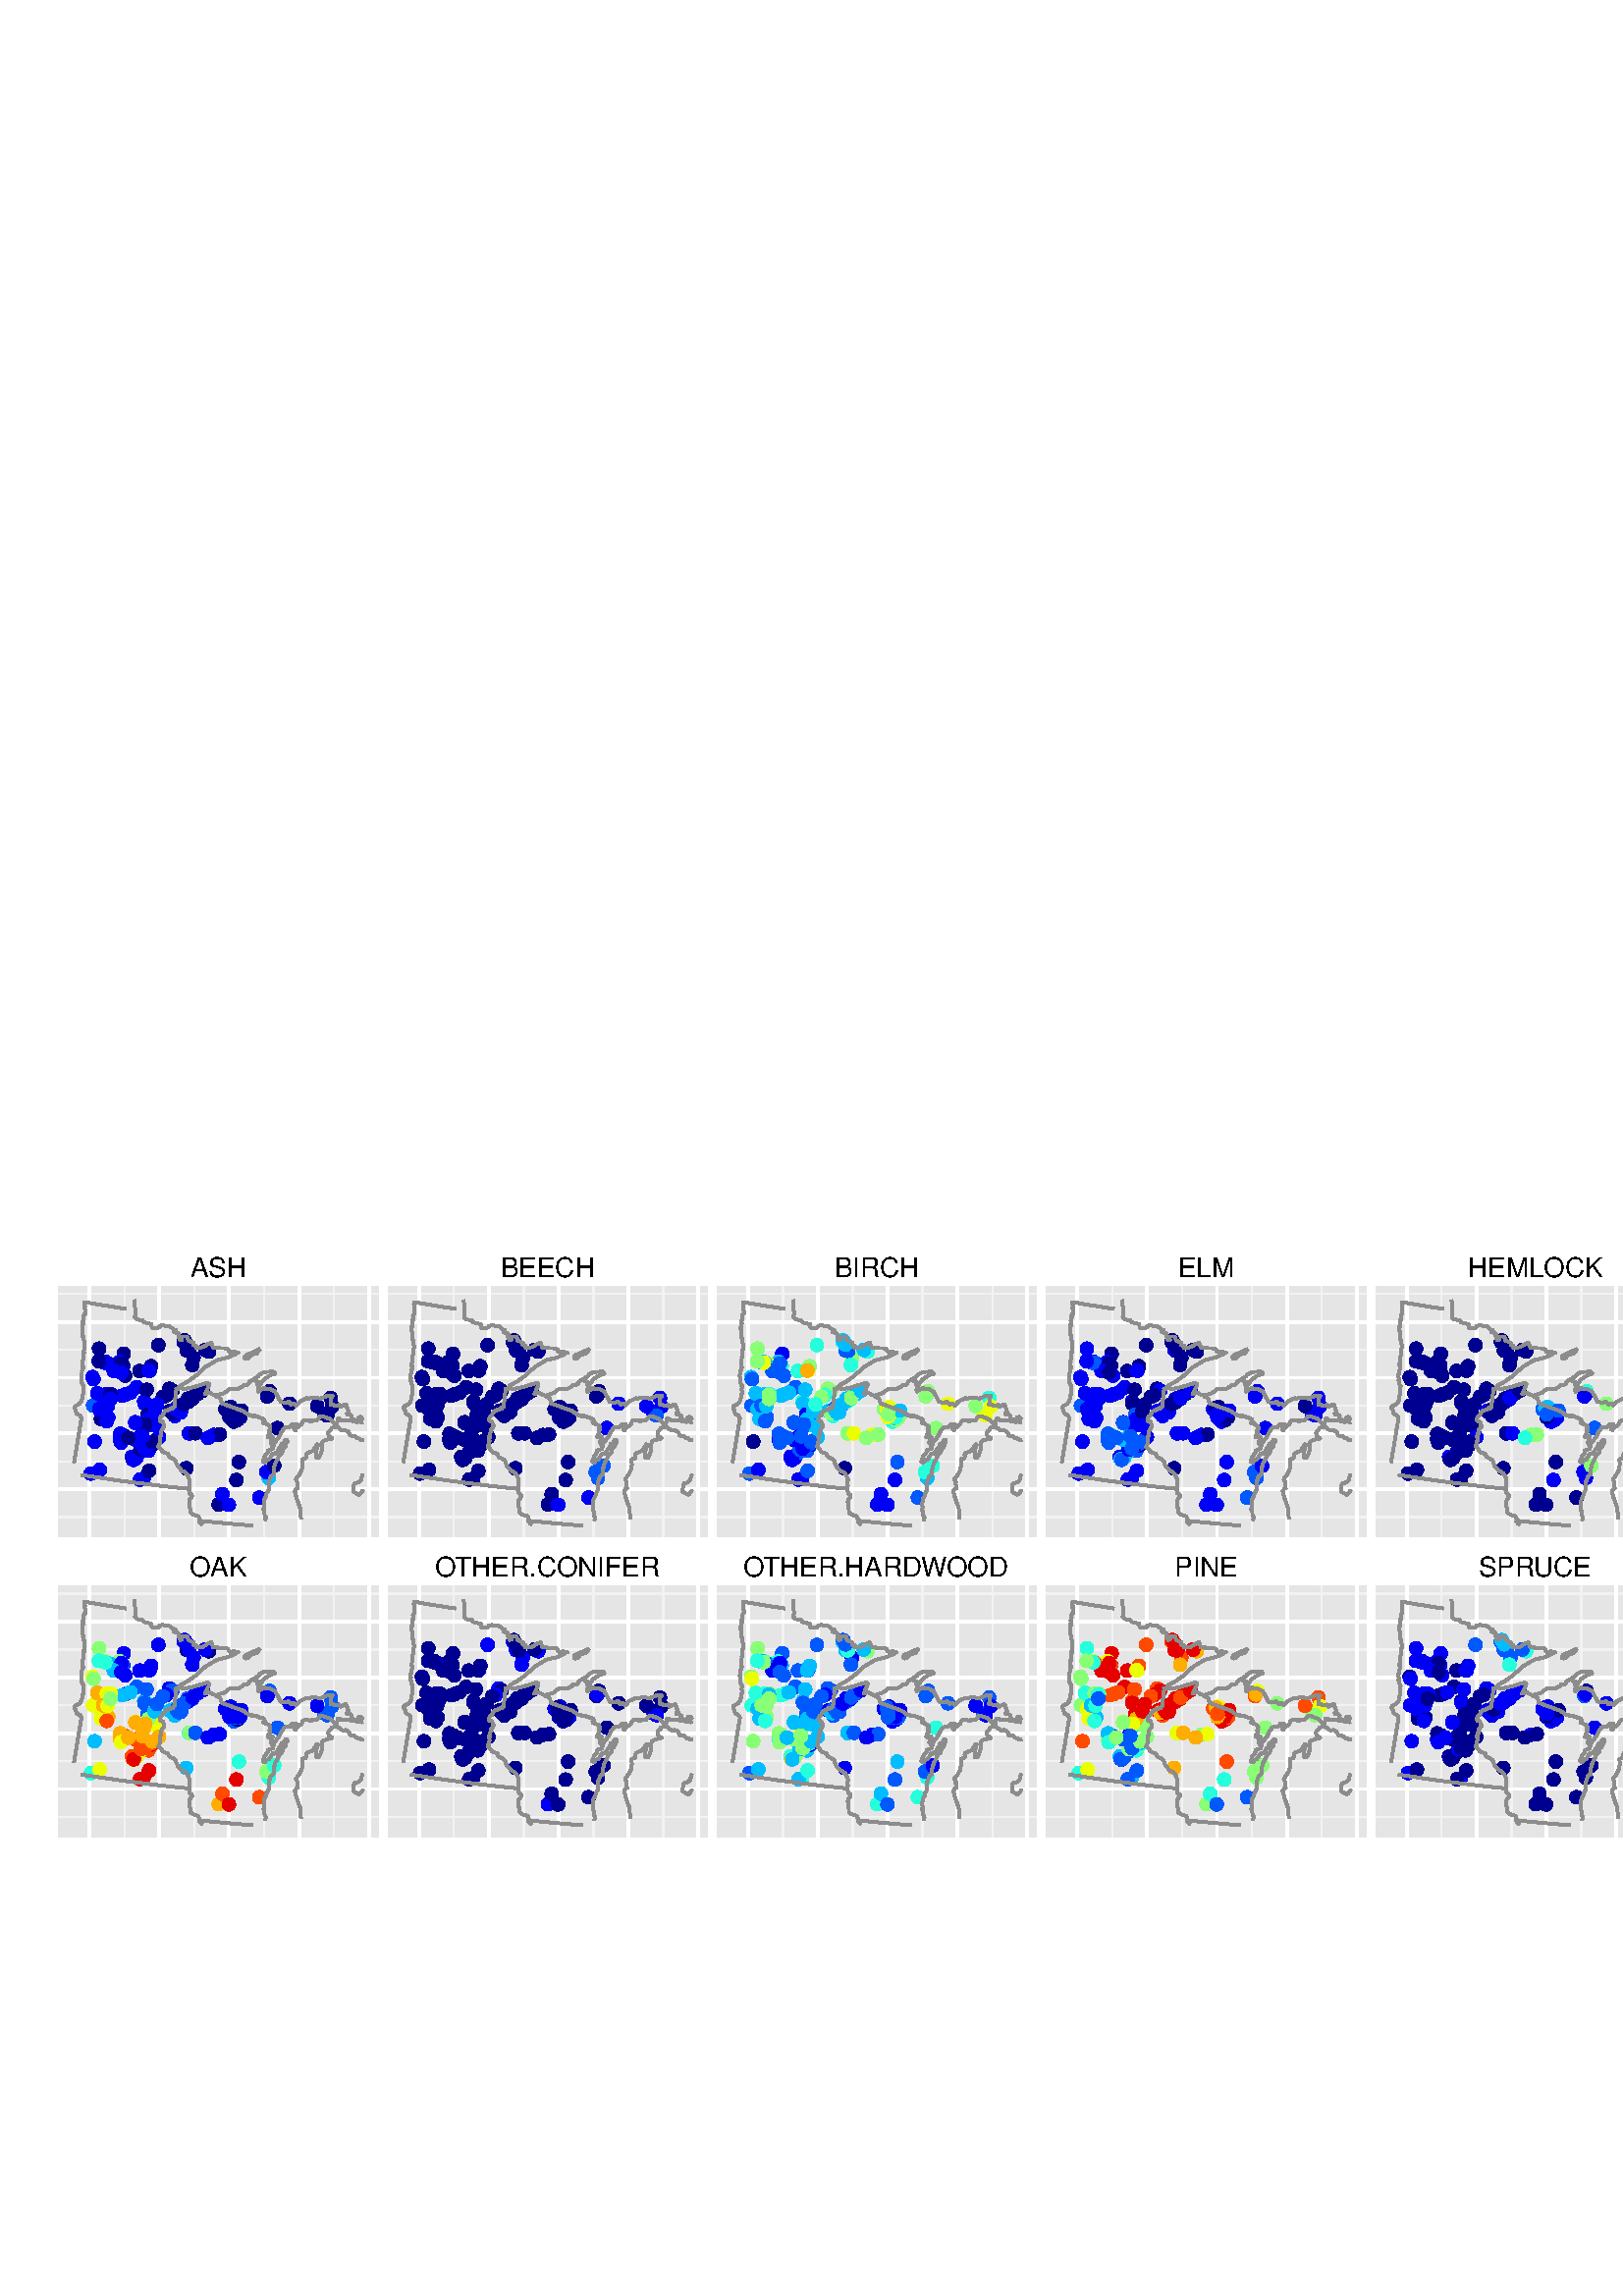 %!PS-Adobe-3.0 EPSF-3.0
%%DocumentNeededResources: font Helvetica
%%+ font Helvetica-Bold
%%+ font Helvetica-Oblique
%%+ font Helvetica-BoldOblique
%%+ font Symbol
%%Pages: (atend)
%%BoundingBox: 0 0 855 546
%%EndComments
%%BeginProlog
/bp  { gs sRGB gs } def
% begin .ps.prolog
/gs  { gsave } bind def
/gr  { grestore } bind def
/ep  { showpage gr gr } bind def
/m   { moveto } bind def
/l  { rlineto } bind def
/np  { newpath } bind def
/cp  { closepath } bind def
/f   { fill } bind def
/o   { stroke } bind def
/c   { newpath 0 360 arc } bind def
/r   { 4 2 roll moveto 1 copy 3 -1 roll exch 0 exch rlineto 0 rlineto -1 mul 0 exch rlineto closepath } bind def
/p1  { stroke } bind def
/p2  { gsave bg fill grestore newpath } bind def
/p3  { gsave bg fill grestore stroke } bind def
/p6  { gsave bg eofill grestore newpath } bind def
/p7  { gsave bg eofill grestore stroke } bind def
/t   { 5 -2 roll moveto gsave rotate
       1 index stringwidth pop
       mul neg 0 rmoveto show grestore } bind def
/ta  { 4 -2 roll moveto gsave rotate show } bind def
/tb  { 2 -1 roll 0 rmoveto show } bind def
/cl  { grestore gsave newpath 3 index 3 index moveto 1 index
       4 -1 roll lineto  exch 1 index lineto lineto
       closepath clip newpath } bind def
/rgb { setrgbcolor } bind def
/s   { scalefont setfont } bind def
% end   .ps.prolog
/sRGB { [ /CIEBasedABC
          << /DecodeLMN
               [ { dup 0.039 le
                        {12.923 div}
                        {0.055 add 1.055 div 2.4 exp }
                     ifelse
                 } bind dup dup
               ]
             /MatrixLMN [0.412 0.213 0.019
                         0.358 0.715 0.119
                         0.18 0.072 0.95]
             /WhitePoint [0.951 1.0 1.089]
           >>
         ] setcolorspace } bind def
/srgb { setcolor } bind def
%%IncludeResource: font Helvetica
/Helvetica findfont
dup length dict begin
  {1 index /FID ne {def} {pop pop} ifelse} forall
  /Encoding ISOLatin1Encoding def
  currentdict
  end
/Font1 exch definefont pop
%%IncludeResource: font Helvetica-Bold
/Helvetica-Bold findfont
dup length dict begin
  {1 index /FID ne {def} {pop pop} ifelse} forall
  /Encoding ISOLatin1Encoding def
  currentdict
  end
/Font2 exch definefont pop
%%IncludeResource: font Helvetica-Oblique
/Helvetica-Oblique findfont
dup length dict begin
  {1 index /FID ne {def} {pop pop} ifelse} forall
  /Encoding ISOLatin1Encoding def
  currentdict
  end
/Font3 exch definefont pop
%%IncludeResource: font Helvetica-BoldOblique
/Helvetica-BoldOblique findfont
dup length dict begin
  {1 index /FID ne {def} {pop pop} ifelse} forall
  /Encoding ISOLatin1Encoding def
  currentdict
  end
/Font4 exch definefont pop
%%IncludeResource: font Symbol
/Symbol findfont
dup length dict begin
  {1 index /FID ne {def} {pop pop} ifelse} forall
  currentdict
  end
/Font5 exch definefont pop
%%EndProlog
%%Page: 1 1
bp
0.00 0.00 855.00 546.00 cl
0.00 0.00 855.00 546.00 cl
0.00 146.97 855.00 399.03 cl
/bg { 1 1 1 srgb } def
1 1 1 srgb
1.06 setlinewidth
[] 0 setdash
1 setlinecap
1 setlinejoin
10.00 setmiterlimit
0.00 146.97 855.00 252.05 r p3
0.00 0.00 855.00 546.00 cl
21.49 278.34 138.62 370.25 cl
/bg { 0.898 0.898 0.898 srgb } def
21.49 278.34 117.13 91.90 r p2
0.949 0.949 0.949 srgb
0.53 setlinewidth
[] 0 setdash
0 setlinecap
1 setlinejoin
10.00 setmiterlimit
np
21.49 285.59 m
117.13 0 l
o
np
21.49 306.07 m
117.13 0 l
o
np
21.49 326.55 m
117.13 0 l
o
np
21.49 347.02 m
117.13 0 l
o
np
21.49 367.50 m
117.13 0 l
o
np
45.65 278.34 m
0 91.91 l
o
np
71.25 278.34 m
0 91.91 l
o
np
96.84 278.34 m
0 91.91 l
o
np
122.44 278.34 m
0 91.91 l
o
1 1 1 srgb
1.06 setlinewidth
[] 0 setdash
np
21.49 295.83 m
117.13 0 l
o
np
21.49 316.31 m
117.13 0 l
o
np
21.49 336.79 m
117.13 0 l
o
np
21.49 357.26 m
117.13 0 l
o
np
32.85 278.34 m
0 91.91 l
o
np
58.45 278.34 m
0 91.91 l
o
np
84.04 278.34 m
0 91.91 l
o
np
109.64 278.34 m
0 91.91 l
o
np
135.24 278.34 m
0 91.91 l
o
/bg { 0 0 0.961 srgb } def
0 0 0.961 srgb
0.75 setlinewidth
[] 0 setdash
1 setlinecap
52.63 299.70 2.13 c p3
44.02 314.13 2.13 c p3
/bg { 0 0 0.561 srgb } def
0 0 0.561 srgb
121.23 329.36 2.13 c p3
41.47 341.23 2.13 c p3
/bg { 0 0 0.961 srgb } def
0 0 0.961 srgb
52.89 328.05 2.13 c p3
/bg { 0 0 0.561 srgb } def
0 0 0.561 srgb
55.98 319.57 2.13 c p3
/bg { 0 0 0.961 srgb } def
0 0 0.961 srgb
55.98 319.57 2.13 c p3
/bg { 0 0 0.561 srgb } def
0 0 0.561 srgb
45.37 345.55 2.13 c p3
/bg { 0 0 0.961 srgb } def
0 0 0.961 srgb
46.25 330.74 2.13 c p3
/bg { 0 0 0.561 srgb } def
0 0 0.561 srgb
54.66 339.37 2.13 c p3
/bg { 0 0 0.961 srgb } def
0 0 0.961 srgb
56.29 320.35 2.13 c p3
/bg { 0 0 0.561 srgb } def
0 0 0.561 srgb
80.17 290.26 2.13 c p3
62.09 332.71 2.13 c p3
43.22 341.55 2.13 c p3
/bg { 0 0 0.961 srgb } def
0 0 0.961 srgb
49.93 307.37 2.13 c p3
/bg { 0 0 0.561 srgb } def
0 0 0.561 srgb
85.74 320.67 2.13 c p3
/bg { 0 0 0.961 srgb } def
0 0 0.961 srgb
52.40 314.76 2.13 c p3
/bg { 0 0 0.561 srgb } def
0 0 0.561 srgb
68.51 346.79 2.13 c p3
97.96 329.93 2.13 c p3
86.77 322.91 2.13 c p3
52.42 311.76 2.13 c p3
/bg { 0 0 0.961 srgb } def
0 0 0.961 srgb
38.41 321.87 2.13 c p3
/bg { 0 0 0.561 srgb } def
0 0 0.561 srgb
98.82 331.78 2.13 c p3
55.85 319.43 2.13 c p3
/bg { 0 0 0.961 srgb } def
0 0 0.961 srgb
54.47 309.99 2.13 c p3
45.14 341.26 2.13 c p3
34.70 313.34 2.13 c p3
/bg { 0 0.353 1 srgb } def
0 0.353 1 srgb
34.15 326.54 2.13 c p3
/bg { 0 0 0.561 srgb } def
0 0 0.561 srgb
38.88 342.21 2.13 c p3
/bg { 0 0 0.961 srgb } def
0 0 0.961 srgb
35.68 331.07 2.13 c p3
69.38 316.33 2.13 c p3
52.89 312.53 2.13 c p3
/bg { 0 0 0.561 srgb } def
0 0 0.561 srgb
87.11 321.33 2.13 c p3
/bg { 0 0 0.961 srgb } def
0 0 0.961 srgb
81.55 294.07 2.13 c p3
/bg { 0 0 0.561 srgb } def
0 0 0.561 srgb
86.68 299.27 2.13 c p3
67.41 349.88 2.13 c p3
70.94 344.06 2.13 c p3
/bg { 0 0 0.961 srgb } def
0 0 0.961 srgb
53.26 318.86 2.13 c p3
51.11 309.22 2.13 c p3
48.41 307.77 2.13 c p3
51.32 299.42 2.13 c p3
43.90 342.60 2.13 c p3
55.17 312.01 2.13 c p3
56.96 319.28 2.13 c p3
44.82 330.20 2.13 c p3
/bg { 0 0 0.561 srgb } def
0 0 0.561 srgb
40.19 341.80 2.13 c p3
/bg { 0 0 0.961 srgb } def
0 0 0.961 srgb
45.45 315.50 2.13 c p3
/bg { 0 0 0.561 srgb } def
0 0 0.561 srgb
37.01 321.70 2.13 c p3
/bg { 0 0.741 1 srgb } def
0 0.741 1 srgb
98.51 300.02 2.13 c p3
/bg { 0 0 0.561 srgb } def
0 0 0.561 srgb
48.73 306.81 2.13 c p3
63.18 332.01 2.13 c p3
/bg { 0 0 0.961 srgb } def
0 0 0.961 srgb
44.09 316.21 2.13 c p3
38.78 342.42 2.13 c p3
84.38 325.35 2.13 c p3
38.56 342.65 2.13 c p3
37.83 342.46 2.13 c p3
50.17 333.26 2.13 c p3
/bg { 0 0 0.561 srgb } def
0 0 0.561 srgb
76.62 346.35 2.13 c p3
67.66 350.43 2.13 c p3
87.57 305.86 2.13 c p3
54.84 339.37 2.13 c p3
61.01 330.35 2.13 c p3
/bg { 0 0 0.961 srgb } def
0 0 0.961 srgb
49.64 320.44 2.13 c p3
55.58 311.96 2.13 c p3
78.39 315.75 2.13 c p3
97.70 302.21 2.13 c p3
48.95 306.63 2.13 c p3
/bg { 0 0 0.561 srgb } def
0 0 0.561 srgb
55.53 312.13 2.13 c p3
101.75 318.30 2.13 c p3
59.73 329.78 2.13 c p3
/bg { 0 0 0.961 srgb } def
0 0 0.961 srgb
51.98 320.08 2.13 c p3
55.27 312.49 2.13 c p3
39.69 322.12 2.13 c p3
55.01 323.42 2.13 c p3
58.31 314.98 2.13 c p3
/bg { 0 0 0.561 srgb } def
0 0 0.561 srgb
55.39 341.00 2.13 c p3
69.32 316.43 2.13 c p3
75.27 346.96 2.13 c p3
75.27 346.96 2.13 c p3
98.36 330.51 2.13 c p3
118.98 323.56 2.13 c p3
/bg { 0 0 0.961 srgb } def
0 0 0.961 srgb
36.36 325.25 2.13 c p3
/bg { 0 0 0.561 srgb } def
0 0 0.561 srgb
45.01 341.28 2.13 c p3
/bg { 0 0 0.961 srgb } def
0 0 0.961 srgb
39.14 342.11 2.13 c p3
/bg { 0 0 0.561 srgb } def
0 0 0.561 srgb
121.81 326.24 2.13 c p3
121.81 326.24 2.13 c p3
121.81 326.24 2.13 c p3
/bg { 0 0 0.961 srgb } def
0 0 0.961 srgb
83.92 290.15 2.13 c p3
/bg { 0 0 0.561 srgb } def
0 0 0.561 srgb
44.52 342.01 2.13 c p3
44.52 342.01 2.13 c p3
/bg { 0 0 0.961 srgb } def
0 0 0.961 srgb
39.12 320.80 2.13 c p3
38.65 326.99 2.13 c p3
49.05 306.70 2.13 c p3
/bg { 0 0 0.561 srgb } def
0 0 0.561 srgb
45.90 337.51 2.13 c p3
/bg { 0 0 0.961 srgb } def
0 0 0.961 srgb
53.71 311.65 2.13 c p3
/bg { 0 0 0.561 srgb } def
0 0 0.561 srgb
58.06 348.70 2.13 c p3
69.37 347.95 2.13 c p3
54.66 302.62 2.13 c p3
/bg { 0 0 0.961 srgb } def
0 0 0.961 srgb
33.31 301.63 2.13 c p3
/bg { 0 0 0.561 srgb } def
0 0 0.561 srgb
53.78 332.36 2.13 c p3
/bg { 0 0 0.961 srgb } def
0 0 0.961 srgb
52.98 327.35 2.13 c p3
47.79 331.29 2.13 c p3
/bg { 0 0 0.561 srgb } def
0 0 0.561 srgb
84.75 322.47 2.13 c p3
55.77 323.68 2.13 c p3
/bg { 0 0 0.961 srgb } def
0 0 0.961 srgb
39.17 330.77 2.13 c p3
41.70 339.28 2.13 c p3
51.83 315.60 2.13 c p3
/bg { 0 0 0.561 srgb } def
0 0 0.561 srgb
51.71 310.50 2.13 c p3
/bg { 0 0 0.961 srgb } def
0 0 0.961 srgb
51.83 315.60 2.13 c p3
/bg { 0 0 0.561 srgb } def
0 0 0.561 srgb
51.14 339.24 2.13 c p3
/bg { 0 0 0.961 srgb } def
0 0 0.961 srgb
37.80 326.51 2.13 c p3
95.07 292.81 2.13 c p3
38.57 342.31 2.13 c p3
40.67 330.73 2.13 c p3
/bg { 0 0 0.561 srgb } def
0 0 0.561 srgb
36.32 347.43 2.13 c p3
/bg { 0 0 0.961 srgb } def
0 0 0.961 srgb
44.41 312.98 2.13 c p3
69.52 316.41 2.13 c p3
49.70 314.00 2.13 c p3
/bg { 0 0 0.561 srgb } def
0 0 0.561 srgb
119.99 322.91 2.13 c p3
38.16 342.62 2.13 c p3
100.53 304.48 2.13 c p3
69.48 346.60 2.13 c p3
47.10 314.70 2.13 c p3
/bg { 0 0 0.961 srgb } def
0 0 0.961 srgb
54.53 339.39 2.13 c p3
33.97 336.98 2.13 c p3
/bg { 0 0 0.561 srgb } def
0 0 0.561 srgb
54.16 323.25 2.13 c p3
/bg { 0 0 0.961 srgb } def
0 0 0.961 srgb
36.60 302.97 2.13 c p3
54.40 321.46 2.13 c p3
/bg { 0 0 0.561 srgb } def
0 0 0.561 srgb
106.13 327.25 2.13 c p3
/bg { 0 0 0.961 srgb } def
0 0 0.961 srgb
52.85 310.80 2.13 c p3
/bg { 0 0 0.561 srgb } def
0 0 0.561 srgb
53.25 319.63 2.13 c p3
55.87 313.26 2.13 c p3
68.27 303.56 2.13 c p3
/bg { 0 0 0.961 srgb } def
0 0 0.961 srgb
38.60 342.31 2.13 c p3
/bg { 0 0 0.561 srgb } def
0 0 0.561 srgb
68.58 348.89 2.13 c p3
36.23 342.82 2.13 c p3
68.58 348.89 2.13 c p3
68.58 348.89 2.13 c p3
/bg { 0 0 0.961 srgb } def
0 0 0.961 srgb
49.62 320.22 2.13 c p3
56.69 324.35 2.13 c p3
39.50 326.40 2.13 c p3
/bg { 0 0 0.561 srgb } def
0 0 0.561 srgb
40.44 330.45 2.13 c p3
70.52 341.39 2.13 c p3
/bg { 0 0 0.961 srgb } def
0 0 0.961 srgb
44.50 338.67 2.13 c p3
34.27 336.26 2.13 c p3
57.54 326.97 2.13 c p3
52.24 315.25 2.13 c p3
/bg { 0 0 0.561 srgb } def
0 0 0.561 srgb
116.29 326.40 2.13 c p3
80.55 315.95 2.13 c p3
/bg { 0 0 0.961 srgb } def
0 0 0.961 srgb
40.54 328.97 2.13 c p3
/bg { 0 0 0.561 srgb } def
0 0 0.561 srgb
71.65 316.41 2.13 c p3
70.50 328.90 2.13 c p3
/bg { 0 0 0.961 srgb } def
0 0 0.961 srgb
76.21 314.71 2.13 c p3
84.85 323.15 2.13 c p3
64.10 322.76 2.13 c p3
/bg { 0 0 0.561 srgb } def
0 0 0.561 srgb
63.82 324.11 2.13 c p3
/bg { 0 0 0.961 srgb } def
0 0 0.961 srgb
64.15 324.43 2.13 c p3
/bg { 0 0 0.561 srgb } def
0 0 0.561 srgb
65.93 326.39 2.13 c p3
66.67 325.96 2.13 c p3
63.98 324.39 2.13 c p3
70.28 329.21 2.13 c p3
65.19 324.63 2.13 c p3
71.31 330.20 2.13 c p3
62.31 324.57 2.13 c p3
68.90 329.07 2.13 c p3
65.56 324.35 2.13 c p3
/bg { 0 0 0.961 srgb } def
0 0 0.961 srgb
64.47 324.57 2.13 c p3
/bg { 0 0 0.561 srgb } def
0 0 0.561 srgb
68.83 327.84 2.13 c p3
71.83 330.61 2.13 c p3
69.52 328.75 2.13 c p3
/bg { 0 0 0.961 srgb } def
0 0 0.961 srgb
72.84 331.75 2.13 c p3
65.35 324.25 2.13 c p3
63.72 323.67 2.13 c p3
/bg { 0 0 0.561 srgb } def
0 0 0.561 srgb
72.25 330.85 2.13 c p3
/bg { 0 0 0.961 srgb } def
0 0 0.961 srgb
64.33 325.33 2.13 c p3
/bg { 0 0 0.561 srgb } def
0 0 0.561 srgb
63.24 323.84 2.13 c p3
68.93 328.33 2.13 c p3
65.49 323.95 2.13 c p3
72.47 330.87 2.13 c p3
/bg { 0 0 0.961 srgb } def
0 0 0.961 srgb
66.30 324.10 2.13 c p3
64.75 324.96 2.13 c p3
/bg { 0 0 0.561 srgb } def
0 0 0.561 srgb
67.45 327.17 2.13 c p3
70.68 329.35 2.13 c p3
74.23 331.99 2.13 c p3
84.21 322.20 2.13 c p3
/bg { 0 0 0.961 srgb } def
0 0 0.961 srgb
85.58 322.41 2.13 c p3
/bg { 0 0 0.561 srgb } def
0 0 0.561 srgb
88.04 322.20 2.13 c p3
84.12 322.95 2.13 c p3
85.90 322.74 2.13 c p3
87.95 322.33 2.13 c p3
82.64 325.22 2.13 c p3
84.29 325.23 2.13 c p3
87.60 324.44 2.13 c p3
86.24 322.17 2.13 c p3
86.86 322.27 2.13 c p3
84.57 326.00 2.13 c p3
84.32 323.06 2.13 c p3
84.24 323.99 2.13 c p3
83.68 325.66 2.13 c p3
85.13 323.79 2.13 c p3
/bg { 0 0 0.961 srgb } def
0 0 0.961 srgb
85.31 323.79 2.13 c p3
/bg { 0 0 0.561 srgb } def
0 0 0.561 srgb
85.04 323.97 2.13 c p3
84.81 323.65 2.13 c p3
84.15 322.37 2.13 c p3
88.47 324.73 2.13 c p3
84.23 323.37 2.13 c p3
0.549 0.549 0.549 srgb
1.06 setlinewidth
[] 0 setdash
0 setlinecap
1.00 setmiterlimit
np
31.03 364.50 m
-0.04 -0.78 l
0.19 -0.71 l
-0.04 -0.43 l
-0.11 -0.22 l
0.10 -0.07 l
-0.08 -0.09 l
0.15 -0.26 l
0.03 -0.21 l
-0.08 -0.08 l
0.10 -0.11 l
-0.06 -0.24 l
0.15 -0.23 l
-0.08 -0.14 l
0.11 -0.25 l
-0.17 -0.49 l
-0.14 0.02 l
0.01 -0.10 l
-0.17 -0.05 l
-0.03 -0.31 l
-0.13 -0.02 l
0.02 -0.12 l
-0.14 -0.10 l
0.14 -0.17 l
-0.11 -0.04 l
0.02 -0.08 l
0.11 -0.06 l
-0.10 -0.18 l
0.10 -0.02 l
-0.22 -0.88 l
0.18 -0.04 l
-0.07 -0.23 l
-0.21 0.08 l
0 -0.12 l
0.15 -0.05 l
-0.26 -0.18 l
0.17 -0.07 l
-0.01 -0.14 l
-0.15 -0.08 l
0.14 -0.04 l
-0.11 -0.39 l
0.17 -0.10 l
-0.17 -0.08 l
0.12 -0.10 l
-0.01 -0.10 l
-0.13 0 l
0.12 -0.10 l
0 -0.10 l
-0.22 -0.12 l
0.09 -0.07 l
-0.08 -0.28 l
0.13 -0.09 l
-0.24 -0.03 l
0.18 -0.20 l
-0.15 -0.01 l
-0.07 -0.09 l
-0.03 -0.23 l
-0.02 -0.08 l
0.14 -0.12 l
-0.17 -0.10 l
0.10 -0.08 l
-0.06 -0.30 l
0.14 -0.20 l
-0.01 -0.35 l
0.15 -0.28 l
-0.04 -1.08 l
0.18 -0.45 l
-0.12 -0.47 l
0.14 -0.09 l
0.09 -0.50 l
-0.09 -0.20 l
0.17 -0.21 l
0.14 -0.38 l
-0.03 -0.56 l
0.18 -0.50 l
0.01 -0.68 l
0.13 -0.18 l
-0.12 -0.42 l
0.03 -0.22 l
-0.13 -0.25 l
0.03 -0.24 l
-0.19 -0.42 l
0.04 -0.30 l
-0.14 -0.25 l
0.13 -0.07 l
0.03 -0.29 l
-0.13 -0.24 l
0.06 -0.23 l
-0.12 -0.30 l
0.03 -0.25 l
-0.16 -0.40 l
0.06 -0.20 l
-0.05 -0.80 l
-0.13 -0.19 l
0.04 -0.69 l
-0.09 -0.15 l
-0.05 -0.51 l
-0.15 -0.25 l
0.07 -0.09 l
0 -0.38 l
30.37 341.13 lineto
-0.09 -0.14 l
0.07 -0.10 l
-0.01 -0.18 l
0.20 0.01 l
0.02 -0.16 l
-0.27 -0.60 l
0.03 -0.26 l
-0.28 -0.33 l
0.03 -0.58 l
-0.11 -0.62 l
-0.15 -0.30 l
-0.07 -0.56 l
0.04 -0.07 l
0.05 -0.29 l
0.13 -0.15 l
-0.10 -1.13 l
0.16 -0.27 l
-0.04 -0.47 l
0.14 -0.20 l
0.18 -0.64 l
0.27 -0.15 l
0.07 -0.17 l
-0.15 -1.11 l
0.04 -0.27 l
-0.05 -0.27 l
0.10 -0.18 l
0 -0.95 l
-0.33 -0.80 l
-0.03 -0.85 l
-0.06 -0.14 l
o
np
30.16 329.20 m
-0.39 -1.28 l
-0.14 -0.09 l
-0.55 -0.71 l
-1.54 -0.76 l
-0.26 -0.43 l
0.05 -0.30 l
0.45 -0.85 l
0.13 -0.71 l
0.27 -0.59 l
0.67 -0.28 l
0.53 -0.33 l
0.34 -0.60 l
0.11 -0.36 l
-0.02 -0.27 l
-0.58 -3.41 l
-0.31 -1.92 l
-0.34 -1.94 l
-0.15 -1.01 l
-0.65 -3.82 l
-0.65 -3.93 l
o
np
98.97 310.40 m
-0.76 -0.35 l
0.04 -0.62 l
-1.35 -1.66 l
-0.01 -0.50 l
-0.27 -0.42 l
0.27 -0.51 l
-0.28 0.32 l
-0.26 -0.56 l
0.58 -0.45 l
0.33 0.03 l
0.52 0.85 l
0.86 0.26 l
0.36 0.50 l
0.97 1.59 l
0.51 0.18 l
-0.01 -0.32 l
0.99 0.72 l
0.49 -0.93 l
0.42 -0.22 l
-0.54 -1.31 l
-0.90 -1.59 l
-0.65 -2.32 l
0.08 -1.73 l
-1.09 -0.83 l
-0.80 -2.29 l
0.05 -2.52 l
-0.76 -1.40 l
-0.20 -0.99 l
-0.66 -1.10 l
-0.23 -1.83 l
0.17 -1.40 l
-0.30 -0.55 l
0.42 -0.72 l
0.06 -1.41 l
0.49 -0.75 l
-0.36 -1.25 l
o
np
92.78 282.59 m
-3.43 0.20 l
-0.49 0.05 l
-1.46 0.10 l
-3.53 0.34 l
-0.34 0.02 l
-3.64 0.36 l
-0.74 0.07 l
-4.16 0.40 l
-1.82 0.18 l
0.12 0.21 l
-0.08 0.32 l
-0.20 0.19 l
-0.18 0.78 l
-0.41 0.26 l
-1.20 0.35 l
-0.22 0.05 l
-0.64 0.37 l
-0.52 0.48 l
-0.09 0.45 l
0.01 1.00 l
-0.32 0.66 l
-0.03 0.86 l
0.03 0.91 l
-0.07 0.03 l
0.13 0.73 l
0.89 1.17 l
0.04 0.26 l
-0.06 0.38 l
-0.77 0.54 l
-0.15 0.20 l
-0.05 0.62 l
-0.16 0.48 l
0.14 0.40 l
-0.08 0.56 l
0.12 0.56 l
-0.12 0.91 l
0.04 0.51 l
0.14 0.74 l
-0.26 0.70 l
-0.56 1.20 l
-0.38 0.48 l
-0.78 0.64 l
-0.33 0.04 l
-0.26 0.10 l
-0.38 0.33 l
-0.74 0.89 l
-0.71 0.69 l
-0.24 0.79 l
-0.24 0.38 l
0.03 0.33 l
-0.10 0.26 l
-0.24 0.31 l
-0.90 0.69 l
-0.90 0.36 l
-0.33 0.24 l
-0.33 0.45 l
-0.13 0.57 l
-0.15 0.16 l
-1.33 0.41 l
-0.76 0.49 l
-0.13 0.38 l
-0.76 0.91 l
-0.51 0.43 l
0.48 0.97 l
0.01 0.31 l
-0.01 0.43 l
0.16 0.15 l
0.06 0.23 l
-0.05 0.76 l
0.06 0.24 l
-0.21 0.52 l
0.48 0.49 l
0.06 0.49 l
-0.10 0.36 l
0.09 0.28 l
0.18 0.96 l
0.34 0.19 l
0.24 0.49 l
0.33 0.33 l
0.09 0.50 l
-0.05 0.19 l
-0.23 0.19 l
-0.23 0.92 l
-0.25 0.22 l
-0.58 0.06 l
-0.31 0.22 l
0.02 0.75 l
0.29 0.72 l
0.24 0.21 l
0.47 0.31 l
0.34 0.81 l
0.13 0.07 l
0.28 0.50 l
0.35 0.24 l
0.94 0.30 l
0.27 0.33 l
0.48 -0.07 l
0.35 0.46 l
0.46 -0.15 l
63.40 325.55 lineto
0.19 0.37 l
0.32 0.15 l
0.11 0.95 l
0.33 2.94 l
0.32 2.74 l
0.60 -0.20 l
1.00 0.99 l
0.64 -0.75 l
0.63 -0.11 l
2.94 0.57 l
5.60 1.69 l
0.64 -0.43 l
-0.06 -0.42 l
-1.48 -3.27 l
1.59 0.54 l
1.42 -0.80 l
1.02 -0.31 l
0.15 -0.34 l
0.57 0.08 l
0.08 -0.09 l
0 -0.22 l
0.23 -0.05 l
0.08 -0.16 l
0.36 -0.06 l
0.33 -0.76 l
0.11 -0.56 l
0.18 -0.35 l
0 -0.28 l
1.43 -0.54 l
6.35 -2.31 l
0.86 -0.58 l
0.45 -0.33 l
0.92 -0.60 l
0.09 0.10 l
0.13 -0.05 l
0.02 -0.13 l
0.38 0.07 l
0.17 -0.14 l
0.21 0 l
0.24 -0.32 l
0.23 -0.01 l
0.15 0.24 l
0.17 -0.09 l
0.23 0.10 l
0.25 -0.02 l
0.17 -0.08 l
0.07 -0.16 l
0.23 0.01 l
0.39 -0.23 l
0.28 0.11 l
0.36 -0.34 l
0.17 -0.06 l
0.34 0.03 l
0.32 -0.24 l
0.28 0.05 l
0.22 -0.21 l
0.30 -0.13 l
0.14 -0.08 l
-0.04 -0.32 l
0.23 -0.22 l
-0.47 -0.42 l
-0.08 -0.17 l
0.31 -0.34 l
0.29 -0.08 l
0.49 0.08 l
0.15 -0.34 l
0.75 -0.22 l
0.23 -0.34 l
0.32 -0.14 l
-0.01 -0.12 l
0.18 -0.20 l
-0.03 -0.10 l
-0.30 -0.10 l
-0.03 -0.12 l
0.33 -0.49 l
0 -0.15 l
-0.11 -0.36 l
-0.34 0.02 l
0.17 -0.28 l
0.10 -0.52 l
-0.22 -0.36 l
-0.38 -0.23 l
0.06 -0.44 l
-0.30 -0.45 l
0.07 -0.04 l
0.05 0.11 l
0.05 -0.03 l
0.15 -0.28 l
0.12 0.13 l
0.54 -0.09 l
0.58 0.40 l
0.35 -0.35 l
-0.02 -0.16 l
-0.52 -0.83 l
-0.02 -0.29 l
-0.12 -0.11 l
-0.04 -0.29 l
-0.12 -0.13 l
0.04 -0.26 l
99.69 312.40 lineto
0.04 -0.36 l
0.67 -0.20 l
-0.33 -0.41 l
-0.05 -0.74 l
-1.05 -0.29 l
o
np
104.90 313.85 m
0.39 0.07 l
0.11 -0.67 l
-0.23 -0.24 l
-0.38 0.37 l
0.10 -1.14 l
-0.43 0 l
0.25 -0.61 l
-0.35 -0.02 l
0.01 -0.44 l
-0.22 0.14 l
-0.58 -0.91 l
0.05 -0.57 l
-0.33 -0.67 l
-0.89 -0.80 l
-0.53 0.47 l
-0.17 0.85 l
0.57 1.16 l
0.50 0.40 l
0.49 1.37 l
0.41 -0.25 l
0.98 1.57 l
0.25 -0.08 l
o
np
65.21 296.43 m
-2.85 0.30 l
-3.09 0.35 l
-0.86 0.11 l
-3.85 0.47 l
-0.23 0.03 l
-3.66 0.45 l
-1.25 0.16 l
-2.63 0.35 l
-2.24 0.28 l
-1.71 0.23 l
-3.31 0.50 l
-0.50 0.06 l
-3.89 0.59 l
-0.56 0.08 l
-3.29 0.51 l
-1.58 0.24 l
o
np
27.13 305.61 m
0.65 3.93 l
0.65 3.82 l
0.15 1.01 l
0.34 1.94 l
0.31 1.92 l
0.58 3.41 l
0.02 0.27 l
-0.11 0.36 l
-0.34 0.60 l
-0.53 0.33 l
-0.67 0.28 l
-0.27 0.59 l
-0.13 0.71 l
-0.45 0.85 l
-0.05 0.30 l
0.26 0.43 l
1.54 0.76 l
0.55 0.71 l
0.14 0.09 l
0.39 1.28 l
0.06 0.14 l
0.03 0.85 l
0.33 0.80 l
0 0.95 l
-0.10 0.18 l
0.05 0.27 l
-0.04 0.27 l
0.15 1.11 l
-0.07 0.17 l
-0.27 0.15 l
-0.18 0.64 l
-0.14 0.20 l
0.04 0.47 l
-0.16 0.27 l
0.10 1.13 l
-0.13 0.15 l
-0.05 0.29 l
-0.04 0.07 l
0.07 0.56 l
0.15 0.30 l
0.11 0.62 l
-0.03 0.58 l
0.28 0.33 l
-0.03 0.26 l
0.27 0.60 l
-0.02 0.16 l
-0.20 -0.01 l
0.01 0.18 l
-0.07 0.10 l
0.09 0.14 l
-0.18 0.04 l
0 0.38 l
-0.07 0.09 l
0.15 0.25 l
0.05 0.51 l
0.09 0.15 l
-0.04 0.69 l
0.13 0.19 l
0.05 0.80 l
-0.06 0.20 l
0.16 0.40 l
-0.03 0.25 l
0.12 0.30 l
-0.06 0.23 l
0.13 0.24 l
-0.03 0.29 l
-0.13 0.07 l
0.14 0.25 l
-0.04 0.30 l
0.19 0.42 l
-0.03 0.24 l
0.13 0.25 l
-0.03 0.22 l
0.12 0.42 l
-0.13 0.18 l
-0.01 0.68 l
-0.18 0.50 l
0.03 0.56 l
-0.14 0.38 l
-0.17 0.21 l
0.09 0.20 l
-0.09 0.50 l
-0.14 0.09 l
0.12 0.47 l
-0.18 0.45 l
0.04 1.08 l
-0.15 0.28 l
0.01 0.35 l
-0.14 0.20 l
0.06 0.30 l
-0.10 0.08 l
0.17 0.10 l
-0.14 0.12 l
0.02 0.08 l
0.03 0.23 l
0.07 0.09 l
0.15 0.01 l
-0.18 0.20 l
0.24 0.03 l
30.28 355.77 lineto
0.08 0.28 l
-0.09 0.07 l
0.22 0.12 l
0 0.10 l
-0.12 0.10 l
0.13 0 l
0.01 0.10 l
-0.12 0.10 l
0.17 0.08 l
-0.17 0.10 l
0.11 0.39 l
-0.14 0.04 l
0.15 0.08 l
0.01 0.14 l
-0.17 0.07 l
0.26 0.18 l
-0.15 0.05 l
0 0.12 l
0.21 -0.08 l
0.07 0.23 l
-0.18 0.04 l
0.22 0.88 l
-0.10 0.02 l
0.10 0.18 l
-0.11 0.06 l
-0.02 0.08 l
0.11 0.04 l
-0.14 0.17 l
0.14 0.10 l
-0.02 0.12 l
0.13 0.02 l
0.03 0.31 l
0.17 0.05 l
-0.01 0.10 l
0.14 -0.02 l
0.17 0.49 l
-0.11 0.25 l
0.08 0.14 l
-0.15 0.23 l
0.06 0.24 l
-0.10 0.11 l
0.08 0.08 l
-0.03 0.21 l
-0.15 0.26 l
0.08 0.09 l
-0.10 0.07 l
0.11 0.22 l
0.04 0.43 l
-0.19 0.71 l
0.04 0.78 l
6.07 -1.04 l
8.37 -1.32 l
0.88 -0.13 l
o
np
49.30 365.38 m
0.38 -5.27 l
-0.26 -1.11 l
0.82 -0.85 l
1.04 -0.18 l
1.03 -0.18 l
0.37 -0.69 l
2.85 -0.70 l
0.09 -1.15 l
0.21 -0.19 l
2.04 0 l
0.38 0.12 l
0.12 0.48 l
1.22 0.36 l
1.57 -0.32 l
1.09 -0.11 l
1.51 -1.19 l
0.66 -0.08 l
0.06 -0.44 l
-0.55 -0.03 l
-0.11 -0.38 l
1.55 -0.41 l
0.26 -0.47 l
-0.19 -0.49 l
0.61 -1.63 l
0.73 0.18 l
-0.11 0.64 l
0.25 0.59 l
1.15 0.03 l
0.67 -0.20 l
0.29 -1.24 l
1.39 -0.65 l
0.57 -0.17 l
-0.04 -0.94 l
1.01 -0.22 l
-0.09 -0.69 l
2.56 0.17 l
1.74 1.14 l
1.29 0.55 l
0.75 -1.97 l
1.36 0.25 l
0.06 -0.33 l
3.14 -0.05 l
0.87 -0.38 l
0.24 -0.74 l
0.63 -0.40 l
1.18 0.29 l
1.65 -0.42 l
-0.74 -0.04 l
-0.11 -0.37 l
-2.89 -1.31 l
-4.01 -0.96 l
-4.18 -2.46 l
-3.83 -3.46 l
-2.80 -1.98 l
-2.39 -1.29 l
-1.14 -1.29 l
-0.69 0.06 l
0.11 -0.11 l
-0.32 -2.74 l
-0.33 -2.94 l
-0.11 -0.95 l
-0.32 -0.15 l
-0.19 -0.37 l
-0.16 -0.05 l
-0.46 0.15 l
-0.35 -0.46 l
-0.48 0.07 l
-0.27 -0.33 l
-0.94 -0.30 l
-0.35 -0.24 l
-0.28 -0.50 l
-0.13 -0.07 l
-0.34 -0.81 l
-0.47 -0.31 l
-0.24 -0.21 l
-0.29 -0.72 l
-0.02 -0.75 l
0.31 -0.22 l
0.58 -0.06 l
0.25 -0.22 l
0.23 -0.92 l
0.23 -0.19 l
0.05 -0.19 l
-0.09 -0.50 l
-0.33 -0.33 l
-0.24 -0.49 l
-0.34 -0.19 l
-0.18 -0.96 l
-0.09 -0.28 l
0.10 -0.36 l
-0.06 -0.49 l
-0.48 -0.49 l
0.21 -0.52 l
-0.06 -0.24 l
0.05 -0.76 l
-0.06 -0.23 l
-0.16 -0.15 l
0.01 -0.43 l
-0.01 -0.31 l
58.06 311.52 lineto
0.51 -0.43 l
0.76 -0.91 l
0.13 -0.38 l
0.76 -0.49 l
1.33 -0.41 l
0.15 -0.16 l
0.13 -0.57 l
0.33 -0.45 l
0.33 -0.24 l
0.90 -0.36 l
0.90 -0.69 l
0.24 -0.31 l
0.10 -0.26 l
-0.03 -0.33 l
0.24 -0.38 l
0.24 -0.79 l
0.71 -0.69 l
0.74 -0.89 l
0.38 -0.33 l
0.26 -0.10 l
0.33 -0.04 l
0.78 -0.64 l
0.38 -0.48 l
0.56 -1.20 l
0.26 -0.70 l
-0.14 -0.74 l
-0.04 -0.51 l
0.12 -0.91 l
-0.12 -0.56 l
0.08 -0.56 l
-3.19 0.32 l
-0.98 0.10 l
o
np
29.71 301.14 m
1.58 -0.24 l
3.29 -0.51 l
0.56 -0.08 l
3.89 -0.59 l
0.50 -0.06 l
3.31 -0.50 l
1.71 -0.23 l
2.24 -0.28 l
2.63 -0.35 l
1.25 -0.16 l
3.66 -0.45 l
0.23 -0.03 l
3.85 -0.47 l
0.86 -0.11 l
3.09 -0.35 l
2.85 -0.30 l
0.98 -0.10 l
3.19 -0.32 l
-0.14 -0.40 l
0.16 -0.48 l
0.05 -0.62 l
0.15 -0.20 l
0.77 -0.54 l
0.06 -0.38 l
-0.04 -0.26 l
-0.89 -1.17 l
-0.13 -0.73 l
0.07 -0.03 l
-0.03 -0.91 l
0.03 -0.86 l
0.32 -0.66 l
-0.01 -1.00 l
0.09 -0.45 l
0.52 -0.48 l
0.64 -0.37 l
0.22 -0.05 l
1.20 -0.35 l
0.41 -0.26 l
0.18 -0.78 l
0.20 -0.19 l
0.08 -0.32 l
-0.12 -0.21 l
-0.13 -0.16 l
0.01 -0.21 l
0.34 -0.21 l
0.31 -0.47 l
0.58 -0.43 l
o
np
74.28 282.83 m
-0.58 0.43 l
-0.31 0.47 l
-0.34 0.21 l
-0.01 0.21 l
0.13 0.16 l
1.82 -0.18 l
4.16 -0.40 l
0.74 -0.07 l
3.64 -0.36 l
0.34 -0.02 l
3.53 -0.34 l
1.46 -0.10 l
0.49 -0.05 l
3.43 -0.20 l
o
np
95.33 347.31 m
-1.08 -1.54 l
-2.16 -0.68 l
-1.06 -1.18 l
-0.87 -0.24 l
-0.39 0.26 l
-0.03 0.45 l
0.39 0.61 l
5.20 2.32 l
o
np
94.65 337.26 m
0.53 0.71 l
1.81 0.94 l
3.28 0.07 l
0.60 -0.66 l
-0.26 -0.25 l
-1.41 -0.32 l
-2.47 -1.65 l
-1.62 -2.32 l
-0.36 1.43 l
-0.94 0.33 l
0.07 1.24 l
0.77 0.48 l
o
np
114.56 321.21 m
-0.44 -0.12 l
-0.03 -0.45 l
-1.18 0.57 l
-1.52 -0.15 l
-0.47 -0.45 l
-0.25 -0.80 l
-0.94 -0.78 l
-0.57 -0.14 l
0.04 -0.28 l
-0.43 -0.14 l
-0.47 -1.00 l
-0.43 0.35 l
-0.07 0.49 l
0.95 1.34 l
-1.40 0.20 l
-1.17 -1.22 l
-1.78 -0.13 l
-1.16 -1.55 l
-0.65 -1.47 l
-2.17 -2.86 l
-0.10 -0.62 l
-0.63 0.40 l
-0.43 0.44 l
-0.04 0.26 l
0.12 0.13 l
0.04 0.29 l
0.12 0.11 l
0.02 0.29 l
0.52 0.83 l
0.02 0.16 l
-0.35 0.35 l
-0.58 -0.40 l
-0.54 0.09 l
-0.12 -0.13 l
-0.15 0.28 l
-0.05 0.03 l
-0.05 -0.11 l
-0.07 0.04 l
0.30 0.45 l
-0.06 0.44 l
0.38 0.23 l
0.22 0.36 l
-0.10 0.52 l
-0.17 0.28 l
0.34 -0.02 l
0.11 0.36 l
0 0.15 l
-0.33 0.49 l
0.03 0.12 l
0.30 0.10 l
0.03 0.10 l
-0.18 0.20 l
0.01 0.12 l
-0.32 0.14 l
-0.23 0.34 l
-0.75 0.22 l
-0.15 0.34 l
-0.49 -0.08 l
-0.29 0.08 l
-0.31 0.34 l
0.08 0.17 l
0.47 0.42 l
-0.23 0.22 l
0.04 0.32 l
-0.14 0.08 l
-0.30 0.13 l
-0.22 0.21 l
-0.28 -0.05 l
-0.32 0.24 l
-0.34 -0.03 l
-0.17 0.06 l
-0.36 0.34 l
-0.28 -0.11 l
-0.39 0.23 l
-0.23 -0.01 l
-0.07 0.16 l
-0.17 0.08 l
-0.25 0.02 l
-0.23 -0.10 l
-0.17 0.09 l
-0.15 -0.24 l
-0.23 0.01 l
-0.24 0.32 l
-0.21 0 l
-0.17 0.14 l
-0.38 -0.07 l
-0.02 0.13 l
-0.13 0.05 l
-0.09 -0.10 l
-0.92 0.60 l
-0.45 0.33 l
-0.86 0.58 l
-6.35 2.31 l
-1.43 0.54 l
0 0.28 l
-0.18 0.35 l
-0.11 0.56 l
-0.33 0.76 l
-0.36 0.06 l
80.24 329.58 lineto
-0.23 0.05 l
0 0.22 l
-0.08 0.09 l
-0.57 -0.08 l
-0.15 0.34 l
3.14 0.99 l
1.12 0.94 l
0.79 0.57 l
3.17 0.04 l
1.40 0.73 l
0.76 0.78 l
1.01 -0.06 l
0.53 0.35 l
0.41 0.81 l
2.07 1.24 l
0.01 -1.08 l
0.81 -0.34 l
-0.07 -0.84 l
0.53 -0.51 l
-0.09 -0.71 l
-0.29 -0.81 l
0.19 -0.65 l
2.20 1.53 l
-0.12 -0.50 l
1.19 0.05 l
1.06 -0.09 l
1.80 -0.93 l
2.08 -3.87 l
2.04 -0.17 l
0.84 0.36 l
1.01 -1.10 l
0.89 0.44 l
0.92 -0.77 l
1.45 1.52 l
2.51 1.18 l
0.39 -0.21 l
1.89 0.38 l
2.75 -0.31 l
2.17 0.88 l
2.15 0.11 l
-0.58 -0.86 l
0.02 -1.66 l
-0.27 -0.49 l
0.27 -0.33 l
0.67 0.11 l
1.00 -0.52 l
1.37 0.42 l
0.43 -0.86 l
1.25 0.81 l
0.82 0.08 l
0.98 -2.75 l
-0.72 -0.46 l
0.20 -0.41 l
1.00 0.04 l
0.71 -0.55 l
-0.26 -0.39 l
0.57 -0.78 l
0.69 -0.24 l
-0.04 -0.52 l
-1.64 0.22 l
-1.91 0.26 l
-1.17 -0.22 l
-0.90 0.70 l
-0.57 -0.02 l
-0.37 -2.04 l
-0.94 0.41 l
-1.64 1.57 l
-2.48 0.92 l
-1.04 0.05 l
-1.19 -1.44 l
-1.62 0.01 l
o
np
130.44 321.40 m
0.42 -0.30 l
0.36 0.45 l
0.66 0.09 l
-0.06 0.41 l
-0.41 0.14 l
0.66 0.23 l
0.47 -0.18 l
0.44 -0.88 l
o
np
133.12 320.38 m
-0.51 -0.09 l
-0.39 0.41 l
-1.39 -0.18 l
-0.38 0.69 l
-0.26 -0.30 l
0.25 0.49 l
o
np
110.38 284.93 m
-0.32 3.96 l
-1.41 4.09 l
-0.56 2.17 l
0.82 1.21 l
0.35 -0.08 l
-0.24 0.18 l
0.06 0.44 l
-0.19 1.49 l
0.17 -0.06 l
-0.60 1.25 l
1.13 1.43 l
1.01 1.88 l
0.35 1.94 l
-0.09 2.04 l
1.23 0.34 l
0.22 0.49 l
-0.09 0.83 l
0.27 0.53 l
2.22 0.93 l
1.57 2.35 l
0.35 -0.19 l
-0.78 -2.51 l
0.06 -2.06 l
0.90 -0.20 l
0.64 1.10 l
0.58 1.69 l
0.02 2.29 l
0.15 0.71 l
0.56 0.52 l
1.71 0.52 l
0.86 0.02 l
0.52 0.40 l
-1.26 0.66 l
-0.28 1.20 l
0.35 0.68 l
0.77 0.60 l
0.10 0.61 l
1.98 0.44 l
2.04 -1.47 l
1.14 0.12 l
0.92 -0.41 l
0.55 -0.69 l
0.23 -0.83 l
1.46 -0.09 l
1.11 -0.95 l
0.57 0.03 l
0.95 -0.72 l
0.78 0.13 l
o
np
132.95 301.41 m
-0.33 -1.04 l
-0.25 -1.13 l
-0.87 -0.84 l
-1.39 -0.38 l
-0.37 -0.52 l
-0.19 -2.49 l
1.97 -1.13 l
0.37 0.08 l
1.02 1.35 l
0.30 -0.27 l
o
0.00 0.00 855.00 546.00 cl
142.22 278.34 259.35 370.25 cl
/bg { 0.898 0.898 0.898 srgb } def
142.22 278.34 117.13 91.90 r p2
0.949 0.949 0.949 srgb
0.53 setlinewidth
[] 0 setdash
0 setlinecap
1 setlinejoin
10.00 setmiterlimit
np
142.22 285.59 m
117.13 0 l
o
np
142.22 306.07 m
117.13 0 l
o
np
142.22 326.55 m
117.13 0 l
o
np
142.22 347.02 m
117.13 0 l
o
np
142.22 367.50 m
117.13 0 l
o
np
166.38 278.34 m
0 91.91 l
o
np
191.98 278.34 m
0 91.91 l
o
np
217.57 278.34 m
0 91.91 l
o
np
243.17 278.34 m
0 91.91 l
o
1 1 1 srgb
1.06 setlinewidth
[] 0 setdash
np
142.22 295.83 m
117.13 0 l
o
np
142.22 316.31 m
117.13 0 l
o
np
142.22 336.79 m
117.13 0 l
o
np
142.22 357.26 m
117.13 0 l
o
np
153.58 278.34 m
0 91.91 l
o
np
179.18 278.34 m
0 91.91 l
o
np
204.77 278.34 m
0 91.91 l
o
np
230.37 278.34 m
0 91.91 l
o
np
255.97 278.34 m
0 91.91 l
o
/bg { 0 0 0.561 srgb } def
0 0 0.561 srgb
0.75 setlinewidth
[] 0 setdash
1 setlinecap
173.36 299.70 2.13 c p3
164.75 314.13 2.13 c p3
/bg { 0 0 0.961 srgb } def
0 0 0.961 srgb
241.96 329.36 2.13 c p3
/bg { 0 0 0.561 srgb } def
0 0 0.561 srgb
162.20 341.23 2.13 c p3
173.62 328.05 2.13 c p3
176.71 319.57 2.13 c p3
176.71 319.57 2.13 c p3
166.10 345.55 2.13 c p3
166.98 330.74 2.13 c p3
175.39 339.37 2.13 c p3
177.02 320.35 2.13 c p3
200.90 290.26 2.13 c p3
182.82 332.71 2.13 c p3
163.95 341.55 2.13 c p3
170.66 307.37 2.13 c p3
206.47 320.67 2.13 c p3
173.13 314.76 2.13 c p3
189.24 346.79 2.13 c p3
218.69 329.93 2.13 c p3
207.50 322.91 2.13 c p3
173.15 311.76 2.13 c p3
159.14 321.87 2.13 c p3
219.55 331.78 2.13 c p3
176.58 319.43 2.13 c p3
175.20 309.99 2.13 c p3
165.87 341.26 2.13 c p3
155.43 313.34 2.13 c p3
154.88 326.54 2.13 c p3
159.61 342.21 2.13 c p3
156.41 331.07 2.13 c p3
190.11 316.33 2.13 c p3
173.62 312.53 2.13 c p3
207.84 321.33 2.13 c p3
202.28 294.07 2.13 c p3
207.41 299.27 2.13 c p3
188.14 349.88 2.13 c p3
191.67 344.06 2.13 c p3
173.99 318.86 2.13 c p3
171.84 309.22 2.13 c p3
169.14 307.77 2.13 c p3
172.05 299.42 2.13 c p3
164.63 342.60 2.13 c p3
175.90 312.01 2.13 c p3
177.69 319.28 2.13 c p3
165.55 330.20 2.13 c p3
160.92 341.80 2.13 c p3
166.18 315.50 2.13 c p3
157.74 321.70 2.13 c p3
/bg { 0 0.353 1 srgb } def
0 0.353 1 srgb
219.24 300.02 2.13 c p3
/bg { 0 0 0.561 srgb } def
0 0 0.561 srgb
169.46 306.81 2.13 c p3
183.91 332.01 2.13 c p3
164.82 316.21 2.13 c p3
159.51 342.42 2.13 c p3
205.11 325.35 2.13 c p3
159.29 342.65 2.13 c p3
158.56 342.46 2.13 c p3
170.90 333.26 2.13 c p3
197.35 346.35 2.13 c p3
188.39 350.43 2.13 c p3
208.30 305.86 2.13 c p3
175.57 339.37 2.13 c p3
181.74 330.35 2.13 c p3
170.37 320.44 2.13 c p3
176.31 311.96 2.13 c p3
199.12 315.75 2.13 c p3
/bg { 0 0.353 1 srgb } def
0 0.353 1 srgb
218.43 302.21 2.13 c p3
/bg { 0 0 0.561 srgb } def
0 0 0.561 srgb
169.68 306.63 2.13 c p3
176.26 312.13 2.13 c p3
/bg { 0 0 0.961 srgb } def
0 0 0.961 srgb
222.48 318.30 2.13 c p3
/bg { 0 0 0.561 srgb } def
0 0 0.561 srgb
180.46 329.78 2.13 c p3
172.71 320.08 2.13 c p3
176.00 312.49 2.13 c p3
160.42 322.12 2.13 c p3
175.74 323.42 2.13 c p3
179.04 314.98 2.13 c p3
176.12 341.00 2.13 c p3
190.05 316.43 2.13 c p3
196.00 346.96 2.13 c p3
196.00 346.96 2.13 c p3
219.09 330.51 2.13 c p3
/bg { 0 0 0.961 srgb } def
0 0 0.961 srgb
239.71 323.56 2.13 c p3
/bg { 0 0 0.561 srgb } def
0 0 0.561 srgb
157.09 325.25 2.13 c p3
165.74 341.28 2.13 c p3
159.87 342.11 2.13 c p3
/bg { 0 0.353 1 srgb } def
0 0.353 1 srgb
242.54 326.24 2.13 c p3
242.54 326.24 2.13 c p3
/bg { 0 0 0.961 srgb } def
0 0 0.961 srgb
242.54 326.24 2.13 c p3
204.65 290.15 2.13 c p3
/bg { 0 0 0.561 srgb } def
0 0 0.561 srgb
165.25 342.01 2.13 c p3
165.25 342.01 2.13 c p3
159.85 320.80 2.13 c p3
159.38 326.99 2.13 c p3
169.78 306.70 2.13 c p3
166.63 337.51 2.13 c p3
174.44 311.65 2.13 c p3
178.79 348.70 2.13 c p3
190.10 347.95 2.13 c p3
175.39 302.62 2.13 c p3
154.04 301.63 2.13 c p3
174.51 332.36 2.13 c p3
173.71 327.35 2.13 c p3
168.52 331.29 2.13 c p3
205.48 322.47 2.13 c p3
176.50 323.68 2.13 c p3
159.90 330.77 2.13 c p3
162.43 339.28 2.13 c p3
172.56 315.60 2.13 c p3
172.44 310.50 2.13 c p3
172.56 315.60 2.13 c p3
171.87 339.24 2.13 c p3
158.53 326.51 2.13 c p3
/bg { 0 0 0.961 srgb } def
0 0 0.961 srgb
215.80 292.81 2.13 c p3
/bg { 0 0 0.561 srgb } def
0 0 0.561 srgb
159.30 342.31 2.13 c p3
161.40 330.73 2.13 c p3
157.05 347.43 2.13 c p3
165.14 312.98 2.13 c p3
190.25 316.41 2.13 c p3
170.43 314.00 2.13 c p3
/bg { 0 0.353 1 srgb } def
0 0.353 1 srgb
240.72 322.91 2.13 c p3
/bg { 0 0 0.561 srgb } def
0 0 0.561 srgb
158.89 342.62 2.13 c p3
/bg { 0 0.353 1 srgb } def
0 0.353 1 srgb
221.26 304.48 2.13 c p3
/bg { 0 0 0.561 srgb } def
0 0 0.561 srgb
190.21 346.60 2.13 c p3
167.83 314.70 2.13 c p3
175.26 339.39 2.13 c p3
154.70 336.98 2.13 c p3
174.89 323.25 2.13 c p3
157.33 302.97 2.13 c p3
175.13 321.46 2.13 c p3
/bg { 0 0 0.961 srgb } def
0 0 0.961 srgb
226.86 327.25 2.13 c p3
/bg { 0 0 0.561 srgb } def
0 0 0.561 srgb
173.58 310.80 2.13 c p3
173.98 319.63 2.13 c p3
176.60 313.26 2.13 c p3
189.00 303.56 2.13 c p3
159.33 342.31 2.13 c p3
189.31 348.89 2.13 c p3
156.96 342.82 2.13 c p3
189.31 348.89 2.13 c p3
189.31 348.89 2.13 c p3
170.35 320.22 2.13 c p3
177.42 324.35 2.13 c p3
160.23 326.40 2.13 c p3
161.17 330.45 2.13 c p3
191.25 341.39 2.13 c p3
165.23 338.67 2.13 c p3
155.00 336.26 2.13 c p3
178.27 326.97 2.13 c p3
172.97 315.25 2.13 c p3
/bg { 0 0 0.961 srgb } def
0 0 0.961 srgb
237.02 326.40 2.13 c p3
/bg { 0 0 0.561 srgb } def
0 0 0.561 srgb
201.28 315.95 2.13 c p3
161.27 328.97 2.13 c p3
192.38 316.41 2.13 c p3
191.23 328.90 2.13 c p3
196.94 314.71 2.13 c p3
205.58 323.15 2.13 c p3
184.83 322.76 2.13 c p3
184.55 324.11 2.13 c p3
184.88 324.43 2.13 c p3
186.66 326.39 2.13 c p3
187.40 325.96 2.13 c p3
184.71 324.39 2.13 c p3
191.01 329.21 2.13 c p3
185.92 324.63 2.13 c p3
192.04 330.20 2.13 c p3
183.04 324.57 2.13 c p3
189.63 329.07 2.13 c p3
186.29 324.35 2.13 c p3
185.20 324.57 2.13 c p3
189.56 327.84 2.13 c p3
192.56 330.61 2.13 c p3
190.25 328.75 2.13 c p3
193.57 331.75 2.13 c p3
186.08 324.25 2.13 c p3
184.45 323.67 2.13 c p3
192.98 330.85 2.13 c p3
185.06 325.33 2.13 c p3
183.97 323.84 2.13 c p3
189.66 328.33 2.13 c p3
186.22 323.95 2.13 c p3
193.20 330.87 2.13 c p3
187.03 324.10 2.13 c p3
185.48 324.96 2.13 c p3
188.19 327.17 2.13 c p3
191.41 329.35 2.13 c p3
194.96 331.99 2.13 c p3
204.94 322.20 2.13 c p3
206.31 322.41 2.13 c p3
208.77 322.20 2.13 c p3
204.85 322.95 2.13 c p3
206.63 322.74 2.13 c p3
208.68 322.33 2.13 c p3
203.37 325.22 2.13 c p3
205.02 325.23 2.13 c p3
208.33 324.44 2.13 c p3
206.97 322.17 2.13 c p3
207.59 322.27 2.13 c p3
205.30 326.00 2.13 c p3
205.05 323.06 2.13 c p3
204.97 323.99 2.13 c p3
204.41 325.66 2.13 c p3
205.86 323.79 2.13 c p3
206.04 323.79 2.13 c p3
205.77 323.97 2.13 c p3
205.54 323.65 2.13 c p3
204.88 322.37 2.13 c p3
209.20 324.73 2.13 c p3
204.96 323.37 2.13 c p3
0.549 0.549 0.549 srgb
1.06 setlinewidth
[] 0 setdash
0 setlinecap
1.00 setmiterlimit
np
151.76 364.50 m
-0.04 -0.78 l
0.19 -0.71 l
-0.04 -0.43 l
-0.11 -0.22 l
0.10 -0.07 l
-0.08 -0.09 l
0.15 -0.26 l
0.03 -0.21 l
-0.08 -0.08 l
0.10 -0.11 l
-0.06 -0.24 l
0.15 -0.23 l
-0.08 -0.14 l
0.11 -0.25 l
-0.17 -0.49 l
-0.14 0.02 l
0.01 -0.10 l
-0.17 -0.05 l
-0.03 -0.31 l
-0.13 -0.02 l
0.02 -0.12 l
-0.14 -0.10 l
0.14 -0.17 l
-0.11 -0.04 l
0.02 -0.08 l
0.11 -0.06 l
-0.10 -0.18 l
0.10 -0.02 l
-0.22 -0.88 l
0.18 -0.04 l
-0.07 -0.23 l
-0.21 0.08 l
0 -0.12 l
0.15 -0.05 l
-0.26 -0.18 l
0.17 -0.07 l
-0.01 -0.14 l
-0.15 -0.08 l
0.14 -0.04 l
-0.11 -0.39 l
0.17 -0.10 l
-0.17 -0.08 l
0.12 -0.10 l
-0.01 -0.10 l
-0.13 0 l
0.12 -0.10 l
0 -0.10 l
-0.22 -0.12 l
0.09 -0.07 l
-0.08 -0.28 l
0.13 -0.09 l
-0.24 -0.03 l
0.18 -0.20 l
-0.15 -0.01 l
-0.07 -0.09 l
-0.03 -0.23 l
-0.02 -0.08 l
0.14 -0.12 l
-0.17 -0.10 l
0.10 -0.08 l
-0.06 -0.30 l
0.14 -0.20 l
-0.01 -0.35 l
0.15 -0.28 l
-0.04 -1.08 l
0.18 -0.45 l
-0.12 -0.47 l
0.14 -0.09 l
0.09 -0.50 l
-0.09 -0.20 l
0.17 -0.21 l
0.14 -0.38 l
-0.03 -0.56 l
0.18 -0.50 l
0.01 -0.68 l
0.13 -0.18 l
-0.12 -0.42 l
0.03 -0.22 l
-0.13 -0.25 l
0.03 -0.24 l
-0.19 -0.42 l
0.04 -0.30 l
-0.14 -0.25 l
0.13 -0.07 l
0.03 -0.29 l
-0.13 -0.24 l
0.06 -0.23 l
-0.12 -0.30 l
0.03 -0.25 l
-0.16 -0.40 l
0.06 -0.20 l
-0.05 -0.80 l
-0.13 -0.19 l
0.04 -0.69 l
-0.09 -0.15 l
-0.05 -0.51 l
-0.15 -0.25 l
0.07 -0.09 l
0 -0.38 l
151.10 341.13 lineto
-0.09 -0.14 l
0.07 -0.10 l
-0.01 -0.18 l
0.20 0.01 l
0.02 -0.16 l
-0.27 -0.60 l
0.03 -0.26 l
-0.28 -0.33 l
0.03 -0.58 l
-0.11 -0.62 l
-0.15 -0.30 l
-0.07 -0.56 l
0.04 -0.07 l
0.05 -0.29 l
0.13 -0.15 l
-0.10 -1.13 l
0.16 -0.27 l
-0.04 -0.47 l
0.14 -0.20 l
0.18 -0.64 l
0.27 -0.15 l
0.07 -0.17 l
-0.15 -1.11 l
0.04 -0.27 l
-0.05 -0.27 l
0.10 -0.18 l
0 -0.95 l
-0.33 -0.80 l
-0.03 -0.85 l
-0.06 -0.14 l
o
np
150.89 329.20 m
-0.39 -1.28 l
-0.14 -0.09 l
-0.55 -0.71 l
-1.54 -0.76 l
-0.26 -0.43 l
0.05 -0.30 l
0.45 -0.85 l
0.13 -0.71 l
0.27 -0.59 l
0.67 -0.28 l
0.53 -0.33 l
0.34 -0.60 l
0.11 -0.36 l
-0.02 -0.27 l
-0.58 -3.41 l
-0.31 -1.92 l
-0.34 -1.94 l
-0.15 -1.01 l
-0.65 -3.82 l
-0.65 -3.93 l
o
np
219.70 310.40 m
-0.76 -0.35 l
0.04 -0.62 l
-1.35 -1.66 l
-0.01 -0.50 l
-0.27 -0.42 l
0.27 -0.51 l
-0.28 0.32 l
-0.26 -0.56 l
0.58 -0.45 l
0.33 0.03 l
0.52 0.85 l
0.86 0.26 l
0.36 0.50 l
0.97 1.59 l
0.51 0.18 l
-0.01 -0.32 l
0.99 0.72 l
0.49 -0.93 l
0.42 -0.22 l
-0.54 -1.31 l
-0.90 -1.59 l
-0.65 -2.32 l
0.08 -1.73 l
-1.09 -0.83 l
-0.80 -2.29 l
0.05 -2.52 l
-0.76 -1.40 l
-0.20 -0.99 l
-0.66 -1.10 l
-0.23 -1.83 l
0.17 -1.40 l
-0.30 -0.55 l
0.42 -0.72 l
0.06 -1.41 l
0.49 -0.75 l
-0.36 -1.25 l
o
np
213.51 282.59 m
-3.43 0.20 l
-0.49 0.05 l
-1.46 0.10 l
-3.53 0.34 l
-0.34 0.02 l
-3.64 0.36 l
-0.74 0.07 l
-4.16 0.40 l
-1.82 0.18 l
0.12 0.21 l
-0.08 0.32 l
-0.20 0.19 l
-0.18 0.78 l
-0.41 0.26 l
-1.20 0.35 l
-0.22 0.05 l
-0.64 0.37 l
-0.52 0.48 l
-0.09 0.45 l
0.01 1.00 l
-0.32 0.66 l
-0.03 0.86 l
0.03 0.91 l
-0.07 0.03 l
0.13 0.73 l
0.89 1.17 l
0.04 0.26 l
-0.06 0.38 l
-0.77 0.54 l
-0.15 0.20 l
-0.05 0.62 l
-0.16 0.48 l
0.14 0.40 l
-0.08 0.56 l
0.12 0.56 l
-0.12 0.91 l
0.04 0.51 l
0.14 0.74 l
-0.26 0.70 l
-0.56 1.20 l
-0.38 0.48 l
-0.78 0.64 l
-0.33 0.04 l
-0.26 0.10 l
-0.38 0.33 l
-0.74 0.89 l
-0.71 0.69 l
-0.24 0.79 l
-0.24 0.38 l
0.03 0.33 l
-0.10 0.26 l
-0.24 0.31 l
-0.90 0.69 l
-0.90 0.36 l
-0.33 0.24 l
-0.33 0.45 l
-0.13 0.57 l
-0.15 0.16 l
-1.33 0.41 l
-0.76 0.49 l
-0.13 0.38 l
-0.76 0.91 l
-0.51 0.43 l
0.48 0.97 l
0.01 0.31 l
-0.01 0.43 l
0.16 0.15 l
0.06 0.23 l
-0.05 0.76 l
0.06 0.24 l
-0.21 0.52 l
0.48 0.49 l
0.06 0.49 l
-0.10 0.36 l
0.09 0.28 l
0.18 0.96 l
0.34 0.19 l
0.24 0.49 l
0.33 0.33 l
0.09 0.50 l
-0.05 0.19 l
-0.23 0.19 l
-0.23 0.92 l
-0.25 0.22 l
-0.58 0.06 l
-0.31 0.22 l
0.02 0.75 l
0.29 0.72 l
0.24 0.21 l
0.47 0.31 l
0.34 0.81 l
0.13 0.07 l
0.28 0.50 l
0.35 0.24 l
0.94 0.30 l
0.27 0.33 l
0.48 -0.07 l
0.35 0.46 l
0.46 -0.15 l
184.13 325.55 lineto
0.19 0.37 l
0.32 0.15 l
0.11 0.95 l
0.33 2.94 l
0.32 2.74 l
0.60 -0.20 l
1.00 0.99 l
0.64 -0.75 l
0.63 -0.11 l
2.94 0.57 l
5.60 1.69 l
0.64 -0.43 l
-0.06 -0.42 l
-1.48 -3.27 l
1.59 0.54 l
1.42 -0.80 l
1.02 -0.31 l
0.15 -0.34 l
0.57 0.08 l
0.08 -0.09 l
0 -0.22 l
0.23 -0.05 l
0.08 -0.16 l
0.36 -0.06 l
0.33 -0.76 l
0.11 -0.56 l
0.18 -0.35 l
0 -0.28 l
1.43 -0.54 l
6.35 -2.31 l
0.86 -0.58 l
0.45 -0.33 l
0.92 -0.60 l
0.09 0.10 l
0.13 -0.05 l
0.02 -0.13 l
0.38 0.07 l
0.17 -0.14 l
0.21 0 l
0.24 -0.32 l
0.23 -0.01 l
0.15 0.24 l
0.17 -0.09 l
0.23 0.10 l
0.25 -0.02 l
0.17 -0.08 l
0.07 -0.16 l
0.23 0.01 l
0.39 -0.23 l
0.28 0.11 l
0.36 -0.34 l
0.17 -0.06 l
0.34 0.03 l
0.32 -0.24 l
0.28 0.05 l
0.22 -0.21 l
0.30 -0.13 l
0.14 -0.08 l
-0.04 -0.32 l
0.23 -0.22 l
-0.47 -0.42 l
-0.08 -0.17 l
0.31 -0.34 l
0.29 -0.08 l
0.49 0.08 l
0.15 -0.34 l
0.75 -0.22 l
0.23 -0.34 l
0.32 -0.14 l
-0.01 -0.12 l
0.18 -0.20 l
-0.03 -0.10 l
-0.30 -0.10 l
-0.03 -0.12 l
0.33 -0.49 l
0 -0.15 l
-0.11 -0.36 l
-0.34 0.02 l
0.17 -0.28 l
0.10 -0.52 l
-0.22 -0.36 l
-0.38 -0.23 l
0.06 -0.44 l
-0.30 -0.45 l
0.07 -0.04 l
0.05 0.11 l
0.05 -0.03 l
0.15 -0.28 l
0.12 0.13 l
0.54 -0.09 l
0.58 0.40 l
0.35 -0.35 l
-0.02 -0.16 l
-0.52 -0.83 l
-0.02 -0.29 l
-0.12 -0.11 l
-0.04 -0.29 l
-0.12 -0.13 l
0.04 -0.26 l
220.42 312.40 lineto
0.05 -0.36 l
0.66 -0.20 l
-0.32 -0.41 l
-0.06 -0.74 l
-1.05 -0.29 l
o
np
225.63 313.85 m
0.39 0.07 l
0.11 -0.67 l
-0.23 -0.24 l
-0.38 0.37 l
0.10 -1.14 l
-0.43 0 l
0.25 -0.61 l
-0.35 -0.02 l
0.01 -0.44 l
-0.22 0.14 l
-0.58 -0.91 l
0.05 -0.57 l
-0.33 -0.67 l
-0.89 -0.80 l
-0.53 0.47 l
-0.17 0.85 l
0.57 1.16 l
0.50 0.40 l
0.49 1.37 l
0.41 -0.25 l
0.98 1.57 l
0.25 -0.08 l
o
np
185.94 296.43 m
-2.85 0.30 l
-3.09 0.35 l
-0.86 0.11 l
-3.85 0.47 l
-0.23 0.03 l
-3.66 0.45 l
-1.25 0.16 l
-2.63 0.35 l
-2.24 0.28 l
-1.71 0.23 l
-3.31 0.50 l
-0.50 0.06 l
-3.89 0.59 l
-0.56 0.08 l
-3.29 0.51 l
-1.58 0.24 l
o
np
147.86 305.61 m
0.65 3.93 l
0.65 3.82 l
0.15 1.01 l
0.34 1.94 l
0.31 1.92 l
0.58 3.41 l
0.02 0.27 l
-0.11 0.36 l
-0.34 0.60 l
-0.53 0.33 l
-0.67 0.28 l
-0.27 0.59 l
-0.13 0.71 l
-0.45 0.85 l
-0.05 0.30 l
0.26 0.43 l
1.54 0.76 l
0.55 0.71 l
0.14 0.09 l
0.39 1.28 l
0.06 0.14 l
0.03 0.85 l
0.33 0.80 l
0 0.95 l
-0.10 0.18 l
0.05 0.27 l
-0.04 0.27 l
0.15 1.11 l
-0.07 0.17 l
-0.27 0.15 l
-0.18 0.64 l
-0.14 0.20 l
0.04 0.47 l
-0.16 0.27 l
0.10 1.13 l
-0.13 0.15 l
-0.05 0.29 l
-0.04 0.07 l
0.07 0.56 l
0.15 0.30 l
0.11 0.62 l
-0.03 0.58 l
0.28 0.33 l
-0.03 0.26 l
0.27 0.60 l
-0.02 0.16 l
-0.20 -0.01 l
0.01 0.18 l
-0.07 0.10 l
0.09 0.14 l
-0.18 0.04 l
0 0.38 l
-0.07 0.09 l
0.15 0.25 l
0.05 0.51 l
0.09 0.15 l
-0.04 0.69 l
0.13 0.19 l
0.05 0.80 l
-0.06 0.20 l
0.16 0.40 l
-0.03 0.25 l
0.12 0.30 l
-0.06 0.23 l
0.13 0.24 l
-0.03 0.29 l
-0.13 0.07 l
0.14 0.25 l
-0.04 0.30 l
0.19 0.42 l
-0.03 0.24 l
0.13 0.25 l
-0.03 0.22 l
0.12 0.42 l
-0.13 0.18 l
-0.01 0.68 l
-0.18 0.50 l
0.03 0.56 l
-0.14 0.38 l
-0.17 0.21 l
0.09 0.20 l
-0.09 0.50 l
-0.14 0.09 l
0.12 0.47 l
-0.18 0.45 l
0.04 1.08 l
-0.15 0.28 l
0.01 0.35 l
-0.14 0.20 l
0.06 0.30 l
-0.10 0.08 l
0.17 0.10 l
-0.14 0.12 l
0.02 0.08 l
0.03 0.23 l
0.07 0.09 l
0.15 0.01 l
-0.18 0.20 l
0.24 0.03 l
151.01 355.77 lineto
0.08 0.28 l
-0.09 0.07 l
0.22 0.12 l
0 0.10 l
-0.12 0.10 l
0.13 0 l
0.01 0.10 l
-0.12 0.10 l
0.17 0.08 l
-0.17 0.10 l
0.11 0.39 l
-0.14 0.04 l
0.15 0.08 l
0.01 0.14 l
-0.17 0.07 l
0.26 0.18 l
-0.15 0.05 l
0 0.12 l
0.21 -0.08 l
0.07 0.23 l
-0.18 0.04 l
0.22 0.88 l
-0.10 0.02 l
0.10 0.18 l
-0.11 0.06 l
-0.02 0.08 l
0.11 0.04 l
-0.14 0.17 l
0.14 0.10 l
-0.02 0.12 l
0.13 0.02 l
0.03 0.31 l
0.17 0.05 l
-0.01 0.10 l
0.14 -0.02 l
0.17 0.49 l
-0.11 0.25 l
0.08 0.14 l
-0.15 0.23 l
0.06 0.24 l
-0.10 0.11 l
0.08 0.08 l
-0.03 0.21 l
-0.15 0.26 l
0.08 0.09 l
-0.10 0.07 l
0.11 0.22 l
0.04 0.43 l
-0.19 0.71 l
0.04 0.78 l
6.07 -1.04 l
8.37 -1.32 l
0.88 -0.13 l
o
np
170.03 365.38 m
0.38 -5.27 l
-0.26 -1.11 l
0.82 -0.85 l
1.04 -0.18 l
1.03 -0.18 l
0.37 -0.69 l
2.85 -0.70 l
0.09 -1.15 l
0.21 -0.19 l
2.04 0 l
0.38 0.12 l
0.12 0.48 l
1.22 0.36 l
1.57 -0.32 l
1.09 -0.11 l
1.51 -1.19 l
0.66 -0.08 l
0.06 -0.44 l
-0.55 -0.03 l
-0.11 -0.38 l
1.55 -0.41 l
0.26 -0.47 l
-0.19 -0.49 l
0.61 -1.63 l
0.73 0.18 l
-0.11 0.64 l
0.25 0.59 l
1.15 0.03 l
0.67 -0.20 l
0.29 -1.24 l
1.39 -0.65 l
0.57 -0.17 l
-0.04 -0.94 l
1.01 -0.22 l
-0.09 -0.69 l
2.56 0.17 l
1.74 1.14 l
1.29 0.55 l
0.75 -1.97 l
1.36 0.25 l
0.06 -0.33 l
3.14 -0.05 l
0.87 -0.38 l
0.24 -0.74 l
0.63 -0.40 l
1.18 0.29 l
1.65 -0.42 l
-0.74 -0.04 l
-0.11 -0.37 l
-2.89 -1.31 l
-4.01 -0.96 l
-4.18 -2.46 l
-3.83 -3.46 l
-2.80 -1.98 l
-2.39 -1.29 l
-1.14 -1.29 l
-0.69 0.06 l
0.11 -0.11 l
-0.32 -2.74 l
-0.33 -2.94 l
-0.11 -0.95 l
-0.32 -0.15 l
-0.19 -0.37 l
-0.16 -0.05 l
-0.46 0.15 l
-0.35 -0.46 l
-0.48 0.07 l
-0.27 -0.33 l
-0.94 -0.30 l
-0.35 -0.24 l
-0.28 -0.50 l
-0.13 -0.07 l
-0.34 -0.81 l
-0.47 -0.31 l
-0.24 -0.21 l
-0.29 -0.72 l
-0.02 -0.75 l
0.31 -0.22 l
0.58 -0.06 l
0.25 -0.22 l
0.23 -0.92 l
0.23 -0.19 l
0.05 -0.19 l
-0.09 -0.50 l
-0.33 -0.33 l
-0.24 -0.49 l
-0.34 -0.19 l
-0.18 -0.96 l
-0.09 -0.28 l
0.10 -0.36 l
-0.06 -0.49 l
-0.48 -0.49 l
0.21 -0.52 l
-0.06 -0.24 l
0.05 -0.76 l
-0.06 -0.23 l
-0.16 -0.15 l
0.01 -0.43 l
-0.01 -0.31 l
178.79 311.52 lineto
0.51 -0.43 l
0.76 -0.91 l
0.13 -0.38 l
0.76 -0.49 l
1.33 -0.41 l
0.15 -0.16 l
0.13 -0.57 l
0.33 -0.45 l
0.33 -0.24 l
0.90 -0.36 l
0.90 -0.69 l
0.24 -0.31 l
0.10 -0.26 l
-0.03 -0.33 l
0.24 -0.38 l
0.24 -0.79 l
0.71 -0.69 l
0.74 -0.89 l
0.38 -0.33 l
0.26 -0.10 l
0.33 -0.04 l
0.78 -0.64 l
0.38 -0.48 l
0.56 -1.20 l
0.26 -0.70 l
-0.14 -0.74 l
-0.04 -0.51 l
0.12 -0.91 l
-0.12 -0.56 l
0.08 -0.56 l
-3.19 0.32 l
-0.98 0.10 l
o
np
150.44 301.14 m
1.58 -0.24 l
3.29 -0.51 l
0.56 -0.08 l
3.89 -0.59 l
0.50 -0.06 l
3.31 -0.50 l
1.71 -0.23 l
2.24 -0.28 l
2.63 -0.35 l
1.25 -0.16 l
3.66 -0.45 l
0.23 -0.03 l
3.85 -0.47 l
0.86 -0.11 l
3.09 -0.35 l
2.85 -0.30 l
0.98 -0.10 l
3.19 -0.32 l
-0.14 -0.40 l
0.16 -0.48 l
0.05 -0.62 l
0.15 -0.20 l
0.77 -0.54 l
0.06 -0.38 l
-0.04 -0.26 l
-0.89 -1.17 l
-0.13 -0.73 l
0.07 -0.03 l
-0.03 -0.91 l
0.03 -0.86 l
0.32 -0.66 l
-0.01 -1.00 l
0.09 -0.45 l
0.52 -0.48 l
0.64 -0.37 l
0.22 -0.05 l
1.20 -0.35 l
0.41 -0.26 l
0.18 -0.78 l
0.20 -0.19 l
0.08 -0.32 l
-0.12 -0.21 l
-0.13 -0.16 l
0.01 -0.21 l
0.34 -0.21 l
0.31 -0.47 l
0.58 -0.43 l
o
np
195.01 282.83 m
-0.58 0.43 l
-0.31 0.47 l
-0.34 0.21 l
-0.01 0.21 l
0.13 0.16 l
1.82 -0.18 l
4.16 -0.40 l
0.74 -0.07 l
3.64 -0.36 l
0.34 -0.02 l
3.53 -0.34 l
1.46 -0.10 l
0.49 -0.05 l
3.43 -0.20 l
o
np
216.06 347.31 m
-1.08 -1.54 l
-2.16 -0.68 l
-1.06 -1.18 l
-0.87 -0.24 l
-0.39 0.26 l
-0.03 0.45 l
0.39 0.61 l
5.20 2.32 l
o
np
215.38 337.26 m
0.53 0.71 l
1.81 0.94 l
3.28 0.07 l
0.60 -0.66 l
-0.26 -0.25 l
-1.41 -0.32 l
-2.47 -1.65 l
-1.62 -2.32 l
-0.36 1.43 l
-0.94 0.33 l
0.07 1.24 l
0.77 0.48 l
o
np
235.29 321.21 m
-0.44 -0.12 l
-0.03 -0.45 l
-1.18 0.57 l
-1.52 -0.15 l
-0.47 -0.45 l
-0.25 -0.80 l
-0.94 -0.78 l
-0.57 -0.14 l
0.04 -0.28 l
-0.43 -0.14 l
-0.47 -1.00 l
-0.43 0.35 l
-0.07 0.49 l
0.95 1.34 l
-1.40 0.20 l
-1.17 -1.22 l
-1.78 -0.13 l
-1.16 -1.55 l
-0.65 -1.47 l
-2.17 -2.86 l
-0.10 -0.62 l
-0.63 0.40 l
-0.43 0.44 l
-0.04 0.26 l
0.12 0.13 l
0.04 0.29 l
0.12 0.11 l
0.02 0.29 l
0.52 0.83 l
0.02 0.16 l
-0.35 0.35 l
-0.58 -0.40 l
-0.54 0.09 l
-0.12 -0.13 l
-0.15 0.28 l
-0.05 0.03 l
-0.05 -0.11 l
-0.07 0.04 l
0.30 0.45 l
-0.06 0.44 l
0.38 0.23 l
0.22 0.36 l
-0.10 0.52 l
-0.17 0.28 l
0.34 -0.02 l
0.11 0.36 l
0 0.15 l
-0.33 0.49 l
0.03 0.12 l
0.30 0.10 l
0.03 0.10 l
-0.18 0.20 l
0.01 0.12 l
-0.32 0.14 l
-0.23 0.34 l
-0.75 0.22 l
-0.15 0.34 l
-0.49 -0.08 l
-0.29 0.08 l
-0.31 0.34 l
0.08 0.17 l
0.47 0.42 l
-0.23 0.22 l
0.04 0.32 l
-0.14 0.08 l
-0.30 0.13 l
-0.22 0.21 l
-0.28 -0.05 l
-0.32 0.24 l
-0.34 -0.03 l
-0.17 0.06 l
-0.36 0.34 l
-0.28 -0.11 l
-0.39 0.23 l
-0.23 -0.01 l
-0.07 0.16 l
-0.17 0.08 l
-0.25 0.02 l
-0.23 -0.10 l
-0.17 0.09 l
-0.15 -0.24 l
-0.23 0.01 l
-0.24 0.32 l
-0.21 0 l
-0.17 0.14 l
-0.38 -0.07 l
-0.02 0.13 l
-0.13 0.05 l
-0.09 -0.10 l
-0.92 0.60 l
-0.45 0.33 l
-0.86 0.58 l
-6.35 2.31 l
-1.43 0.54 l
0 0.28 l
-0.18 0.35 l
-0.11 0.56 l
-0.33 0.76 l
-0.36 0.06 l
200.97 329.58 lineto
-0.23 0.05 l
0 0.22 l
-0.08 0.09 l
-0.57 -0.08 l
-0.15 0.34 l
3.14 0.99 l
1.12 0.94 l
0.79 0.57 l
3.17 0.04 l
1.40 0.73 l
0.76 0.78 l
1.01 -0.06 l
0.53 0.35 l
0.41 0.81 l
2.07 1.24 l
0.01 -1.08 l
0.81 -0.34 l
-0.07 -0.84 l
0.53 -0.51 l
-0.09 -0.71 l
-0.29 -0.81 l
0.19 -0.65 l
2.20 1.53 l
-0.12 -0.50 l
1.19 0.05 l
1.06 -0.09 l
1.80 -0.93 l
2.08 -3.87 l
2.04 -0.17 l
0.84 0.36 l
1.01 -1.10 l
0.89 0.44 l
0.92 -0.77 l
1.45 1.52 l
2.51 1.18 l
0.39 -0.21 l
1.89 0.38 l
2.75 -0.31 l
2.17 0.88 l
2.15 0.11 l
-0.58 -0.86 l
0.02 -1.66 l
-0.27 -0.49 l
0.27 -0.33 l
0.67 0.11 l
1.00 -0.52 l
1.37 0.42 l
0.43 -0.86 l
1.25 0.81 l
0.82 0.08 l
0.98 -2.75 l
-0.72 -0.46 l
0.20 -0.41 l
1.00 0.04 l
0.71 -0.55 l
-0.26 -0.39 l
0.57 -0.78 l
0.69 -0.24 l
-0.04 -0.52 l
-1.64 0.22 l
-1.91 0.26 l
-1.17 -0.22 l
-0.90 0.70 l
-0.57 -0.02 l
-0.37 -2.04 l
-0.94 0.41 l
-1.64 1.57 l
-2.48 0.92 l
-1.04 0.05 l
-1.19 -1.44 l
-1.62 0.01 l
o
np
251.17 321.40 m
0.42 -0.30 l
0.36 0.45 l
0.66 0.09 l
-0.06 0.41 l
-0.41 0.14 l
0.66 0.23 l
0.47 -0.18 l
0.44 -0.88 l
o
np
253.85 320.38 m
-0.51 -0.09 l
-0.39 0.41 l
-1.39 -0.18 l
-0.38 0.69 l
-0.26 -0.30 l
0.25 0.49 l
o
np
231.11 284.93 m
-0.32 3.96 l
-1.41 4.09 l
-0.56 2.17 l
0.82 1.21 l
0.35 -0.08 l
-0.24 0.18 l
0.06 0.44 l
-0.19 1.49 l
0.17 -0.06 l
-0.60 1.25 l
1.13 1.43 l
1.01 1.88 l
0.35 1.94 l
-0.09 2.04 l
1.23 0.34 l
0.22 0.49 l
-0.09 0.83 l
0.27 0.53 l
2.22 0.93 l
1.57 2.35 l
0.35 -0.19 l
-0.78 -2.51 l
0.06 -2.06 l
0.90 -0.20 l
0.64 1.10 l
0.58 1.69 l
0.02 2.29 l
0.15 0.71 l
0.56 0.52 l
1.71 0.52 l
0.86 0.02 l
0.52 0.40 l
-1.26 0.66 l
-0.28 1.20 l
0.35 0.68 l
0.77 0.60 l
0.10 0.61 l
1.98 0.44 l
2.04 -1.47 l
1.14 0.12 l
0.92 -0.41 l
0.56 -0.69 l
0.22 -0.83 l
1.46 -0.09 l
1.11 -0.95 l
0.57 0.03 l
0.95 -0.72 l
0.78 0.13 l
o
np
253.68 301.41 m
-0.33 -1.04 l
-0.25 -1.13 l
-0.87 -0.84 l
-1.39 -0.38 l
-0.37 -0.52 l
-0.19 -2.49 l
1.97 -1.13 l
0.37 0.08 l
1.02 1.35 l
0.30 -0.27 l
o
0.00 0.00 855.00 546.00 cl
262.95 278.34 380.08 370.25 cl
/bg { 0.898 0.898 0.898 srgb } def
262.95 278.34 117.13 91.90 r p2
0.949 0.949 0.949 srgb
0.53 setlinewidth
[] 0 setdash
0 setlinecap
1 setlinejoin
10.00 setmiterlimit
np
262.95 285.59 m
117.13 0 l
o
np
262.95 306.07 m
117.13 0 l
o
np
262.95 326.55 m
117.13 0 l
o
np
262.95 347.02 m
117.13 0 l
o
np
262.95 367.50 m
117.13 0 l
o
np
287.11 278.34 m
0 91.91 l
o
np
312.71 278.34 m
0 91.91 l
o
np
338.30 278.34 m
0 91.91 l
o
np
363.90 278.34 m
0 91.91 l
o
1 1 1 srgb
1.06 setlinewidth
[] 0 setdash
np
262.95 295.83 m
117.13 0 l
o
np
262.95 316.31 m
117.13 0 l
o
np
262.95 336.79 m
117.13 0 l
o
np
262.95 357.26 m
117.13 0 l
o
np
274.31 278.34 m
0 91.91 l
o
np
299.91 278.34 m
0 91.91 l
o
np
325.50 278.34 m
0 91.91 l
o
np
351.10 278.34 m
0 91.91 l
o
np
376.70 278.34 m
0 91.91 l
o
/bg { 0 0 0.961 srgb } def
0 0 0.961 srgb
0.75 setlinewidth
[] 0 setdash
1 setlinecap
294.09 299.70 2.13 c p3
285.48 314.13 2.13 c p3
/bg { 0.137 1 0.863 srgb } def
0.137 1 0.863 srgb
362.69 329.36 2.13 c p3
/bg { 0 0.741 1 srgb } def
0 0.741 1 srgb
282.93 341.23 2.13 c p3
/bg { 0.137 1 0.863 srgb } def
0.137 1 0.863 srgb
294.35 328.05 2.13 c p3
/bg { 0 0.741 1 srgb } def
0 0.741 1 srgb
297.44 319.57 2.13 c p3
297.44 319.57 2.13 c p3
/bg { 0 0 0.961 srgb } def
0 0 0.961 srgb
286.83 345.55 2.13 c p3
/bg { 0 0.741 1 srgb } def
0 0.741 1 srgb
287.71 330.74 2.13 c p3
/bg { 0.529 1 0.471 srgb } def
0.529 1 0.471 srgb
296.12 339.37 2.13 c p3
/bg { 0 0.741 1 srgb } def
0 0.741 1 srgb
297.75 320.35 2.13 c p3
/bg { 0 0 0.961 srgb } def
0 0 0.961 srgb
321.63 290.26 2.13 c p3
/bg { 0.529 1 0.471 srgb } def
0.529 1 0.471 srgb
303.55 332.71 2.13 c p3
/bg { 0 0.353 1 srgb } def
0 0.353 1 srgb
284.68 341.55 2.13 c p3
/bg { 0 0 0.961 srgb } def
0 0 0.961 srgb
291.39 307.37 2.13 c p3
/bg { 0.137 1 0.863 srgb } def
0.137 1 0.863 srgb
327.20 320.67 2.13 c p3
/bg { 0 0 0.961 srgb } def
0 0 0.961 srgb
293.86 314.76 2.13 c p3
/bg { 0 0.353 1 srgb } def
0 0.353 1 srgb
309.97 346.79 2.13 c p3
/bg { 0.529 1 0.471 srgb } def
0.529 1 0.471 srgb
339.42 329.93 2.13 c p3
328.23 322.91 2.13 c p3
/bg { 0 0.353 1 srgb } def
0 0.353 1 srgb
293.88 311.76 2.13 c p3
279.87 321.87 2.13 c p3
/bg { 0.529 1 0.471 srgb } def
0.529 1 0.471 srgb
340.28 331.78 2.13 c p3
/bg { 0.137 1 0.863 srgb } def
0.137 1 0.863 srgb
297.31 319.43 2.13 c p3
/bg { 0 0.353 1 srgb } def
0 0.353 1 srgb
295.93 309.99 2.13 c p3
/bg { 0.137 1 0.863 srgb } def
0.137 1 0.863 srgb
286.60 341.26 2.13 c p3
/bg { 0 0 0.561 srgb } def
0 0 0.561 srgb
276.16 313.34 2.13 c p3
/bg { 0 0.353 1 srgb } def
0 0.353 1 srgb
275.61 326.54 2.13 c p3
/bg { 0.925 1 0.074 srgb } def
0.925 1 0.074 srgb
280.34 342.21 2.13 c p3
/bg { 0 0.741 1 srgb } def
0 0.741 1 srgb
277.14 331.07 2.13 c p3
/bg { 0.925 1 0.074 srgb } def
0.925 1 0.074 srgb
310.84 316.33 2.13 c p3
/bg { 0 0 0.961 srgb } def
0 0 0.961 srgb
294.35 312.53 2.13 c p3
/bg { 0.529 1 0.471 srgb } def
0.529 1 0.471 srgb
328.57 321.33 2.13 c p3
/bg { 0 0 0.961 srgb } def
0 0 0.961 srgb
323.01 294.07 2.13 c p3
328.14 299.27 2.13 c p3
/bg { 0.137 1 0.863 srgb } def
0.137 1 0.863 srgb
308.87 349.88 2.13 c p3
/bg { 0.529 1 0.471 srgb } def
0.529 1 0.471 srgb
312.40 344.06 2.13 c p3
/bg { 0 0.353 1 srgb } def
0 0.353 1 srgb
294.72 318.86 2.13 c p3
292.57 309.22 2.13 c p3
/bg { 0 0 0.961 srgb } def
0 0 0.961 srgb
289.87 307.77 2.13 c p3
292.78 299.42 2.13 c p3
/bg { 0 0.741 1 srgb } def
0 0.741 1 srgb
285.36 342.60 2.13 c p3
/bg { 0 0.353 1 srgb } def
0 0.353 1 srgb
296.63 312.01 2.13 c p3
/bg { 0 0.741 1 srgb } def
0 0.741 1 srgb
298.42 319.28 2.13 c p3
286.28 330.20 2.13 c p3
/bg { 0.925 1 0.074 srgb } def
0.925 1 0.074 srgb
281.65 341.80 2.13 c p3
/bg { 0 0.353 1 srgb } def
0 0.353 1 srgb
286.91 315.50 2.13 c p3
/bg { 0 0.741 1 srgb } def
0 0.741 1 srgb
278.47 321.70 2.13 c p3
339.97 300.02 2.13 c p3
/bg { 0 0 0.961 srgb } def
0 0 0.961 srgb
290.19 306.81 2.13 c p3
/bg { 0.529 1 0.471 srgb } def
0.529 1 0.471 srgb
304.64 332.01 2.13 c p3
/bg { 0 0.353 1 srgb } def
0 0.353 1 srgb
285.55 316.21 2.13 c p3
/bg { 0.529 1 0.471 srgb } def
0.529 1 0.471 srgb
280.24 342.42 2.13 c p3
/bg { 0.925 1 0.074 srgb } def
0.925 1 0.074 srgb
325.84 325.35 2.13 c p3
/bg { 0.137 1 0.863 srgb } def
0.137 1 0.863 srgb
280.02 342.65 2.13 c p3
/bg { 0 0.741 1 srgb } def
0 0.741 1 srgb
279.29 342.46 2.13 c p3
/bg { 0 0.353 1 srgb } def
0 0.353 1 srgb
291.63 333.26 2.13 c p3
/bg { 0.137 1 0.863 srgb } def
0.137 1 0.863 srgb
318.08 346.35 2.13 c p3
/bg { 0 0.741 1 srgb } def
0 0.741 1 srgb
309.12 350.43 2.13 c p3
/bg { 0 0.353 1 srgb } def
0 0.353 1 srgb
329.03 305.86 2.13 c p3
/bg { 0.925 1 0.074 srgb } def
0.925 1 0.074 srgb
296.30 339.37 2.13 c p3
/bg { 0.137 1 0.863 srgb } def
0.137 1 0.863 srgb
302.47 330.35 2.13 c p3
/bg { 0 0.353 1 srgb } def
0 0.353 1 srgb
291.10 320.44 2.13 c p3
297.04 311.96 2.13 c p3
/bg { 0.925 1 0.074 srgb } def
0.925 1 0.074 srgb
319.85 315.75 2.13 c p3
/bg { 0.137 1 0.863 srgb } def
0.137 1 0.863 srgb
339.16 302.21 2.13 c p3
/bg { 0 0 0.961 srgb } def
0 0 0.961 srgb
290.41 306.63 2.13 c p3
296.99 312.13 2.13 c p3
/bg { 0.529 1 0.471 srgb } def
0.529 1 0.471 srgb
343.21 318.30 2.13 c p3
301.19 329.78 2.13 c p3
/bg { 0 0.353 1 srgb } def
0 0.353 1 srgb
293.44 320.08 2.13 c p3
296.73 312.49 2.13 c p3
281.15 322.12 2.13 c p3
/bg { 0 0.741 1 srgb } def
0 0.741 1 srgb
296.47 323.42 2.13 c p3
299.77 314.98 2.13 c p3
/bg { 0.529 1 0.471 srgb } def
0.529 1 0.471 srgb
296.85 341.00 2.13 c p3
310.78 316.43 2.13 c p3
/bg { 0 0.741 1 srgb } def
0 0.741 1 srgb
316.73 346.96 2.13 c p3
316.73 346.96 2.13 c p3
/bg { 0.529 1 0.471 srgb } def
0.529 1 0.471 srgb
339.82 330.51 2.13 c p3
/bg { 0.925 1 0.074 srgb } def
0.925 1 0.074 srgb
360.44 323.56 2.13 c p3
/bg { 0 0.741 1 srgb } def
0 0.741 1 srgb
277.82 325.25 2.13 c p3
/bg { 0.137 1 0.863 srgb } def
0.137 1 0.863 srgb
286.47 341.28 2.13 c p3
/bg { 0 0.741 1 srgb } def
0 0.741 1 srgb
280.60 342.11 2.13 c p3
/bg { 0.925 1 0.074 srgb } def
0.925 1 0.074 srgb
363.27 326.24 2.13 c p3
363.27 326.24 2.13 c p3
363.27 326.24 2.13 c p3
/bg { 0 0 0.961 srgb } def
0 0 0.961 srgb
325.38 290.15 2.13 c p3
/bg { 0 0.353 1 srgb } def
0 0.353 1 srgb
285.98 342.01 2.13 c p3
285.98 342.01 2.13 c p3
280.58 320.80 2.13 c p3
/bg { 0 0.741 1 srgb } def
0 0.741 1 srgb
280.11 326.99 2.13 c p3
/bg { 0 0 0.961 srgb } def
0 0 0.961 srgb
290.51 306.70 2.13 c p3
/bg { 0 0.353 1 srgb } def
0 0.353 1 srgb
287.36 337.51 2.13 c p3
295.17 311.65 2.13 c p3
/bg { 0.137 1 0.863 srgb } def
0.137 1 0.863 srgb
299.52 348.70 2.13 c p3
310.83 347.95 2.13 c p3
/bg { 0 0.353 1 srgb } def
0 0.353 1 srgb
296.12 302.62 2.13 c p3
274.77 301.63 2.13 c p3
/bg { 0 0.741 1 srgb } def
0 0.741 1 srgb
295.24 332.36 2.13 c p3
294.44 327.35 2.13 c p3
289.25 331.29 2.13 c p3
/bg { 0.137 1 0.863 srgb } def
0.137 1 0.863 srgb
326.21 322.47 2.13 c p3
/bg { 0 0.353 1 srgb } def
0 0.353 1 srgb
297.23 323.68 2.13 c p3
/bg { 0 0.741 1 srgb } def
0 0.741 1 srgb
280.63 330.77 2.13 c p3
/bg { 0 0.353 1 srgb } def
0 0.353 1 srgb
283.16 339.28 2.13 c p3
/bg { 0 0 0.961 srgb } def
0 0 0.961 srgb
293.29 315.60 2.13 c p3
/bg { 0 0.353 1 srgb } def
0 0.353 1 srgb
293.17 310.50 2.13 c p3
/bg { 0 0 0.961 srgb } def
0 0 0.961 srgb
293.29 315.60 2.13 c p3
/bg { 0.137 1 0.863 srgb } def
0.137 1 0.863 srgb
292.60 339.24 2.13 c p3
/bg { 0 0.353 1 srgb } def
0 0.353 1 srgb
279.26 326.51 2.13 c p3
336.53 292.81 2.13 c p3
/bg { 0.925 1 0.074 srgb } def
0.925 1 0.074 srgb
280.03 342.31 2.13 c p3
/bg { 0.137 1 0.863 srgb } def
0.137 1 0.863 srgb
282.13 330.73 2.13 c p3
/bg { 0.529 1 0.471 srgb } def
0.529 1 0.471 srgb
277.78 347.43 2.13 c p3
/bg { 0 0.353 1 srgb } def
0 0.353 1 srgb
285.87 312.98 2.13 c p3
/bg { 0.529 1 0.471 srgb } def
0.529 1 0.471 srgb
310.98 316.41 2.13 c p3
/bg { 0 0 0.961 srgb } def
0 0 0.961 srgb
291.16 314.00 2.13 c p3
/bg { 0.925 1 0.074 srgb } def
0.925 1 0.074 srgb
361.45 322.91 2.13 c p3
/bg { 0 0.741 1 srgb } def
0 0.741 1 srgb
279.62 342.62 2.13 c p3
/bg { 0.137 1 0.863 srgb } def
0.137 1 0.863 srgb
341.99 304.48 2.13 c p3
/bg { 0 0.353 1 srgb } def
0 0.353 1 srgb
310.94 346.60 2.13 c p3
288.56 314.70 2.13 c p3
/bg { 1 0.678 0 srgb } def
1 0.678 0 srgb
295.99 339.39 2.13 c p3
/bg { 0 0.741 1 srgb } def
0 0.741 1 srgb
275.43 336.98 2.13 c p3
/bg { 0 0 0.961 srgb } def
0 0 0.961 srgb
295.62 323.25 2.13 c p3
278.06 302.97 2.13 c p3
/bg { 0 0.741 1 srgb } def
0 0.741 1 srgb
295.86 321.46 2.13 c p3
/bg { 0.925 1 0.074 srgb } def
0.925 1 0.074 srgb
347.59 327.25 2.13 c p3
/bg { 0 0 0.961 srgb } def
0 0 0.961 srgb
294.31 310.80 2.13 c p3
/bg { 0 0.353 1 srgb } def
0 0.353 1 srgb
294.71 319.63 2.13 c p3
297.33 313.26 2.13 c p3
/bg { 0 0 0.561 srgb } def
0 0 0.561 srgb
309.73 303.56 2.13 c p3
/bg { 0.925 1 0.074 srgb } def
0.925 1 0.074 srgb
280.06 342.31 2.13 c p3
/bg { 0 0.741 1 srgb } def
0 0.741 1 srgb
310.04 348.89 2.13 c p3
/bg { 0.529 1 0.471 srgb } def
0.529 1 0.471 srgb
277.69 342.82 2.13 c p3
/bg { 0 0.741 1 srgb } def
0 0.741 1 srgb
310.04 348.89 2.13 c p3
310.04 348.89 2.13 c p3
/bg { 0 0.353 1 srgb } def
0 0.353 1 srgb
291.08 320.22 2.13 c p3
/bg { 0 0.741 1 srgb } def
0 0.741 1 srgb
298.15 324.35 2.13 c p3
280.96 326.40 2.13 c p3
/bg { 0.529 1 0.471 srgb } def
0.529 1 0.471 srgb
281.90 330.45 2.13 c p3
/bg { 0.137 1 0.863 srgb } def
0.137 1 0.863 srgb
311.98 341.39 2.13 c p3
/bg { 0 0.353 1 srgb } def
0 0.353 1 srgb
285.96 338.67 2.13 c p3
275.73 336.26 2.13 c p3
/bg { 0.137 1 0.863 srgb } def
0.137 1 0.863 srgb
299.00 326.97 2.13 c p3
/bg { 0 0.353 1 srgb } def
0 0.353 1 srgb
293.70 315.25 2.13 c p3
/bg { 0.529 1 0.471 srgb } def
0.529 1 0.471 srgb
357.75 326.40 2.13 c p3
322.01 315.95 2.13 c p3
282.00 328.97 2.13 c p3
/bg { 0.925 1 0.074 srgb } def
0.925 1 0.074 srgb
313.11 316.41 2.13 c p3
/bg { 0.137 1 0.863 srgb } def
0.137 1 0.863 srgb
311.96 328.90 2.13 c p3
/bg { 0.529 1 0.471 srgb } def
0.529 1 0.471 srgb
317.67 314.71 2.13 c p3
326.31 323.15 2.13 c p3
/bg { 0.137 1 0.863 srgb } def
0.137 1 0.863 srgb
305.56 322.76 2.13 c p3
/bg { 0 0.741 1 srgb } def
0 0.741 1 srgb
305.28 324.11 2.13 c p3
/bg { 0.137 1 0.863 srgb } def
0.137 1 0.863 srgb
305.61 324.43 2.13 c p3
/bg { 0 0.741 1 srgb } def
0 0.741 1 srgb
307.39 326.39 2.13 c p3
/bg { 0 0.353 1 srgb } def
0 0.353 1 srgb
308.13 325.96 2.13 c p3
/bg { 0 0.741 1 srgb } def
0 0.741 1 srgb
305.44 324.39 2.13 c p3
/bg { 0.137 1 0.863 srgb } def
0.137 1 0.863 srgb
311.74 329.21 2.13 c p3
/bg { 0 0.353 1 srgb } def
0 0.353 1 srgb
306.65 324.63 2.13 c p3
/bg { 0 0.741 1 srgb } def
0 0.741 1 srgb
312.77 330.20 2.13 c p3
303.77 324.57 2.13 c p3
310.36 329.07 2.13 c p3
/bg { 0.137 1 0.863 srgb } def
0.137 1 0.863 srgb
307.02 324.35 2.13 c p3
305.93 324.57 2.13 c p3
310.29 327.84 2.13 c p3
/bg { 0.529 1 0.471 srgb } def
0.529 1 0.471 srgb
313.29 330.61 2.13 c p3
/bg { 0.137 1 0.863 srgb } def
0.137 1 0.863 srgb
310.98 328.75 2.13 c p3
/bg { 0.529 1 0.471 srgb } def
0.529 1 0.471 srgb
314.30 331.75 2.13 c p3
/bg { 0 0.353 1 srgb } def
0 0.353 1 srgb
306.81 324.25 2.13 c p3
/bg { 0 0.741 1 srgb } def
0 0.741 1 srgb
305.18 323.67 2.13 c p3
/bg { 0.137 1 0.863 srgb } def
0.137 1 0.863 srgb
313.71 330.85 2.13 c p3
/bg { 0 0.353 1 srgb } def
0 0.353 1 srgb
305.79 325.33 2.13 c p3
/bg { 0.529 1 0.471 srgb } def
0.529 1 0.471 srgb
304.70 323.84 2.13 c p3
/bg { 0 0.741 1 srgb } def
0 0.741 1 srgb
310.39 328.33 2.13 c p3
306.95 323.95 2.13 c p3
313.93 330.87 2.13 c p3
307.76 324.10 2.13 c p3
306.21 324.96 2.13 c p3
308.92 327.17 2.13 c p3
/bg { 0.529 1 0.471 srgb } def
0.529 1 0.471 srgb
312.14 329.35 2.13 c p3
/bg { 0 0.741 1 srgb } def
0 0.741 1 srgb
315.69 331.99 2.13 c p3
/bg { 0.529 1 0.471 srgb } def
0.529 1 0.471 srgb
325.67 322.20 2.13 c p3
/bg { 0.137 1 0.863 srgb } def
0.137 1 0.863 srgb
327.04 322.41 2.13 c p3
/bg { 0.529 1 0.471 srgb } def
0.529 1 0.471 srgb
329.50 322.20 2.13 c p3
325.58 322.95 2.13 c p3
327.36 322.74 2.13 c p3
329.41 322.33 2.13 c p3
324.10 325.22 2.13 c p3
/bg { 0.925 1 0.074 srgb } def
0.925 1 0.074 srgb
325.75 325.23 2.13 c p3
/bg { 0.529 1 0.471 srgb } def
0.529 1 0.471 srgb
329.06 324.44 2.13 c p3
/bg { 0 0.741 1 srgb } def
0 0.741 1 srgb
327.70 322.17 2.13 c p3
/bg { 0.137 1 0.863 srgb } def
0.137 1 0.863 srgb
328.32 322.27 2.13 c p3
/bg { 0.925 1 0.074 srgb } def
0.925 1 0.074 srgb
326.03 326.00 2.13 c p3
/bg { 0.529 1 0.471 srgb } def
0.529 1 0.471 srgb
325.78 323.06 2.13 c p3
/bg { 0.925 1 0.074 srgb } def
0.925 1 0.074 srgb
325.70 323.99 2.13 c p3
325.14 325.66 2.13 c p3
/bg { 0 0.741 1 srgb } def
0 0.741 1 srgb
326.59 323.79 2.13 c p3
/bg { 0.529 1 0.471 srgb } def
0.529 1 0.471 srgb
326.77 323.79 2.13 c p3
/bg { 0.925 1 0.074 srgb } def
0.925 1 0.074 srgb
326.50 323.97 2.13 c p3
326.27 323.65 2.13 c p3
325.61 322.37 2.13 c p3
/bg { 0 0.741 1 srgb } def
0 0.741 1 srgb
329.93 324.73 2.13 c p3
/bg { 0.529 1 0.471 srgb } def
0.529 1 0.471 srgb
325.69 323.37 2.13 c p3
0.549 0.549 0.549 srgb
1.06 setlinewidth
[] 0 setdash
0 setlinecap
1.00 setmiterlimit
np
272.49 364.50 m
-0.04 -0.78 l
0.19 -0.71 l
-0.04 -0.43 l
-0.11 -0.22 l
0.10 -0.07 l
-0.08 -0.09 l
0.15 -0.26 l
0.03 -0.21 l
-0.08 -0.08 l
0.10 -0.11 l
-0.06 -0.24 l
0.15 -0.23 l
-0.08 -0.14 l
0.11 -0.25 l
-0.17 -0.49 l
-0.14 0.02 l
0.01 -0.10 l
-0.17 -0.05 l
-0.03 -0.31 l
-0.13 -0.02 l
0.02 -0.12 l
-0.14 -0.10 l
0.14 -0.17 l
-0.11 -0.04 l
0.02 -0.08 l
0.11 -0.06 l
-0.10 -0.18 l
0.10 -0.02 l
-0.22 -0.88 l
0.18 -0.04 l
-0.07 -0.23 l
-0.21 0.08 l
0 -0.12 l
0.15 -0.05 l
-0.26 -0.18 l
0.17 -0.07 l
-0.01 -0.14 l
-0.15 -0.08 l
0.14 -0.04 l
-0.11 -0.39 l
0.17 -0.10 l
-0.17 -0.08 l
0.12 -0.10 l
-0.01 -0.10 l
-0.13 0 l
0.12 -0.10 l
0 -0.10 l
-0.22 -0.12 l
0.09 -0.07 l
-0.08 -0.28 l
0.13 -0.09 l
-0.24 -0.03 l
0.18 -0.20 l
-0.15 -0.01 l
-0.07 -0.09 l
-0.03 -0.23 l
-0.02 -0.08 l
0.14 -0.12 l
-0.17 -0.10 l
0.10 -0.08 l
-0.06 -0.30 l
0.14 -0.20 l
-0.01 -0.35 l
0.15 -0.28 l
-0.04 -1.08 l
0.18 -0.45 l
-0.12 -0.47 l
0.14 -0.09 l
0.09 -0.50 l
-0.09 -0.20 l
0.17 -0.21 l
0.14 -0.38 l
-0.03 -0.56 l
0.18 -0.50 l
0.01 -0.68 l
0.13 -0.18 l
-0.12 -0.42 l
0.03 -0.22 l
-0.13 -0.25 l
0.03 -0.24 l
-0.19 -0.42 l
0.04 -0.30 l
-0.14 -0.25 l
0.13 -0.07 l
0.03 -0.29 l
-0.13 -0.24 l
0.06 -0.23 l
-0.12 -0.30 l
0.03 -0.25 l
-0.16 -0.40 l
0.06 -0.20 l
-0.05 -0.80 l
-0.13 -0.19 l
0.04 -0.69 l
-0.09 -0.15 l
-0.05 -0.51 l
-0.15 -0.25 l
0.07 -0.09 l
0 -0.38 l
271.83 341.13 lineto
-0.09 -0.14 l
0.07 -0.10 l
-0.01 -0.18 l
0.20 0.01 l
0.02 -0.16 l
-0.27 -0.60 l
0.03 -0.26 l
-0.28 -0.33 l
0.03 -0.58 l
-0.11 -0.62 l
-0.15 -0.30 l
-0.07 -0.56 l
0.04 -0.07 l
0.05 -0.29 l
0.13 -0.15 l
-0.10 -1.13 l
0.16 -0.27 l
-0.04 -0.47 l
0.14 -0.20 l
0.18 -0.64 l
0.27 -0.15 l
0.07 -0.17 l
-0.15 -1.11 l
0.04 -0.27 l
-0.05 -0.27 l
0.10 -0.18 l
0 -0.95 l
-0.33 -0.80 l
-0.03 -0.85 l
-0.06 -0.14 l
o
np
271.62 329.20 m
-0.39 -1.28 l
-0.14 -0.09 l
-0.55 -0.71 l
-1.54 -0.76 l
-0.26 -0.43 l
0.05 -0.30 l
0.45 -0.85 l
0.13 -0.71 l
0.27 -0.59 l
0.67 -0.28 l
0.53 -0.33 l
0.34 -0.60 l
0.11 -0.36 l
-0.02 -0.27 l
-0.58 -3.41 l
-0.31 -1.92 l
-0.33 -1.94 l
-0.16 -1.01 l
-0.65 -3.82 l
-0.65 -3.93 l
o
np
340.43 310.40 m
-0.76 -0.35 l
0.04 -0.62 l
-1.35 -1.66 l
-0.01 -0.50 l
-0.27 -0.42 l
0.27 -0.51 l
-0.28 0.32 l
-0.26 -0.56 l
0.58 -0.45 l
0.33 0.03 l
0.52 0.85 l
0.86 0.26 l
0.36 0.50 l
0.97 1.59 l
0.51 0.18 l
-0.01 -0.32 l
0.99 0.72 l
0.49 -0.93 l
0.42 -0.22 l
-0.54 -1.31 l
-0.90 -1.59 l
-0.65 -2.32 l
0.08 -1.73 l
-1.09 -0.83 l
-0.80 -2.29 l
0.05 -2.52 l
-0.76 -1.40 l
-0.20 -0.99 l
-0.66 -1.10 l
-0.23 -1.83 l
0.17 -1.40 l
-0.30 -0.55 l
0.42 -0.72 l
0.06 -1.41 l
0.49 -0.75 l
-0.36 -1.25 l
o
np
334.24 282.59 m
-3.43 0.20 l
-0.49 0.05 l
-1.46 0.10 l
-3.53 0.34 l
-0.34 0.02 l
-3.64 0.36 l
-0.74 0.07 l
-4.16 0.40 l
-1.82 0.18 l
0.12 0.21 l
-0.08 0.32 l
-0.20 0.19 l
-0.18 0.78 l
-0.41 0.26 l
-1.20 0.35 l
-0.22 0.05 l
-0.64 0.37 l
-0.52 0.48 l
-0.09 0.45 l
0.01 1.00 l
-0.32 0.66 l
-0.03 0.86 l
0.03 0.91 l
-0.07 0.03 l
0.13 0.73 l
0.89 1.17 l
0.04 0.26 l
-0.06 0.38 l
-0.77 0.54 l
-0.15 0.20 l
-0.05 0.62 l
-0.16 0.48 l
0.14 0.40 l
-0.08 0.56 l
0.12 0.56 l
-0.12 0.91 l
0.04 0.51 l
0.14 0.74 l
-0.26 0.70 l
-0.56 1.20 l
-0.38 0.48 l
-0.78 0.64 l
-0.33 0.04 l
-0.26 0.10 l
-0.38 0.33 l
-0.74 0.89 l
-0.71 0.69 l
-0.24 0.79 l
-0.24 0.38 l
0.03 0.33 l
-0.10 0.26 l
-0.24 0.31 l
-0.90 0.69 l
-0.90 0.36 l
-0.33 0.24 l
-0.33 0.45 l
-0.13 0.57 l
-0.15 0.16 l
-1.33 0.41 l
-0.76 0.49 l
-0.13 0.38 l
-0.76 0.91 l
-0.51 0.43 l
0.48 0.97 l
0.01 0.31 l
-0.01 0.43 l
0.16 0.15 l
0.06 0.23 l
-0.05 0.76 l
0.06 0.24 l
-0.21 0.52 l
0.48 0.49 l
0.06 0.49 l
-0.10 0.36 l
0.09 0.28 l
0.18 0.96 l
0.34 0.19 l
0.24 0.49 l
0.33 0.33 l
0.09 0.50 l
-0.05 0.19 l
-0.23 0.19 l
-0.23 0.92 l
-0.25 0.22 l
-0.58 0.06 l
-0.31 0.22 l
0.02 0.75 l
0.29 0.72 l
0.24 0.21 l
0.47 0.31 l
0.34 0.81 l
0.13 0.07 l
0.28 0.50 l
0.35 0.24 l
0.94 0.30 l
0.27 0.33 l
0.48 -0.07 l
0.35 0.46 l
0.46 -0.15 l
304.86 325.55 lineto
0.19 0.37 l
0.32 0.15 l
0.11 0.95 l
0.33 2.94 l
0.32 2.74 l
0.60 -0.20 l
1.00 0.99 l
0.64 -0.75 l
0.63 -0.11 l
2.94 0.57 l
5.60 1.69 l
0.64 -0.43 l
-0.06 -0.42 l
-1.48 -3.27 l
1.59 0.54 l
1.42 -0.80 l
1.02 -0.31 l
0.15 -0.34 l
0.57 0.08 l
0.08 -0.09 l
0 -0.22 l
0.23 -0.05 l
0.08 -0.16 l
0.36 -0.06 l
0.33 -0.76 l
0.11 -0.56 l
0.18 -0.35 l
0 -0.28 l
1.43 -0.54 l
6.35 -2.31 l
0.86 -0.58 l
0.45 -0.33 l
0.92 -0.60 l
0.09 0.10 l
0.13 -0.05 l
0.02 -0.13 l
0.38 0.07 l
0.17 -0.14 l
0.21 0 l
0.24 -0.32 l
0.23 -0.01 l
0.15 0.24 l
0.17 -0.09 l
0.23 0.10 l
0.25 -0.02 l
0.17 -0.08 l
0.07 -0.16 l
0.23 0.01 l
0.39 -0.23 l
0.28 0.11 l
0.36 -0.34 l
0.17 -0.06 l
0.34 0.03 l
0.32 -0.24 l
0.28 0.05 l
0.22 -0.21 l
0.30 -0.13 l
0.14 -0.08 l
-0.04 -0.32 l
0.23 -0.22 l
-0.47 -0.42 l
-0.08 -0.17 l
0.31 -0.34 l
0.29 -0.08 l
0.49 0.08 l
0.15 -0.34 l
0.75 -0.22 l
0.23 -0.34 l
0.32 -0.14 l
-0.01 -0.12 l
0.18 -0.20 l
-0.03 -0.10 l
-0.30 -0.10 l
-0.03 -0.12 l
0.33 -0.49 l
0 -0.15 l
-0.11 -0.36 l
-0.34 0.02 l
0.17 -0.28 l
0.10 -0.52 l
-0.22 -0.36 l
-0.38 -0.23 l
0.06 -0.44 l
-0.30 -0.45 l
0.07 -0.04 l
0.05 0.11 l
0.05 -0.03 l
0.15 -0.28 l
0.12 0.13 l
0.54 -0.09 l
0.58 0.40 l
0.35 -0.35 l
-0.02 -0.16 l
-0.52 -0.83 l
-0.02 -0.29 l
-0.12 -0.11 l
-0.04 -0.29 l
-0.12 -0.13 l
0.04 -0.26 l
341.15 312.40 lineto
0.05 -0.36 l
0.66 -0.20 l
-0.32 -0.41 l
-0.06 -0.74 l
-1.05 -0.29 l
o
np
346.36 313.85 m
0.39 0.07 l
0.11 -0.67 l
-0.23 -0.24 l
-0.38 0.37 l
0.10 -1.14 l
-0.43 0 l
0.25 -0.61 l
-0.35 -0.02 l
0.01 -0.44 l
-0.22 0.14 l
-0.58 -0.91 l
0.05 -0.57 l
-0.33 -0.67 l
-0.89 -0.80 l
-0.53 0.47 l
-0.17 0.85 l
0.57 1.16 l
0.50 0.40 l
0.49 1.37 l
0.41 -0.25 l
0.98 1.57 l
0.25 -0.08 l
o
np
306.67 296.43 m
-2.85 0.30 l
-3.09 0.35 l
-0.86 0.11 l
-3.85 0.47 l
-0.23 0.03 l
-3.66 0.45 l
-1.25 0.16 l
-2.63 0.35 l
-2.24 0.28 l
-1.71 0.23 l
-3.31 0.50 l
-0.50 0.06 l
-3.89 0.59 l
-0.56 0.08 l
-3.29 0.51 l
-1.58 0.24 l
o
np
268.59 305.61 m
0.65 3.93 l
0.65 3.82 l
0.16 1.01 l
0.33 1.94 l
0.31 1.92 l
0.58 3.41 l
0.02 0.27 l
-0.11 0.36 l
-0.34 0.60 l
-0.53 0.33 l
-0.67 0.28 l
-0.27 0.59 l
-0.13 0.71 l
-0.45 0.85 l
-0.05 0.30 l
0.26 0.43 l
1.54 0.76 l
0.55 0.71 l
0.14 0.09 l
0.39 1.28 l
0.06 0.14 l
0.03 0.85 l
0.33 0.80 l
0 0.95 l
-0.10 0.18 l
0.05 0.27 l
-0.04 0.27 l
0.15 1.11 l
-0.07 0.17 l
-0.27 0.15 l
-0.18 0.64 l
-0.14 0.20 l
0.04 0.47 l
-0.16 0.27 l
0.10 1.13 l
-0.13 0.15 l
-0.05 0.29 l
-0.04 0.07 l
0.07 0.56 l
0.15 0.30 l
0.11 0.62 l
-0.03 0.58 l
0.28 0.33 l
-0.03 0.26 l
0.27 0.60 l
-0.02 0.16 l
-0.20 -0.01 l
0.01 0.18 l
-0.07 0.10 l
0.09 0.14 l
-0.18 0.04 l
0 0.38 l
-0.07 0.09 l
0.15 0.25 l
0.05 0.51 l
0.09 0.15 l
-0.04 0.69 l
0.13 0.19 l
0.05 0.80 l
-0.06 0.20 l
0.16 0.40 l
-0.03 0.25 l
0.12 0.30 l
-0.06 0.23 l
0.13 0.24 l
-0.03 0.29 l
-0.13 0.07 l
0.14 0.25 l
-0.04 0.30 l
0.19 0.42 l
-0.03 0.24 l
0.13 0.25 l
-0.03 0.22 l
0.12 0.42 l
-0.13 0.18 l
-0.01 0.68 l
-0.18 0.50 l
0.03 0.56 l
-0.14 0.38 l
-0.17 0.21 l
0.09 0.20 l
-0.09 0.50 l
-0.14 0.09 l
0.12 0.47 l
-0.18 0.45 l
0.04 1.08 l
-0.15 0.28 l
0.01 0.35 l
-0.14 0.20 l
0.06 0.30 l
-0.10 0.08 l
0.17 0.10 l
-0.14 0.12 l
0.02 0.08 l
0.03 0.23 l
0.07 0.09 l
0.15 0.01 l
-0.18 0.20 l
0.24 0.03 l
271.74 355.77 lineto
0.08 0.28 l
-0.09 0.07 l
0.22 0.12 l
0 0.10 l
-0.12 0.10 l
0.13 0 l
0.01 0.10 l
-0.12 0.10 l
0.17 0.08 l
-0.17 0.10 l
0.11 0.39 l
-0.14 0.04 l
0.15 0.08 l
0.01 0.14 l
-0.17 0.07 l
0.26 0.18 l
-0.15 0.05 l
0 0.12 l
0.21 -0.08 l
0.07 0.23 l
-0.18 0.04 l
0.22 0.88 l
-0.10 0.02 l
0.10 0.18 l
-0.11 0.06 l
-0.02 0.08 l
0.11 0.04 l
-0.14 0.17 l
0.14 0.10 l
-0.02 0.12 l
0.13 0.02 l
0.03 0.31 l
0.17 0.05 l
-0.01 0.10 l
0.14 -0.02 l
0.17 0.49 l
-0.11 0.25 l
0.08 0.14 l
-0.15 0.23 l
0.06 0.24 l
-0.10 0.11 l
0.08 0.08 l
-0.03 0.21 l
-0.15 0.26 l
0.08 0.09 l
-0.10 0.07 l
0.11 0.22 l
0.04 0.43 l
-0.19 0.71 l
0.04 0.78 l
6.07 -1.04 l
8.37 -1.32 l
0.88 -0.13 l
o
np
290.76 365.38 m
0.38 -5.27 l
-0.26 -1.11 l
0.82 -0.85 l
1.04 -0.18 l
1.03 -0.18 l
0.37 -0.69 l
2.85 -0.70 l
0.09 -1.15 l
0.21 -0.19 l
2.04 0 l
0.38 0.12 l
0.12 0.48 l
1.22 0.36 l
1.57 -0.32 l
1.09 -0.11 l
1.51 -1.19 l
0.66 -0.08 l
0.06 -0.44 l
-0.55 -0.03 l
-0.11 -0.38 l
1.55 -0.41 l
0.26 -0.47 l
-0.19 -0.49 l
0.61 -1.63 l
0.73 0.18 l
-0.11 0.64 l
0.25 0.59 l
1.15 0.03 l
0.67 -0.20 l
0.29 -1.24 l
1.39 -0.65 l
0.57 -0.17 l
-0.04 -0.94 l
1.01 -0.22 l
-0.09 -0.69 l
2.56 0.17 l
1.74 1.14 l
1.29 0.55 l
0.75 -1.97 l
1.36 0.25 l
0.06 -0.33 l
3.14 -0.05 l
0.87 -0.38 l
0.24 -0.74 l
0.63 -0.40 l
1.18 0.29 l
1.65 -0.42 l
-0.74 -0.04 l
-0.11 -0.37 l
-2.89 -1.31 l
-4.01 -0.96 l
-4.18 -2.46 l
-3.83 -3.46 l
-2.80 -1.98 l
-2.39 -1.29 l
-1.14 -1.29 l
-0.69 0.06 l
0.11 -0.11 l
-0.32 -2.74 l
-0.33 -2.94 l
-0.11 -0.95 l
-0.32 -0.15 l
-0.19 -0.37 l
-0.16 -0.05 l
-0.46 0.15 l
-0.35 -0.46 l
-0.48 0.07 l
-0.27 -0.33 l
-0.94 -0.30 l
-0.35 -0.24 l
-0.28 -0.50 l
-0.13 -0.07 l
-0.34 -0.81 l
-0.47 -0.31 l
-0.24 -0.21 l
-0.29 -0.72 l
-0.02 -0.75 l
0.31 -0.22 l
0.58 -0.06 l
0.25 -0.22 l
0.23 -0.92 l
0.23 -0.19 l
0.05 -0.19 l
-0.09 -0.50 l
-0.33 -0.33 l
-0.24 -0.49 l
-0.34 -0.19 l
-0.18 -0.96 l
-0.09 -0.28 l
0.10 -0.36 l
-0.06 -0.49 l
-0.48 -0.49 l
0.21 -0.52 l
-0.06 -0.24 l
0.05 -0.76 l
-0.06 -0.23 l
-0.16 -0.15 l
0.01 -0.43 l
-0.01 -0.31 l
299.52 311.52 lineto
0.51 -0.43 l
0.76 -0.91 l
0.13 -0.38 l
0.76 -0.49 l
1.33 -0.41 l
0.15 -0.16 l
0.13 -0.57 l
0.33 -0.45 l
0.33 -0.24 l
0.90 -0.36 l
0.90 -0.69 l
0.24 -0.31 l
0.10 -0.26 l
-0.03 -0.33 l
0.24 -0.38 l
0.24 -0.79 l
0.71 -0.69 l
0.74 -0.89 l
0.38 -0.33 l
0.26 -0.10 l
0.33 -0.04 l
0.78 -0.64 l
0.38 -0.48 l
0.56 -1.20 l
0.26 -0.70 l
-0.14 -0.74 l
-0.04 -0.51 l
0.12 -0.91 l
-0.12 -0.56 l
0.08 -0.56 l
-3.19 0.32 l
-0.98 0.10 l
o
np
271.17 301.14 m
1.58 -0.24 l
3.29 -0.51 l
0.56 -0.08 l
3.89 -0.59 l
0.50 -0.06 l
3.31 -0.50 l
1.71 -0.23 l
2.24 -0.28 l
2.63 -0.35 l
1.25 -0.16 l
3.66 -0.45 l
0.23 -0.03 l
3.85 -0.47 l
0.86 -0.11 l
3.09 -0.35 l
2.85 -0.30 l
0.98 -0.10 l
3.19 -0.32 l
-0.14 -0.40 l
0.16 -0.48 l
0.05 -0.62 l
0.15 -0.20 l
0.77 -0.54 l
0.06 -0.38 l
-0.04 -0.26 l
-0.89 -1.17 l
-0.13 -0.73 l
0.07 -0.03 l
-0.03 -0.91 l
0.03 -0.86 l
0.32 -0.66 l
-0.01 -1.00 l
0.09 -0.45 l
0.52 -0.48 l
0.64 -0.37 l
0.22 -0.05 l
1.20 -0.35 l
0.41 -0.26 l
0.18 -0.78 l
0.20 -0.19 l
0.08 -0.32 l
-0.12 -0.21 l
-0.13 -0.16 l
0.01 -0.21 l
0.34 -0.21 l
0.31 -0.47 l
0.58 -0.43 l
o
np
315.74 282.83 m
-0.58 0.43 l
-0.31 0.47 l
-0.34 0.21 l
-0.01 0.21 l
0.13 0.16 l
1.82 -0.18 l
4.16 -0.40 l
0.74 -0.07 l
3.64 -0.36 l
0.34 -0.02 l
3.53 -0.34 l
1.46 -0.10 l
0.49 -0.05 l
3.43 -0.20 l
o
np
336.79 347.31 m
-1.08 -1.54 l
-2.16 -0.68 l
-1.06 -1.18 l
-0.87 -0.24 l
-0.39 0.26 l
-0.03 0.45 l
0.39 0.61 l
5.20 2.32 l
o
np
336.11 337.26 m
0.53 0.71 l
1.81 0.94 l
3.28 0.07 l
0.60 -0.66 l
-0.26 -0.25 l
-1.41 -0.32 l
-2.47 -1.65 l
-1.62 -2.32 l
-0.36 1.43 l
-0.94 0.33 l
0.07 1.24 l
0.77 0.48 l
o
np
356.02 321.21 m
-0.44 -0.12 l
-0.03 -0.45 l
-1.18 0.57 l
-1.52 -0.15 l
-0.47 -0.45 l
-0.25 -0.80 l
-0.94 -0.78 l
-0.57 -0.14 l
0.04 -0.28 l
-0.43 -0.14 l
-0.47 -1.00 l
-0.43 0.35 l
-0.07 0.49 l
0.95 1.34 l
-1.40 0.20 l
-1.17 -1.22 l
-1.78 -0.13 l
-1.16 -1.55 l
-0.65 -1.47 l
-2.17 -2.86 l
-0.10 -0.62 l
-0.63 0.40 l
-0.43 0.44 l
-0.04 0.26 l
0.12 0.13 l
0.04 0.29 l
0.12 0.11 l
0.02 0.29 l
0.52 0.83 l
0.02 0.16 l
-0.35 0.35 l
-0.58 -0.40 l
-0.54 0.09 l
-0.12 -0.13 l
-0.15 0.28 l
-0.05 0.03 l
-0.05 -0.11 l
-0.07 0.04 l
0.30 0.45 l
-0.06 0.44 l
0.38 0.23 l
0.22 0.36 l
-0.10 0.52 l
-0.17 0.28 l
0.34 -0.02 l
0.11 0.36 l
0 0.15 l
-0.33 0.49 l
0.03 0.12 l
0.30 0.10 l
0.03 0.10 l
-0.18 0.20 l
0.01 0.12 l
-0.32 0.14 l
-0.23 0.34 l
-0.75 0.22 l
-0.15 0.34 l
-0.49 -0.08 l
-0.29 0.08 l
-0.31 0.34 l
0.08 0.17 l
0.47 0.42 l
-0.23 0.22 l
0.04 0.32 l
-0.14 0.08 l
-0.30 0.13 l
-0.22 0.21 l
-0.28 -0.05 l
-0.32 0.24 l
-0.34 -0.03 l
-0.17 0.06 l
-0.36 0.34 l
-0.28 -0.11 l
-0.39 0.23 l
-0.23 -0.01 l
-0.07 0.16 l
-0.17 0.08 l
-0.25 0.02 l
-0.23 -0.10 l
-0.17 0.09 l
-0.15 -0.24 l
-0.23 0.01 l
-0.24 0.32 l
-0.21 0 l
-0.17 0.14 l
-0.38 -0.07 l
-0.02 0.13 l
-0.13 0.05 l
-0.09 -0.10 l
-0.92 0.60 l
-0.45 0.33 l
-0.86 0.58 l
-6.35 2.31 l
-1.43 0.54 l
0 0.28 l
-0.18 0.35 l
-0.11 0.56 l
-0.33 0.76 l
-0.36 0.06 l
321.70 329.58 lineto
-0.23 0.05 l
0 0.22 l
-0.08 0.09 l
-0.57 -0.08 l
-0.15 0.34 l
3.14 0.99 l
1.12 0.94 l
0.79 0.57 l
3.17 0.04 l
1.40 0.73 l
0.76 0.78 l
1.01 -0.06 l
0.53 0.35 l
0.41 0.81 l
2.07 1.24 l
0.01 -1.08 l
0.81 -0.34 l
-0.07 -0.84 l
0.53 -0.51 l
-0.09 -0.71 l
-0.29 -0.81 l
0.19 -0.65 l
2.20 1.53 l
-0.12 -0.50 l
1.19 0.05 l
1.06 -0.09 l
1.80 -0.93 l
2.08 -3.87 l
2.04 -0.17 l
0.84 0.36 l
1.01 -1.10 l
0.89 0.44 l
0.92 -0.77 l
1.45 1.52 l
2.51 1.18 l
0.39 -0.21 l
1.89 0.38 l
2.75 -0.31 l
2.17 0.88 l
2.15 0.11 l
-0.58 -0.86 l
0.02 -1.66 l
-0.27 -0.49 l
0.27 -0.33 l
0.67 0.11 l
1.00 -0.52 l
1.37 0.42 l
0.43 -0.86 l
1.25 0.81 l
0.82 0.08 l
0.98 -2.75 l
-0.72 -0.46 l
0.20 -0.41 l
1.00 0.04 l
0.71 -0.55 l
-0.26 -0.39 l
0.57 -0.78 l
0.69 -0.24 l
-0.04 -0.52 l
-1.64 0.22 l
-1.91 0.26 l
-1.17 -0.22 l
-0.90 0.70 l
-0.57 -0.02 l
-0.37 -2.04 l
-0.94 0.41 l
-1.64 1.57 l
-2.48 0.92 l
-1.04 0.05 l
-1.19 -1.44 l
-1.62 0.01 l
o
np
371.90 321.40 m
0.42 -0.30 l
0.36 0.45 l
0.66 0.09 l
-0.06 0.41 l
-0.41 0.14 l
0.66 0.23 l
0.47 -0.18 l
0.44 -0.88 l
o
np
374.58 320.38 m
-0.51 -0.09 l
-0.39 0.41 l
-1.39 -0.18 l
-0.38 0.69 l
-0.26 -0.30 l
0.25 0.49 l
o
np
351.84 284.93 m
-0.32 3.96 l
-1.41 4.09 l
-0.56 2.17 l
0.82 1.21 l
0.35 -0.08 l
-0.24 0.18 l
0.06 0.44 l
-0.19 1.49 l
0.17 -0.06 l
-0.60 1.25 l
1.13 1.43 l
1.01 1.88 l
0.35 1.94 l
-0.09 2.04 l
1.23 0.34 l
0.22 0.49 l
-0.09 0.83 l
0.27 0.53 l
2.22 0.93 l
1.57 2.35 l
0.35 -0.19 l
-0.78 -2.51 l
0.06 -2.06 l
0.90 -0.20 l
0.64 1.10 l
0.58 1.69 l
0.02 2.29 l
0.15 0.71 l
0.56 0.52 l
1.71 0.52 l
0.86 0.02 l
0.52 0.40 l
-1.26 0.66 l
-0.28 1.20 l
0.35 0.68 l
0.77 0.60 l
0.10 0.61 l
1.98 0.44 l
2.04 -1.47 l
1.14 0.12 l
0.92 -0.41 l
0.56 -0.69 l
0.22 -0.83 l
1.46 -0.09 l
1.11 -0.95 l
0.57 0.03 l
0.95 -0.72 l
0.78 0.13 l
o
np
374.41 301.41 m
-0.33 -1.04 l
-0.25 -1.13 l
-0.87 -0.84 l
-1.39 -0.38 l
-0.37 -0.52 l
-0.19 -2.49 l
1.97 -1.13 l
0.37 0.08 l
1.02 1.35 l
0.30 -0.27 l
o
0.00 0.00 855.00 546.00 cl
383.68 278.34 500.81 370.25 cl
/bg { 0.898 0.898 0.898 srgb } def
383.68 278.34 117.13 91.90 r p2
0.949 0.949 0.949 srgb
0.53 setlinewidth
[] 0 setdash
0 setlinecap
1 setlinejoin
10.00 setmiterlimit
np
383.68 285.59 m
117.13 0 l
o
np
383.68 306.07 m
117.13 0 l
o
np
383.68 326.55 m
117.13 0 l
o
np
383.68 347.02 m
117.13 0 l
o
np
383.68 367.50 m
117.13 0 l
o
np
407.84 278.34 m
0 91.91 l
o
np
433.44 278.34 m
0 91.91 l
o
np
459.03 278.34 m
0 91.91 l
o
np
484.63 278.34 m
0 91.91 l
o
1 1 1 srgb
1.06 setlinewidth
[] 0 setdash
np
383.68 295.83 m
117.13 0 l
o
np
383.68 316.31 m
117.13 0 l
o
np
383.68 336.79 m
117.13 0 l
o
np
383.68 357.26 m
117.13 0 l
o
np
395.04 278.34 m
0 91.91 l
o
np
420.64 278.34 m
0 91.91 l
o
np
446.23 278.34 m
0 91.91 l
o
np
471.83 278.34 m
0 91.91 l
o
np
497.43 278.34 m
0 91.91 l
o
/bg { 0 0 0.961 srgb } def
0 0 0.961 srgb
0.75 setlinewidth
[] 0 setdash
1 setlinecap
414.82 299.70 2.13 c p3
/bg { 0 0.353 1 srgb } def
0 0.353 1 srgb
406.21 314.13 2.13 c p3
/bg { 0 0 0.961 srgb } def
0 0 0.961 srgb
483.42 329.36 2.13 c p3
403.66 341.23 2.13 c p3
415.08 328.05 2.13 c p3
418.17 319.57 2.13 c p3
/bg { 0 0.353 1 srgb } def
0 0.353 1 srgb
418.17 319.57 2.13 c p3
/bg { 0 0 0.561 srgb } def
0 0 0.561 srgb
407.56 345.55 2.13 c p3
/bg { 0 0 0.961 srgb } def
0 0 0.961 srgb
408.44 330.74 2.13 c p3
416.85 339.37 2.13 c p3
418.48 320.35 2.13 c p3
442.36 290.26 2.13 c p3
/bg { 0 0 0.561 srgb } def
0 0 0.561 srgb
424.28 332.71 2.13 c p3
405.41 341.55 2.13 c p3
/bg { 0 0.741 1 srgb } def
0 0.741 1 srgb
412.12 307.37 2.13 c p3
/bg { 0 0 0.961 srgb } def
0 0 0.961 srgb
447.93 320.67 2.13 c p3
/bg { 0 0.353 1 srgb } def
0 0.353 1 srgb
414.59 314.76 2.13 c p3
/bg { 0 0 0.961 srgb } def
0 0 0.961 srgb
430.70 346.79 2.13 c p3
460.15 329.93 2.13 c p3
448.96 322.91 2.13 c p3
414.61 311.76 2.13 c p3
400.60 321.87 2.13 c p3
461.01 331.78 2.13 c p3
/bg { 0 0 0.561 srgb } def
0 0 0.561 srgb
418.04 319.43 2.13 c p3
/bg { 0 0.353 1 srgb } def
0 0.353 1 srgb
416.66 309.99 2.13 c p3
/bg { 0 0 0.561 srgb } def
0 0 0.561 srgb
407.33 341.26 2.13 c p3
/bg { 0 0 0.961 srgb } def
0 0 0.961 srgb
396.89 313.34 2.13 c p3
/bg { 0 0.353 1 srgb } def
0 0.353 1 srgb
396.34 326.54 2.13 c p3
/bg { 0 0 0.961 srgb } def
0 0 0.961 srgb
401.07 342.21 2.13 c p3
397.87 331.07 2.13 c p3
431.57 316.33 2.13 c p3
415.08 312.53 2.13 c p3
/bg { 0 0 0.561 srgb } def
0 0 0.561 srgb
449.30 321.33 2.13 c p3
/bg { 0 0 0.961 srgb } def
0 0 0.961 srgb
443.74 294.07 2.13 c p3
448.87 299.27 2.13 c p3
/bg { 0 0 0.561 srgb } def
0 0 0.561 srgb
429.60 349.88 2.13 c p3
433.13 344.06 2.13 c p3
/bg { 0 0 0.961 srgb } def
0 0 0.961 srgb
415.45 318.86 2.13 c p3
/bg { 0 0.741 1 srgb } def
0 0.741 1 srgb
413.30 309.22 2.13 c p3
/bg { 0 0 0.961 srgb } def
0 0 0.961 srgb
410.60 307.77 2.13 c p3
413.51 299.42 2.13 c p3
406.09 342.60 2.13 c p3
417.36 312.01 2.13 c p3
419.15 319.28 2.13 c p3
407.01 330.20 2.13 c p3
402.38 341.80 2.13 c p3
/bg { 0 0.741 1 srgb } def
0 0.741 1 srgb
407.64 315.50 2.13 c p3
/bg { 0 0 0.961 srgb } def
0 0 0.961 srgb
399.20 321.70 2.13 c p3
/bg { 0 0.353 1 srgb } def
0 0.353 1 srgb
460.70 300.02 2.13 c p3
/bg { 0 0.741 1 srgb } def
0 0.741 1 srgb
410.92 306.81 2.13 c p3
/bg { 0 0 0.961 srgb } def
0 0 0.961 srgb
425.37 332.01 2.13 c p3
/bg { 0 0.353 1 srgb } def
0 0.353 1 srgb
406.28 316.21 2.13 c p3
/bg { 0 0 0.961 srgb } def
0 0 0.961 srgb
400.97 342.42 2.13 c p3
/bg { 0 0 0.561 srgb } def
0 0 0.561 srgb
446.57 325.35 2.13 c p3
/bg { 0 0 0.961 srgb } def
0 0 0.961 srgb
400.75 342.65 2.13 c p3
400.02 342.46 2.13 c p3
412.36 333.26 2.13 c p3
/bg { 0 0 0.561 srgb } def
0 0 0.561 srgb
438.81 346.35 2.13 c p3
429.85 350.43 2.13 c p3
/bg { 0 0 0.961 srgb } def
0 0 0.961 srgb
449.76 305.86 2.13 c p3
417.03 339.37 2.13 c p3
/bg { 0 0 0.561 srgb } def
0 0 0.561 srgb
423.20 330.35 2.13 c p3
/bg { 0 0 0.961 srgb } def
0 0 0.961 srgb
411.83 320.44 2.13 c p3
417.77 311.96 2.13 c p3
440.58 315.75 2.13 c p3
/bg { 0 0.353 1 srgb } def
0 0.353 1 srgb
459.89 302.21 2.13 c p3
/bg { 0.137 1 0.863 srgb } def
0.137 1 0.863 srgb
411.14 306.63 2.13 c p3
/bg { 0 0 0.561 srgb } def
0 0 0.561 srgb
417.72 312.13 2.13 c p3
/bg { 0 0 0.961 srgb } def
0 0 0.961 srgb
463.94 318.30 2.13 c p3
/bg { 0 0 0.561 srgb } def
0 0 0.561 srgb
421.92 329.78 2.13 c p3
/bg { 0 0 0.961 srgb } def
0 0 0.961 srgb
414.17 320.08 2.13 c p3
/bg { 0 0.353 1 srgb } def
0 0.353 1 srgb
417.46 312.49 2.13 c p3
/bg { 0 0 0.961 srgb } def
0 0 0.961 srgb
401.89 322.12 2.13 c p3
417.20 323.42 2.13 c p3
420.50 314.98 2.13 c p3
/bg { 0 0 0.561 srgb } def
0 0 0.561 srgb
417.58 341.00 2.13 c p3
/bg { 0 0 0.961 srgb } def
0 0 0.961 srgb
431.51 316.43 2.13 c p3
/bg { 0 0 0.561 srgb } def
0 0 0.561 srgb
437.46 346.96 2.13 c p3
437.46 346.96 2.13 c p3
/bg { 0 0 0.961 srgb } def
0 0 0.961 srgb
460.55 330.51 2.13 c p3
481.17 323.56 2.13 c p3
398.55 325.25 2.13 c p3
/bg { 0 0 0.561 srgb } def
0 0 0.561 srgb
407.20 341.28 2.13 c p3
/bg { 0 0.353 1 srgb } def
0 0.353 1 srgb
401.33 342.11 2.13 c p3
/bg { 0 0 0.561 srgb } def
0 0 0.561 srgb
484.00 326.24 2.13 c p3
484.00 326.24 2.13 c p3
/bg { 0 0 0.961 srgb } def
0 0 0.961 srgb
484.00 326.24 2.13 c p3
446.11 290.15 2.13 c p3
/bg { 0 0 0.561 srgb } def
0 0 0.561 srgb
406.71 342.01 2.13 c p3
406.71 342.01 2.13 c p3
/bg { 0 0 0.961 srgb } def
0 0 0.961 srgb
401.31 320.80 2.13 c p3
/bg { 0 0.353 1 srgb } def
0 0.353 1 srgb
400.84 326.99 2.13 c p3
411.24 306.70 2.13 c p3
/bg { 0 0 0.961 srgb } def
0 0 0.961 srgb
408.09 337.51 2.13 c p3
415.90 311.65 2.13 c p3
/bg { 0 0 0.561 srgb } def
0 0 0.561 srgb
420.25 348.70 2.13 c p3
431.56 347.95 2.13 c p3
/bg { 0 0 0.961 srgb } def
0 0 0.961 srgb
416.85 302.62 2.13 c p3
395.50 301.63 2.13 c p3
/bg { 0 0 0.561 srgb } def
0 0 0.561 srgb
415.97 332.36 2.13 c p3
415.18 327.35 2.13 c p3
/bg { 0 0 0.961 srgb } def
0 0 0.961 srgb
409.98 331.29 2.13 c p3
/bg { 0 0 0.561 srgb } def
0 0 0.561 srgb
446.94 322.47 2.13 c p3
/bg { 0 0 0.961 srgb } def
0 0 0.961 srgb
417.96 323.68 2.13 c p3
401.36 330.77 2.13 c p3
403.89 339.28 2.13 c p3
414.02 315.60 2.13 c p3
413.90 310.50 2.13 c p3
/bg { 0 0.741 1 srgb } def
0 0.741 1 srgb
414.02 315.60 2.13 c p3
/bg { 0 0 0.561 srgb } def
0 0 0.561 srgb
413.33 339.24 2.13 c p3
/bg { 0 0 0.961 srgb } def
0 0 0.961 srgb
399.99 326.51 2.13 c p3
/bg { 0 0.353 1 srgb } def
0 0.353 1 srgb
457.26 292.81 2.13 c p3
400.76 342.31 2.13 c p3
/bg { 0 0 0.961 srgb } def
0 0 0.961 srgb
402.86 330.73 2.13 c p3
398.51 347.43 2.13 c p3
/bg { 0 0.353 1 srgb } def
0 0.353 1 srgb
406.60 312.98 2.13 c p3
/bg { 0 0 0.961 srgb } def
0 0 0.961 srgb
431.71 316.41 2.13 c p3
/bg { 0 0.741 1 srgb } def
0 0.741 1 srgb
411.89 314.00 2.13 c p3
/bg { 0 0 0.961 srgb } def
0 0 0.961 srgb
482.18 322.91 2.13 c p3
400.35 342.62 2.13 c p3
462.73 304.48 2.13 c p3
/bg { 0 0 0.561 srgb } def
0 0 0.561 srgb
431.67 346.60 2.13 c p3
/bg { 0 0.353 1 srgb } def
0 0.353 1 srgb
409.29 314.70 2.13 c p3
/bg { 0 0 0.961 srgb } def
0 0 0.961 srgb
416.72 339.39 2.13 c p3
396.16 336.98 2.13 c p3
/bg { 0 0.353 1 srgb } def
0 0.353 1 srgb
416.35 323.25 2.13 c p3
/bg { 0 0 0.961 srgb } def
0 0 0.961 srgb
398.79 302.97 2.13 c p3
416.59 321.46 2.13 c p3
468.32 327.25 2.13 c p3
/bg { 0 0.353 1 srgb } def
0 0.353 1 srgb
415.04 310.80 2.13 c p3
/bg { 0 0 0.961 srgb } def
0 0 0.961 srgb
415.44 319.63 2.13 c p3
/bg { 0 0.353 1 srgb } def
0 0.353 1 srgb
418.06 313.26 2.13 c p3
/bg { 0 0 0.561 srgb } def
0 0 0.561 srgb
430.46 303.56 2.13 c p3
/bg { 0 0.353 1 srgb } def
0 0.353 1 srgb
400.79 342.31 2.13 c p3
/bg { 0 0 0.561 srgb } def
0 0 0.561 srgb
430.77 348.89 2.13 c p3
/bg { 0 0 0.961 srgb } def
0 0 0.961 srgb
398.42 342.82 2.13 c p3
/bg { 0 0 0.561 srgb } def
0 0 0.561 srgb
430.77 348.89 2.13 c p3
430.77 348.89 2.13 c p3
/bg { 0 0.353 1 srgb } def
0 0.353 1 srgb
411.81 320.22 2.13 c p3
/bg { 0 0 0.561 srgb } def
0 0 0.561 srgb
418.88 324.35 2.13 c p3
/bg { 0 0 0.961 srgb } def
0 0 0.961 srgb
401.69 326.40 2.13 c p3
402.63 330.45 2.13 c p3
/bg { 0 0 0.561 srgb } def
0 0 0.561 srgb
432.71 341.39 2.13 c p3
406.69 338.67 2.13 c p3
/bg { 0 0 0.961 srgb } def
0 0 0.961 srgb
396.46 336.26 2.13 c p3
/bg { 0 0 0.561 srgb } def
0 0 0.561 srgb
419.73 326.97 2.13 c p3
/bg { 0 0.353 1 srgb } def
0 0.353 1 srgb
414.43 315.25 2.13 c p3
/bg { 0 0 0.561 srgb } def
0 0 0.561 srgb
478.48 326.40 2.13 c p3
442.74 315.95 2.13 c p3
/bg { 0 0 0.961 srgb } def
0 0 0.961 srgb
402.74 328.97 2.13 c p3
433.84 316.41 2.13 c p3
432.69 328.90 2.13 c p3
438.40 314.71 2.13 c p3
447.04 323.15 2.13 c p3
426.29 322.76 2.13 c p3
/bg { 0 0 0.561 srgb } def
0 0 0.561 srgb
426.01 324.11 2.13 c p3
/bg { 0 0 0.961 srgb } def
0 0 0.961 srgb
426.34 324.43 2.13 c p3
428.12 326.39 2.13 c p3
428.86 325.96 2.13 c p3
426.17 324.39 2.13 c p3
/bg { 0 0 0.561 srgb } def
0 0 0.561 srgb
432.47 329.21 2.13 c p3
427.38 324.63 2.13 c p3
433.50 330.20 2.13 c p3
/bg { 0 0 0.961 srgb } def
0 0 0.961 srgb
424.50 324.57 2.13 c p3
431.09 329.07 2.13 c p3
/bg { 0 0 0.561 srgb } def
0 0 0.561 srgb
427.75 324.35 2.13 c p3
/bg { 0 0 0.961 srgb } def
0 0 0.961 srgb
426.66 324.57 2.13 c p3
/bg { 0 0 0.561 srgb } def
0 0 0.561 srgb
431.02 327.84 2.13 c p3
434.02 330.61 2.13 c p3
431.71 328.75 2.13 c p3
/bg { 0 0 0.961 srgb } def
0 0 0.961 srgb
435.03 331.75 2.13 c p3
/bg { 0 0 0.561 srgb } def
0 0 0.561 srgb
427.54 324.25 2.13 c p3
425.91 323.67 2.13 c p3
/bg { 0 0 0.961 srgb } def
0 0 0.961 srgb
434.44 330.85 2.13 c p3
426.52 325.33 2.13 c p3
425.43 323.84 2.13 c p3
/bg { 0 0 0.561 srgb } def
0 0 0.561 srgb
431.12 328.33 2.13 c p3
/bg { 0 0 0.961 srgb } def
0 0 0.961 srgb
427.68 323.95 2.13 c p3
/bg { 0 0 0.561 srgb } def
0 0 0.561 srgb
434.66 330.87 2.13 c p3
/bg { 0 0 0.961 srgb } def
0 0 0.961 srgb
428.49 324.10 2.13 c p3
426.94 324.96 2.13 c p3
/bg { 0 0 0.561 srgb } def
0 0 0.561 srgb
429.65 327.17 2.13 c p3
/bg { 0 0 0.961 srgb } def
0 0 0.961 srgb
432.87 329.35 2.13 c p3
436.42 331.99 2.13 c p3
446.40 322.20 2.13 c p3
/bg { 0 0 0.561 srgb } def
0 0 0.561 srgb
447.77 322.41 2.13 c p3
450.23 322.20 2.13 c p3
/bg { 0 0 0.961 srgb } def
0 0 0.961 srgb
446.31 322.95 2.13 c p3
448.09 322.74 2.13 c p3
/bg { 0 0 0.561 srgb } def
0 0 0.561 srgb
450.14 322.33 2.13 c p3
/bg { 0 0 0.961 srgb } def
0 0 0.961 srgb
444.83 325.22 2.13 c p3
/bg { 0 0 0.561 srgb } def
0 0 0.561 srgb
446.48 325.23 2.13 c p3
449.79 324.44 2.13 c p3
/bg { 0 0 0.961 srgb } def
0 0 0.961 srgb
448.43 322.17 2.13 c p3
/bg { 0 0 0.561 srgb } def
0 0 0.561 srgb
449.05 322.27 2.13 c p3
446.76 326.00 2.13 c p3
/bg { 0 0 0.961 srgb } def
0 0 0.961 srgb
446.51 323.06 2.13 c p3
/bg { 0 0 0.561 srgb } def
0 0 0.561 srgb
446.43 323.99 2.13 c p3
445.87 325.66 2.13 c p3
447.32 323.79 2.13 c p3
/bg { 0 0 0.961 srgb } def
0 0 0.961 srgb
447.50 323.79 2.13 c p3
447.23 323.97 2.13 c p3
/bg { 0 0 0.561 srgb } def
0 0 0.561 srgb
447.00 323.65 2.13 c p3
/bg { 0 0 0.961 srgb } def
0 0 0.961 srgb
446.34 322.37 2.13 c p3
450.66 324.73 2.13 c p3
446.42 323.37 2.13 c p3
0.549 0.549 0.549 srgb
1.06 setlinewidth
[] 0 setdash
0 setlinecap
1.00 setmiterlimit
np
393.22 364.50 m
-0.04 -0.78 l
0.19 -0.71 l
-0.04 -0.43 l
-0.11 -0.22 l
0.10 -0.07 l
-0.08 -0.09 l
0.15 -0.26 l
0.03 -0.21 l
-0.08 -0.08 l
0.10 -0.11 l
-0.06 -0.24 l
0.15 -0.23 l
-0.08 -0.14 l
0.11 -0.25 l
-0.17 -0.49 l
-0.14 0.02 l
0.01 -0.10 l
-0.17 -0.05 l
-0.03 -0.31 l
-0.13 -0.02 l
0.02 -0.12 l
-0.14 -0.10 l
0.14 -0.17 l
-0.11 -0.04 l
0.02 -0.08 l
0.11 -0.06 l
-0.10 -0.18 l
0.10 -0.02 l
-0.22 -0.88 l
0.18 -0.04 l
-0.07 -0.23 l
-0.21 0.08 l
0 -0.12 l
0.15 -0.05 l
-0.26 -0.18 l
0.17 -0.07 l
-0.01 -0.14 l
-0.15 -0.08 l
0.14 -0.04 l
-0.11 -0.39 l
0.17 -0.10 l
-0.17 -0.08 l
0.12 -0.10 l
-0.01 -0.10 l
-0.13 0 l
0.12 -0.10 l
0 -0.10 l
-0.22 -0.12 l
0.09 -0.07 l
-0.08 -0.28 l
0.13 -0.09 l
-0.24 -0.03 l
0.18 -0.20 l
-0.15 -0.01 l
-0.07 -0.09 l
-0.03 -0.23 l
-0.02 -0.08 l
0.14 -0.12 l
-0.17 -0.10 l
0.10 -0.08 l
-0.06 -0.30 l
0.14 -0.20 l
-0.01 -0.35 l
0.15 -0.28 l
-0.04 -1.08 l
0.18 -0.45 l
-0.12 -0.47 l
0.14 -0.09 l
0.09 -0.50 l
-0.09 -0.20 l
0.17 -0.21 l
0.14 -0.38 l
-0.03 -0.56 l
0.18 -0.50 l
0.01 -0.68 l
0.13 -0.18 l
-0.12 -0.42 l
0.03 -0.22 l
-0.13 -0.25 l
0.03 -0.24 l
-0.19 -0.42 l
0.04 -0.30 l
-0.14 -0.25 l
0.13 -0.07 l
0.03 -0.29 l
-0.13 -0.24 l
0.06 -0.23 l
-0.12 -0.30 l
0.03 -0.25 l
-0.16 -0.40 l
0.06 -0.20 l
-0.05 -0.80 l
-0.13 -0.19 l
0.04 -0.69 l
-0.09 -0.15 l
-0.05 -0.51 l
-0.15 -0.25 l
0.07 -0.09 l
0 -0.38 l
392.56 341.13 lineto
-0.09 -0.14 l
0.07 -0.10 l
-0.01 -0.18 l
0.20 0.01 l
0.02 -0.16 l
-0.27 -0.60 l
0.03 -0.26 l
-0.28 -0.33 l
0.03 -0.58 l
-0.11 -0.62 l
-0.15 -0.30 l
-0.07 -0.56 l
0.04 -0.07 l
0.05 -0.29 l
0.13 -0.15 l
-0.10 -1.13 l
0.16 -0.27 l
-0.04 -0.47 l
0.14 -0.20 l
0.18 -0.64 l
0.27 -0.15 l
0.07 -0.17 l
-0.15 -1.11 l
0.04 -0.27 l
-0.05 -0.27 l
0.10 -0.18 l
0 -0.95 l
-0.33 -0.80 l
-0.03 -0.85 l
-0.06 -0.14 l
o
np
392.35 329.20 m
-0.39 -1.28 l
-0.14 -0.09 l
-0.55 -0.71 l
-1.54 -0.76 l
-0.26 -0.43 l
0.05 -0.30 l
0.45 -0.85 l
0.13 -0.71 l
0.27 -0.59 l
0.67 -0.28 l
0.53 -0.33 l
0.34 -0.60 l
0.11 -0.36 l
-0.02 -0.27 l
-0.58 -3.41 l
-0.31 -1.92 l
-0.33 -1.94 l
-0.16 -1.01 l
-0.65 -3.82 l
-0.65 -3.93 l
o
np
461.16 310.40 m
-0.76 -0.35 l
0.04 -0.62 l
-1.35 -1.66 l
-0.01 -0.50 l
-0.27 -0.42 l
0.27 -0.51 l
-0.28 0.32 l
-0.26 -0.56 l
0.58 -0.45 l
0.33 0.03 l
0.52 0.85 l
0.86 0.26 l
0.36 0.50 l
0.97 1.59 l
0.51 0.18 l
-0.01 -0.32 l
0.99 0.72 l
0.49 -0.93 l
0.42 -0.22 l
-0.54 -1.31 l
-0.90 -1.59 l
-0.65 -2.32 l
0.08 -1.73 l
-1.09 -0.83 l
-0.80 -2.29 l
0.05 -2.52 l
-0.76 -1.40 l
-0.20 -0.99 l
-0.66 -1.10 l
-0.23 -1.83 l
0.17 -1.40 l
-0.30 -0.55 l
0.42 -0.72 l
0.06 -1.41 l
0.49 -0.75 l
-0.36 -1.25 l
o
np
454.97 282.59 m
-3.43 0.20 l
-0.49 0.05 l
-1.46 0.10 l
-3.53 0.34 l
-0.34 0.02 l
-3.64 0.36 l
-0.74 0.07 l
-4.16 0.40 l
-1.82 0.18 l
0.12 0.21 l
-0.08 0.32 l
-0.20 0.19 l
-0.18 0.78 l
-0.41 0.26 l
-1.20 0.35 l
-0.22 0.05 l
-0.64 0.37 l
-0.52 0.48 l
-0.09 0.45 l
0.01 1.00 l
-0.32 0.66 l
-0.03 0.86 l
0.03 0.91 l
-0.07 0.03 l
0.13 0.73 l
0.89 1.17 l
0.04 0.26 l
-0.06 0.38 l
-0.77 0.54 l
-0.15 0.20 l
-0.05 0.62 l
-0.16 0.48 l
0.14 0.40 l
-0.08 0.56 l
0.12 0.56 l
-0.12 0.91 l
0.04 0.51 l
0.14 0.74 l
-0.26 0.70 l
-0.56 1.20 l
-0.38 0.48 l
-0.78 0.64 l
-0.33 0.04 l
-0.26 0.10 l
-0.38 0.33 l
-0.74 0.89 l
-0.71 0.69 l
-0.24 0.79 l
-0.24 0.38 l
0.03 0.33 l
-0.10 0.26 l
-0.24 0.31 l
-0.90 0.69 l
-0.90 0.36 l
-0.32 0.24 l
-0.34 0.45 l
-0.13 0.57 l
-0.15 0.16 l
-1.33 0.41 l
-0.76 0.49 l
-0.13 0.38 l
-0.76 0.91 l
-0.51 0.43 l
0.48 0.97 l
0.01 0.31 l
-0.01 0.43 l
0.16 0.15 l
0.06 0.23 l
-0.05 0.76 l
0.06 0.24 l
-0.21 0.52 l
0.48 0.49 l
0.06 0.49 l
-0.10 0.36 l
0.09 0.28 l
0.18 0.96 l
0.34 0.19 l
0.24 0.49 l
0.33 0.33 l
0.09 0.50 l
-0.05 0.19 l
-0.23 0.19 l
-0.23 0.92 l
-0.25 0.22 l
-0.58 0.06 l
-0.31 0.22 l
0.02 0.75 l
0.29 0.72 l
0.24 0.21 l
0.47 0.31 l
0.34 0.81 l
0.13 0.07 l
0.28 0.50 l
0.35 0.24 l
0.94 0.30 l
0.27 0.33 l
0.48 -0.07 l
0.35 0.46 l
0.46 -0.15 l
425.59 325.55 lineto
0.19 0.37 l
0.32 0.15 l
0.11 0.95 l
0.33 2.94 l
0.32 2.74 l
0.60 -0.20 l
1.00 0.99 l
0.64 -0.75 l
0.63 -0.11 l
2.94 0.57 l
5.60 1.69 l
0.64 -0.43 l
-0.06 -0.42 l
-1.48 -3.27 l
1.59 0.54 l
1.42 -0.80 l
1.02 -0.31 l
0.15 -0.34 l
0.57 0.08 l
0.08 -0.09 l
0 -0.22 l
0.23 -0.05 l
0.08 -0.16 l
0.36 -0.06 l
0.33 -0.76 l
0.11 -0.56 l
0.18 -0.35 l
0 -0.28 l
1.43 -0.54 l
6.35 -2.31 l
0.86 -0.58 l
0.45 -0.33 l
0.92 -0.60 l
0.09 0.10 l
0.13 -0.05 l
0.02 -0.13 l
0.38 0.07 l
0.17 -0.14 l
0.21 0 l
0.24 -0.32 l
0.23 -0.01 l
0.15 0.24 l
0.17 -0.09 l
0.23 0.10 l
0.25 -0.02 l
0.17 -0.08 l
0.07 -0.16 l
0.23 0.01 l
0.39 -0.23 l
0.28 0.11 l
0.36 -0.34 l
0.17 -0.06 l
0.34 0.03 l
0.32 -0.24 l
0.28 0.05 l
0.22 -0.21 l
0.30 -0.13 l
0.14 -0.08 l
-0.04 -0.32 l
0.23 -0.22 l
-0.47 -0.42 l
-0.08 -0.17 l
0.31 -0.34 l
0.29 -0.08 l
0.49 0.08 l
0.15 -0.34 l
0.75 -0.22 l
0.23 -0.34 l
0.32 -0.14 l
-0.01 -0.12 l
0.18 -0.20 l
-0.03 -0.10 l
-0.30 -0.10 l
-0.03 -0.12 l
0.33 -0.49 l
0 -0.15 l
-0.11 -0.36 l
-0.34 0.02 l
0.17 -0.28 l
0.10 -0.52 l
-0.22 -0.36 l
-0.38 -0.23 l
0.06 -0.44 l
-0.30 -0.45 l
0.07 -0.04 l
0.05 0.11 l
0.05 -0.03 l
0.15 -0.28 l
0.12 0.13 l
0.54 -0.09 l
0.58 0.40 l
0.35 -0.35 l
-0.02 -0.16 l
-0.52 -0.83 l
-0.02 -0.29 l
-0.12 -0.11 l
-0.04 -0.29 l
-0.12 -0.13 l
0.04 -0.26 l
461.88 312.40 lineto
0.05 -0.36 l
0.66 -0.20 l
-0.32 -0.41 l
-0.06 -0.74 l
-1.05 -0.29 l
o
np
467.09 313.85 m
0.39 0.07 l
0.11 -0.67 l
-0.23 -0.24 l
-0.38 0.37 l
0.10 -1.14 l
-0.43 0 l
0.25 -0.61 l
-0.35 -0.02 l
0.01 -0.44 l
-0.22 0.14 l
-0.58 -0.91 l
0.05 -0.57 l
-0.33 -0.67 l
-0.89 -0.80 l
-0.53 0.47 l
-0.17 0.85 l
0.57 1.16 l
0.50 0.40 l
0.49 1.37 l
0.41 -0.25 l
0.98 1.57 l
0.25 -0.08 l
o
np
427.40 296.43 m
-2.85 0.30 l
-3.09 0.35 l
-0.86 0.11 l
-3.85 0.47 l
-0.23 0.03 l
-3.66 0.45 l
-1.25 0.16 l
-2.63 0.35 l
-2.24 0.28 l
-1.71 0.23 l
-3.31 0.50 l
-0.50 0.06 l
-3.89 0.59 l
-0.56 0.08 l
-3.28 0.51 l
-1.59 0.24 l
o
np
389.32 305.61 m
0.65 3.93 l
0.65 3.82 l
0.16 1.01 l
0.33 1.94 l
0.31 1.92 l
0.58 3.41 l
0.02 0.27 l
-0.11 0.36 l
-0.34 0.60 l
-0.53 0.33 l
-0.67 0.28 l
-0.27 0.59 l
-0.13 0.71 l
-0.45 0.85 l
-0.05 0.30 l
0.26 0.43 l
1.54 0.76 l
0.55 0.71 l
0.14 0.09 l
0.39 1.28 l
0.06 0.14 l
0.03 0.85 l
0.33 0.80 l
0 0.95 l
-0.10 0.18 l
0.05 0.27 l
-0.04 0.27 l
0.15 1.11 l
-0.07 0.17 l
-0.27 0.15 l
-0.18 0.64 l
-0.14 0.20 l
0.04 0.47 l
-0.16 0.27 l
0.10 1.13 l
-0.13 0.15 l
-0.05 0.29 l
-0.04 0.07 l
0.07 0.56 l
0.15 0.30 l
0.11 0.62 l
-0.03 0.58 l
0.28 0.33 l
-0.03 0.26 l
0.27 0.60 l
-0.02 0.16 l
-0.20 -0.01 l
0.01 0.18 l
-0.07 0.10 l
0.09 0.14 l
-0.18 0.04 l
0 0.38 l
-0.07 0.09 l
0.15 0.25 l
0.05 0.51 l
0.09 0.15 l
-0.04 0.69 l
0.13 0.19 l
0.05 0.80 l
-0.06 0.20 l
0.16 0.40 l
-0.03 0.25 l
0.12 0.30 l
-0.06 0.23 l
0.13 0.24 l
-0.03 0.29 l
-0.13 0.07 l
0.14 0.25 l
-0.04 0.30 l
0.19 0.42 l
-0.03 0.24 l
0.13 0.25 l
-0.03 0.22 l
0.12 0.42 l
-0.13 0.18 l
-0.01 0.68 l
-0.18 0.50 l
0.03 0.56 l
-0.14 0.38 l
-0.17 0.21 l
0.09 0.20 l
-0.09 0.50 l
-0.14 0.09 l
0.12 0.47 l
-0.18 0.45 l
0.04 1.08 l
-0.15 0.28 l
0.01 0.35 l
-0.14 0.20 l
0.06 0.30 l
-0.10 0.08 l
0.17 0.10 l
-0.14 0.12 l
0.02 0.08 l
0.03 0.23 l
0.07 0.09 l
0.15 0.01 l
-0.18 0.20 l
0.24 0.03 l
392.47 355.77 lineto
0.08 0.28 l
-0.09 0.07 l
0.22 0.12 l
0 0.10 l
-0.12 0.10 l
0.13 0 l
0.01 0.10 l
-0.12 0.10 l
0.17 0.08 l
-0.17 0.10 l
0.11 0.39 l
-0.14 0.04 l
0.15 0.08 l
0.01 0.14 l
-0.17 0.07 l
0.26 0.18 l
-0.15 0.05 l
0 0.12 l
0.21 -0.08 l
0.07 0.23 l
-0.18 0.04 l
0.22 0.88 l
-0.10 0.02 l
0.10 0.18 l
-0.11 0.06 l
-0.02 0.08 l
0.11 0.04 l
-0.14 0.17 l
0.14 0.10 l
-0.02 0.12 l
0.13 0.02 l
0.03 0.31 l
0.17 0.05 l
-0.01 0.10 l
0.14 -0.02 l
0.17 0.49 l
-0.11 0.25 l
0.08 0.14 l
-0.15 0.23 l
0.06 0.24 l
-0.10 0.11 l
0.08 0.08 l
-0.03 0.21 l
-0.15 0.26 l
0.08 0.09 l
-0.10 0.07 l
0.11 0.22 l
0.04 0.43 l
-0.19 0.71 l
0.04 0.78 l
6.07 -1.04 l
8.37 -1.32 l
0.88 -0.13 l
o
np
411.49 365.38 m
0.38 -5.27 l
-0.26 -1.11 l
0.82 -0.85 l
1.04 -0.18 l
1.03 -0.18 l
0.37 -0.69 l
2.85 -0.70 l
0.09 -1.15 l
0.21 -0.19 l
2.04 0 l
0.38 0.12 l
0.12 0.48 l
1.22 0.36 l
1.57 -0.32 l
1.09 -0.11 l
1.51 -1.19 l
0.66 -0.08 l
0.06 -0.44 l
-0.55 -0.03 l
-0.11 -0.38 l
1.55 -0.41 l
0.26 -0.47 l
-0.19 -0.49 l
0.61 -1.63 l
0.73 0.18 l
-0.11 0.64 l
0.25 0.59 l
1.15 0.03 l
0.67 -0.20 l
0.29 -1.24 l
1.39 -0.65 l
0.57 -0.17 l
-0.04 -0.94 l
1.01 -0.22 l
-0.09 -0.69 l
2.56 0.17 l
1.74 1.14 l
1.30 0.55 l
0.74 -1.97 l
1.36 0.25 l
0.06 -0.33 l
3.14 -0.05 l
0.87 -0.38 l
0.24 -0.74 l
0.63 -0.40 l
1.18 0.29 l
1.65 -0.42 l
-0.74 -0.04 l
-0.11 -0.37 l
-2.89 -1.31 l
-4.01 -0.96 l
-4.18 -2.46 l
-3.83 -3.46 l
-2.80 -1.98 l
-2.39 -1.29 l
-1.14 -1.29 l
-0.69 0.06 l
0.11 -0.11 l
-0.32 -2.74 l
-0.33 -2.94 l
-0.11 -0.95 l
-0.32 -0.15 l
-0.19 -0.37 l
-0.16 -0.05 l
-0.46 0.15 l
-0.35 -0.46 l
-0.48 0.07 l
-0.27 -0.33 l
-0.94 -0.30 l
-0.35 -0.24 l
-0.28 -0.50 l
-0.13 -0.07 l
-0.34 -0.81 l
-0.47 -0.31 l
-0.24 -0.21 l
-0.29 -0.72 l
-0.02 -0.75 l
0.31 -0.22 l
0.58 -0.06 l
0.25 -0.22 l
0.23 -0.92 l
0.23 -0.19 l
0.05 -0.19 l
-0.09 -0.50 l
-0.33 -0.33 l
-0.24 -0.49 l
-0.34 -0.19 l
-0.18 -0.96 l
-0.09 -0.28 l
0.10 -0.36 l
-0.06 -0.49 l
-0.48 -0.49 l
0.21 -0.52 l
-0.06 -0.24 l
0.05 -0.76 l
-0.06 -0.23 l
-0.16 -0.15 l
0.01 -0.43 l
-0.01 -0.31 l
420.25 311.52 lineto
0.51 -0.43 l
0.76 -0.91 l
0.13 -0.38 l
0.76 -0.49 l
1.33 -0.41 l
0.15 -0.16 l
0.13 -0.57 l
0.34 -0.45 l
0.32 -0.24 l
0.90 -0.36 l
0.90 -0.69 l
0.24 -0.31 l
0.10 -0.26 l
-0.03 -0.33 l
0.24 -0.38 l
0.24 -0.79 l
0.71 -0.69 l
0.74 -0.89 l
0.38 -0.33 l
0.26 -0.10 l
0.33 -0.04 l
0.78 -0.64 l
0.38 -0.48 l
0.56 -1.20 l
0.26 -0.70 l
-0.14 -0.74 l
-0.04 -0.51 l
0.12 -0.91 l
-0.12 -0.56 l
0.08 -0.56 l
-3.19 0.32 l
-0.98 0.10 l
o
np
391.90 301.14 m
1.59 -0.24 l
3.28 -0.51 l
0.56 -0.08 l
3.89 -0.59 l
0.50 -0.06 l
3.31 -0.50 l
1.71 -0.23 l
2.24 -0.28 l
2.63 -0.35 l
1.25 -0.16 l
3.66 -0.45 l
0.23 -0.03 l
3.85 -0.47 l
0.86 -0.11 l
3.09 -0.35 l
2.85 -0.30 l
0.98 -0.10 l
3.19 -0.32 l
-0.14 -0.40 l
0.16 -0.48 l
0.05 -0.62 l
0.15 -0.20 l
0.77 -0.54 l
0.06 -0.38 l
-0.04 -0.26 l
-0.89 -1.17 l
-0.13 -0.73 l
0.07 -0.03 l
-0.03 -0.91 l
0.03 -0.86 l
0.32 -0.66 l
-0.01 -1.00 l
0.09 -0.45 l
0.52 -0.48 l
0.64 -0.37 l
0.22 -0.05 l
1.20 -0.35 l
0.41 -0.26 l
0.18 -0.78 l
0.20 -0.19 l
0.08 -0.32 l
-0.12 -0.21 l
-0.13 -0.16 l
0.01 -0.21 l
0.34 -0.21 l
0.31 -0.47 l
0.58 -0.43 l
o
np
436.47 282.83 m
-0.58 0.43 l
-0.31 0.47 l
-0.34 0.21 l
-0.01 0.21 l
0.13 0.16 l
1.82 -0.18 l
4.16 -0.40 l
0.74 -0.07 l
3.64 -0.36 l
0.34 -0.02 l
3.53 -0.34 l
1.46 -0.10 l
0.49 -0.05 l
3.43 -0.20 l
o
np
457.52 347.31 m
-1.08 -1.54 l
-2.16 -0.68 l
-1.06 -1.18 l
-0.87 -0.24 l
-0.39 0.26 l
-0.03 0.45 l
0.39 0.61 l
5.20 2.32 l
o
np
456.84 337.26 m
0.53 0.71 l
1.81 0.94 l
3.28 0.07 l
0.61 -0.66 l
-0.27 -0.25 l
-1.41 -0.32 l
-2.47 -1.65 l
-1.62 -2.32 l
-0.36 1.43 l
-0.94 0.33 l
0.07 1.24 l
0.77 0.48 l
o
np
476.75 321.21 m
-0.44 -0.12 l
-0.03 -0.45 l
-1.18 0.57 l
-1.52 -0.15 l
-0.47 -0.45 l
-0.25 -0.80 l
-0.94 -0.78 l
-0.57 -0.14 l
0.04 -0.28 l
-0.43 -0.14 l
-0.47 -1.00 l
-0.43 0.35 l
-0.07 0.49 l
0.95 1.34 l
-1.40 0.20 l
-1.17 -1.22 l
-1.78 -0.13 l
-1.16 -1.55 l
-0.65 -1.47 l
-2.17 -2.86 l
-0.10 -0.62 l
-0.63 0.40 l
-0.43 0.44 l
-0.04 0.26 l
0.12 0.13 l
0.04 0.29 l
0.12 0.11 l
0.02 0.29 l
0.52 0.83 l
0.02 0.16 l
-0.35 0.35 l
-0.58 -0.40 l
-0.54 0.09 l
-0.12 -0.13 l
-0.15 0.28 l
-0.05 0.03 l
-0.05 -0.11 l
-0.07 0.04 l
0.30 0.45 l
-0.06 0.44 l
0.38 0.23 l
0.22 0.36 l
-0.10 0.52 l
-0.17 0.28 l
0.34 -0.02 l
0.11 0.36 l
0 0.15 l
-0.33 0.49 l
0.03 0.12 l
0.30 0.10 l
0.03 0.10 l
-0.18 0.20 l
0.01 0.12 l
-0.32 0.14 l
-0.23 0.34 l
-0.75 0.22 l
-0.15 0.34 l
-0.49 -0.08 l
-0.29 0.08 l
-0.31 0.34 l
0.08 0.17 l
0.47 0.42 l
-0.23 0.22 l
0.04 0.32 l
-0.14 0.08 l
-0.30 0.13 l
-0.22 0.21 l
-0.28 -0.05 l
-0.32 0.24 l
-0.34 -0.03 l
-0.17 0.06 l
-0.36 0.34 l
-0.28 -0.11 l
-0.39 0.23 l
-0.23 -0.01 l
-0.07 0.16 l
-0.17 0.08 l
-0.25 0.02 l
-0.23 -0.10 l
-0.17 0.09 l
-0.15 -0.24 l
-0.23 0.01 l
-0.24 0.32 l
-0.21 0 l
-0.17 0.14 l
-0.38 -0.07 l
-0.02 0.13 l
-0.13 0.05 l
-0.09 -0.10 l
-0.92 0.60 l
-0.45 0.33 l
-0.86 0.58 l
-6.35 2.31 l
-1.43 0.54 l
0 0.28 l
-0.18 0.35 l
-0.11 0.56 l
-0.33 0.76 l
-0.36 0.06 l
442.43 329.58 lineto
-0.23 0.05 l
0 0.22 l
-0.08 0.09 l
-0.57 -0.08 l
-0.15 0.34 l
3.14 0.99 l
1.12 0.94 l
0.79 0.57 l
3.17 0.04 l
1.40 0.73 l
0.76 0.78 l
1.01 -0.06 l
0.53 0.35 l
0.41 0.81 l
2.07 1.24 l
0.01 -1.08 l
0.81 -0.34 l
-0.07 -0.84 l
0.53 -0.51 l
-0.09 -0.71 l
-0.29 -0.81 l
0.19 -0.65 l
2.20 1.53 l
-0.12 -0.50 l
1.19 0.05 l
1.06 -0.09 l
1.80 -0.93 l
2.08 -3.87 l
2.04 -0.17 l
0.84 0.36 l
1.01 -1.10 l
0.89 0.44 l
0.92 -0.77 l
1.45 1.52 l
2.51 1.18 l
0.39 -0.21 l
1.89 0.38 l
2.75 -0.31 l
2.17 0.88 l
2.15 0.11 l
-0.58 -0.86 l
0.02 -1.66 l
-0.27 -0.49 l
0.27 -0.33 l
0.67 0.11 l
1.00 -0.52 l
1.37 0.42 l
0.43 -0.86 l
1.25 0.81 l
0.82 0.08 l
0.98 -2.75 l
-0.72 -0.46 l
0.20 -0.41 l
1.00 0.04 l
0.71 -0.55 l
-0.26 -0.39 l
0.57 -0.78 l
0.69 -0.24 l
-0.04 -0.52 l
-1.64 0.22 l
-1.91 0.26 l
-1.17 -0.22 l
-0.90 0.70 l
-0.57 -0.02 l
-0.37 -2.04 l
-0.94 0.41 l
-1.64 1.57 l
-2.48 0.92 l
-1.04 0.05 l
-1.19 -1.44 l
-1.62 0.01 l
o
np
492.63 321.40 m
0.42 -0.30 l
0.36 0.45 l
0.66 0.09 l
-0.06 0.41 l
-0.41 0.14 l
0.66 0.23 l
0.47 -0.18 l
0.44 -0.88 l
o
np
495.31 320.38 m
-0.51 -0.09 l
-0.39 0.41 l
-1.39 -0.18 l
-0.38 0.69 l
-0.26 -0.30 l
0.25 0.49 l
o
np
472.57 284.93 m
-0.32 3.96 l
-1.41 4.09 l
-0.56 2.17 l
0.82 1.21 l
0.35 -0.08 l
-0.24 0.18 l
0.06 0.44 l
-0.19 1.49 l
0.17 -0.06 l
-0.60 1.25 l
1.13 1.43 l
1.01 1.88 l
0.35 1.94 l
-0.09 2.04 l
1.23 0.34 l
0.22 0.49 l
-0.09 0.83 l
0.27 0.53 l
2.22 0.93 l
1.57 2.35 l
0.35 -0.19 l
-0.78 -2.51 l
0.06 -2.06 l
0.90 -0.20 l
0.64 1.10 l
0.58 1.69 l
0.02 2.29 l
0.15 0.71 l
0.56 0.52 l
1.71 0.52 l
0.86 0.02 l
0.52 0.40 l
-1.26 0.66 l
-0.28 1.20 l
0.35 0.68 l
0.77 0.60 l
0.10 0.61 l
1.98 0.44 l
2.04 -1.47 l
1.14 0.12 l
0.92 -0.41 l
0.56 -0.69 l
0.22 -0.83 l
1.46 -0.09 l
1.11 -0.95 l
0.57 0.03 l
0.95 -0.72 l
0.78 0.13 l
o
np
495.14 301.41 m
-0.33 -1.04 l
-0.25 -1.13 l
-0.87 -0.84 l
-1.39 -0.38 l
-0.37 -0.52 l
-0.19 -2.49 l
1.97 -1.13 l
0.37 0.08 l
1.02 1.35 l
0.30 -0.27 l
o
0.00 0.00 855.00 546.00 cl
504.41 278.34 621.54 370.25 cl
/bg { 0.898 0.898 0.898 srgb } def
504.41 278.34 117.13 91.90 r p2
0.949 0.949 0.949 srgb
0.53 setlinewidth
[] 0 setdash
0 setlinecap
1 setlinejoin
10.00 setmiterlimit
np
504.41 285.59 m
117.13 0 l
o
np
504.41 306.07 m
117.13 0 l
o
np
504.41 326.55 m
117.13 0 l
o
np
504.41 347.02 m
117.13 0 l
o
np
504.41 367.50 m
117.13 0 l
o
np
528.57 278.34 m
0 91.91 l
o
np
554.17 278.34 m
0 91.91 l
o
np
579.76 278.34 m
0 91.91 l
o
np
605.36 278.34 m
0 91.91 l
o
1 1 1 srgb
1.06 setlinewidth
[] 0 setdash
np
504.41 295.83 m
117.13 0 l
o
np
504.41 316.31 m
117.13 0 l
o
np
504.41 336.79 m
117.13 0 l
o
np
504.41 357.26 m
117.13 0 l
o
np
515.77 278.34 m
0 91.91 l
o
np
541.37 278.34 m
0 91.91 l
o
np
566.96 278.34 m
0 91.91 l
o
np
592.56 278.34 m
0 91.91 l
o
np
618.16 278.34 m
0 91.91 l
o
/bg { 0 0 0.561 srgb } def
0 0 0.561 srgb
0.75 setlinewidth
[] 0 setdash
1 setlinecap
535.55 299.70 2.13 c p3
526.94 314.13 2.13 c p3
/bg { 0 0.353 1 srgb } def
0 0.353 1 srgb
604.15 329.36 2.13 c p3
/bg { 0 0 0.561 srgb } def
0 0 0.561 srgb
524.39 341.23 2.13 c p3
535.81 328.05 2.13 c p3
538.90 319.57 2.13 c p3
538.90 319.57 2.13 c p3
528.29 345.55 2.13 c p3
529.17 330.74 2.13 c p3
537.58 339.37 2.13 c p3
539.21 320.35 2.13 c p3
563.09 290.26 2.13 c p3
545.01 332.71 2.13 c p3
526.14 341.55 2.13 c p3
532.85 307.37 2.13 c p3
/bg { 0 0 0.961 srgb } def
0 0 0.961 srgb
568.66 320.67 2.13 c p3
/bg { 0 0 0.561 srgb } def
0 0 0.561 srgb
535.32 314.76 2.13 c p3
551.43 346.79 2.13 c p3
/bg { 0 0 0.961 srgb } def
0 0 0.961 srgb
580.88 329.93 2.13 c p3
569.69 322.91 2.13 c p3
/bg { 0 0 0.561 srgb } def
0 0 0.561 srgb
535.34 311.76 2.13 c p3
521.33 321.87 2.13 c p3
/bg { 0.137 1 0.863 srgb } def
0.137 1 0.863 srgb
581.74 331.78 2.13 c p3
/bg { 0 0 0.561 srgb } def
0 0 0.561 srgb
538.77 319.43 2.13 c p3
537.39 309.99 2.13 c p3
528.06 341.26 2.13 c p3
517.62 313.34 2.13 c p3
517.07 326.54 2.13 c p3
521.80 342.21 2.13 c p3
518.60 331.07 2.13 c p3
/bg { 0 0 0.961 srgb } def
0 0 0.961 srgb
552.30 316.33 2.13 c p3
/bg { 0 0 0.561 srgb } def
0 0 0.561 srgb
535.81 312.53 2.13 c p3
/bg { 0 0 0.961 srgb } def
0 0 0.961 srgb
570.03 321.33 2.13 c p3
/bg { 0 0 0.561 srgb } def
0 0 0.561 srgb
564.47 294.07 2.13 c p3
/bg { 0 0 0.961 srgb } def
0 0 0.961 srgb
569.60 299.27 2.13 c p3
/bg { 0 0 0.561 srgb } def
0 0 0.561 srgb
550.33 349.88 2.13 c p3
553.86 344.06 2.13 c p3
536.18 318.86 2.13 c p3
534.03 309.22 2.13 c p3
/bg { 0 0 0.961 srgb } def
0 0 0.961 srgb
531.33 307.77 2.13 c p3
/bg { 0 0 0.561 srgb } def
0 0 0.561 srgb
534.24 299.42 2.13 c p3
526.82 342.60 2.13 c p3
538.09 312.01 2.13 c p3
539.88 319.28 2.13 c p3
527.74 330.20 2.13 c p3
523.11 341.80 2.13 c p3
528.37 315.50 2.13 c p3
519.93 321.70 2.13 c p3
/bg { 0 0 0.961 srgb } def
0 0 0.961 srgb
581.43 300.02 2.13 c p3
/bg { 0 0 0.561 srgb } def
0 0 0.561 srgb
531.65 306.81 2.13 c p3
546.10 332.01 2.13 c p3
527.01 316.21 2.13 c p3
521.70 342.42 2.13 c p3
/bg { 0 0.741 1 srgb } def
0 0.741 1 srgb
567.30 325.35 2.13 c p3
/bg { 0 0 0.561 srgb } def
0 0 0.561 srgb
521.48 342.65 2.13 c p3
520.75 342.46 2.13 c p3
533.09 333.26 2.13 c p3
559.54 346.35 2.13 c p3
550.58 350.43 2.13 c p3
570.49 305.86 2.13 c p3
537.76 339.37 2.13 c p3
543.93 330.35 2.13 c p3
532.56 320.44 2.13 c p3
538.50 311.96 2.13 c p3
/bg { 0.529 1 0.471 srgb } def
0.529 1 0.471 srgb
561.31 315.75 2.13 c p3
/bg { 0 0 0.961 srgb } def
0 0 0.961 srgb
580.62 302.21 2.13 c p3
/bg { 0 0 0.561 srgb } def
0 0 0.561 srgb
531.87 306.63 2.13 c p3
538.45 312.13 2.13 c p3
/bg { 0 0.353 1 srgb } def
0 0.353 1 srgb
584.67 318.30 2.13 c p3
/bg { 0 0 0.561 srgb } def
0 0 0.561 srgb
542.65 329.78 2.13 c p3
534.90 320.08 2.13 c p3
538.19 312.49 2.13 c p3
522.62 322.12 2.13 c p3
537.93 323.42 2.13 c p3
/bg { 0 0 0.961 srgb } def
0 0 0.961 srgb
541.23 314.98 2.13 c p3
/bg { 0 0 0.561 srgb } def
0 0 0.561 srgb
538.31 341.00 2.13 c p3
/bg { 0 0 0.961 srgb } def
0 0 0.961 srgb
552.24 316.43 2.13 c p3
/bg { 0 0 0.561 srgb } def
0 0 0.561 srgb
558.19 346.96 2.13 c p3
558.19 346.96 2.13 c p3
/bg { 0 0 0.961 srgb } def
0 0 0.961 srgb
581.28 330.51 2.13 c p3
601.90 323.56 2.13 c p3
/bg { 0 0 0.561 srgb } def
0 0 0.561 srgb
519.28 325.25 2.13 c p3
527.93 341.28 2.13 c p3
522.06 342.11 2.13 c p3
/bg { 0 0 0.961 srgb } def
0 0 0.961 srgb
604.73 326.24 2.13 c p3
/bg { 0 0.353 1 srgb } def
0 0.353 1 srgb
604.73 326.24 2.13 c p3
604.73 326.24 2.13 c p3
/bg { 0 0 0.561 srgb } def
0 0 0.561 srgb
566.84 290.15 2.13 c p3
527.44 342.01 2.13 c p3
527.44 342.01 2.13 c p3
522.04 320.80 2.13 c p3
521.57 326.99 2.13 c p3
531.97 306.70 2.13 c p3
528.82 337.51 2.13 c p3
536.63 311.65 2.13 c p3
540.98 348.70 2.13 c p3
552.29 347.95 2.13 c p3
537.58 302.62 2.13 c p3
516.23 301.63 2.13 c p3
536.70 332.36 2.13 c p3
535.91 327.35 2.13 c p3
530.71 331.29 2.13 c p3
/bg { 0 0.353 1 srgb } def
0 0.353 1 srgb
567.67 322.47 2.13 c p3
/bg { 0 0 0.561 srgb } def
0 0 0.561 srgb
538.69 323.68 2.13 c p3
522.09 330.77 2.13 c p3
524.62 339.28 2.13 c p3
534.75 315.60 2.13 c p3
534.63 310.50 2.13 c p3
534.75 315.60 2.13 c p3
534.06 339.24 2.13 c p3
520.72 326.51 2.13 c p3
577.99 292.81 2.13 c p3
521.49 342.31 2.13 c p3
523.59 330.73 2.13 c p3
519.24 347.43 2.13 c p3
527.33 312.98 2.13 c p3
552.44 316.41 2.13 c p3
532.62 314.00 2.13 c p3
/bg { 0 0 0.961 srgb } def
0 0 0.961 srgb
602.91 322.91 2.13 c p3
/bg { 0 0 0.561 srgb } def
0 0 0.561 srgb
521.08 342.62 2.13 c p3
/bg { 0.529 1 0.471 srgb } def
0.529 1 0.471 srgb
583.46 304.48 2.13 c p3
/bg { 0 0 0.561 srgb } def
0 0 0.561 srgb
552.40 346.60 2.13 c p3
530.02 314.70 2.13 c p3
537.45 339.39 2.13 c p3
516.89 336.98 2.13 c p3
537.08 323.25 2.13 c p3
519.52 302.97 2.13 c p3
537.32 321.46 2.13 c p3
/bg { 0.529 1 0.471 srgb } def
0.529 1 0.471 srgb
589.05 327.25 2.13 c p3
/bg { 0 0 0.561 srgb } def
0 0 0.561 srgb
535.77 310.80 2.13 c p3
536.17 319.63 2.13 c p3
538.79 313.26 2.13 c p3
551.19 303.56 2.13 c p3
521.52 342.31 2.13 c p3
551.50 348.89 2.13 c p3
519.15 342.82 2.13 c p3
551.50 348.89 2.13 c p3
551.50 348.89 2.13 c p3
532.54 320.22 2.13 c p3
539.61 324.35 2.13 c p3
522.42 326.40 2.13 c p3
523.36 330.45 2.13 c p3
553.44 341.39 2.13 c p3
527.42 338.67 2.13 c p3
517.19 336.26 2.13 c p3
540.46 326.97 2.13 c p3
535.16 315.25 2.13 c p3
/bg { 0 0 0.961 srgb } def
0 0 0.961 srgb
599.21 326.40 2.13 c p3
/bg { 0.529 1 0.471 srgb } def
0.529 1 0.471 srgb
563.47 315.95 2.13 c p3
/bg { 0 0 0.561 srgb } def
0 0 0.561 srgb
523.47 328.97 2.13 c p3
/bg { 0 0 0.961 srgb } def
0 0 0.961 srgb
554.57 316.41 2.13 c p3
553.42 328.90 2.13 c p3
/bg { 0.137 1 0.863 srgb } def
0.137 1 0.863 srgb
559.13 314.71 2.13 c p3
/bg { 0 0 0.961 srgb } def
0 0 0.961 srgb
567.77 323.15 2.13 c p3
/bg { 0 0 0.561 srgb } def
0 0 0.561 srgb
547.02 322.76 2.13 c p3
546.74 324.11 2.13 c p3
547.07 324.43 2.13 c p3
548.85 326.39 2.13 c p3
549.59 325.96 2.13 c p3
546.90 324.39 2.13 c p3
553.20 329.21 2.13 c p3
548.11 324.63 2.13 c p3
554.23 330.20 2.13 c p3
/bg { 0 0 0.961 srgb } def
0 0 0.961 srgb
545.23 324.57 2.13 c p3
/bg { 0 0 0.561 srgb } def
0 0 0.561 srgb
551.82 329.07 2.13 c p3
548.48 324.35 2.13 c p3
547.39 324.57 2.13 c p3
/bg { 0 0 0.961 srgb } def
0 0 0.961 srgb
551.75 327.84 2.13 c p3
554.75 330.61 2.13 c p3
/bg { 0 0 0.561 srgb } def
0 0 0.561 srgb
552.44 328.75 2.13 c p3
/bg { 0 0 0.961 srgb } def
0 0 0.961 srgb
555.76 331.75 2.13 c p3
/bg { 0 0 0.561 srgb } def
0 0 0.561 srgb
548.27 324.25 2.13 c p3
/bg { 0 0 0.961 srgb } def
0 0 0.961 srgb
546.64 323.67 2.13 c p3
/bg { 0 0 0.561 srgb } def
0 0 0.561 srgb
555.17 330.85 2.13 c p3
547.25 325.33 2.13 c p3
546.16 323.84 2.13 c p3
551.85 328.33 2.13 c p3
548.41 323.95 2.13 c p3
555.39 330.87 2.13 c p3
549.22 324.10 2.13 c p3
547.67 324.96 2.13 c p3
550.38 327.17 2.13 c p3
/bg { 0 0 0.961 srgb } def
0 0 0.961 srgb
553.60 329.35 2.13 c p3
/bg { 0 0 0.561 srgb } def
0 0 0.561 srgb
557.15 331.99 2.13 c p3
/bg { 0 0 0.961 srgb } def
0 0 0.961 srgb
567.13 322.20 2.13 c p3
568.50 322.41 2.13 c p3
/bg { 0 0.353 1 srgb } def
0 0.353 1 srgb
570.96 322.20 2.13 c p3
567.04 322.95 2.13 c p3
568.82 322.74 2.13 c p3
/bg { 0 0 0.961 srgb } def
0 0 0.961 srgb
570.87 322.33 2.13 c p3
/bg { 0 0.353 1 srgb } def
0 0.353 1 srgb
565.56 325.22 2.13 c p3
567.21 325.23 2.13 c p3
/bg { 0 0 0.961 srgb } def
0 0 0.961 srgb
570.52 324.44 2.13 c p3
569.16 322.17 2.13 c p3
569.78 322.27 2.13 c p3
/bg { 0 0.741 1 srgb } def
0 0.741 1 srgb
567.49 326.00 2.13 c p3
/bg { 0 0 0.961 srgb } def
0 0 0.961 srgb
567.24 323.06 2.13 c p3
/bg { 0.137 1 0.863 srgb } def
0.137 1 0.863 srgb
567.16 323.99 2.13 c p3
/bg { 0 0.741 1 srgb } def
0 0.741 1 srgb
566.60 325.66 2.13 c p3
/bg { 0 0.353 1 srgb } def
0 0.353 1 srgb
568.05 323.79 2.13 c p3
/bg { 0 0 0.961 srgb } def
0 0 0.961 srgb
568.23 323.79 2.13 c p3
/bg { 0 0.353 1 srgb } def
0 0.353 1 srgb
567.96 323.97 2.13 c p3
567.73 323.65 2.13 c p3
/bg { 0 0 0.561 srgb } def
0 0 0.561 srgb
567.07 322.37 2.13 c p3
/bg { 0 0.353 1 srgb } def
0 0.353 1 srgb
571.39 324.73 2.13 c p3
567.15 323.37 2.13 c p3
0.549 0.549 0.549 srgb
1.06 setlinewidth
[] 0 setdash
0 setlinecap
1.00 setmiterlimit
np
513.95 364.50 m
-0.04 -0.78 l
0.19 -0.71 l
-0.04 -0.43 l
-0.11 -0.22 l
0.10 -0.07 l
-0.08 -0.09 l
0.15 -0.26 l
0.03 -0.21 l
-0.08 -0.08 l
0.10 -0.11 l
-0.06 -0.24 l
0.15 -0.23 l
-0.08 -0.14 l
0.11 -0.25 l
-0.17 -0.49 l
-0.14 0.02 l
0.01 -0.10 l
-0.17 -0.05 l
-0.03 -0.31 l
-0.13 -0.02 l
0.02 -0.12 l
-0.14 -0.10 l
0.14 -0.17 l
-0.11 -0.04 l
0.02 -0.08 l
0.11 -0.06 l
-0.10 -0.18 l
0.10 -0.02 l
-0.22 -0.88 l
0.18 -0.04 l
-0.07 -0.23 l
-0.21 0.08 l
0 -0.12 l
0.15 -0.05 l
-0.26 -0.18 l
0.17 -0.07 l
-0.01 -0.14 l
-0.15 -0.08 l
0.14 -0.04 l
-0.11 -0.39 l
0.17 -0.10 l
-0.17 -0.08 l
0.12 -0.10 l
-0.01 -0.10 l
-0.13 0 l
0.12 -0.10 l
0 -0.10 l
-0.22 -0.12 l
0.09 -0.07 l
-0.08 -0.28 l
0.13 -0.09 l
-0.24 -0.03 l
0.18 -0.20 l
-0.15 -0.01 l
-0.07 -0.09 l
-0.03 -0.23 l
-0.02 -0.08 l
0.14 -0.12 l
-0.17 -0.10 l
0.10 -0.08 l
-0.06 -0.30 l
0.14 -0.20 l
-0.01 -0.35 l
0.15 -0.28 l
-0.04 -1.08 l
0.18 -0.45 l
-0.12 -0.47 l
0.14 -0.09 l
0.09 -0.50 l
-0.09 -0.20 l
0.17 -0.21 l
0.14 -0.38 l
-0.03 -0.56 l
0.18 -0.50 l
0.01 -0.68 l
0.13 -0.18 l
-0.12 -0.42 l
0.03 -0.22 l
-0.13 -0.25 l
0.03 -0.24 l
-0.19 -0.42 l
0.04 -0.30 l
-0.14 -0.25 l
0.13 -0.07 l
0.03 -0.29 l
-0.13 -0.24 l
0.06 -0.23 l
-0.12 -0.30 l
0.03 -0.25 l
-0.16 -0.40 l
0.06 -0.20 l
-0.05 -0.80 l
-0.13 -0.19 l
0.04 -0.69 l
-0.09 -0.15 l
-0.05 -0.51 l
-0.15 -0.25 l
0.07 -0.09 l
0 -0.38 l
513.29 341.13 lineto
-0.09 -0.14 l
0.07 -0.10 l
-0.01 -0.18 l
0.20 0.01 l
0.02 -0.16 l
-0.27 -0.60 l
0.03 -0.26 l
-0.28 -0.33 l
0.03 -0.58 l
-0.11 -0.62 l
-0.15 -0.30 l
-0.07 -0.56 l
0.04 -0.07 l
0.05 -0.29 l
0.13 -0.15 l
-0.10 -1.13 l
0.16 -0.27 l
-0.04 -0.47 l
0.14 -0.20 l
0.18 -0.64 l
0.27 -0.15 l
0.07 -0.17 l
-0.15 -1.11 l
0.04 -0.27 l
-0.05 -0.27 l
0.10 -0.18 l
0 -0.95 l
-0.33 -0.80 l
-0.03 -0.85 l
-0.06 -0.14 l
o
np
513.08 329.20 m
-0.39 -1.28 l
-0.14 -0.09 l
-0.55 -0.71 l
-1.54 -0.76 l
-0.26 -0.43 l
0.05 -0.30 l
0.45 -0.85 l
0.13 -0.71 l
0.27 -0.59 l
0.67 -0.28 l
0.53 -0.33 l
0.34 -0.60 l
0.11 -0.36 l
-0.02 -0.27 l
-0.58 -3.41 l
-0.31 -1.92 l
-0.33 -1.94 l
-0.16 -1.01 l
-0.65 -3.82 l
-0.65 -3.93 l
o
np
581.89 310.40 m
-0.76 -0.35 l
0.04 -0.62 l
-1.35 -1.66 l
-0.01 -0.50 l
-0.27 -0.42 l
0.27 -0.51 l
-0.28 0.32 l
-0.26 -0.56 l
0.58 -0.45 l
0.33 0.03 l
0.52 0.85 l
0.86 0.26 l
0.36 0.50 l
0.97 1.59 l
0.51 0.18 l
-0.01 -0.32 l
0.99 0.72 l
0.49 -0.93 l
0.42 -0.22 l
-0.54 -1.31 l
-0.90 -1.59 l
-0.65 -2.32 l
0.08 -1.73 l
-1.09 -0.83 l
-0.80 -2.29 l
0.05 -2.52 l
-0.76 -1.40 l
-0.20 -0.99 l
-0.66 -1.10 l
-0.23 -1.83 l
0.17 -1.40 l
-0.30 -0.55 l
0.42 -0.72 l
0.06 -1.41 l
0.49 -0.75 l
-0.36 -1.25 l
o
np
575.70 282.59 m
-3.43 0.20 l
-0.49 0.05 l
-1.46 0.10 l
-3.53 0.34 l
-0.34 0.02 l
-3.64 0.36 l
-0.74 0.07 l
-4.16 0.40 l
-1.82 0.18 l
0.12 0.21 l
-0.08 0.32 l
-0.20 0.19 l
-0.18 0.78 l
-0.41 0.26 l
-1.20 0.35 l
-0.22 0.05 l
-0.64 0.37 l
-0.52 0.48 l
-0.09 0.45 l
0.01 1.00 l
-0.32 0.66 l
-0.03 0.86 l
0.03 0.91 l
-0.07 0.03 l
0.13 0.73 l
0.89 1.17 l
0.04 0.26 l
-0.06 0.38 l
-0.77 0.54 l
-0.15 0.20 l
-0.05 0.62 l
-0.16 0.48 l
0.14 0.40 l
-0.08 0.56 l
0.12 0.56 l
-0.12 0.91 l
0.04 0.51 l
0.14 0.74 l
-0.26 0.70 l
-0.56 1.20 l
-0.38 0.48 l
-0.78 0.64 l
-0.33 0.04 l
-0.26 0.10 l
-0.38 0.33 l
-0.74 0.89 l
-0.71 0.69 l
-0.24 0.79 l
-0.24 0.38 l
0.03 0.33 l
-0.10 0.26 l
-0.24 0.31 l
-0.90 0.69 l
-0.90 0.36 l
-0.32 0.24 l
-0.34 0.45 l
-0.13 0.57 l
-0.15 0.16 l
-1.33 0.41 l
-0.76 0.49 l
-0.13 0.38 l
-0.76 0.91 l
-0.51 0.43 l
0.48 0.97 l
0.01 0.31 l
-0.01 0.43 l
0.16 0.15 l
0.06 0.23 l
-0.05 0.76 l
0.06 0.24 l
-0.21 0.52 l
0.48 0.49 l
0.06 0.49 l
-0.10 0.36 l
0.09 0.28 l
0.19 0.96 l
0.33 0.19 l
0.24 0.49 l
0.33 0.33 l
0.09 0.50 l
-0.05 0.19 l
-0.23 0.19 l
-0.23 0.92 l
-0.25 0.22 l
-0.58 0.06 l
-0.31 0.22 l
0.02 0.75 l
0.29 0.72 l
0.24 0.21 l
0.47 0.31 l
0.34 0.81 l
0.13 0.07 l
0.28 0.50 l
0.35 0.24 l
0.94 0.30 l
0.27 0.33 l
0.48 -0.07 l
0.35 0.46 l
0.46 -0.15 l
546.32 325.55 lineto
0.19 0.37 l
0.32 0.15 l
0.11 0.95 l
0.33 2.94 l
0.32 2.74 l
0.60 -0.20 l
1.00 0.99 l
0.64 -0.75 l
0.63 -0.11 l
2.94 0.57 l
5.60 1.69 l
0.65 -0.43 l
-0.07 -0.42 l
-1.48 -3.27 l
1.59 0.54 l
1.42 -0.80 l
1.02 -0.31 l
0.15 -0.34 l
0.57 0.08 l
0.08 -0.09 l
0 -0.22 l
0.23 -0.05 l
0.08 -0.16 l
0.36 -0.06 l
0.33 -0.76 l
0.11 -0.56 l
0.18 -0.35 l
0 -0.28 l
1.43 -0.54 l
6.35 -2.31 l
0.86 -0.58 l
0.45 -0.33 l
0.92 -0.60 l
0.09 0.10 l
0.13 -0.05 l
0.02 -0.13 l
0.38 0.07 l
0.17 -0.14 l
0.21 0 l
0.24 -0.32 l
0.23 -0.01 l
0.15 0.24 l
0.17 -0.09 l
0.23 0.10 l
0.25 -0.02 l
0.17 -0.08 l
0.07 -0.16 l
0.23 0.01 l
0.39 -0.23 l
0.28 0.11 l
0.36 -0.34 l
0.17 -0.06 l
0.34 0.03 l
0.32 -0.24 l
0.28 0.05 l
0.22 -0.21 l
0.30 -0.13 l
0.14 -0.08 l
-0.04 -0.32 l
0.23 -0.22 l
-0.47 -0.42 l
-0.08 -0.17 l
0.31 -0.34 l
0.29 -0.08 l
0.49 0.08 l
0.15 -0.34 l
0.75 -0.22 l
0.23 -0.34 l
0.32 -0.14 l
-0.01 -0.12 l
0.18 -0.20 l
-0.03 -0.10 l
-0.30 -0.10 l
-0.03 -0.12 l
0.33 -0.49 l
0 -0.15 l
-0.11 -0.36 l
-0.34 0.02 l
0.17 -0.28 l
0.10 -0.52 l
-0.22 -0.36 l
-0.38 -0.23 l
0.06 -0.44 l
-0.30 -0.45 l
0.07 -0.04 l
0.05 0.11 l
0.05 -0.03 l
0.15 -0.28 l
0.12 0.13 l
0.54 -0.09 l
0.58 0.40 l
0.35 -0.35 l
-0.02 -0.16 l
-0.52 -0.83 l
-0.02 -0.29 l
-0.12 -0.11 l
-0.04 -0.29 l
-0.12 -0.13 l
0.04 -0.26 l
582.61 312.40 lineto
0.05 -0.36 l
0.66 -0.20 l
-0.32 -0.41 l
-0.06 -0.74 l
-1.05 -0.29 l
o
np
587.82 313.85 m
0.39 0.07 l
0.11 -0.67 l
-0.23 -0.24 l
-0.38 0.37 l
0.10 -1.14 l
-0.43 0 l
0.25 -0.61 l
-0.35 -0.02 l
0.01 -0.44 l
-0.22 0.14 l
-0.58 -0.91 l
0.05 -0.57 l
-0.33 -0.67 l
-0.89 -0.80 l
-0.53 0.47 l
-0.17 0.85 l
0.57 1.16 l
0.50 0.40 l
0.49 1.37 l
0.41 -0.25 l
0.98 1.57 l
0.25 -0.08 l
o
np
548.13 296.43 m
-2.85 0.30 l
-3.09 0.35 l
-0.86 0.11 l
-3.85 0.47 l
-0.23 0.03 l
-3.66 0.45 l
-1.25 0.16 l
-2.63 0.35 l
-2.24 0.28 l
-1.71 0.23 l
-3.31 0.50 l
-0.50 0.06 l
-3.89 0.59 l
-0.56 0.08 l
-3.28 0.51 l
-1.59 0.24 l
o
np
510.05 305.61 m
0.65 3.93 l
0.65 3.82 l
0.16 1.01 l
0.33 1.94 l
0.31 1.92 l
0.58 3.41 l
0.02 0.27 l
-0.11 0.36 l
-0.34 0.60 l
-0.53 0.33 l
-0.67 0.28 l
-0.27 0.59 l
-0.13 0.71 l
-0.45 0.85 l
-0.05 0.30 l
0.26 0.43 l
1.54 0.76 l
0.55 0.71 l
0.14 0.09 l
0.39 1.28 l
0.06 0.14 l
0.03 0.85 l
0.33 0.80 l
0 0.95 l
-0.10 0.18 l
0.05 0.27 l
-0.04 0.27 l
0.15 1.11 l
-0.07 0.17 l
-0.27 0.15 l
-0.18 0.64 l
-0.14 0.20 l
0.04 0.47 l
-0.16 0.27 l
0.10 1.13 l
-0.13 0.15 l
-0.05 0.29 l
-0.04 0.07 l
0.07 0.56 l
0.15 0.30 l
0.11 0.62 l
-0.03 0.58 l
0.28 0.33 l
-0.03 0.26 l
0.27 0.60 l
-0.02 0.16 l
-0.20 -0.01 l
0.01 0.18 l
-0.07 0.10 l
0.09 0.14 l
-0.18 0.04 l
0 0.38 l
-0.07 0.09 l
0.15 0.25 l
0.05 0.51 l
0.09 0.15 l
-0.04 0.69 l
0.13 0.19 l
0.05 0.80 l
-0.06 0.20 l
0.16 0.40 l
-0.03 0.25 l
0.12 0.30 l
-0.06 0.23 l
0.13 0.24 l
-0.03 0.29 l
-0.13 0.07 l
0.14 0.25 l
-0.04 0.30 l
0.19 0.42 l
-0.03 0.24 l
0.13 0.25 l
-0.03 0.22 l
0.12 0.42 l
-0.13 0.18 l
-0.01 0.68 l
-0.18 0.50 l
0.03 0.56 l
-0.14 0.38 l
-0.17 0.21 l
0.09 0.20 l
-0.09 0.50 l
-0.14 0.09 l
0.12 0.47 l
-0.18 0.45 l
0.04 1.08 l
-0.15 0.28 l
0.01 0.35 l
-0.14 0.20 l
0.06 0.30 l
-0.10 0.08 l
0.17 0.10 l
-0.14 0.12 l
0.02 0.08 l
0.03 0.23 l
0.07 0.09 l
0.15 0.01 l
-0.18 0.20 l
0.24 0.03 l
513.20 355.77 lineto
0.08 0.28 l
-0.09 0.07 l
0.22 0.12 l
0 0.10 l
-0.12 0.10 l
0.13 0 l
0.01 0.10 l
-0.12 0.10 l
0.17 0.08 l
-0.17 0.10 l
0.11 0.39 l
-0.14 0.04 l
0.15 0.08 l
0.01 0.14 l
-0.17 0.07 l
0.26 0.18 l
-0.15 0.05 l
0 0.12 l
0.21 -0.08 l
0.07 0.23 l
-0.18 0.04 l
0.22 0.88 l
-0.10 0.02 l
0.10 0.18 l
-0.11 0.06 l
-0.02 0.08 l
0.11 0.04 l
-0.14 0.17 l
0.14 0.10 l
-0.02 0.12 l
0.13 0.02 l
0.03 0.31 l
0.17 0.05 l
-0.01 0.10 l
0.14 -0.02 l
0.17 0.49 l
-0.11 0.25 l
0.08 0.14 l
-0.15 0.23 l
0.06 0.24 l
-0.10 0.11 l
0.08 0.08 l
-0.03 0.21 l
-0.15 0.26 l
0.08 0.09 l
-0.10 0.07 l
0.11 0.22 l
0.04 0.43 l
-0.19 0.71 l
0.04 0.78 l
6.07 -1.04 l
8.37 -1.32 l
0.88 -0.13 l
o
np
532.22 365.38 m
0.38 -5.27 l
-0.26 -1.11 l
0.82 -0.85 l
1.04 -0.18 l
1.03 -0.18 l
0.37 -0.69 l
2.85 -0.70 l
0.09 -1.15 l
0.21 -0.19 l
2.04 0 l
0.38 0.12 l
0.12 0.48 l
1.22 0.36 l
1.57 -0.32 l
1.09 -0.11 l
1.51 -1.19 l
0.66 -0.08 l
0.06 -0.44 l
-0.55 -0.03 l
-0.11 -0.38 l
1.55 -0.41 l
0.26 -0.47 l
-0.19 -0.49 l
0.61 -1.63 l
0.73 0.18 l
-0.11 0.64 l
0.25 0.59 l
1.15 0.03 l
0.67 -0.20 l
0.29 -1.24 l
1.39 -0.65 l
0.57 -0.17 l
-0.04 -0.94 l
1.01 -0.22 l
-0.09 -0.69 l
2.56 0.17 l
1.74 1.14 l
1.30 0.55 l
0.74 -1.97 l
1.36 0.25 l
0.06 -0.33 l
3.14 -0.05 l
0.87 -0.38 l
0.24 -0.74 l
0.63 -0.40 l
1.19 0.29 l
1.64 -0.42 l
-0.74 -0.04 l
-0.11 -0.37 l
-2.89 -1.31 l
-4.01 -0.96 l
-4.18 -2.46 l
-3.83 -3.46 l
-2.80 -1.98 l
-2.39 -1.29 l
-1.14 -1.29 l
-0.69 0.06 l
0.11 -0.11 l
-0.32 -2.74 l
-0.33 -2.94 l
-0.11 -0.95 l
-0.32 -0.15 l
-0.19 -0.37 l
-0.16 -0.05 l
-0.46 0.15 l
-0.35 -0.46 l
-0.48 0.07 l
-0.27 -0.33 l
-0.94 -0.30 l
-0.35 -0.24 l
-0.28 -0.50 l
-0.13 -0.07 l
-0.34 -0.81 l
-0.47 -0.31 l
-0.24 -0.21 l
-0.29 -0.72 l
-0.02 -0.75 l
0.31 -0.22 l
0.58 -0.06 l
0.25 -0.22 l
0.23 -0.92 l
0.23 -0.19 l
0.05 -0.19 l
-0.09 -0.50 l
-0.33 -0.33 l
-0.24 -0.49 l
-0.33 -0.19 l
-0.19 -0.96 l
-0.09 -0.28 l
0.10 -0.36 l
-0.06 -0.49 l
-0.48 -0.49 l
0.21 -0.52 l
-0.06 -0.24 l
0.05 -0.76 l
-0.06 -0.23 l
-0.16 -0.15 l
0.01 -0.43 l
-0.01 -0.31 l
540.98 311.52 lineto
0.51 -0.43 l
0.76 -0.91 l
0.13 -0.38 l
0.76 -0.49 l
1.33 -0.41 l
0.15 -0.16 l
0.13 -0.57 l
0.34 -0.45 l
0.32 -0.24 l
0.90 -0.36 l
0.90 -0.69 l
0.24 -0.31 l
0.10 -0.26 l
-0.03 -0.33 l
0.24 -0.38 l
0.24 -0.79 l
0.71 -0.69 l
0.74 -0.89 l
0.38 -0.33 l
0.26 -0.10 l
0.33 -0.04 l
0.78 -0.64 l
0.38 -0.48 l
0.56 -1.20 l
0.26 -0.70 l
-0.14 -0.74 l
-0.04 -0.51 l
0.12 -0.91 l
-0.12 -0.56 l
0.08 -0.56 l
-3.19 0.32 l
-0.98 0.10 l
o
np
512.63 301.14 m
1.59 -0.24 l
3.28 -0.51 l
0.56 -0.08 l
3.89 -0.59 l
0.50 -0.06 l
3.31 -0.50 l
1.71 -0.23 l
2.24 -0.28 l
2.63 -0.35 l
1.25 -0.16 l
3.66 -0.45 l
0.23 -0.03 l
3.85 -0.47 l
0.86 -0.11 l
3.09 -0.35 l
2.85 -0.30 l
0.98 -0.10 l
3.19 -0.32 l
-0.14 -0.40 l
0.16 -0.48 l
0.05 -0.62 l
0.15 -0.20 l
0.77 -0.54 l
0.06 -0.38 l
-0.04 -0.26 l
-0.89 -1.17 l
-0.13 -0.73 l
0.07 -0.03 l
-0.03 -0.91 l
0.03 -0.86 l
0.32 -0.66 l
-0.01 -1.00 l
0.09 -0.45 l
0.52 -0.48 l
0.64 -0.37 l
0.22 -0.05 l
1.20 -0.35 l
0.41 -0.26 l
0.18 -0.78 l
0.20 -0.19 l
0.08 -0.32 l
-0.12 -0.21 l
-0.13 -0.16 l
0.01 -0.21 l
0.34 -0.21 l
0.31 -0.47 l
0.58 -0.43 l
o
np
557.20 282.83 m
-0.58 0.43 l
-0.31 0.47 l
-0.34 0.21 l
-0.01 0.21 l
0.13 0.16 l
1.82 -0.18 l
4.16 -0.40 l
0.74 -0.07 l
3.64 -0.36 l
0.34 -0.02 l
3.53 -0.34 l
1.46 -0.10 l
0.49 -0.05 l
3.43 -0.20 l
o
np
578.25 347.31 m
-1.08 -1.54 l
-2.16 -0.68 l
-1.06 -1.18 l
-0.87 -0.24 l
-0.39 0.26 l
-0.03 0.45 l
0.39 0.61 l
5.20 2.32 l
o
np
577.57 337.26 m
0.53 0.71 l
1.81 0.94 l
3.28 0.07 l
0.61 -0.66 l
-0.27 -0.25 l
-1.41 -0.32 l
-2.47 -1.65 l
-1.62 -2.32 l
-0.36 1.43 l
-0.94 0.33 l
0.07 1.24 l
0.77 0.48 l
o
np
597.48 321.21 m
-0.44 -0.12 l
-0.03 -0.45 l
-1.18 0.57 l
-1.52 -0.15 l
-0.47 -0.45 l
-0.25 -0.80 l
-0.94 -0.78 l
-0.57 -0.14 l
0.04 -0.28 l
-0.43 -0.14 l
-0.47 -1.00 l
-0.43 0.35 l
-0.07 0.49 l
0.95 1.34 l
-1.40 0.20 l
-1.17 -1.22 l
-1.78 -0.13 l
-1.16 -1.55 l
-0.65 -1.47 l
-2.17 -2.86 l
-0.10 -0.62 l
-0.63 0.40 l
-0.43 0.44 l
-0.04 0.26 l
0.12 0.13 l
0.04 0.29 l
0.12 0.11 l
0.02 0.29 l
0.52 0.83 l
0.02 0.16 l
-0.35 0.35 l
-0.58 -0.40 l
-0.54 0.09 l
-0.12 -0.13 l
-0.15 0.28 l
-0.05 0.03 l
-0.05 -0.11 l
-0.07 0.04 l
0.30 0.45 l
-0.06 0.44 l
0.38 0.23 l
0.22 0.36 l
-0.10 0.52 l
-0.17 0.28 l
0.34 -0.02 l
0.11 0.36 l
0 0.15 l
-0.33 0.49 l
0.03 0.12 l
0.30 0.10 l
0.03 0.10 l
-0.18 0.20 l
0.01 0.12 l
-0.32 0.14 l
-0.23 0.34 l
-0.75 0.22 l
-0.15 0.34 l
-0.49 -0.08 l
-0.29 0.08 l
-0.31 0.34 l
0.08 0.17 l
0.47 0.42 l
-0.23 0.22 l
0.04 0.32 l
-0.14 0.08 l
-0.30 0.13 l
-0.22 0.21 l
-0.28 -0.05 l
-0.32 0.24 l
-0.34 -0.03 l
-0.17 0.06 l
-0.36 0.34 l
-0.28 -0.11 l
-0.39 0.23 l
-0.23 -0.01 l
-0.07 0.16 l
-0.17 0.08 l
-0.25 0.02 l
-0.23 -0.10 l
-0.17 0.09 l
-0.15 -0.24 l
-0.23 0.01 l
-0.24 0.32 l
-0.21 0 l
-0.17 0.14 l
-0.38 -0.07 l
-0.02 0.13 l
-0.13 0.05 l
-0.09 -0.10 l
-0.92 0.60 l
-0.45 0.33 l
-0.86 0.58 l
-6.35 2.31 l
-1.43 0.54 l
0 0.28 l
-0.18 0.35 l
-0.11 0.56 l
-0.33 0.76 l
-0.36 0.06 l
563.16 329.58 lineto
-0.23 0.05 l
0 0.22 l
-0.08 0.09 l
-0.57 -0.08 l
-0.15 0.34 l
3.14 0.99 l
1.12 0.94 l
0.79 0.57 l
3.17 0.04 l
1.40 0.73 l
0.76 0.78 l
1.01 -0.06 l
0.53 0.35 l
0.41 0.81 l
2.07 1.24 l
0.01 -1.08 l
0.81 -0.34 l
-0.07 -0.84 l
0.53 -0.51 l
-0.09 -0.71 l
-0.29 -0.81 l
0.19 -0.65 l
2.20 1.53 l
-0.12 -0.50 l
1.19 0.05 l
1.06 -0.09 l
1.80 -0.93 l
2.08 -3.87 l
2.04 -0.17 l
0.84 0.36 l
1.01 -1.10 l
0.89 0.44 l
0.92 -0.77 l
1.45 1.52 l
2.51 1.18 l
0.39 -0.21 l
1.89 0.38 l
2.75 -0.31 l
2.17 0.88 l
2.15 0.11 l
-0.58 -0.86 l
0.02 -1.66 l
-0.27 -0.49 l
0.27 -0.33 l
0.67 0.11 l
1.00 -0.52 l
1.37 0.42 l
0.43 -0.86 l
1.25 0.81 l
0.82 0.08 l
0.98 -2.75 l
-0.72 -0.46 l
0.20 -0.41 l
1.00 0.04 l
0.71 -0.55 l
-0.26 -0.39 l
0.57 -0.78 l
0.69 -0.24 l
-0.04 -0.52 l
-1.64 0.22 l
-1.91 0.26 l
-1.17 -0.22 l
-0.90 0.70 l
-0.57 -0.02 l
-0.37 -2.04 l
-0.94 0.41 l
-1.64 1.57 l
-2.48 0.92 l
-1.04 0.05 l
-1.19 -1.44 l
-1.62 0.01 l
o
np
613.36 321.40 m
0.42 -0.30 l
0.36 0.45 l
0.66 0.09 l
-0.06 0.41 l
-0.41 0.14 l
0.66 0.23 l
0.47 -0.18 l
0.44 -0.88 l
o
np
616.04 320.38 m
-0.51 -0.09 l
-0.39 0.41 l
-1.39 -0.18 l
-0.38 0.69 l
-0.26 -0.30 l
0.25 0.49 l
o
np
593.30 284.93 m
-0.32 3.96 l
-1.41 4.09 l
-0.56 2.17 l
0.82 1.21 l
0.35 -0.08 l
-0.24 0.18 l
0.06 0.44 l
-0.19 1.49 l
0.17 -0.06 l
-0.60 1.25 l
1.13 1.43 l
1.01 1.88 l
0.35 1.94 l
-0.09 2.04 l
1.23 0.34 l
0.22 0.49 l
-0.09 0.83 l
0.27 0.53 l
2.22 0.93 l
1.57 2.35 l
0.35 -0.19 l
-0.78 -2.51 l
0.06 -2.06 l
0.90 -0.20 l
0.64 1.10 l
0.58 1.69 l
0.02 2.29 l
0.15 0.71 l
0.56 0.52 l
1.71 0.52 l
0.86 0.02 l
0.52 0.40 l
-1.26 0.66 l
-0.28 1.20 l
0.35 0.68 l
0.77 0.60 l
0.10 0.61 l
1.98 0.44 l
2.04 -1.47 l
1.14 0.12 l
0.92 -0.41 l
0.56 -0.69 l
0.22 -0.83 l
1.46 -0.09 l
1.11 -0.95 l
0.57 0.03 l
0.95 -0.72 l
0.78 0.13 l
o
np
615.87 301.41 m
-0.33 -1.04 l
-0.25 -1.13 l
-0.87 -0.84 l
-1.39 -0.38 l
-0.37 -0.52 l
-0.19 -2.49 l
1.97 -1.13 l
0.37 0.08 l
1.02 1.35 l
0.30 -0.27 l
o
0.00 0.00 855.00 546.00 cl
625.14 278.34 742.27 370.25 cl
/bg { 0.898 0.898 0.898 srgb } def
625.14 278.34 117.13 91.90 r p2
0.949 0.949 0.949 srgb
0.53 setlinewidth
[] 0 setdash
0 setlinecap
1 setlinejoin
10.00 setmiterlimit
np
625.14 285.59 m
117.13 0 l
o
np
625.14 306.07 m
117.13 0 l
o
np
625.14 326.55 m
117.13 0 l
o
np
625.14 347.02 m
117.13 0 l
o
np
625.14 367.50 m
117.13 0 l
o
np
649.30 278.34 m
0 91.91 l
o
np
674.90 278.34 m
0 91.91 l
o
np
700.49 278.34 m
0 91.91 l
o
np
726.09 278.34 m
0 91.91 l
o
1 1 1 srgb
1.06 setlinewidth
[] 0 setdash
np
625.14 295.83 m
117.13 0 l
o
np
625.14 316.31 m
117.13 0 l
o
np
625.14 336.79 m
117.13 0 l
o
np
625.14 357.26 m
117.13 0 l
o
np
636.50 278.34 m
0 91.91 l
o
np
662.10 278.34 m
0 91.91 l
o
np
687.69 278.34 m
0 91.91 l
o
np
713.29 278.34 m
0 91.91 l
o
np
738.89 278.34 m
0 91.91 l
o
/bg { 0 0 0.561 srgb } def
0 0 0.561 srgb
0.75 setlinewidth
[] 0 setdash
1 setlinecap
656.28 299.70 2.13 c p3
/bg { 0 0 0.961 srgb } def
0 0 0.961 srgb
647.67 314.13 2.13 c p3
724.88 329.36 2.13 c p3
/bg { 0 0 0.561 srgb } def
0 0 0.561 srgb
645.12 341.23 2.13 c p3
656.54 328.05 2.13 c p3
/bg { 0 0 0.961 srgb } def
0 0 0.961 srgb
659.63 319.57 2.13 c p3
/bg { 0 0 0.561 srgb } def
0 0 0.561 srgb
659.63 319.57 2.13 c p3
649.02 345.55 2.13 c p3
649.90 330.74 2.13 c p3
658.31 339.37 2.13 c p3
659.94 320.35 2.13 c p3
/bg { 0 0 0.961 srgb } def
0 0 0.961 srgb
683.82 290.26 2.13 c p3
/bg { 0 0 0.561 srgb } def
0 0 0.561 srgb
665.74 332.71 2.13 c p3
646.87 341.55 2.13 c p3
/bg { 0 0.353 1 srgb } def
0 0.353 1 srgb
653.58 307.37 2.13 c p3
/bg { 0 0 0.561 srgb } def
0 0 0.561 srgb
689.39 320.67 2.13 c p3
/bg { 0 0.353 1 srgb } def
0 0.353 1 srgb
656.05 314.76 2.13 c p3
/bg { 0 0 0.561 srgb } def
0 0 0.561 srgb
672.16 346.79 2.13 c p3
/bg { 0 0 0.961 srgb } def
0 0 0.961 srgb
701.61 329.93 2.13 c p3
/bg { 0 0 0.561 srgb } def
0 0 0.561 srgb
690.42 322.91 2.13 c p3
656.07 311.76 2.13 c p3
642.06 321.87 2.13 c p3
/bg { 0 0 0.961 srgb } def
0 0 0.961 srgb
702.47 331.78 2.13 c p3
/bg { 0 0 0.561 srgb } def
0 0 0.561 srgb
659.50 319.43 2.13 c p3
658.12 309.99 2.13 c p3
648.79 341.26 2.13 c p3
638.35 313.34 2.13 c p3
/bg { 0 0 0.961 srgb } def
0 0 0.961 srgb
637.80 326.54 2.13 c p3
/bg { 0 0 0.561 srgb } def
0 0 0.561 srgb
642.53 342.21 2.13 c p3
639.33 331.07 2.13 c p3
/bg { 0 0 0.961 srgb } def
0 0 0.961 srgb
673.03 316.33 2.13 c p3
/bg { 0 0 0.561 srgb } def
0 0 0.561 srgb
656.54 312.53 2.13 c p3
/bg { 0 0 0.961 srgb } def
0 0 0.961 srgb
690.76 321.33 2.13 c p3
/bg { 0 0 0.561 srgb } def
0 0 0.561 srgb
685.20 294.07 2.13 c p3
/bg { 0 0 0.961 srgb } def
0 0 0.961 srgb
690.33 299.27 2.13 c p3
/bg { 0 0 0.561 srgb } def
0 0 0.561 srgb
671.06 349.88 2.13 c p3
674.59 344.06 2.13 c p3
656.91 318.86 2.13 c p3
/bg { 0 0 0.961 srgb } def
0 0 0.961 srgb
654.76 309.22 2.13 c p3
652.06 307.77 2.13 c p3
/bg { 0 0 0.561 srgb } def
0 0 0.561 srgb
654.97 299.42 2.13 c p3
647.55 342.60 2.13 c p3
658.82 312.01 2.13 c p3
660.61 319.28 2.13 c p3
/bg { 0 0 0.961 srgb } def
0 0 0.961 srgb
648.47 330.20 2.13 c p3
643.84 341.80 2.13 c p3
/bg { 0 0 0.561 srgb } def
0 0 0.561 srgb
649.10 315.50 2.13 c p3
640.66 321.70 2.13 c p3
/bg { 0 0 0.961 srgb } def
0 0 0.961 srgb
702.16 300.02 2.13 c p3
652.38 306.81 2.13 c p3
/bg { 0 0 0.561 srgb } def
0 0 0.561 srgb
666.83 332.01 2.13 c p3
647.74 316.21 2.13 c p3
642.43 342.42 2.13 c p3
/bg { 0 0 0.961 srgb } def
0 0 0.961 srgb
688.03 325.35 2.13 c p3
/bg { 0 0 0.561 srgb } def
0 0 0.561 srgb
642.21 342.65 2.13 c p3
/bg { 0 0 0.961 srgb } def
0 0 0.961 srgb
641.48 342.46 2.13 c p3
653.82 333.26 2.13 c p3
/bg { 0 0 0.561 srgb } def
0 0 0.561 srgb
680.27 346.35 2.13 c p3
671.31 350.43 2.13 c p3
691.22 305.86 2.13 c p3
/bg { 0 0 0.961 srgb } def
0 0 0.961 srgb
658.49 339.37 2.13 c p3
/bg { 0 0 0.561 srgb } def
0 0 0.561 srgb
664.66 330.35 2.13 c p3
/bg { 0 0 0.961 srgb } def
0 0 0.961 srgb
653.29 320.44 2.13 c p3
/bg { 0 0 0.561 srgb } def
0 0 0.561 srgb
659.23 311.96 2.13 c p3
/bg { 0 0 0.961 srgb } def
0 0 0.961 srgb
682.04 315.75 2.13 c p3
701.35 302.21 2.13 c p3
/bg { 0 0 0.561 srgb } def
0 0 0.561 srgb
652.60 306.63 2.13 c p3
659.18 312.13 2.13 c p3
/bg { 0 0 0.961 srgb } def
0 0 0.961 srgb
705.40 318.30 2.13 c p3
/bg { 0 0 0.561 srgb } def
0 0 0.561 srgb
663.38 329.78 2.13 c p3
/bg { 0 0 0.961 srgb } def
0 0 0.961 srgb
655.63 320.08 2.13 c p3
658.92 312.49 2.13 c p3
643.35 322.12 2.13 c p3
658.66 323.42 2.13 c p3
661.96 314.98 2.13 c p3
/bg { 0 0 0.561 srgb } def
0 0 0.561 srgb
659.04 341.00 2.13 c p3
/bg { 0 0 0.961 srgb } def
0 0 0.961 srgb
672.97 316.43 2.13 c p3
/bg { 0 0 0.561 srgb } def
0 0 0.561 srgb
678.92 346.96 2.13 c p3
678.92 346.96 2.13 c p3
/bg { 0 0 0.961 srgb } def
0 0 0.961 srgb
702.01 330.51 2.13 c p3
/bg { 0 0.353 1 srgb } def
0 0.353 1 srgb
722.63 323.56 2.13 c p3
/bg { 0 0 0.561 srgb } def
0 0 0.561 srgb
640.01 325.25 2.13 c p3
648.66 341.28 2.13 c p3
/bg { 0 0 0.961 srgb } def
0 0 0.961 srgb
642.79 342.11 2.13 c p3
725.46 326.24 2.13 c p3
725.46 326.24 2.13 c p3
725.46 326.24 2.13 c p3
/bg { 0 0 0.561 srgb } def
0 0 0.561 srgb
687.57 290.15 2.13 c p3
648.17 342.01 2.13 c p3
648.17 342.01 2.13 c p3
642.77 320.80 2.13 c p3
/bg { 0 0.353 1 srgb } def
0 0.353 1 srgb
642.30 326.99 2.13 c p3
/bg { 0 0 0.561 srgb } def
0 0 0.561 srgb
652.70 306.70 2.13 c p3
649.55 337.51 2.13 c p3
657.36 311.65 2.13 c p3
661.71 348.70 2.13 c p3
673.02 347.95 2.13 c p3
658.31 302.62 2.13 c p3
/bg { 1 0.678 0 srgb } def
1 0.678 0 srgb
636.96 301.63 2.13 c p3
/bg { 0 0 0.561 srgb } def
0 0 0.561 srgb
657.43 332.36 2.13 c p3
656.64 327.35 2.13 c p3
/bg { 0 0 0.961 srgb } def
0 0 0.961 srgb
651.44 331.29 2.13 c p3
/bg { 0 0 0.561 srgb } def
0 0 0.561 srgb
688.40 322.47 2.13 c p3
659.42 323.68 2.13 c p3
642.82 330.77 2.13 c p3
645.35 339.28 2.13 c p3
/bg { 0 0.353 1 srgb } def
0 0.353 1 srgb
655.48 315.60 2.13 c p3
/bg { 0 0 0.561 srgb } def
0 0 0.561 srgb
655.36 310.50 2.13 c p3
/bg { 0 0.353 1 srgb } def
0 0.353 1 srgb
655.48 315.60 2.13 c p3
/bg { 0 0 0.561 srgb } def
0 0 0.561 srgb
654.79 339.24 2.13 c p3
/bg { 0 0 0.961 srgb } def
0 0 0.961 srgb
641.45 326.51 2.13 c p3
698.72 292.81 2.13 c p3
/bg { 0 0 0.561 srgb } def
0 0 0.561 srgb
642.22 342.31 2.13 c p3
644.32 330.73 2.13 c p3
639.97 347.43 2.13 c p3
648.06 312.98 2.13 c p3
/bg { 0 0 0.961 srgb } def
0 0 0.961 srgb
673.17 316.41 2.13 c p3
/bg { 0 0 0.561 srgb } def
0 0 0.561 srgb
653.35 314.00 2.13 c p3
/bg { 0 0 0.961 srgb } def
0 0 0.961 srgb
723.64 322.91 2.13 c p3
641.81 342.62 2.13 c p3
704.19 304.48 2.13 c p3
/bg { 0 0 0.561 srgb } def
0 0 0.561 srgb
673.13 346.60 2.13 c p3
650.75 314.70 2.13 c p3
658.18 339.39 2.13 c p3
637.62 336.98 2.13 c p3
/bg { 0 0 0.961 srgb } def
0 0 0.961 srgb
657.81 323.25 2.13 c p3
/bg { 0 0.353 1 srgb } def
0 0.353 1 srgb
640.25 302.97 2.13 c p3
/bg { 0 0 0.561 srgb } def
0 0 0.561 srgb
658.05 321.46 2.13 c p3
/bg { 0 0 0.961 srgb } def
0 0 0.961 srgb
709.78 327.25 2.13 c p3
656.50 310.80 2.13 c p3
/bg { 0 0 0.561 srgb } def
0 0 0.561 srgb
656.90 319.63 2.13 c p3
659.52 313.26 2.13 c p3
671.92 303.56 2.13 c p3
642.25 342.31 2.13 c p3
672.23 348.89 2.13 c p3
639.88 342.82 2.13 c p3
672.23 348.89 2.13 c p3
672.23 348.89 2.13 c p3
/bg { 0 0 0.961 srgb } def
0 0 0.961 srgb
653.27 320.22 2.13 c p3
/bg { 0 0 0.561 srgb } def
0 0 0.561 srgb
660.35 324.35 2.13 c p3
643.15 326.40 2.13 c p3
644.09 330.45 2.13 c p3
674.17 341.39 2.13 c p3
648.15 338.67 2.13 c p3
637.92 336.26 2.13 c p3
661.19 326.97 2.13 c p3
/bg { 0 0.353 1 srgb } def
0 0.353 1 srgb
655.89 315.25 2.13 c p3
/bg { 0 0 0.961 srgb } def
0 0 0.961 srgb
719.94 326.40 2.13 c p3
684.20 315.95 2.13 c p3
/bg { 0 0 0.561 srgb } def
0 0 0.561 srgb
644.20 328.97 2.13 c p3
/bg { 0 0 0.961 srgb } def
0 0 0.961 srgb
675.30 316.41 2.13 c p3
674.15 328.90 2.13 c p3
679.86 314.71 2.13 c p3
688.50 323.15 2.13 c p3
667.75 322.76 2.13 c p3
667.47 324.11 2.13 c p3
667.80 324.43 2.13 c p3
/bg { 0 0 0.561 srgb } def
0 0 0.561 srgb
669.58 326.39 2.13 c p3
670.32 325.96 2.13 c p3
667.63 324.39 2.13 c p3
673.93 329.21 2.13 c p3
668.84 324.63 2.13 c p3
674.96 330.20 2.13 c p3
/bg { 0 0 0.961 srgb } def
0 0 0.961 srgb
665.96 324.57 2.13 c p3
/bg { 0 0 0.561 srgb } def
0 0 0.561 srgb
672.55 329.07 2.13 c p3
/bg { 0 0 0.961 srgb } def
0 0 0.961 srgb
669.21 324.35 2.13 c p3
668.12 324.57 2.13 c p3
/bg { 0 0 0.561 srgb } def
0 0 0.561 srgb
672.48 327.84 2.13 c p3
675.48 330.61 2.13 c p3
673.17 328.75 2.13 c p3
676.49 331.75 2.13 c p3
/bg { 0 0 0.961 srgb } def
0 0 0.961 srgb
669.00 324.25 2.13 c p3
667.37 323.67 2.13 c p3
/bg { 0 0 0.561 srgb } def
0 0 0.561 srgb
675.90 330.85 2.13 c p3
667.98 325.33 2.13 c p3
666.89 323.84 2.13 c p3
672.58 328.33 2.13 c p3
/bg { 0 0 0.961 srgb } def
0 0 0.961 srgb
669.14 323.95 2.13 c p3
/bg { 0 0 0.561 srgb } def
0 0 0.561 srgb
676.12 330.87 2.13 c p3
669.95 324.10 2.13 c p3
668.40 324.96 2.13 c p3
/bg { 0 0 0.961 srgb } def
0 0 0.961 srgb
671.11 327.17 2.13 c p3
/bg { 0 0 0.561 srgb } def
0 0 0.561 srgb
674.33 329.35 2.13 c p3
677.88 331.99 2.13 c p3
687.86 322.20 2.13 c p3
689.23 322.41 2.13 c p3
/bg { 0 0 0.961 srgb } def
0 0 0.961 srgb
691.69 322.20 2.13 c p3
687.77 322.95 2.13 c p3
/bg { 0 0 0.561 srgb } def
0 0 0.561 srgb
689.55 322.74 2.13 c p3
/bg { 0 0 0.961 srgb } def
0 0 0.961 srgb
691.60 322.33 2.13 c p3
/bg { 0 0 0.561 srgb } def
0 0 0.561 srgb
686.29 325.22 2.13 c p3
/bg { 0 0 0.961 srgb } def
0 0 0.961 srgb
687.94 325.23 2.13 c p3
/bg { 0 0 0.561 srgb } def
0 0 0.561 srgb
691.25 324.44 2.13 c p3
/bg { 0 0 0.961 srgb } def
0 0 0.961 srgb
689.89 322.17 2.13 c p3
/bg { 0 0 0.561 srgb } def
0 0 0.561 srgb
690.51 322.27 2.13 c p3
/bg { 0 0 0.961 srgb } def
0 0 0.961 srgb
688.22 326.00 2.13 c p3
/bg { 0 0 0.561 srgb } def
0 0 0.561 srgb
687.97 323.06 2.13 c p3
/bg { 0 0 0.961 srgb } def
0 0 0.961 srgb
687.89 323.99 2.13 c p3
/bg { 0 0 0.561 srgb } def
0 0 0.561 srgb
687.33 325.66 2.13 c p3
/bg { 0 0 0.961 srgb } def
0 0 0.961 srgb
688.78 323.79 2.13 c p3
688.96 323.79 2.13 c p3
/bg { 0 0 0.561 srgb } def
0 0 0.561 srgb
688.69 323.97 2.13 c p3
/bg { 0 0 0.961 srgb } def
0 0 0.961 srgb
688.46 323.65 2.13 c p3
687.80 322.37 2.13 c p3
/bg { 0 0 0.561 srgb } def
0 0 0.561 srgb
692.12 324.73 2.13 c p3
/bg { 0 0 0.961 srgb } def
0 0 0.961 srgb
687.88 323.37 2.13 c p3
0.549 0.549 0.549 srgb
1.06 setlinewidth
[] 0 setdash
0 setlinecap
1.00 setmiterlimit
np
634.68 364.50 m
-0.04 -0.78 l
0.19 -0.71 l
-0.04 -0.43 l
-0.11 -0.22 l
0.10 -0.07 l
-0.08 -0.09 l
0.15 -0.26 l
0.03 -0.21 l
-0.08 -0.08 l
0.10 -0.11 l
-0.06 -0.24 l
0.15 -0.23 l
-0.08 -0.14 l
0.11 -0.25 l
-0.17 -0.49 l
-0.14 0.02 l
0.01 -0.10 l
-0.17 -0.05 l
-0.03 -0.31 l
-0.13 -0.02 l
0.02 -0.12 l
-0.14 -0.10 l
0.14 -0.17 l
-0.11 -0.04 l
0.02 -0.08 l
0.11 -0.06 l
-0.10 -0.18 l
0.10 -0.02 l
-0.22 -0.88 l
0.18 -0.04 l
-0.07 -0.23 l
-0.21 0.08 l
0 -0.12 l
0.15 -0.05 l
-0.26 -0.18 l
0.17 -0.07 l
-0.01 -0.14 l
-0.15 -0.08 l
0.14 -0.04 l
-0.11 -0.39 l
0.17 -0.10 l
-0.17 -0.08 l
0.12 -0.10 l
-0.01 -0.10 l
-0.13 0 l
0.12 -0.10 l
0 -0.10 l
-0.22 -0.12 l
0.09 -0.07 l
-0.08 -0.28 l
0.13 -0.09 l
-0.24 -0.03 l
0.18 -0.20 l
-0.15 -0.01 l
-0.07 -0.09 l
-0.03 -0.23 l
-0.02 -0.08 l
0.14 -0.12 l
-0.17 -0.10 l
0.10 -0.08 l
-0.06 -0.30 l
0.14 -0.20 l
-0.01 -0.35 l
0.15 -0.28 l
-0.04 -1.08 l
0.18 -0.45 l
-0.12 -0.47 l
0.14 -0.09 l
0.09 -0.50 l
-0.09 -0.20 l
0.17 -0.21 l
0.14 -0.38 l
-0.03 -0.56 l
0.18 -0.50 l
0.01 -0.68 l
0.13 -0.18 l
-0.12 -0.42 l
0.03 -0.22 l
-0.13 -0.25 l
0.03 -0.24 l
-0.19 -0.42 l
0.04 -0.30 l
-0.14 -0.25 l
0.13 -0.07 l
0.03 -0.29 l
-0.13 -0.24 l
0.06 -0.23 l
-0.12 -0.30 l
0.03 -0.25 l
-0.16 -0.40 l
0.06 -0.20 l
-0.05 -0.80 l
-0.13 -0.19 l
0.04 -0.69 l
-0.09 -0.15 l
-0.05 -0.51 l
-0.15 -0.25 l
0.07 -0.09 l
0 -0.38 l
634.02 341.13 lineto
-0.09 -0.14 l
0.07 -0.10 l
-0.01 -0.18 l
0.20 0.01 l
0.02 -0.16 l
-0.27 -0.60 l
0.03 -0.26 l
-0.28 -0.33 l
0.03 -0.58 l
-0.11 -0.62 l
-0.15 -0.30 l
-0.07 -0.56 l
0.04 -0.07 l
0.05 -0.29 l
0.13 -0.15 l
-0.10 -1.13 l
0.16 -0.27 l
-0.04 -0.47 l
0.14 -0.20 l
0.18 -0.64 l
0.27 -0.15 l
0.07 -0.17 l
-0.15 -1.11 l
0.04 -0.27 l
-0.05 -0.27 l
0.10 -0.18 l
0 -0.95 l
-0.33 -0.80 l
-0.03 -0.85 l
-0.06 -0.14 l
o
np
633.81 329.20 m
-0.39 -1.28 l
-0.14 -0.09 l
-0.55 -0.71 l
-1.54 -0.76 l
-0.26 -0.43 l
0.05 -0.30 l
0.45 -0.85 l
0.13 -0.71 l
0.27 -0.59 l
0.67 -0.28 l
0.53 -0.33 l
0.34 -0.60 l
0.11 -0.36 l
-0.02 -0.27 l
-0.58 -3.41 l
-0.31 -1.92 l
-0.33 -1.94 l
-0.16 -1.01 l
-0.65 -3.82 l
-0.65 -3.93 l
o
np
702.62 310.40 m
-0.76 -0.35 l
0.04 -0.62 l
-1.35 -1.66 l
-0.01 -0.50 l
-0.27 -0.42 l
0.27 -0.51 l
-0.28 0.32 l
-0.26 -0.56 l
0.58 -0.45 l
0.33 0.03 l
0.52 0.85 l
0.86 0.26 l
0.36 0.50 l
0.97 1.59 l
0.51 0.18 l
-0.01 -0.32 l
0.99 0.72 l
0.49 -0.93 l
0.42 -0.22 l
-0.54 -1.31 l
-0.90 -1.59 l
-0.65 -2.32 l
0.08 -1.73 l
-1.09 -0.83 l
-0.80 -2.29 l
0.05 -2.52 l
-0.76 -1.40 l
-0.20 -0.99 l
-0.66 -1.10 l
-0.23 -1.83 l
0.17 -1.40 l
-0.30 -0.55 l
0.42 -0.72 l
0.06 -1.41 l
0.49 -0.75 l
-0.36 -1.25 l
o
np
696.43 282.59 m
-3.43 0.20 l
-0.49 0.05 l
-1.46 0.10 l
-3.53 0.34 l
-0.34 0.02 l
-3.64 0.36 l
-0.74 0.07 l
-4.16 0.40 l
-1.82 0.18 l
0.12 0.21 l
-0.08 0.32 l
-0.20 0.19 l
-0.18 0.78 l
-0.41 0.26 l
-1.20 0.35 l
-0.22 0.05 l
-0.64 0.37 l
-0.52 0.48 l
-0.09 0.45 l
0.01 1.00 l
-0.32 0.66 l
-0.03 0.86 l
0.03 0.91 l
-0.07 0.03 l
0.13 0.73 l
0.89 1.17 l
0.04 0.26 l
-0.06 0.38 l
-0.77 0.54 l
-0.15 0.20 l
-0.05 0.62 l
-0.16 0.48 l
0.14 0.40 l
-0.08 0.56 l
0.12 0.56 l
-0.12 0.91 l
0.04 0.51 l
0.14 0.74 l
-0.26 0.70 l
-0.56 1.20 l
-0.38 0.48 l
-0.78 0.64 l
-0.33 0.04 l
-0.26 0.10 l
-0.38 0.33 l
-0.74 0.89 l
-0.71 0.69 l
-0.24 0.79 l
-0.24 0.38 l
0.03 0.33 l
-0.10 0.26 l
-0.24 0.31 l
-0.90 0.69 l
-0.90 0.36 l
-0.32 0.24 l
-0.34 0.45 l
-0.13 0.57 l
-0.15 0.16 l
-1.33 0.41 l
-0.76 0.49 l
-0.13 0.38 l
-0.76 0.91 l
-0.51 0.43 l
0.48 0.97 l
0.01 0.31 l
-0.01 0.43 l
0.16 0.15 l
0.06 0.23 l
-0.05 0.76 l
0.06 0.24 l
-0.21 0.52 l
0.48 0.49 l
0.06 0.49 l
-0.10 0.36 l
0.09 0.28 l
0.19 0.96 l
0.33 0.19 l
0.24 0.49 l
0.33 0.33 l
0.09 0.50 l
-0.05 0.19 l
-0.23 0.19 l
-0.23 0.92 l
-0.25 0.22 l
-0.58 0.06 l
-0.31 0.22 l
0.02 0.75 l
0.29 0.72 l
0.24 0.21 l
0.47 0.31 l
0.34 0.81 l
0.13 0.07 l
0.28 0.50 l
0.35 0.24 l
0.94 0.30 l
0.27 0.33 l
0.48 -0.07 l
0.35 0.46 l
0.46 -0.15 l
667.05 325.55 lineto
0.19 0.37 l
0.32 0.15 l
0.11 0.95 l
0.33 2.94 l
0.32 2.74 l
0.60 -0.20 l
1.00 0.99 l
0.64 -0.75 l
0.63 -0.11 l
2.94 0.57 l
5.60 1.69 l
0.65 -0.43 l
-0.07 -0.42 l
-1.48 -3.27 l
1.59 0.54 l
1.42 -0.80 l
1.02 -0.31 l
0.15 -0.34 l
0.57 0.08 l
0.08 -0.09 l
0 -0.22 l
0.23 -0.05 l
0.08 -0.16 l
0.36 -0.06 l
0.33 -0.76 l
0.11 -0.56 l
0.18 -0.35 l
0 -0.28 l
1.43 -0.54 l
6.35 -2.31 l
0.86 -0.58 l
0.45 -0.33 l
0.92 -0.60 l
0.09 0.10 l
0.13 -0.05 l
0.02 -0.13 l
0.38 0.07 l
0.17 -0.14 l
0.21 0 l
0.24 -0.32 l
0.23 -0.01 l
0.15 0.24 l
0.17 -0.09 l
0.23 0.10 l
0.25 -0.02 l
0.17 -0.08 l
0.07 -0.16 l
0.23 0.01 l
0.39 -0.23 l
0.28 0.11 l
0.36 -0.34 l
0.17 -0.06 l
0.34 0.03 l
0.32 -0.24 l
0.28 0.05 l
0.22 -0.21 l
0.30 -0.13 l
0.14 -0.08 l
-0.04 -0.32 l
0.23 -0.22 l
-0.47 -0.42 l
-0.08 -0.17 l
0.31 -0.34 l
0.29 -0.08 l
0.49 0.08 l
0.15 -0.34 l
0.75 -0.22 l
0.23 -0.34 l
0.32 -0.14 l
-0.01 -0.12 l
0.18 -0.20 l
-0.03 -0.10 l
-0.30 -0.10 l
-0.03 -0.12 l
0.33 -0.49 l
0 -0.15 l
-0.11 -0.36 l
-0.34 0.02 l
0.17 -0.28 l
0.10 -0.52 l
-0.22 -0.36 l
-0.38 -0.23 l
0.06 -0.44 l
-0.30 -0.45 l
0.07 -0.04 l
0.05 0.11 l
0.05 -0.03 l
0.15 -0.28 l
0.12 0.13 l
0.54 -0.09 l
0.58 0.40 l
0.35 -0.35 l
-0.02 -0.16 l
-0.52 -0.83 l
-0.02 -0.29 l
-0.12 -0.11 l
-0.04 -0.29 l
-0.12 -0.13 l
0.04 -0.26 l
703.34 312.40 lineto
0.05 -0.36 l
0.66 -0.20 l
-0.32 -0.41 l
-0.06 -0.74 l
-1.05 -0.29 l
o
np
708.55 313.85 m
0.39 0.07 l
0.11 -0.67 l
-0.23 -0.24 l
-0.38 0.37 l
0.10 -1.14 l
-0.43 0 l
0.25 -0.61 l
-0.35 -0.02 l
0.01 -0.44 l
-0.22 0.14 l
-0.58 -0.91 l
0.05 -0.57 l
-0.33 -0.67 l
-0.89 -0.80 l
-0.53 0.47 l
-0.17 0.85 l
0.57 1.16 l
0.50 0.40 l
0.49 1.37 l
0.41 -0.25 l
0.98 1.57 l
0.25 -0.08 l
o
np
668.86 296.43 m
-2.85 0.30 l
-3.09 0.35 l
-0.86 0.11 l
-3.85 0.47 l
-0.23 0.03 l
-3.66 0.45 l
-1.25 0.16 l
-2.63 0.35 l
-2.24 0.28 l
-1.71 0.23 l
-3.31 0.50 l
-0.50 0.06 l
-3.89 0.59 l
-0.56 0.08 l
-3.28 0.51 l
-1.59 0.24 l
o
np
630.78 305.61 m
0.65 3.93 l
0.65 3.82 l
0.16 1.01 l
0.33 1.94 l
0.31 1.92 l
0.58 3.41 l
0.02 0.27 l
-0.11 0.36 l
-0.34 0.60 l
-0.53 0.33 l
-0.67 0.28 l
-0.27 0.59 l
-0.13 0.71 l
-0.45 0.85 l
-0.05 0.30 l
0.26 0.43 l
1.54 0.76 l
0.55 0.71 l
0.14 0.09 l
0.39 1.28 l
0.06 0.14 l
0.03 0.85 l
0.33 0.80 l
0 0.95 l
-0.10 0.18 l
0.05 0.27 l
-0.04 0.27 l
0.15 1.11 l
-0.07 0.17 l
-0.27 0.15 l
-0.18 0.64 l
-0.14 0.20 l
0.04 0.47 l
-0.16 0.27 l
0.10 1.13 l
-0.13 0.15 l
-0.05 0.29 l
-0.04 0.07 l
0.07 0.56 l
0.15 0.30 l
0.11 0.62 l
-0.03 0.58 l
0.28 0.33 l
-0.03 0.26 l
0.27 0.60 l
-0.02 0.16 l
-0.20 -0.01 l
0.01 0.18 l
-0.07 0.10 l
0.09 0.14 l
-0.18 0.04 l
0 0.38 l
-0.07 0.09 l
0.15 0.25 l
0.05 0.51 l
0.09 0.15 l
-0.04 0.69 l
0.13 0.19 l
0.05 0.80 l
-0.06 0.20 l
0.16 0.40 l
-0.03 0.25 l
0.12 0.30 l
-0.06 0.23 l
0.13 0.24 l
-0.03 0.29 l
-0.13 0.07 l
0.14 0.25 l
-0.04 0.30 l
0.19 0.42 l
-0.03 0.24 l
0.13 0.25 l
-0.03 0.22 l
0.12 0.42 l
-0.13 0.18 l
-0.01 0.68 l
-0.18 0.50 l
0.03 0.56 l
-0.14 0.38 l
-0.17 0.21 l
0.09 0.20 l
-0.09 0.50 l
-0.14 0.09 l
0.12 0.47 l
-0.18 0.45 l
0.04 1.08 l
-0.15 0.28 l
0.01 0.35 l
-0.14 0.20 l
0.06 0.30 l
-0.10 0.08 l
0.17 0.10 l
-0.14 0.12 l
0.02 0.08 l
0.03 0.23 l
0.07 0.09 l
0.15 0.01 l
-0.18 0.20 l
0.24 0.03 l
633.93 355.77 lineto
0.08 0.28 l
-0.09 0.07 l
0.22 0.12 l
0 0.10 l
-0.12 0.10 l
0.13 0 l
0.01 0.10 l
-0.12 0.10 l
0.17 0.08 l
-0.17 0.10 l
0.11 0.39 l
-0.14 0.04 l
0.15 0.08 l
0.01 0.14 l
-0.17 0.07 l
0.26 0.18 l
-0.15 0.05 l
0 0.12 l
0.21 -0.08 l
0.07 0.23 l
-0.18 0.04 l
0.22 0.88 l
-0.10 0.02 l
0.10 0.18 l
-0.11 0.06 l
-0.02 0.08 l
0.11 0.04 l
-0.14 0.17 l
0.14 0.10 l
-0.02 0.12 l
0.13 0.02 l
0.03 0.31 l
0.17 0.05 l
-0.01 0.10 l
0.14 -0.02 l
0.17 0.49 l
-0.11 0.25 l
0.08 0.14 l
-0.15 0.23 l
0.06 0.24 l
-0.10 0.11 l
0.08 0.08 l
-0.03 0.21 l
-0.15 0.26 l
0.08 0.09 l
-0.10 0.07 l
0.11 0.22 l
0.04 0.43 l
-0.19 0.71 l
0.04 0.78 l
6.07 -1.04 l
8.37 -1.32 l
0.88 -0.13 l
o
np
652.95 365.38 m
0.38 -5.27 l
-0.26 -1.11 l
0.82 -0.85 l
1.04 -0.18 l
1.03 -0.18 l
0.37 -0.69 l
2.85 -0.70 l
0.09 -1.15 l
0.21 -0.19 l
2.04 0 l
0.38 0.12 l
0.12 0.48 l
1.22 0.36 l
1.57 -0.32 l
1.09 -0.11 l
1.51 -1.19 l
0.66 -0.08 l
0.06 -0.44 l
-0.55 -0.03 l
-0.11 -0.38 l
1.55 -0.41 l
0.26 -0.47 l
-0.19 -0.49 l
0.61 -1.63 l
0.73 0.18 l
-0.11 0.64 l
0.25 0.59 l
1.15 0.03 l
0.67 -0.20 l
0.29 -1.24 l
1.39 -0.65 l
0.57 -0.17 l
-0.04 -0.94 l
1.01 -0.22 l
-0.09 -0.69 l
2.56 0.17 l
1.74 1.14 l
1.30 0.55 l
0.74 -1.97 l
1.36 0.25 l
0.06 -0.33 l
3.14 -0.05 l
0.87 -0.38 l
0.24 -0.74 l
0.63 -0.40 l
1.19 0.29 l
1.64 -0.42 l
-0.74 -0.04 l
-0.11 -0.37 l
-2.89 -1.31 l
-4.01 -0.96 l
-4.18 -2.46 l
-3.83 -3.46 l
-2.80 -1.98 l
-2.39 -1.29 l
-1.14 -1.29 l
-0.69 0.06 l
0.11 -0.11 l
-0.32 -2.74 l
-0.33 -2.94 l
-0.11 -0.95 l
-0.32 -0.15 l
-0.19 -0.37 l
-0.16 -0.05 l
-0.46 0.15 l
-0.35 -0.46 l
-0.48 0.07 l
-0.27 -0.33 l
-0.94 -0.30 l
-0.35 -0.24 l
-0.28 -0.50 l
-0.13 -0.07 l
-0.34 -0.81 l
-0.47 -0.31 l
-0.24 -0.21 l
-0.29 -0.72 l
-0.02 -0.75 l
0.31 -0.22 l
0.58 -0.06 l
0.25 -0.22 l
0.23 -0.92 l
0.23 -0.19 l
0.05 -0.19 l
-0.09 -0.50 l
-0.33 -0.33 l
-0.24 -0.49 l
-0.33 -0.19 l
-0.19 -0.96 l
-0.09 -0.28 l
0.10 -0.36 l
-0.06 -0.49 l
-0.48 -0.49 l
0.21 -0.52 l
-0.06 -0.24 l
0.05 -0.76 l
-0.06 -0.23 l
-0.16 -0.15 l
0.01 -0.43 l
-0.01 -0.31 l
661.71 311.52 lineto
0.51 -0.43 l
0.76 -0.91 l
0.13 -0.38 l
0.76 -0.49 l
1.33 -0.41 l
0.15 -0.16 l
0.13 -0.57 l
0.34 -0.45 l
0.32 -0.24 l
0.90 -0.36 l
0.90 -0.69 l
0.24 -0.31 l
0.10 -0.26 l
-0.03 -0.33 l
0.24 -0.38 l
0.24 -0.79 l
0.71 -0.69 l
0.74 -0.89 l
0.38 -0.33 l
0.26 -0.10 l
0.33 -0.04 l
0.78 -0.64 l
0.38 -0.48 l
0.56 -1.20 l
0.26 -0.70 l
-0.14 -0.74 l
-0.04 -0.51 l
0.12 -0.91 l
-0.12 -0.56 l
0.08 -0.56 l
-3.19 0.32 l
-0.98 0.10 l
o
np
633.36 301.14 m
1.59 -0.24 l
3.28 -0.51 l
0.56 -0.08 l
3.89 -0.59 l
0.50 -0.06 l
3.31 -0.50 l
1.71 -0.23 l
2.24 -0.28 l
2.63 -0.35 l
1.25 -0.16 l
3.66 -0.45 l
0.23 -0.03 l
3.85 -0.47 l
0.86 -0.11 l
3.09 -0.35 l
2.85 -0.30 l
0.98 -0.10 l
3.19 -0.32 l
-0.14 -0.40 l
0.16 -0.48 l
0.05 -0.62 l
0.15 -0.20 l
0.77 -0.54 l
0.06 -0.38 l
-0.04 -0.26 l
-0.89 -1.17 l
-0.13 -0.73 l
0.07 -0.03 l
-0.03 -0.91 l
0.03 -0.86 l
0.32 -0.66 l
-0.01 -1.00 l
0.09 -0.45 l
0.52 -0.48 l
0.64 -0.37 l
0.22 -0.05 l
1.20 -0.35 l
0.41 -0.26 l
0.18 -0.78 l
0.20 -0.19 l
0.08 -0.32 l
-0.12 -0.21 l
-0.13 -0.16 l
0.01 -0.21 l
0.34 -0.21 l
0.31 -0.47 l
0.58 -0.43 l
o
np
677.93 282.83 m
-0.58 0.43 l
-0.31 0.47 l
-0.34 0.21 l
-0.01 0.21 l
0.13 0.16 l
1.82 -0.18 l
4.16 -0.40 l
0.74 -0.07 l
3.64 -0.36 l
0.34 -0.02 l
3.53 -0.34 l
1.46 -0.10 l
0.49 -0.05 l
3.43 -0.20 l
o
np
698.98 347.31 m
-1.08 -1.54 l
-2.16 -0.68 l
-1.06 -1.18 l
-0.87 -0.24 l
-0.39 0.26 l
-0.03 0.45 l
0.39 0.61 l
5.20 2.32 l
o
np
698.30 337.26 m
0.53 0.71 l
1.81 0.94 l
3.28 0.07 l
0.61 -0.66 l
-0.27 -0.25 l
-1.41 -0.32 l
-2.47 -1.65 l
-1.62 -2.32 l
-0.36 1.43 l
-0.94 0.33 l
0.07 1.24 l
0.77 0.48 l
o
np
718.21 321.21 m
-0.44 -0.12 l
-0.03 -0.45 l
-1.18 0.57 l
-1.52 -0.15 l
-0.47 -0.45 l
-0.25 -0.80 l
-0.94 -0.78 l
-0.57 -0.14 l
0.04 -0.28 l
-0.43 -0.14 l
-0.47 -1.00 l
-0.43 0.35 l
-0.07 0.49 l
0.95 1.34 l
-1.40 0.20 l
-1.17 -1.22 l
-1.78 -0.13 l
-1.16 -1.55 l
-0.65 -1.47 l
-2.17 -2.86 l
-0.10 -0.62 l
-0.63 0.40 l
-0.43 0.44 l
-0.04 0.26 l
0.12 0.13 l
0.04 0.29 l
0.12 0.11 l
0.02 0.29 l
0.52 0.83 l
0.02 0.16 l
-0.35 0.35 l
-0.58 -0.40 l
-0.54 0.09 l
-0.12 -0.13 l
-0.15 0.28 l
-0.05 0.03 l
-0.05 -0.11 l
-0.07 0.04 l
0.30 0.45 l
-0.06 0.44 l
0.38 0.23 l
0.22 0.36 l
-0.10 0.52 l
-0.17 0.28 l
0.34 -0.02 l
0.11 0.36 l
0 0.15 l
-0.33 0.49 l
0.03 0.12 l
0.30 0.10 l
0.03 0.10 l
-0.18 0.20 l
0.01 0.12 l
-0.32 0.14 l
-0.23 0.34 l
-0.75 0.22 l
-0.15 0.34 l
-0.49 -0.08 l
-0.29 0.08 l
-0.31 0.34 l
0.08 0.17 l
0.47 0.42 l
-0.23 0.22 l
0.04 0.32 l
-0.14 0.08 l
-0.30 0.13 l
-0.22 0.21 l
-0.28 -0.05 l
-0.32 0.24 l
-0.34 -0.03 l
-0.17 0.06 l
-0.36 0.34 l
-0.28 -0.11 l
-0.39 0.23 l
-0.23 -0.01 l
-0.07 0.16 l
-0.17 0.08 l
-0.25 0.02 l
-0.23 -0.10 l
-0.17 0.09 l
-0.15 -0.24 l
-0.23 0.01 l
-0.24 0.32 l
-0.21 0 l
-0.17 0.14 l
-0.38 -0.07 l
-0.02 0.13 l
-0.13 0.05 l
-0.09 -0.10 l
-0.92 0.60 l
-0.45 0.33 l
-0.86 0.58 l
-6.35 2.31 l
-1.43 0.54 l
0 0.28 l
-0.18 0.35 l
-0.11 0.56 l
-0.33 0.76 l
-0.36 0.06 l
683.89 329.58 lineto
-0.23 0.05 l
0 0.22 l
-0.08 0.09 l
-0.57 -0.08 l
-0.15 0.34 l
3.14 0.99 l
1.12 0.94 l
0.79 0.57 l
3.17 0.04 l
1.40 0.73 l
0.76 0.78 l
1.01 -0.06 l
0.53 0.35 l
0.41 0.81 l
2.07 1.24 l
0.01 -1.08 l
0.81 -0.34 l
-0.07 -0.84 l
0.53 -0.51 l
-0.09 -0.71 l
-0.29 -0.81 l
0.19 -0.65 l
2.20 1.53 l
-0.12 -0.50 l
1.19 0.05 l
1.06 -0.09 l
1.80 -0.93 l
2.08 -3.87 l
2.04 -0.17 l
0.84 0.36 l
1.01 -1.10 l
0.89 0.44 l
0.92 -0.77 l
1.45 1.52 l
2.51 1.18 l
0.39 -0.21 l
1.89 0.38 l
2.75 -0.31 l
2.17 0.88 l
2.15 0.11 l
-0.58 -0.86 l
0.02 -1.66 l
-0.27 -0.49 l
0.27 -0.33 l
0.67 0.11 l
1.00 -0.52 l
1.37 0.42 l
0.43 -0.86 l
1.25 0.81 l
0.82 0.08 l
0.98 -2.75 l
-0.72 -0.46 l
0.20 -0.41 l
1.00 0.04 l
0.71 -0.55 l
-0.26 -0.39 l
0.57 -0.78 l
0.69 -0.24 l
-0.04 -0.52 l
-1.64 0.22 l
-1.91 0.26 l
-1.17 -0.22 l
-0.90 0.70 l
-0.57 -0.02 l
-0.37 -2.04 l
-0.94 0.41 l
-1.64 1.57 l
-2.48 0.92 l
-1.04 0.05 l
-1.19 -1.44 l
-1.62 0.01 l
o
np
734.09 321.40 m
0.42 -0.30 l
0.36 0.45 l
0.66 0.09 l
-0.06 0.41 l
-0.41 0.14 l
0.66 0.23 l
0.47 -0.18 l
0.44 -0.88 l
o
np
736.77 320.38 m
-0.51 -0.09 l
-0.39 0.41 l
-1.39 -0.18 l
-0.38 0.69 l
-0.26 -0.30 l
0.25 0.49 l
o
np
714.03 284.93 m
-0.32 3.96 l
-1.41 4.09 l
-0.56 2.17 l
0.82 1.21 l
0.35 -0.08 l
-0.24 0.18 l
0.06 0.44 l
-0.19 1.49 l
0.17 -0.06 l
-0.60 1.25 l
1.13 1.43 l
1.01 1.88 l
0.35 1.94 l
-0.09 2.04 l
1.23 0.34 l
0.22 0.49 l
-0.09 0.83 l
0.27 0.53 l
2.22 0.93 l
1.57 2.35 l
0.35 -0.19 l
-0.78 -2.51 l
0.06 -2.06 l
0.90 -0.20 l
0.64 1.10 l
0.58 1.69 l
0.02 2.29 l
0.15 0.71 l
0.56 0.52 l
1.71 0.52 l
0.86 0.02 l
0.52 0.40 l
-1.26 0.66 l
-0.28 1.20 l
0.35 0.68 l
0.77 0.60 l
0.10 0.61 l
1.98 0.44 l
2.04 -1.47 l
1.14 0.12 l
0.92 -0.41 l
0.56 -0.69 l
0.22 -0.83 l
1.46 -0.09 l
1.11 -0.95 l
0.57 0.03 l
0.95 -0.72 l
0.78 0.13 l
o
np
736.60 301.41 m
-0.33 -1.04 l
-0.25 -1.13 l
-0.87 -0.84 l
-1.39 -0.38 l
-0.37 -0.52 l
-0.19 -2.49 l
1.97 -1.13 l
0.37 0.08 l
1.02 1.35 l
0.30 -0.27 l
o
0.00 0.00 855.00 546.00 cl
21.49 168.46 138.62 260.36 cl
/bg { 0.898 0.898 0.898 srgb } def
21.49 168.46 117.13 91.90 r p2
0.949 0.949 0.949 srgb
0.53 setlinewidth
[] 0 setdash
0 setlinecap
1 setlinejoin
10.00 setmiterlimit
np
21.49 175.71 m
117.13 0 l
o
np
21.49 196.19 m
117.13 0 l
o
np
21.49 216.66 m
117.13 0 l
o
np
21.49 237.14 m
117.13 0 l
o
np
21.49 257.62 m
117.13 0 l
o
np
45.65 168.46 m
0 91.90 l
o
np
71.25 168.46 m
0 91.90 l
o
np
96.84 168.46 m
0 91.90 l
o
np
122.44 168.46 m
0 91.90 l
o
1 1 1 srgb
1.06 setlinewidth
[] 0 setdash
np
21.49 185.95 m
117.13 0 l
o
np
21.49 206.43 m
117.13 0 l
o
np
21.49 226.90 m
117.13 0 l
o
np
21.49 247.38 m
117.13 0 l
o
np
32.85 168.46 m
0 91.90 l
o
np
58.45 168.46 m
0 91.90 l
o
np
84.04 168.46 m
0 91.90 l
o
np
109.64 168.46 m
0 91.90 l
o
np
135.24 168.46 m
0 91.90 l
o
/bg { 0.894 0 0 srgb } def
0.894 0 0 srgb
0.75 setlinewidth
[] 0 setdash
1 setlinecap
52.63 189.82 2.13 c p3
/bg { 1 0.678 0 srgb } def
1 0.678 0 srgb
44.02 204.25 2.13 c p3
/bg { 0 0.353 1 srgb } def
0 0.353 1 srgb
121.23 219.48 2.13 c p3
41.47 231.35 2.13 c p3
/bg { 0 0.741 1 srgb } def
0 0.741 1 srgb
52.89 218.16 2.13 c p3
/bg { 0.925 1 0.074 srgb } def
0.925 1 0.074 srgb
55.98 209.69 2.13 c p3
55.98 209.69 2.13 c p3
/bg { 0 0 0.961 srgb } def
0 0 0.961 srgb
45.37 235.67 2.13 c p3
/bg { 0 0.353 1 srgb } def
0 0.353 1 srgb
46.25 220.85 2.13 c p3
54.66 229.49 2.13 c p3
/bg { 0.925 1 0.074 srgb } def
0.925 1 0.074 srgb
56.29 210.47 2.13 c p3
/bg { 1 0.678 0 srgb } def
1 0.678 0 srgb
80.17 180.37 2.13 c p3
/bg { 0 0 0.961 srgb } def
0 0 0.961 srgb
62.09 222.83 2.13 c p3
/bg { 0 0.353 1 srgb } def
0 0.353 1 srgb
43.22 231.66 2.13 c p3
/bg { 0.925 1 0.074 srgb } def
0.925 1 0.074 srgb
49.93 197.49 2.13 c p3
/bg { 0 0.353 1 srgb } def
0 0.353 1 srgb
85.74 210.79 2.13 c p3
/bg { 1 0.678 0 srgb } def
1 0.678 0 srgb
52.40 204.88 2.13 c p3
/bg { 0 0 0.561 srgb } def
0 0 0.561 srgb
68.51 236.91 2.13 c p3
/bg { 0 0 0.961 srgb } def
0 0 0.961 srgb
97.96 220.05 2.13 c p3
/bg { 0 0.353 1 srgb } def
0 0.353 1 srgb
86.77 213.03 2.13 c p3
/bg { 0.894 0 0 srgb } def
0.894 0 0 srgb
52.42 201.88 2.13 c p3
/bg { 1 0.678 0 srgb } def
1 0.678 0 srgb
38.41 211.98 2.13 c p3
/bg { 0 0.353 1 srgb } def
0 0.353 1 srgb
98.82 221.90 2.13 c p3
/bg { 0.925 1 0.074 srgb } def
0.925 1 0.074 srgb
55.85 209.55 2.13 c p3
/bg { 1 0.29 0 srgb } def
1 0.29 0 srgb
54.47 200.11 2.13 c p3
/bg { 0 0 0.961 srgb } def
0 0 0.961 srgb
45.14 231.38 2.13 c p3
/bg { 0 0.741 1 srgb } def
0 0.741 1 srgb
34.70 203.46 2.13 c p3
/bg { 0.925 1 0.074 srgb } def
0.925 1 0.074 srgb
34.15 216.66 2.13 c p3
/bg { 0.137 1 0.863 srgb } def
0.137 1 0.863 srgb
38.88 232.33 2.13 c p3
/bg { 1 0.678 0 srgb } def
1 0.678 0 srgb
35.68 221.18 2.13 c p3
/bg { 0.529 1 0.471 srgb } def
0.529 1 0.471 srgb
69.38 206.45 2.13 c p3
/bg { 0.894 0 0 srgb } def
0.894 0 0 srgb
52.89 202.65 2.13 c p3
/bg { 0 0 0.561 srgb } def
0 0 0.561 srgb
87.11 211.45 2.13 c p3
/bg { 1 0.29 0 srgb } def
1 0.29 0 srgb
81.55 184.19 2.13 c p3
/bg { 0.894 0 0 srgb } def
0.894 0 0 srgb
86.68 189.39 2.13 c p3
/bg { 0 0 0.961 srgb } def
0 0 0.961 srgb
67.41 240.00 2.13 c p3
70.94 234.17 2.13 c p3
/bg { 1 0.678 0 srgb } def
1 0.678 0 srgb
53.26 208.98 2.13 c p3
/bg { 0.925 1 0.074 srgb } def
0.925 1 0.074 srgb
51.11 199.34 2.13 c p3
/bg { 1 0.29 0 srgb } def
1 0.29 0 srgb
48.41 197.89 2.13 c p3
/bg { 0.894 0 0 srgb } def
0.894 0 0 srgb
51.32 189.54 2.13 c p3
/bg { 0.529 1 0.471 srgb } def
0.529 1 0.471 srgb
43.90 232.72 2.13 c p3
/bg { 1 0.29 0 srgb } def
1 0.29 0 srgb
55.17 202.13 2.13 c p3
/bg { 0.925 1 0.074 srgb } def
0.925 1 0.074 srgb
56.96 209.39 2.13 c p3
/bg { 0 0.741 1 srgb } def
0 0.741 1 srgb
44.82 220.32 2.13 c p3
40.19 231.91 2.13 c p3
/bg { 1 0.29 0 srgb } def
1 0.29 0 srgb
45.45 205.62 2.13 c p3
/bg { 0.925 1 0.074 srgb } def
0.925 1 0.074 srgb
37.01 211.81 2.13 c p3
/bg { 0.137 1 0.863 srgb } def
0.137 1 0.863 srgb
98.51 190.14 2.13 c p3
/bg { 1 0.29 0 srgb } def
1 0.29 0 srgb
48.73 196.93 2.13 c p3
/bg { 0 0.353 1 srgb } def
0 0.353 1 srgb
63.18 222.13 2.13 c p3
/bg { 1 0.678 0 srgb } def
1 0.678 0 srgb
44.09 206.33 2.13 c p3
/bg { 0.137 1 0.863 srgb } def
0.137 1 0.863 srgb
38.78 232.54 2.13 c p3
/bg { 0 0 0.961 srgb } def
0 0 0.961 srgb
84.38 215.47 2.13 c p3
/bg { 0.925 1 0.074 srgb } def
0.925 1 0.074 srgb
38.56 232.76 2.13 c p3
/bg { 0.529 1 0.471 srgb } def
0.529 1 0.471 srgb
37.83 232.57 2.13 c p3
/bg { 0 0.353 1 srgb } def
0 0.353 1 srgb
50.17 223.38 2.13 c p3
/bg { 0 0 0.561 srgb } def
0 0 0.561 srgb
76.62 236.47 2.13 c p3
/bg { 0 0 0.961 srgb } def
0 0 0.961 srgb
67.66 240.55 2.13 c p3
/bg { 0.137 1 0.863 srgb } def
0.137 1 0.863 srgb
87.57 195.98 2.13 c p3
/bg { 0 0 0.961 srgb } def
0 0 0.961 srgb
54.84 229.49 2.13 c p3
61.01 220.47 2.13 c p3
/bg { 0.925 1 0.074 srgb } def
0.925 1 0.074 srgb
49.64 210.56 2.13 c p3
/bg { 1 0.29 0 srgb } def
1 0.29 0 srgb
55.58 202.08 2.13 c p3
/bg { 0 0 0.961 srgb } def
0 0 0.961 srgb
78.39 205.87 2.13 c p3
/bg { 0.529 1 0.471 srgb } def
0.529 1 0.471 srgb
97.70 192.33 2.13 c p3
/bg { 0.925 1 0.074 srgb } def
0.925 1 0.074 srgb
48.95 196.75 2.13 c p3
/bg { 0.894 0 0 srgb } def
0.894 0 0 srgb
55.53 202.25 2.13 c p3
/bg { 0 0.353 1 srgb } def
0 0.353 1 srgb
101.75 208.42 2.13 c p3
59.73 219.89 2.13 c p3
/bg { 0.925 1 0.074 srgb } def
0.925 1 0.074 srgb
51.98 210.20 2.13 c p3
/bg { 1 0.29 0 srgb } def
1 0.29 0 srgb
55.27 202.61 2.13 c p3
/bg { 1 0.678 0 srgb } def
1 0.678 0 srgb
39.69 212.23 2.13 c p3
/bg { 0 0.741 1 srgb } def
0 0.741 1 srgb
55.01 213.54 2.13 c p3
/bg { 1 0.678 0 srgb } def
1 0.678 0 srgb
58.31 205.10 2.13 c p3
/bg { 0 0 0.961 srgb } def
0 0 0.961 srgb
55.39 231.12 2.13 c p3
/bg { 0.137 1 0.863 srgb } def
0.137 1 0.863 srgb
69.32 206.55 2.13 c p3
/bg { 0 0 0.561 srgb } def
0 0 0.561 srgb
75.27 237.08 2.13 c p3
/bg { 0 0 0.961 srgb } def
0 0 0.961 srgb
75.27 237.08 2.13 c p3
98.36 220.63 2.13 c p3
/bg { 0 0.353 1 srgb } def
0 0.353 1 srgb
118.98 213.68 2.13 c p3
/bg { 0.925 1 0.074 srgb } def
0.925 1 0.074 srgb
36.36 215.37 2.13 c p3
/bg { 0 0.353 1 srgb } def
0 0.353 1 srgb
45.01 231.40 2.13 c p3
/bg { 0 0.741 1 srgb } def
0 0.741 1 srgb
39.14 232.23 2.13 c p3
/bg { 0 0.353 1 srgb } def
0 0.353 1 srgb
121.81 216.35 2.13 c p3
121.81 216.35 2.13 c p3
121.81 216.35 2.13 c p3
/bg { 0.894 0 0 srgb } def
0.894 0 0 srgb
83.92 180.27 2.13 c p3
/bg { 0 0 0.961 srgb } def
0 0 0.961 srgb
44.52 232.13 2.13 c p3
44.52 232.13 2.13 c p3
/bg { 1 0.29 0 srgb } def
1 0.29 0 srgb
39.12 210.91 2.13 c p3
/bg { 0.925 1 0.074 srgb } def
0.925 1 0.074 srgb
38.65 217.11 2.13 c p3
/bg { 0.894 0 0 srgb } def
0.894 0 0 srgb
49.05 196.82 2.13 c p3
/bg { 0 0 0.961 srgb } def
0 0 0.961 srgb
45.90 227.62 2.13 c p3
/bg { 1 0.29 0 srgb } def
1 0.29 0 srgb
53.71 201.77 2.13 c p3
/bg { 0 0 0.961 srgb } def
0 0 0.961 srgb
58.06 238.82 2.13 c p3
69.37 238.07 2.13 c p3
/bg { 0.894 0 0 srgb } def
0.894 0 0 srgb
54.66 192.73 2.13 c p3
/bg { 0.137 1 0.863 srgb } def
0.137 1 0.863 srgb
33.31 191.75 2.13 c p3
/bg { 0 0.353 1 srgb } def
0 0.353 1 srgb
53.78 222.48 2.13 c p3
52.98 217.46 2.13 c p3
/bg { 0 0.741 1 srgb } def
0 0.741 1 srgb
47.79 221.41 2.13 c p3
/bg { 0 0 0.961 srgb } def
0 0 0.961 srgb
84.75 212.58 2.13 c p3
/bg { 0.529 1 0.471 srgb } def
0.529 1 0.471 srgb
55.77 213.80 2.13 c p3
/bg { 0.925 1 0.074 srgb } def
0.925 1 0.074 srgb
39.17 220.89 2.13 c p3
/bg { 0 0.741 1 srgb } def
0 0.741 1 srgb
41.70 229.40 2.13 c p3
/bg { 1 0.678 0 srgb } def
1 0.678 0 srgb
51.83 205.72 2.13 c p3
/bg { 1 0.29 0 srgb } def
1 0.29 0 srgb
51.71 200.62 2.13 c p3
/bg { 1 0.678 0 srgb } def
1 0.678 0 srgb
51.83 205.72 2.13 c p3
/bg { 0 0 0.961 srgb } def
0 0 0.961 srgb
51.14 229.36 2.13 c p3
/bg { 1 0.678 0 srgb } def
1 0.678 0 srgb
37.80 216.63 2.13 c p3
/bg { 1 0.29 0 srgb } def
1 0.29 0 srgb
95.07 182.92 2.13 c p3
/bg { 0.137 1 0.863 srgb } def
0.137 1 0.863 srgb
38.57 232.43 2.13 c p3
/bg { 0.925 1 0.074 srgb } def
0.925 1 0.074 srgb
40.67 220.85 2.13 c p3
/bg { 0.529 1 0.471 srgb } def
0.529 1 0.471 srgb
36.32 237.55 2.13 c p3
/bg { 0.925 1 0.074 srgb } def
0.925 1 0.074 srgb
44.41 203.09 2.13 c p3
/bg { 0.529 1 0.471 srgb } def
0.529 1 0.471 srgb
69.52 206.53 2.13 c p3
/bg { 1 0.29 0 srgb } def
1 0.29 0 srgb
49.70 204.12 2.13 c p3
/bg { 0 0.353 1 srgb } def
0 0.353 1 srgb
119.99 213.03 2.13 c p3
/bg { 0.529 1 0.471 srgb } def
0.529 1 0.471 srgb
38.16 232.74 2.13 c p3
/bg { 0.137 1 0.863 srgb } def
0.137 1 0.863 srgb
100.53 194.59 2.13 c p3
/bg { 0 0 0.961 srgb } def
0 0 0.961 srgb
69.48 236.72 2.13 c p3
/bg { 1 0.678 0 srgb } def
1 0.678 0 srgb
47.10 204.81 2.13 c p3
/bg { 0 0 0.961 srgb } def
0 0 0.961 srgb
54.53 229.51 2.13 c p3
/bg { 0.925 1 0.074 srgb } def
0.925 1 0.074 srgb
33.97 227.10 2.13 c p3
/bg { 0 0.353 1 srgb } def
0 0.353 1 srgb
54.16 213.37 2.13 c p3
/bg { 0.925 1 0.074 srgb } def
0.925 1 0.074 srgb
36.60 193.09 2.13 c p3
/bg { 0.529 1 0.471 srgb } def
0.529 1 0.471 srgb
54.40 211.58 2.13 c p3
/bg { 0 0 0.961 srgb } def
0 0 0.961 srgb
106.13 217.37 2.13 c p3
/bg { 1 0.29 0 srgb } def
1 0.29 0 srgb
52.85 200.91 2.13 c p3
/bg { 1 0.678 0 srgb } def
1 0.678 0 srgb
53.25 209.75 2.13 c p3
55.87 203.38 2.13 c p3
/bg { 0 0.741 1 srgb } def
0 0.741 1 srgb
68.27 193.67 2.13 c p3
/bg { 0.137 1 0.863 srgb } def
0.137 1 0.863 srgb
38.60 232.42 2.13 c p3
/bg { 0 0 0.561 srgb } def
0 0 0.561 srgb
68.58 239.01 2.13 c p3
/bg { 0.137 1 0.863 srgb } def
0.137 1 0.863 srgb
36.23 232.94 2.13 c p3
/bg { 0 0 0.961 srgb } def
0 0 0.961 srgb
68.58 239.01 2.13 c p3
68.58 239.01 2.13 c p3
/bg { 1 0.678 0 srgb } def
1 0.678 0 srgb
49.62 210.34 2.13 c p3
/bg { 0 0.741 1 srgb } def
0 0.741 1 srgb
56.69 214.47 2.13 c p3
/bg { 0.925 1 0.074 srgb } def
0.925 1 0.074 srgb
39.50 216.52 2.13 c p3
40.44 220.57 2.13 c p3
/bg { 0 0 0.961 srgb } def
0 0 0.961 srgb
70.52 231.51 2.13 c p3
44.50 228.79 2.13 c p3
/bg { 0.529 1 0.471 srgb } def
0.529 1 0.471 srgb
34.27 226.38 2.13 c p3
/bg { 0 0.353 1 srgb } def
0 0.353 1 srgb
57.54 217.09 2.13 c p3
/bg { 1 0.678 0 srgb } def
1 0.678 0 srgb
52.24 205.37 2.13 c p3
/bg { 0 0 0.961 srgb } def
0 0 0.961 srgb
116.29 216.52 2.13 c p3
80.55 206.07 2.13 c p3
/bg { 0.529 1 0.471 srgb } def
0.529 1 0.471 srgb
40.54 219.08 2.13 c p3
/bg { 0 0.353 1 srgb } def
0 0.353 1 srgb
71.65 206.53 2.13 c p3
70.50 219.02 2.13 c p3
/bg { 0 0 0.961 srgb } def
0 0 0.961 srgb
76.21 204.83 2.13 c p3
84.85 213.27 2.13 c p3
/bg { 0 0.741 1 srgb } def
0 0.741 1 srgb
64.10 212.88 2.13 c p3
/bg { 0.137 1 0.863 srgb } def
0.137 1 0.863 srgb
63.82 214.22 2.13 c p3
/bg { 0 0.741 1 srgb } def
0 0.741 1 srgb
64.15 214.54 2.13 c p3
/bg { 0 0.353 1 srgb } def
0 0.353 1 srgb
65.93 216.51 2.13 c p3
66.67 216.08 2.13 c p3
63.98 214.51 2.13 c p3
/bg { 0 0 0.961 srgb } def
0 0 0.961 srgb
70.28 219.33 2.13 c p3
/bg { 0 0.353 1 srgb } def
0 0.353 1 srgb
65.19 214.75 2.13 c p3
/bg { 0 0 0.961 srgb } def
0 0 0.961 srgb
71.31 220.31 2.13 c p3
/bg { 0 0.741 1 srgb } def
0 0.741 1 srgb
62.31 214.69 2.13 c p3
/bg { 0 0.353 1 srgb } def
0 0.353 1 srgb
68.90 219.19 2.13 c p3
65.56 214.47 2.13 c p3
/bg { 0 0.741 1 srgb } def
0 0.741 1 srgb
64.47 214.69 2.13 c p3
/bg { 0 0 0.961 srgb } def
0 0 0.961 srgb
68.83 217.96 2.13 c p3
71.83 220.73 2.13 c p3
/bg { 0 0.353 1 srgb } def
0 0.353 1 srgb
69.52 218.87 2.13 c p3
72.84 221.87 2.13 c p3
/bg { 0 0.741 1 srgb } def
0 0.741 1 srgb
65.35 214.36 2.13 c p3
63.72 213.79 2.13 c p3
/bg { 0 0.353 1 srgb } def
0 0.353 1 srgb
72.25 220.97 2.13 c p3
/bg { 0 0.741 1 srgb } def
0 0.741 1 srgb
64.33 215.45 2.13 c p3
63.24 213.96 2.13 c p3
/bg { 0 0 0.961 srgb } def
0 0 0.961 srgb
68.93 218.45 2.13 c p3
/bg { 0 0.353 1 srgb } def
0 0.353 1 srgb
65.49 214.07 2.13 c p3
/bg { 0 0 0.961 srgb } def
0 0 0.961 srgb
72.47 220.99 2.13 c p3
/bg { 0 0.353 1 srgb } def
0 0.353 1 srgb
66.30 214.21 2.13 c p3
64.75 215.08 2.13 c p3
67.45 217.29 2.13 c p3
/bg { 0 0 0.961 srgb } def
0 0 0.961 srgb
70.68 219.47 2.13 c p3
74.23 222.10 2.13 c p3
/bg { 0 0.353 1 srgb } def
0 0.353 1 srgb
84.21 212.32 2.13 c p3
/bg { 0 0 0.961 srgb } def
0 0 0.961 srgb
85.58 212.53 2.13 c p3
/bg { 0 0.353 1 srgb } def
0 0.353 1 srgb
88.04 212.32 2.13 c p3
84.12 213.07 2.13 c p3
/bg { 0 0 0.961 srgb } def
0 0 0.961 srgb
85.90 212.86 2.13 c p3
87.95 212.45 2.13 c p3
82.64 215.34 2.13 c p3
84.29 215.35 2.13 c p3
87.60 214.56 2.13 c p3
/bg { 0 0.353 1 srgb } def
0 0.353 1 srgb
86.24 212.29 2.13 c p3
/bg { 0 0 0.961 srgb } def
0 0 0.961 srgb
86.86 212.39 2.13 c p3
84.57 216.12 2.13 c p3
84.32 213.18 2.13 c p3
84.24 214.11 2.13 c p3
83.68 215.78 2.13 c p3
85.13 213.91 2.13 c p3
85.31 213.91 2.13 c p3
85.04 214.08 2.13 c p3
84.81 213.76 2.13 c p3
84.15 212.49 2.13 c p3
88.47 214.85 2.13 c p3
84.23 213.49 2.13 c p3
0.549 0.549 0.549 srgb
1.06 setlinewidth
[] 0 setdash
0 setlinecap
1.00 setmiterlimit
np
31.03 254.62 m
-0.04 -0.79 l
0.19 -0.70 l
-0.04 -0.43 l
-0.11 -0.22 l
0.10 -0.08 l
-0.08 -0.08 l
0.15 -0.27 l
0.03 -0.20 l
-0.08 -0.08 l
0.10 -0.12 l
-0.06 -0.23 l
0.15 -0.23 l
-0.08 -0.14 l
0.11 -0.26 l
-0.17 -0.48 l
-0.14 0.02 l
0.01 -0.11 l
-0.17 -0.04 l
-0.03 -0.31 l
-0.13 -0.02 l
0.02 -0.13 l
-0.14 -0.09 l
0.14 -0.18 l
-0.11 -0.03 l
0.02 -0.08 l
0.11 -0.06 l
-0.10 -0.18 l
0.10 -0.02 l
-0.22 -0.88 l
0.18 -0.04 l
-0.07 -0.23 l
-0.21 0.07 l
0 -0.11 l
0.15 -0.05 l
-0.26 -0.18 l
0.17 -0.07 l
-0.01 -0.14 l
-0.15 -0.08 l
0.14 -0.05 l
-0.11 -0.39 l
0.17 -0.10 l
-0.17 -0.07 l
0.12 -0.11 l
-0.01 -0.10 l
-0.13 0.01 l
0.12 -0.11 l
0 -0.09 l
-0.22 -0.12 l
0.09 -0.07 l
-0.08 -0.29 l
0.13 -0.08 l
-0.24 -0.03 l
0.18 -0.20 l
-0.15 -0.02 l
-0.07 -0.09 l
-0.03 -0.22 l
-0.02 -0.08 l
0.14 -0.13 l
-0.17 -0.09 l
0.10 -0.08 l
-0.06 -0.30 l
0.14 -0.20 l
-0.01 -0.35 l
0.15 -0.29 l
-0.04 -1.07 l
0.18 -0.46 l
-0.12 -0.47 l
0.14 -0.08 l
0.09 -0.51 l
-0.09 -0.19 l
0.17 -0.21 l
0.14 -0.38 l
-0.03 -0.56 l
0.18 -0.50 l
0.01 -0.68 l
0.13 -0.19 l
-0.12 -0.42 l
0.03 -0.22 l
-0.13 -0.24 l
0.03 -0.25 l
-0.19 -0.42 l
0.04 -0.29 l
-0.14 -0.25 l
0.13 -0.07 l
0.03 -0.29 l
-0.13 -0.25 l
0.06 -0.22 l
-0.12 -0.30 l
0.03 -0.25 l
-0.16 -0.40 l
0.06 -0.20 l
-0.05 -0.80 l
-0.13 -0.19 l
0.04 -0.69 l
-0.09 -0.15 l
-0.05 -0.51 l
-0.15 -0.25 l
0.07 -0.09 l
0 -0.39 l
30.37 231.25 lineto
-0.09 -0.14 l
0.07 -0.10 l
-0.01 -0.19 l
0.20 0.02 l
0.02 -0.16 l
-0.27 -0.60 l
0.03 -0.26 l
-0.28 -0.33 l
0.03 -0.59 l
-0.11 -0.62 l
-0.15 -0.30 l
-0.07 -0.55 l
0.04 -0.07 l
0.05 -0.29 l
0.13 -0.16 l
-0.10 -1.13 l
0.16 -0.26 l
-0.04 -0.48 l
0.14 -0.19 l
0.18 -0.64 l
0.27 -0.15 l
0.07 -0.18 l
-0.15 -1.10 l
0.04 -0.28 l
-0.05 -0.26 l
0.10 -0.19 l
0 -0.94 l
-0.33 -0.80 l
-0.03 -0.85 l
-0.06 -0.15 l
o
np
30.16 219.31 m
-0.39 -1.28 l
-0.14 -0.08 l
-0.55 -0.71 l
-1.54 -0.76 l
-0.26 -0.44 l
0.05 -0.29 l
0.45 -0.85 l
0.13 -0.71 l
0.27 -0.59 l
0.67 -0.28 l
0.53 -0.34 l
0.34 -0.59 l
0.11 -0.36 l
-0.02 -0.27 l
-0.58 -3.41 l
-0.31 -1.92 l
-0.34 -1.94 l
-0.15 -1.02 l
-0.65 -3.81 l
-0.65 -3.94 l
o
np
98.97 200.52 m
-0.76 -0.35 l
0.04 -0.62 l
-1.35 -1.67 l
-0.01 -0.49 l
-0.27 -0.42 l
0.27 -0.51 l
-0.28 0.32 l
-0.26 -0.56 l
0.58 -0.45 l
0.33 0.02 l
0.52 0.86 l
0.86 0.26 l
0.36 0.50 l
0.97 1.59 l
0.51 0.18 l
-0.01 -0.33 l
0.99 0.73 l
0.49 -0.93 l
0.42 -0.22 l
-0.54 -1.31 l
-0.90 -1.59 l
-0.65 -2.32 l
0.08 -1.74 l
-1.09 -0.83 l
-0.80 -2.28 l
0.05 -2.52 l
-0.76 -1.40 l
-0.20 -0.99 l
-0.66 -1.11 l
-0.23 -1.82 l
0.17 -1.40 l
-0.30 -0.55 l
0.42 -0.72 l
0.06 -1.41 l
0.49 -0.76 l
-0.36 -1.24 l
o
np
92.78 172.71 m
-3.43 0.20 l
-0.49 0.05 l
-1.46 0.10 l
-3.53 0.34 l
-0.34 0.02 l
-3.64 0.35 l
-0.74 0.07 l
-4.16 0.41 l
-1.82 0.18 l
0.12 0.21 l
-0.08 0.31 l
-0.20 0.20 l
-0.18 0.78 l
-0.41 0.25 l
-1.20 0.36 l
-0.22 0.05 l
-0.64 0.36 l
-0.52 0.49 l
-0.09 0.44 l
0.01 1.01 l
-0.32 0.66 l
-0.03 0.86 l
0.03 0.91 l
-0.07 0.03 l
0.13 0.73 l
0.89 1.17 l
0.04 0.26 l
-0.06 0.38 l
-0.77 0.54 l
-0.15 0.20 l
-0.05 0.62 l
-0.16 0.48 l
0.14 0.40 l
-0.08 0.56 l
0.12 0.56 l
-0.12 0.91 l
0.04 0.51 l
0.14 0.74 l
-0.26 0.70 l
-0.56 1.20 l
-0.38 0.48 l
-0.78 0.64 l
-0.33 0.04 l
-0.26 0.09 l
-0.38 0.34 l
-0.74 0.89 l
-0.71 0.69 l
-0.24 0.79 l
-0.24 0.38 l
0.03 0.33 l
-0.10 0.25 l
-0.24 0.32 l
-0.90 0.69 l
-0.90 0.36 l
-0.33 0.24 l
-0.33 0.45 l
-0.13 0.57 l
-0.15 0.16 l
-1.33 0.40 l
-0.76 0.50 l
-0.13 0.38 l
-0.76 0.91 l
-0.51 0.43 l
0.48 0.97 l
0.01 0.31 l
-0.01 0.42 l
0.16 0.16 l
0.06 0.23 l
-0.05 0.76 l
0.06 0.23 l
-0.21 0.53 l
0.48 0.49 l
0.06 0.49 l
-0.10 0.35 l
0.09 0.29 l
0.18 0.96 l
0.34 0.19 l
0.24 0.49 l
0.33 0.33 l
0.09 0.50 l
-0.05 0.18 l
-0.23 0.20 l
-0.23 0.91 l
-0.25 0.23 l
-0.58 0.06 l
-0.31 0.21 l
0.02 0.76 l
0.29 0.72 l
0.24 0.20 l
0.47 0.32 l
0.34 0.81 l
0.13 0.07 l
0.28 0.50 l
0.35 0.24 l
0.94 0.30 l
0.27 0.33 l
0.48 -0.08 l
0.35 0.47 l
0.46 -0.16 l
63.40 215.67 lineto
0.19 0.37 l
0.32 0.15 l
0.11 0.95 l
0.33 2.93 l
0.32 2.75 l
0.60 -0.20 l
1.00 0.99 l
0.64 -0.75 l
0.63 -0.11 l
2.94 0.57 l
5.60 1.68 l
0.64 -0.43 l
-0.06 -0.42 l
-1.48 -3.26 l
1.59 0.54 l
1.42 -0.80 l
1.02 -0.31 l
0.15 -0.34 l
0.57 0.08 l
0.08 -0.09 l
0 -0.22 l
0.23 -0.05 l
0.08 -0.16 l
0.36 -0.06 l
0.33 -0.76 l
0.11 -0.57 l
0.18 -0.34 l
0 -0.28 l
1.43 -0.54 l
6.35 -2.31 l
0.86 -0.58 l
0.45 -0.34 l
0.92 -0.60 l
0.09 0.11 l
0.13 -0.05 l
0.02 -0.14 l
0.38 0.07 l
0.17 -0.13 l
0.21 0 l
0.24 -0.32 l
0.23 -0.01 l
0.15 0.24 l
0.17 -0.09 l
0.23 0.10 l
0.25 -0.02 l
0.17 -0.08 l
0.07 -0.16 l
0.23 0 l
0.39 -0.22 l
0.28 0.11 l
0.36 -0.34 l
0.17 -0.07 l
0.34 0.04 l
0.32 -0.24 l
0.28 0.05 l
0.22 -0.21 l
0.30 -0.13 l
0.14 -0.08 l
-0.04 -0.32 l
0.23 -0.23 l
-0.47 -0.41 l
-0.08 -0.17 l
0.31 -0.34 l
0.29 -0.08 l
0.49 0.07 l
0.15 -0.33 l
0.75 -0.22 l
0.23 -0.34 l
0.32 -0.14 l
-0.01 -0.12 l
0.18 -0.21 l
-0.03 -0.09 l
-0.30 -0.10 l
-0.03 -0.12 l
0.33 -0.49 l
0 -0.15 l
-0.11 -0.36 l
-0.34 0.02 l
0.17 -0.28 l
0.10 -0.53 l
-0.22 -0.36 l
-0.38 -0.22 l
0.06 -0.45 l
-0.30 -0.44 l
0.07 -0.05 l
0.05 0.11 l
0.05 -0.02 l
0.15 -0.28 l
0.12 0.13 l
0.54 -0.09 l
0.58 0.40 l
0.35 -0.35 l
-0.02 -0.16 l
-0.52 -0.84 l
-0.02 -0.28 l
-0.12 -0.11 l
-0.04 -0.29 l
-0.12 -0.13 l
0.04 -0.26 l
99.69 202.52 lineto
0.04 -0.36 l
0.67 -0.20 l
-0.33 -0.42 l
-0.05 -0.73 l
-1.05 -0.29 l
o
np
104.90 203.97 m
0.39 0.07 l
0.11 -0.67 l
-0.23 -0.24 l
-0.38 0.37 l
0.10 -1.14 l
-0.43 -0.01 l
0.25 -0.60 l
-0.35 -0.02 l
0.01 -0.45 l
-0.22 0.15 l
-0.58 -0.91 l
0.05 -0.57 l
-0.33 -0.67 l
-0.89 -0.80 l
-0.53 0.47 l
-0.17 0.85 l
0.57 1.15 l
0.50 0.41 l
0.49 1.37 l
0.41 -0.25 l
0.98 1.57 l
0.25 -0.08 l
o
np
65.21 186.54 m
-2.85 0.31 l
-3.09 0.35 l
-0.86 0.11 l
-3.85 0.47 l
-0.23 0.03 l
-3.66 0.45 l
-1.25 0.16 l
-2.63 0.34 l
-2.24 0.29 l
-1.71 0.23 l
-3.31 0.50 l
-0.50 0.06 l
-3.89 0.59 l
-0.56 0.08 l
-3.29 0.50 l
-1.58 0.25 l
o
np
27.13 195.72 m
0.65 3.94 l
0.65 3.81 l
0.15 1.02 l
0.34 1.94 l
0.31 1.92 l
0.58 3.41 l
0.02 0.27 l
-0.11 0.36 l
-0.34 0.59 l
-0.53 0.34 l
-0.67 0.28 l
-0.27 0.59 l
-0.13 0.71 l
-0.45 0.85 l
-0.05 0.29 l
0.26 0.44 l
1.54 0.76 l
0.55 0.71 l
0.14 0.08 l
0.39 1.28 l
0.06 0.15 l
0.03 0.85 l
0.33 0.80 l
0 0.94 l
-0.10 0.19 l
0.05 0.26 l
-0.04 0.28 l
0.15 1.10 l
-0.07 0.18 l
-0.27 0.15 l
-0.18 0.64 l
-0.14 0.19 l
0.04 0.48 l
-0.16 0.26 l
0.10 1.13 l
-0.13 0.16 l
-0.05 0.29 l
-0.04 0.07 l
0.07 0.55 l
0.15 0.30 l
0.11 0.62 l
-0.03 0.59 l
0.28 0.33 l
-0.03 0.26 l
0.27 0.60 l
-0.02 0.16 l
-0.20 -0.02 l
0.01 0.19 l
-0.07 0.10 l
0.09 0.14 l
-0.18 0.03 l
0 0.39 l
-0.07 0.09 l
0.15 0.25 l
0.05 0.51 l
0.09 0.15 l
-0.04 0.69 l
0.13 0.19 l
0.05 0.80 l
-0.06 0.20 l
0.16 0.40 l
-0.03 0.25 l
0.12 0.30 l
-0.06 0.22 l
0.13 0.25 l
-0.03 0.29 l
-0.13 0.07 l
0.14 0.25 l
-0.04 0.29 l
0.19 0.42 l
-0.03 0.25 l
0.13 0.24 l
-0.03 0.22 l
0.12 0.42 l
-0.13 0.19 l
-0.01 0.68 l
-0.18 0.50 l
0.03 0.56 l
-0.14 0.38 l
-0.17 0.21 l
0.09 0.19 l
-0.09 0.51 l
-0.14 0.08 l
0.12 0.47 l
-0.18 0.46 l
0.04 1.07 l
-0.15 0.29 l
0.01 0.35 l
-0.14 0.20 l
0.06 0.30 l
-0.10 0.08 l
0.17 0.09 l
-0.14 0.13 l
0.02 0.08 l
0.03 0.22 l
0.07 0.09 l
0.15 0.02 l
-0.18 0.20 l
0.24 0.03 l
30.28 245.88 lineto
0.08 0.29 l
-0.09 0.07 l
0.22 0.12 l
0 0.09 l
-0.12 0.11 l
0.13 -0.01 l
0.01 0.10 l
-0.12 0.11 l
0.17 0.07 l
-0.17 0.10 l
0.11 0.39 l
-0.14 0.05 l
0.15 0.08 l
0.01 0.14 l
-0.17 0.07 l
0.26 0.18 l
-0.15 0.05 l
0 0.11 l
0.21 -0.07 l
0.07 0.23 l
-0.18 0.04 l
0.22 0.88 l
-0.10 0.02 l
0.10 0.18 l
-0.11 0.06 l
-0.02 0.08 l
0.11 0.03 l
-0.14 0.18 l
0.14 0.09 l
-0.02 0.13 l
0.13 0.02 l
0.03 0.31 l
0.17 0.04 l
-0.01 0.11 l
0.14 -0.02 l
0.17 0.48 l
-0.11 0.26 l
0.08 0.14 l
-0.15 0.23 l
0.06 0.23 l
-0.10 0.12 l
0.08 0.08 l
-0.03 0.20 l
-0.15 0.27 l
0.08 0.08 l
-0.10 0.08 l
0.11 0.22 l
0.04 0.43 l
-0.19 0.70 l
0.04 0.79 l
6.07 -1.04 l
8.37 -1.32 l
0.88 -0.13 l
o
np
49.30 255.50 m
0.38 -5.27 l
-0.26 -1.11 l
0.82 -0.86 l
1.04 -0.17 l
1.03 -0.18 l
0.37 -0.69 l
2.85 -0.70 l
0.09 -1.16 l
0.21 -0.18 l
2.04 -0.01 l
0.38 0.13 l
0.12 0.48 l
1.22 0.36 l
1.57 -0.32 l
1.09 -0.11 l
1.51 -1.20 l
0.66 -0.07 l
0.06 -0.44 l
-0.55 -0.03 l
-0.11 -0.38 l
1.55 -0.41 l
0.26 -0.47 l
-0.19 -0.49 l
0.61 -1.63 l
0.73 0.18 l
-0.11 0.63 l
0.25 0.59 l
1.15 0.04 l
0.67 -0.20 l
0.29 -1.24 l
1.39 -0.65 l
0.57 -0.17 l
-0.04 -0.94 l
1.01 -0.22 l
-0.09 -0.69 l
2.56 0.17 l
1.74 1.14 l
1.29 0.55 l
0.75 -1.97 l
1.36 0.25 l
0.06 -0.33 l
3.14 -0.05 l
0.87 -0.38 l
0.24 -0.74 l
0.63 -0.41 l
1.18 0.30 l
1.65 -0.42 l
-0.74 -0.04 l
-0.11 -0.38 l
-2.89 -1.30 l
-4.01 -0.96 l
-4.18 -2.46 l
-3.83 -3.47 l
-2.80 -1.97 l
-2.39 -1.29 l
-1.14 -1.29 l
-0.69 0.06 l
0.11 -0.11 l
-0.32 -2.75 l
-0.33 -2.93 l
-0.11 -0.95 l
-0.32 -0.15 l
-0.19 -0.37 l
-0.16 -0.06 l
-0.46 0.16 l
-0.35 -0.47 l
-0.48 0.08 l
-0.27 -0.33 l
-0.94 -0.30 l
-0.35 -0.24 l
-0.28 -0.50 l
-0.13 -0.07 l
-0.34 -0.81 l
-0.47 -0.32 l
-0.24 -0.20 l
-0.29 -0.72 l
-0.02 -0.76 l
0.31 -0.21 l
0.58 -0.06 l
0.25 -0.23 l
0.23 -0.91 l
0.23 -0.20 l
0.05 -0.18 l
-0.09 -0.50 l
-0.33 -0.33 l
-0.24 -0.49 l
-0.34 -0.19 l
-0.18 -0.96 l
-0.09 -0.29 l
0.10 -0.35 l
-0.06 -0.49 l
-0.48 -0.49 l
0.21 -0.53 l
-0.06 -0.23 l
0.05 -0.76 l
-0.06 -0.23 l
-0.16 -0.16 l
0.01 -0.42 l
-0.01 -0.31 l
58.06 201.64 lineto
0.51 -0.43 l
0.76 -0.91 l
0.13 -0.38 l
0.76 -0.50 l
1.33 -0.40 l
0.15 -0.16 l
0.13 -0.57 l
0.33 -0.45 l
0.33 -0.24 l
0.90 -0.36 l
0.90 -0.69 l
0.24 -0.32 l
0.10 -0.25 l
-0.03 -0.33 l
0.24 -0.38 l
0.24 -0.79 l
0.71 -0.69 l
0.74 -0.89 l
0.38 -0.34 l
0.26 -0.09 l
0.33 -0.04 l
0.78 -0.64 l
0.38 -0.48 l
0.56 -1.20 l
0.26 -0.70 l
-0.14 -0.74 l
-0.04 -0.51 l
0.12 -0.91 l
-0.12 -0.56 l
0.08 -0.56 l
-3.19 0.32 l
-0.98 0.09 l
o
np
29.71 191.26 m
1.58 -0.25 l
3.29 -0.50 l
0.56 -0.08 l
3.89 -0.59 l
0.50 -0.06 l
3.31 -0.50 l
1.71 -0.23 l
2.24 -0.29 l
2.63 -0.34 l
1.25 -0.16 l
3.66 -0.45 l
0.23 -0.03 l
3.85 -0.47 l
0.86 -0.11 l
3.09 -0.35 l
2.85 -0.31 l
0.98 -0.09 l
3.19 -0.32 l
-0.14 -0.40 l
0.16 -0.48 l
0.05 -0.62 l
0.15 -0.20 l
0.77 -0.54 l
0.06 -0.38 l
-0.04 -0.26 l
-0.89 -1.17 l
-0.13 -0.73 l
0.07 -0.03 l
-0.03 -0.91 l
0.03 -0.86 l
0.32 -0.66 l
-0.01 -1.01 l
0.09 -0.44 l
0.52 -0.49 l
0.64 -0.36 l
0.22 -0.05 l
1.20 -0.36 l
0.41 -0.25 l
0.18 -0.78 l
0.20 -0.20 l
0.08 -0.31 l
-0.12 -0.21 l
-0.13 -0.16 l
0.01 -0.22 l
0.34 -0.20 l
0.31 -0.47 l
0.58 -0.43 l
o
np
74.28 172.95 m
-0.58 0.43 l
-0.31 0.47 l
-0.34 0.20 l
-0.01 0.22 l
0.13 0.16 l
1.82 -0.18 l
4.16 -0.41 l
0.74 -0.07 l
3.64 -0.35 l
0.34 -0.02 l
3.53 -0.34 l
1.46 -0.10 l
0.49 -0.05 l
3.43 -0.20 l
o
np
95.33 237.42 m
-1.08 -1.53 l
-2.16 -0.69 l
-1.06 -1.17 l
-0.87 -0.24 l
-0.39 0.26 l
-0.03 0.45 l
0.39 0.61 l
5.20 2.31 l
o
np
94.65 227.38 m
0.53 0.71 l
1.81 0.94 l
3.28 0.07 l
0.60 -0.66 l
-0.26 -0.25 l
-1.41 -0.32 l
-2.47 -1.65 l
-1.62 -2.32 l
-0.36 1.43 l
-0.94 0.33 l
0.07 1.23 l
0.77 0.49 l
o
np
114.56 211.33 m
-0.44 -0.12 l
-0.03 -0.45 l
-1.18 0.56 l
-1.52 -0.14 l
-0.47 -0.45 l
-0.25 -0.80 l
-0.94 -0.79 l
-0.57 -0.13 l
0.04 -0.29 l
-0.43 -0.14 l
-0.47 -0.99 l
-0.43 0.35 l
-0.07 0.48 l
0.95 1.35 l
-1.40 0.20 l
-1.17 -1.22 l
-1.78 -0.13 l
-1.16 -1.56 l
-0.65 -1.46 l
-2.17 -2.87 l
-0.10 -0.61 l
-0.63 0.40 l
-0.43 0.44 l
-0.04 0.26 l
0.12 0.13 l
0.04 0.29 l
0.12 0.11 l
0.02 0.28 l
0.52 0.84 l
0.02 0.16 l
-0.35 0.35 l
-0.58 -0.40 l
-0.54 0.09 l
-0.12 -0.13 l
-0.15 0.28 l
-0.05 0.02 l
-0.05 -0.11 l
-0.07 0.05 l
0.30 0.44 l
-0.06 0.45 l
0.38 0.22 l
0.22 0.36 l
-0.10 0.53 l
-0.17 0.28 l
0.34 -0.02 l
0.11 0.36 l
0 0.15 l
-0.33 0.49 l
0.03 0.12 l
0.30 0.10 l
0.03 0.09 l
-0.18 0.21 l
0.01 0.12 l
-0.32 0.14 l
-0.23 0.34 l
-0.75 0.22 l
-0.15 0.33 l
-0.49 -0.07 l
-0.29 0.08 l
-0.31 0.34 l
0.08 0.17 l
0.47 0.41 l
-0.23 0.23 l
0.04 0.32 l
-0.14 0.08 l
-0.30 0.13 l
-0.22 0.21 l
-0.28 -0.05 l
-0.32 0.24 l
-0.34 -0.04 l
-0.17 0.07 l
-0.36 0.34 l
-0.28 -0.11 l
-0.39 0.22 l
-0.23 0 l
-0.07 0.16 l
-0.17 0.08 l
-0.25 0.02 l
-0.23 -0.10 l
-0.17 0.09 l
-0.15 -0.24 l
-0.23 0.01 l
-0.24 0.32 l
-0.21 0 l
-0.17 0.13 l
-0.38 -0.07 l
-0.02 0.14 l
-0.13 0.05 l
-0.09 -0.11 l
-0.92 0.60 l
-0.45 0.34 l
-0.86 0.58 l
-6.35 2.31 l
-1.43 0.54 l
0 0.28 l
-0.18 0.34 l
-0.11 0.57 l
-0.33 0.76 l
-0.36 0.06 l
80.24 219.70 lineto
-0.23 0.05 l
0 0.22 l
-0.08 0.09 l
-0.57 -0.08 l
-0.15 0.34 l
3.14 0.99 l
1.12 0.94 l
0.79 0.57 l
3.17 0.04 l
1.40 0.73 l
0.76 0.78 l
1.01 -0.07 l
0.53 0.35 l
0.41 0.82 l
2.07 1.24 l
0.01 -1.08 l
0.81 -0.34 l
-0.07 -0.84 l
0.53 -0.51 l
-0.09 -0.71 l
-0.29 -0.82 l
0.19 -0.64 l
2.20 1.53 l
-0.12 -0.51 l
1.19 0.06 l
1.06 -0.09 l
1.80 -0.93 l
2.08 -3.87 l
2.04 -0.17 l
0.84 0.35 l
1.01 -1.09 l
0.89 0.44 l
0.92 -0.77 l
1.45 1.52 l
2.51 1.18 l
0.39 -0.21 l
1.89 0.38 l
2.75 -0.32 l
2.17 0.89 l
2.15 0.11 l
-0.58 -0.86 l
0.02 -1.66 l
-0.27 -0.49 l
0.27 -0.34 l
0.67 0.12 l
1.00 -0.52 l
1.37 0.42 l
0.43 -0.86 l
1.25 0.81 l
0.82 0.08 l
0.98 -2.75 l
-0.72 -0.47 l
0.20 -0.41 l
1.00 0.04 l
0.71 -0.54 l
-0.26 -0.39 l
0.57 -0.79 l
0.69 -0.23 l
-0.04 -0.52 l
-1.64 0.22 l
-1.91 0.26 l
-1.17 -0.22 l
-0.90 0.70 l
-0.57 -0.02 l
-0.37 -2.05 l
-0.94 0.42 l
-1.64 1.56 l
-2.48 0.92 l
-1.04 0.05 l
-1.19 -1.43 l
-1.62 0.01 l
o
np
130.44 211.52 m
0.42 -0.30 l
0.36 0.44 l
0.66 0.10 l
-0.06 0.41 l
-0.41 0.14 l
0.66 0.22 l
0.47 -0.18 l
0.44 -0.87 l
o
np
133.12 210.50 m
-0.51 -0.10 l
-0.39 0.42 l
-1.39 -0.19 l
-0.38 0.70 l
-0.26 -0.30 l
0.25 0.49 l
o
np
110.38 175.05 m
-0.32 3.96 l
-1.41 4.09 l
-0.56 2.16 l
0.82 1.22 l
0.35 -0.08 l
-0.24 0.17 l
0.06 0.44 l
-0.19 1.49 l
0.17 -0.06 l
-0.60 1.26 l
1.13 1.43 l
1.01 1.88 l
0.35 1.94 l
-0.09 2.04 l
1.23 0.34 l
0.22 0.48 l
-0.09 0.84 l
0.27 0.53 l
2.22 0.93 l
1.57 2.35 l
0.35 -0.19 l
-0.78 -2.51 l
0.06 -2.06 l
0.90 -0.20 l
0.64 1.09 l
0.58 1.70 l
0.02 2.29 l
0.15 0.70 l
0.56 0.52 l
1.71 0.53 l
0.86 0.01 l
0.52 0.41 l
-1.26 0.65 l
-0.28 1.21 l
0.35 0.68 l
0.77 0.59 l
0.10 0.62 l
1.98 0.44 l
2.04 -1.48 l
1.14 0.12 l
0.92 -0.40 l
0.55 -0.69 l
0.23 -0.83 l
1.46 -0.09 l
1.11 -0.95 l
0.57 0.03 l
0.95 -0.72 l
0.78 0.13 l
o
np
132.95 191.53 m
-0.33 -1.04 l
-0.25 -1.14 l
-0.87 -0.83 l
-1.39 -0.38 l
-0.37 -0.52 l
-0.19 -2.49 l
1.97 -1.14 l
0.37 0.09 l
1.02 1.35 l
0.30 -0.27 l
o
0.00 0.00 855.00 546.00 cl
142.22 168.46 259.35 260.36 cl
/bg { 0.898 0.898 0.898 srgb } def
142.22 168.46 117.13 91.90 r p2
0.949 0.949 0.949 srgb
0.53 setlinewidth
[] 0 setdash
0 setlinecap
1 setlinejoin
10.00 setmiterlimit
np
142.22 175.71 m
117.13 0 l
o
np
142.22 196.19 m
117.13 0 l
o
np
142.22 216.66 m
117.13 0 l
o
np
142.22 237.14 m
117.13 0 l
o
np
142.22 257.62 m
117.13 0 l
o
np
166.38 168.46 m
0 91.90 l
o
np
191.98 168.46 m
0 91.90 l
o
np
217.57 168.46 m
0 91.90 l
o
np
243.17 168.46 m
0 91.90 l
o
1 1 1 srgb
1.06 setlinewidth
[] 0 setdash
np
142.22 185.95 m
117.13 0 l
o
np
142.22 206.43 m
117.13 0 l
o
np
142.22 226.90 m
117.13 0 l
o
np
142.22 247.38 m
117.13 0 l
o
np
153.58 168.46 m
0 91.90 l
o
np
179.18 168.46 m
0 91.90 l
o
np
204.77 168.46 m
0 91.90 l
o
np
230.37 168.46 m
0 91.90 l
o
np
255.97 168.46 m
0 91.90 l
o
/bg { 0 0 0.561 srgb } def
0 0 0.561 srgb
0.75 setlinewidth
[] 0 setdash
1 setlinecap
173.36 189.82 2.13 c p3
164.75 204.25 2.13 c p3
241.96 219.48 2.13 c p3
162.20 231.35 2.13 c p3
173.62 218.16 2.13 c p3
176.71 209.69 2.13 c p3
176.71 209.69 2.13 c p3
166.10 235.67 2.13 c p3
166.98 220.85 2.13 c p3
175.39 229.49 2.13 c p3
177.02 210.47 2.13 c p3
/bg { 0 0 0.961 srgb } def
0 0 0.961 srgb
200.90 180.37 2.13 c p3
182.82 222.83 2.13 c p3
/bg { 0 0 0.561 srgb } def
0 0 0.561 srgb
163.95 231.66 2.13 c p3
170.66 197.49 2.13 c p3
206.47 210.79 2.13 c p3
173.13 204.88 2.13 c p3
/bg { 0 0 0.961 srgb } def
0 0 0.961 srgb
189.24 236.91 2.13 c p3
/bg { 0 0 0.561 srgb } def
0 0 0.561 srgb
218.69 220.05 2.13 c p3
207.50 213.03 2.13 c p3
173.15 201.88 2.13 c p3
159.14 211.98 2.13 c p3
219.55 221.90 2.13 c p3
176.58 209.55 2.13 c p3
175.20 200.11 2.13 c p3
165.87 231.38 2.13 c p3
155.43 203.46 2.13 c p3
154.88 216.66 2.13 c p3
159.61 232.33 2.13 c p3
156.41 221.18 2.13 c p3
190.11 206.45 2.13 c p3
173.62 202.65 2.13 c p3
207.84 211.45 2.13 c p3
202.28 184.19 2.13 c p3
207.41 189.39 2.13 c p3
/bg { 0 0 0.961 srgb } def
0 0 0.961 srgb
188.14 240.00 2.13 c p3
191.67 234.17 2.13 c p3
/bg { 0 0 0.561 srgb } def
0 0 0.561 srgb
173.99 208.98 2.13 c p3
171.84 199.34 2.13 c p3
169.14 197.89 2.13 c p3
172.05 189.54 2.13 c p3
164.63 232.72 2.13 c p3
175.90 202.13 2.13 c p3
177.69 209.39 2.13 c p3
165.55 220.32 2.13 c p3
160.92 231.91 2.13 c p3
166.18 205.62 2.13 c p3
157.74 211.81 2.13 c p3
219.24 190.14 2.13 c p3
169.46 196.93 2.13 c p3
183.91 222.13 2.13 c p3
164.82 206.33 2.13 c p3
159.51 232.54 2.13 c p3
205.11 215.47 2.13 c p3
159.29 232.76 2.13 c p3
/bg { 0 0 0.961 srgb } def
0 0 0.961 srgb
158.56 232.57 2.13 c p3
/bg { 0 0 0.561 srgb } def
0 0 0.561 srgb
170.90 223.38 2.13 c p3
/bg { 0 0 0.961 srgb } def
0 0 0.961 srgb
197.35 236.47 2.13 c p3
/bg { 0 0 0.561 srgb } def
0 0 0.561 srgb
188.39 240.55 2.13 c p3
208.30 195.98 2.13 c p3
/bg { 0 0 0.961 srgb } def
0 0 0.961 srgb
175.57 229.49 2.13 c p3
181.74 220.47 2.13 c p3
/bg { 0 0 0.561 srgb } def
0 0 0.561 srgb
170.37 210.56 2.13 c p3
176.31 202.08 2.13 c p3
199.12 205.87 2.13 c p3
218.43 192.33 2.13 c p3
169.68 196.75 2.13 c p3
176.26 202.25 2.13 c p3
222.48 208.42 2.13 c p3
180.46 219.89 2.13 c p3
172.71 210.20 2.13 c p3
176.00 202.61 2.13 c p3
160.42 212.23 2.13 c p3
175.74 213.54 2.13 c p3
179.04 205.10 2.13 c p3
176.12 231.12 2.13 c p3
190.05 206.55 2.13 c p3
196.00 237.08 2.13 c p3
196.00 237.08 2.13 c p3
/bg { 0 0 0.961 srgb } def
0 0 0.961 srgb
219.09 220.63 2.13 c p3
239.71 213.68 2.13 c p3
/bg { 0 0 0.561 srgb } def
0 0 0.561 srgb
157.09 215.37 2.13 c p3
165.74 231.40 2.13 c p3
/bg { 0 0 0.961 srgb } def
0 0 0.961 srgb
159.87 232.23 2.13 c p3
/bg { 0 0 0.561 srgb } def
0 0 0.561 srgb
242.54 216.35 2.13 c p3
242.54 216.35 2.13 c p3
242.54 216.35 2.13 c p3
204.65 180.27 2.13 c p3
165.25 232.13 2.13 c p3
165.25 232.13 2.13 c p3
159.85 210.91 2.13 c p3
159.38 217.11 2.13 c p3
169.78 196.82 2.13 c p3
166.63 227.62 2.13 c p3
174.44 201.77 2.13 c p3
/bg { 0 0 0.961 srgb } def
0 0 0.961 srgb
178.79 238.82 2.13 c p3
/bg { 0 0 0.561 srgb } def
0 0 0.561 srgb
190.10 238.07 2.13 c p3
175.39 192.73 2.13 c p3
154.04 191.75 2.13 c p3
174.51 222.48 2.13 c p3
173.71 217.46 2.13 c p3
168.52 221.41 2.13 c p3
/bg { 0 0 0.961 srgb } def
0 0 0.961 srgb
205.48 212.58 2.13 c p3
/bg { 0 0 0.561 srgb } def
0 0 0.561 srgb
176.50 213.80 2.13 c p3
159.90 220.89 2.13 c p3
162.43 229.40 2.13 c p3
172.56 205.72 2.13 c p3
172.44 200.62 2.13 c p3
172.56 205.72 2.13 c p3
171.87 229.36 2.13 c p3
158.53 216.63 2.13 c p3
215.80 182.92 2.13 c p3
159.30 232.43 2.13 c p3
161.40 220.85 2.13 c p3
157.05 237.55 2.13 c p3
165.14 203.09 2.13 c p3
190.25 206.53 2.13 c p3
170.43 204.12 2.13 c p3
/bg { 0 0 0.961 srgb } def
0 0 0.961 srgb
240.72 213.03 2.13 c p3
/bg { 0 0 0.561 srgb } def
0 0 0.561 srgb
158.89 232.74 2.13 c p3
221.26 194.59 2.13 c p3
190.21 236.72 2.13 c p3
167.83 204.81 2.13 c p3
175.26 229.51 2.13 c p3
154.70 227.10 2.13 c p3
174.89 213.37 2.13 c p3
157.33 193.09 2.13 c p3
175.13 211.58 2.13 c p3
226.86 217.37 2.13 c p3
173.58 200.91 2.13 c p3
173.98 209.75 2.13 c p3
176.60 203.38 2.13 c p3
189.00 193.67 2.13 c p3
159.33 232.42 2.13 c p3
189.31 239.01 2.13 c p3
156.96 232.94 2.13 c p3
189.31 239.01 2.13 c p3
189.31 239.01 2.13 c p3
170.35 210.34 2.13 c p3
177.42 214.47 2.13 c p3
160.23 216.52 2.13 c p3
161.17 220.57 2.13 c p3
/bg { 0 0 0.961 srgb } def
0 0 0.961 srgb
191.25 231.51 2.13 c p3
/bg { 0 0 0.561 srgb } def
0 0 0.561 srgb
165.23 228.79 2.13 c p3
155.00 226.38 2.13 c p3
178.27 217.09 2.13 c p3
172.97 205.37 2.13 c p3
237.02 216.52 2.13 c p3
201.28 206.07 2.13 c p3
161.27 219.08 2.13 c p3
192.38 206.53 2.13 c p3
191.23 219.02 2.13 c p3
196.94 204.83 2.13 c p3
205.58 213.27 2.13 c p3
184.83 212.88 2.13 c p3
184.55 214.22 2.13 c p3
184.88 214.54 2.13 c p3
/bg { 0 0 0.961 srgb } def
0 0 0.961 srgb
186.66 216.51 2.13 c p3
/bg { 0 0 0.561 srgb } def
0 0 0.561 srgb
187.40 216.08 2.13 c p3
184.71 214.51 2.13 c p3
191.01 219.33 2.13 c p3
185.92 214.75 2.13 c p3
192.04 220.31 2.13 c p3
183.04 214.69 2.13 c p3
189.63 219.19 2.13 c p3
186.29 214.47 2.13 c p3
185.20 214.69 2.13 c p3
189.56 217.96 2.13 c p3
192.56 220.73 2.13 c p3
190.25 218.87 2.13 c p3
193.57 221.87 2.13 c p3
186.08 214.36 2.13 c p3
184.45 213.79 2.13 c p3
192.98 220.97 2.13 c p3
185.06 215.45 2.13 c p3
183.97 213.96 2.13 c p3
189.66 218.45 2.13 c p3
186.22 214.07 2.13 c p3
193.20 220.99 2.13 c p3
187.03 214.21 2.13 c p3
185.48 215.08 2.13 c p3
188.19 217.29 2.13 c p3
191.41 219.47 2.13 c p3
194.96 222.10 2.13 c p3
/bg { 0 0 0.961 srgb } def
0 0 0.961 srgb
204.94 212.32 2.13 c p3
206.31 212.53 2.13 c p3
/bg { 0 0 0.561 srgb } def
0 0 0.561 srgb
208.77 212.32 2.13 c p3
204.85 213.07 2.13 c p3
206.63 212.86 2.13 c p3
/bg { 0 0 0.961 srgb } def
0 0 0.961 srgb
208.68 212.45 2.13 c p3
203.37 215.34 2.13 c p3
205.02 215.35 2.13 c p3
/bg { 0 0 0.561 srgb } def
0 0 0.561 srgb
208.33 214.56 2.13 c p3
206.97 212.29 2.13 c p3
207.59 212.39 2.13 c p3
/bg { 0 0 0.961 srgb } def
0 0 0.961 srgb
205.30 216.12 2.13 c p3
205.05 213.18 2.13 c p3
204.97 214.11 2.13 c p3
/bg { 0 0 0.561 srgb } def
0 0 0.561 srgb
204.41 215.78 2.13 c p3
205.86 213.91 2.13 c p3
206.04 213.91 2.13 c p3
205.77 214.08 2.13 c p3
/bg { 0 0 0.961 srgb } def
0 0 0.961 srgb
205.54 213.76 2.13 c p3
/bg { 0 0 0.561 srgb } def
0 0 0.561 srgb
204.88 212.49 2.13 c p3
209.20 214.85 2.13 c p3
204.96 213.49 2.13 c p3
0.549 0.549 0.549 srgb
1.06 setlinewidth
[] 0 setdash
0 setlinecap
1.00 setmiterlimit
np
151.76 254.62 m
-0.04 -0.79 l
0.19 -0.70 l
-0.04 -0.43 l
-0.11 -0.22 l
0.10 -0.08 l
-0.08 -0.08 l
0.15 -0.27 l
0.03 -0.20 l
-0.08 -0.08 l
0.10 -0.12 l
-0.06 -0.23 l
0.15 -0.23 l
-0.08 -0.14 l
0.11 -0.26 l
-0.17 -0.48 l
-0.14 0.02 l
0.01 -0.11 l
-0.17 -0.04 l
-0.03 -0.31 l
-0.13 -0.02 l
0.02 -0.13 l
-0.14 -0.09 l
0.14 -0.18 l
-0.11 -0.03 l
0.02 -0.08 l
0.11 -0.06 l
-0.10 -0.18 l
0.10 -0.02 l
-0.22 -0.88 l
0.18 -0.04 l
-0.07 -0.23 l
-0.21 0.07 l
0 -0.11 l
0.15 -0.05 l
-0.26 -0.18 l
0.17 -0.07 l
-0.01 -0.14 l
-0.15 -0.08 l
0.14 -0.05 l
-0.11 -0.39 l
0.17 -0.10 l
-0.17 -0.07 l
0.12 -0.11 l
-0.01 -0.10 l
-0.13 0.01 l
0.12 -0.11 l
0 -0.09 l
-0.22 -0.12 l
0.09 -0.07 l
-0.08 -0.29 l
0.13 -0.08 l
-0.24 -0.03 l
0.18 -0.20 l
-0.15 -0.02 l
-0.07 -0.09 l
-0.03 -0.22 l
-0.02 -0.08 l
0.14 -0.13 l
-0.17 -0.09 l
0.10 -0.08 l
-0.06 -0.30 l
0.14 -0.20 l
-0.01 -0.35 l
0.15 -0.29 l
-0.04 -1.07 l
0.18 -0.46 l
-0.12 -0.47 l
0.14 -0.08 l
0.09 -0.51 l
-0.09 -0.19 l
0.17 -0.21 l
0.14 -0.38 l
-0.03 -0.56 l
0.18 -0.50 l
0.01 -0.68 l
0.13 -0.19 l
-0.12 -0.42 l
0.03 -0.22 l
-0.13 -0.24 l
0.03 -0.25 l
-0.19 -0.42 l
0.04 -0.29 l
-0.14 -0.25 l
0.13 -0.07 l
0.03 -0.29 l
-0.13 -0.25 l
0.06 -0.22 l
-0.12 -0.30 l
0.03 -0.25 l
-0.16 -0.40 l
0.06 -0.20 l
-0.05 -0.80 l
-0.13 -0.19 l
0.04 -0.69 l
-0.09 -0.15 l
-0.05 -0.51 l
-0.15 -0.25 l
0.07 -0.09 l
0 -0.39 l
151.10 231.25 lineto
-0.09 -0.14 l
0.07 -0.10 l
-0.01 -0.19 l
0.20 0.02 l
0.02 -0.16 l
-0.27 -0.60 l
0.03 -0.26 l
-0.28 -0.33 l
0.03 -0.59 l
-0.11 -0.62 l
-0.15 -0.30 l
-0.07 -0.55 l
0.04 -0.07 l
0.05 -0.29 l
0.13 -0.16 l
-0.10 -1.13 l
0.16 -0.26 l
-0.04 -0.48 l
0.14 -0.19 l
0.18 -0.64 l
0.27 -0.15 l
0.07 -0.18 l
-0.15 -1.10 l
0.04 -0.28 l
-0.05 -0.26 l
0.10 -0.19 l
0 -0.94 l
-0.33 -0.80 l
-0.03 -0.85 l
-0.06 -0.15 l
o
np
150.89 219.31 m
-0.39 -1.28 l
-0.14 -0.08 l
-0.55 -0.71 l
-1.54 -0.76 l
-0.26 -0.44 l
0.05 -0.29 l
0.45 -0.85 l
0.13 -0.71 l
0.27 -0.59 l
0.67 -0.28 l
0.53 -0.34 l
0.34 -0.59 l
0.11 -0.36 l
-0.02 -0.27 l
-0.58 -3.41 l
-0.31 -1.92 l
-0.34 -1.94 l
-0.15 -1.02 l
-0.65 -3.81 l
-0.65 -3.94 l
o
np
219.70 200.52 m
-0.76 -0.35 l
0.04 -0.62 l
-1.35 -1.67 l
-0.01 -0.49 l
-0.27 -0.42 l
0.27 -0.51 l
-0.28 0.32 l
-0.26 -0.56 l
0.58 -0.45 l
0.33 0.02 l
0.52 0.86 l
0.86 0.26 l
0.36 0.50 l
0.97 1.59 l
0.51 0.18 l
-0.01 -0.33 l
0.99 0.73 l
0.49 -0.93 l
0.42 -0.22 l
-0.54 -1.31 l
-0.90 -1.59 l
-0.65 -2.32 l
0.08 -1.74 l
-1.09 -0.83 l
-0.80 -2.28 l
0.05 -2.52 l
-0.76 -1.40 l
-0.20 -0.99 l
-0.66 -1.11 l
-0.23 -1.82 l
0.17 -1.40 l
-0.30 -0.55 l
0.42 -0.72 l
0.06 -1.41 l
0.49 -0.76 l
-0.36 -1.24 l
o
np
213.51 172.71 m
-3.43 0.20 l
-0.49 0.05 l
-1.46 0.10 l
-3.53 0.34 l
-0.34 0.02 l
-3.64 0.35 l
-0.74 0.07 l
-4.16 0.41 l
-1.82 0.18 l
0.12 0.21 l
-0.08 0.31 l
-0.20 0.20 l
-0.18 0.78 l
-0.41 0.25 l
-1.20 0.36 l
-0.22 0.05 l
-0.64 0.36 l
-0.52 0.49 l
-0.09 0.44 l
0.01 1.01 l
-0.32 0.66 l
-0.03 0.86 l
0.03 0.91 l
-0.07 0.03 l
0.13 0.73 l
0.89 1.17 l
0.04 0.26 l
-0.06 0.38 l
-0.77 0.54 l
-0.15 0.20 l
-0.05 0.62 l
-0.16 0.48 l
0.14 0.40 l
-0.08 0.56 l
0.12 0.56 l
-0.12 0.91 l
0.04 0.51 l
0.14 0.74 l
-0.26 0.70 l
-0.56 1.20 l
-0.38 0.48 l
-0.78 0.64 l
-0.33 0.04 l
-0.26 0.09 l
-0.38 0.34 l
-0.74 0.89 l
-0.71 0.69 l
-0.24 0.79 l
-0.24 0.38 l
0.03 0.33 l
-0.10 0.25 l
-0.24 0.32 l
-0.90 0.69 l
-0.90 0.36 l
-0.33 0.24 l
-0.33 0.45 l
-0.13 0.57 l
-0.15 0.16 l
-1.33 0.40 l
-0.76 0.50 l
-0.13 0.38 l
-0.76 0.91 l
-0.51 0.43 l
0.48 0.97 l
0.01 0.31 l
-0.01 0.42 l
0.16 0.16 l
0.06 0.23 l
-0.05 0.76 l
0.06 0.23 l
-0.21 0.53 l
0.48 0.49 l
0.06 0.49 l
-0.10 0.35 l
0.09 0.29 l
0.18 0.96 l
0.34 0.19 l
0.24 0.49 l
0.33 0.33 l
0.09 0.50 l
-0.05 0.18 l
-0.23 0.20 l
-0.23 0.91 l
-0.25 0.23 l
-0.58 0.06 l
-0.31 0.21 l
0.02 0.76 l
0.29 0.72 l
0.24 0.20 l
0.47 0.32 l
0.34 0.81 l
0.13 0.07 l
0.28 0.50 l
0.35 0.24 l
0.94 0.30 l
0.27 0.33 l
0.48 -0.08 l
0.35 0.47 l
0.46 -0.16 l
184.13 215.67 lineto
0.19 0.37 l
0.32 0.15 l
0.11 0.95 l
0.33 2.93 l
0.32 2.75 l
0.60 -0.20 l
1.00 0.99 l
0.64 -0.75 l
0.63 -0.11 l
2.94 0.57 l
5.60 1.68 l
0.64 -0.43 l
-0.06 -0.42 l
-1.48 -3.26 l
1.59 0.54 l
1.42 -0.80 l
1.02 -0.31 l
0.15 -0.34 l
0.57 0.08 l
0.08 -0.09 l
0 -0.22 l
0.23 -0.05 l
0.08 -0.16 l
0.36 -0.06 l
0.33 -0.76 l
0.11 -0.57 l
0.18 -0.34 l
0 -0.28 l
1.43 -0.54 l
6.35 -2.31 l
0.86 -0.58 l
0.45 -0.34 l
0.92 -0.60 l
0.09 0.11 l
0.13 -0.05 l
0.02 -0.14 l
0.38 0.07 l
0.17 -0.13 l
0.21 0 l
0.24 -0.32 l
0.23 -0.01 l
0.15 0.24 l
0.17 -0.09 l
0.23 0.10 l
0.25 -0.02 l
0.17 -0.08 l
0.07 -0.16 l
0.23 0 l
0.39 -0.22 l
0.28 0.11 l
0.36 -0.34 l
0.17 -0.07 l
0.34 0.04 l
0.32 -0.24 l
0.28 0.05 l
0.22 -0.21 l
0.30 -0.13 l
0.14 -0.08 l
-0.04 -0.32 l
0.23 -0.23 l
-0.47 -0.41 l
-0.08 -0.17 l
0.31 -0.34 l
0.29 -0.08 l
0.49 0.07 l
0.15 -0.33 l
0.75 -0.22 l
0.23 -0.34 l
0.32 -0.14 l
-0.01 -0.12 l
0.18 -0.21 l
-0.03 -0.09 l
-0.30 -0.10 l
-0.03 -0.12 l
0.33 -0.49 l
0 -0.15 l
-0.11 -0.36 l
-0.34 0.02 l
0.17 -0.28 l
0.10 -0.53 l
-0.22 -0.36 l
-0.38 -0.22 l
0.06 -0.45 l
-0.30 -0.44 l
0.07 -0.05 l
0.05 0.11 l
0.05 -0.02 l
0.15 -0.28 l
0.12 0.13 l
0.54 -0.09 l
0.58 0.40 l
0.35 -0.35 l
-0.02 -0.16 l
-0.52 -0.84 l
-0.02 -0.28 l
-0.12 -0.11 l
-0.04 -0.29 l
-0.12 -0.13 l
0.04 -0.26 l
220.42 202.52 lineto
0.05 -0.36 l
0.66 -0.20 l
-0.32 -0.42 l
-0.06 -0.73 l
-1.05 -0.29 l
o
np
225.63 203.97 m
0.39 0.07 l
0.11 -0.67 l
-0.23 -0.24 l
-0.38 0.37 l
0.10 -1.14 l
-0.43 -0.01 l
0.25 -0.60 l
-0.35 -0.02 l
0.01 -0.45 l
-0.22 0.15 l
-0.58 -0.91 l
0.05 -0.57 l
-0.33 -0.67 l
-0.89 -0.80 l
-0.53 0.47 l
-0.17 0.85 l
0.57 1.15 l
0.50 0.41 l
0.49 1.37 l
0.41 -0.25 l
0.98 1.57 l
0.25 -0.08 l
o
np
185.94 186.54 m
-2.85 0.31 l
-3.09 0.35 l
-0.86 0.11 l
-3.85 0.47 l
-0.23 0.03 l
-3.66 0.45 l
-1.25 0.16 l
-2.63 0.34 l
-2.24 0.29 l
-1.71 0.23 l
-3.31 0.50 l
-0.50 0.06 l
-3.89 0.59 l
-0.56 0.08 l
-3.29 0.50 l
-1.58 0.25 l
o
np
147.86 195.72 m
0.65 3.94 l
0.65 3.81 l
0.15 1.02 l
0.34 1.94 l
0.31 1.92 l
0.58 3.41 l
0.02 0.27 l
-0.11 0.36 l
-0.34 0.59 l
-0.53 0.34 l
-0.67 0.28 l
-0.27 0.59 l
-0.13 0.71 l
-0.45 0.85 l
-0.05 0.29 l
0.26 0.44 l
1.54 0.76 l
0.55 0.71 l
0.14 0.08 l
0.39 1.28 l
0.06 0.15 l
0.03 0.85 l
0.33 0.80 l
0 0.94 l
-0.10 0.19 l
0.05 0.26 l
-0.04 0.28 l
0.15 1.10 l
-0.07 0.18 l
-0.27 0.15 l
-0.18 0.64 l
-0.14 0.19 l
0.04 0.48 l
-0.16 0.26 l
0.10 1.13 l
-0.13 0.16 l
-0.05 0.29 l
-0.04 0.07 l
0.07 0.55 l
0.15 0.30 l
0.11 0.62 l
-0.03 0.59 l
0.28 0.33 l
-0.03 0.26 l
0.27 0.60 l
-0.02 0.16 l
-0.20 -0.02 l
0.01 0.19 l
-0.07 0.10 l
0.09 0.14 l
-0.18 0.03 l
0 0.39 l
-0.07 0.09 l
0.15 0.25 l
0.05 0.51 l
0.09 0.15 l
-0.04 0.69 l
0.13 0.19 l
0.05 0.80 l
-0.06 0.20 l
0.16 0.40 l
-0.03 0.25 l
0.12 0.30 l
-0.06 0.22 l
0.13 0.25 l
-0.03 0.29 l
-0.13 0.07 l
0.14 0.25 l
-0.04 0.29 l
0.19 0.42 l
-0.03 0.25 l
0.13 0.24 l
-0.03 0.22 l
0.12 0.42 l
-0.13 0.19 l
-0.01 0.68 l
-0.18 0.50 l
0.03 0.56 l
-0.14 0.38 l
-0.17 0.21 l
0.09 0.19 l
-0.09 0.51 l
-0.14 0.08 l
0.12 0.47 l
-0.18 0.46 l
0.04 1.07 l
-0.15 0.29 l
0.01 0.35 l
-0.14 0.20 l
0.06 0.30 l
-0.10 0.08 l
0.17 0.09 l
-0.14 0.13 l
0.02 0.08 l
0.03 0.22 l
0.07 0.09 l
0.15 0.02 l
-0.18 0.20 l
0.24 0.03 l
151.01 245.88 lineto
0.08 0.29 l
-0.09 0.07 l
0.22 0.12 l
0 0.09 l
-0.12 0.11 l
0.13 -0.01 l
0.01 0.10 l
-0.12 0.11 l
0.17 0.07 l
-0.17 0.10 l
0.11 0.39 l
-0.14 0.05 l
0.15 0.08 l
0.01 0.14 l
-0.17 0.07 l
0.26 0.18 l
-0.15 0.05 l
0 0.11 l
0.21 -0.07 l
0.07 0.23 l
-0.18 0.04 l
0.22 0.88 l
-0.10 0.02 l
0.10 0.18 l
-0.11 0.06 l
-0.02 0.08 l
0.11 0.03 l
-0.14 0.18 l
0.14 0.09 l
-0.02 0.13 l
0.13 0.02 l
0.03 0.31 l
0.17 0.04 l
-0.01 0.11 l
0.14 -0.02 l
0.17 0.48 l
-0.11 0.26 l
0.08 0.14 l
-0.15 0.23 l
0.06 0.23 l
-0.10 0.12 l
0.08 0.08 l
-0.03 0.20 l
-0.15 0.27 l
0.08 0.08 l
-0.10 0.08 l
0.11 0.22 l
0.04 0.43 l
-0.19 0.70 l
0.04 0.79 l
6.07 -1.04 l
8.37 -1.32 l
0.88 -0.13 l
o
np
170.03 255.50 m
0.38 -5.27 l
-0.26 -1.11 l
0.82 -0.86 l
1.04 -0.17 l
1.03 -0.18 l
0.37 -0.69 l
2.85 -0.70 l
0.09 -1.16 l
0.21 -0.18 l
2.04 -0.01 l
0.38 0.13 l
0.12 0.48 l
1.22 0.36 l
1.57 -0.32 l
1.09 -0.11 l
1.51 -1.20 l
0.66 -0.07 l
0.06 -0.44 l
-0.55 -0.03 l
-0.11 -0.38 l
1.55 -0.41 l
0.26 -0.47 l
-0.19 -0.49 l
0.61 -1.63 l
0.73 0.18 l
-0.11 0.63 l
0.25 0.59 l
1.15 0.04 l
0.67 -0.20 l
0.29 -1.24 l
1.39 -0.65 l
0.57 -0.17 l
-0.04 -0.94 l
1.01 -0.22 l
-0.09 -0.69 l
2.56 0.17 l
1.74 1.14 l
1.29 0.55 l
0.75 -1.97 l
1.36 0.25 l
0.06 -0.33 l
3.14 -0.05 l
0.87 -0.38 l
0.24 -0.74 l
0.63 -0.41 l
1.18 0.30 l
1.65 -0.42 l
-0.74 -0.04 l
-0.11 -0.38 l
-2.89 -1.30 l
-4.01 -0.96 l
-4.18 -2.46 l
-3.83 -3.47 l
-2.80 -1.97 l
-2.39 -1.29 l
-1.14 -1.29 l
-0.69 0.06 l
0.11 -0.11 l
-0.32 -2.75 l
-0.33 -2.93 l
-0.11 -0.95 l
-0.32 -0.15 l
-0.19 -0.37 l
-0.16 -0.06 l
-0.46 0.16 l
-0.35 -0.47 l
-0.48 0.08 l
-0.27 -0.33 l
-0.94 -0.30 l
-0.35 -0.24 l
-0.28 -0.50 l
-0.13 -0.07 l
-0.34 -0.81 l
-0.47 -0.32 l
-0.24 -0.20 l
-0.29 -0.72 l
-0.02 -0.76 l
0.31 -0.21 l
0.58 -0.06 l
0.25 -0.23 l
0.23 -0.91 l
0.23 -0.20 l
0.05 -0.18 l
-0.09 -0.50 l
-0.33 -0.33 l
-0.24 -0.49 l
-0.34 -0.19 l
-0.18 -0.96 l
-0.09 -0.29 l
0.10 -0.35 l
-0.06 -0.49 l
-0.48 -0.49 l
0.21 -0.53 l
-0.06 -0.23 l
0.05 -0.76 l
-0.06 -0.23 l
-0.16 -0.16 l
0.01 -0.42 l
-0.01 -0.31 l
178.79 201.64 lineto
0.51 -0.43 l
0.76 -0.91 l
0.13 -0.38 l
0.76 -0.50 l
1.33 -0.40 l
0.15 -0.16 l
0.13 -0.57 l
0.33 -0.45 l
0.33 -0.24 l
0.90 -0.36 l
0.90 -0.69 l
0.24 -0.32 l
0.10 -0.25 l
-0.03 -0.33 l
0.24 -0.38 l
0.24 -0.79 l
0.71 -0.69 l
0.74 -0.89 l
0.38 -0.34 l
0.26 -0.09 l
0.33 -0.04 l
0.78 -0.64 l
0.38 -0.48 l
0.56 -1.20 l
0.26 -0.70 l
-0.14 -0.74 l
-0.04 -0.51 l
0.12 -0.91 l
-0.12 -0.56 l
0.08 -0.56 l
-3.19 0.32 l
-0.98 0.09 l
o
np
150.44 191.26 m
1.58 -0.25 l
3.29 -0.50 l
0.56 -0.08 l
3.89 -0.59 l
0.50 -0.06 l
3.31 -0.50 l
1.71 -0.23 l
2.24 -0.29 l
2.63 -0.34 l
1.25 -0.16 l
3.66 -0.45 l
0.23 -0.03 l
3.85 -0.47 l
0.86 -0.11 l
3.09 -0.35 l
2.85 -0.31 l
0.98 -0.09 l
3.19 -0.32 l
-0.14 -0.40 l
0.16 -0.48 l
0.05 -0.62 l
0.15 -0.20 l
0.77 -0.54 l
0.06 -0.38 l
-0.04 -0.26 l
-0.89 -1.17 l
-0.13 -0.73 l
0.07 -0.03 l
-0.03 -0.91 l
0.03 -0.86 l
0.32 -0.66 l
-0.01 -1.01 l
0.09 -0.44 l
0.52 -0.49 l
0.64 -0.36 l
0.22 -0.05 l
1.20 -0.36 l
0.41 -0.25 l
0.18 -0.78 l
0.20 -0.20 l
0.08 -0.31 l
-0.12 -0.21 l
-0.13 -0.16 l
0.01 -0.22 l
0.34 -0.20 l
0.31 -0.47 l
0.58 -0.43 l
o
np
195.01 172.95 m
-0.58 0.43 l
-0.31 0.47 l
-0.34 0.20 l
-0.01 0.22 l
0.13 0.16 l
1.82 -0.18 l
4.16 -0.41 l
0.74 -0.07 l
3.64 -0.35 l
0.34 -0.02 l
3.53 -0.34 l
1.46 -0.10 l
0.49 -0.05 l
3.43 -0.20 l
o
np
216.06 237.42 m
-1.08 -1.53 l
-2.16 -0.69 l
-1.06 -1.17 l
-0.87 -0.24 l
-0.39 0.26 l
-0.03 0.45 l
0.39 0.61 l
5.20 2.31 l
o
np
215.38 227.38 m
0.53 0.71 l
1.81 0.94 l
3.28 0.07 l
0.60 -0.66 l
-0.26 -0.25 l
-1.41 -0.32 l
-2.47 -1.65 l
-1.62 -2.32 l
-0.36 1.43 l
-0.94 0.33 l
0.07 1.23 l
0.77 0.49 l
o
np
235.29 211.33 m
-0.44 -0.12 l
-0.03 -0.45 l
-1.18 0.56 l
-1.52 -0.14 l
-0.47 -0.45 l
-0.25 -0.80 l
-0.94 -0.79 l
-0.57 -0.13 l
0.04 -0.29 l
-0.43 -0.14 l
-0.47 -0.99 l
-0.43 0.35 l
-0.07 0.48 l
0.95 1.35 l
-1.40 0.20 l
-1.17 -1.22 l
-1.78 -0.13 l
-1.16 -1.56 l
-0.65 -1.46 l
-2.17 -2.87 l
-0.10 -0.61 l
-0.63 0.40 l
-0.43 0.44 l
-0.04 0.26 l
0.12 0.13 l
0.04 0.29 l
0.12 0.11 l
0.02 0.28 l
0.52 0.84 l
0.02 0.16 l
-0.35 0.35 l
-0.58 -0.40 l
-0.54 0.09 l
-0.12 -0.13 l
-0.15 0.28 l
-0.05 0.02 l
-0.05 -0.11 l
-0.07 0.05 l
0.30 0.44 l
-0.06 0.45 l
0.38 0.22 l
0.22 0.36 l
-0.10 0.53 l
-0.17 0.28 l
0.34 -0.02 l
0.11 0.36 l
0 0.15 l
-0.33 0.49 l
0.03 0.12 l
0.30 0.10 l
0.03 0.09 l
-0.18 0.21 l
0.01 0.12 l
-0.32 0.14 l
-0.23 0.34 l
-0.75 0.22 l
-0.15 0.33 l
-0.49 -0.07 l
-0.29 0.08 l
-0.31 0.34 l
0.08 0.17 l
0.47 0.41 l
-0.23 0.23 l
0.04 0.32 l
-0.14 0.08 l
-0.30 0.13 l
-0.22 0.21 l
-0.28 -0.05 l
-0.32 0.24 l
-0.34 -0.04 l
-0.17 0.07 l
-0.36 0.34 l
-0.28 -0.11 l
-0.39 0.22 l
-0.23 0 l
-0.07 0.16 l
-0.17 0.08 l
-0.25 0.02 l
-0.23 -0.10 l
-0.17 0.09 l
-0.15 -0.24 l
-0.23 0.01 l
-0.24 0.32 l
-0.21 0 l
-0.17 0.13 l
-0.38 -0.07 l
-0.02 0.14 l
-0.13 0.05 l
-0.09 -0.11 l
-0.92 0.60 l
-0.45 0.34 l
-0.86 0.58 l
-6.35 2.31 l
-1.43 0.54 l
0 0.28 l
-0.18 0.34 l
-0.11 0.57 l
-0.33 0.76 l
-0.36 0.06 l
200.97 219.70 lineto
-0.23 0.05 l
0 0.22 l
-0.08 0.09 l
-0.57 -0.08 l
-0.15 0.34 l
3.14 0.99 l
1.12 0.94 l
0.79 0.57 l
3.17 0.04 l
1.40 0.73 l
0.76 0.78 l
1.01 -0.07 l
0.53 0.35 l
0.41 0.82 l
2.07 1.24 l
0.01 -1.08 l
0.81 -0.34 l
-0.07 -0.84 l
0.53 -0.51 l
-0.09 -0.71 l
-0.29 -0.82 l
0.19 -0.64 l
2.20 1.53 l
-0.12 -0.51 l
1.19 0.06 l
1.06 -0.09 l
1.80 -0.93 l
2.08 -3.87 l
2.04 -0.17 l
0.84 0.35 l
1.01 -1.09 l
0.89 0.44 l
0.92 -0.77 l
1.45 1.52 l
2.51 1.18 l
0.39 -0.21 l
1.89 0.38 l
2.75 -0.32 l
2.17 0.89 l
2.15 0.11 l
-0.58 -0.86 l
0.02 -1.66 l
-0.27 -0.49 l
0.27 -0.34 l
0.67 0.12 l
1.00 -0.52 l
1.37 0.42 l
0.43 -0.86 l
1.25 0.81 l
0.82 0.08 l
0.98 -2.75 l
-0.72 -0.47 l
0.20 -0.41 l
1.00 0.04 l
0.71 -0.54 l
-0.26 -0.39 l
0.57 -0.79 l
0.69 -0.23 l
-0.04 -0.52 l
-1.64 0.22 l
-1.91 0.26 l
-1.17 -0.22 l
-0.90 0.70 l
-0.57 -0.02 l
-0.37 -2.05 l
-0.94 0.42 l
-1.64 1.56 l
-2.48 0.92 l
-1.04 0.05 l
-1.19 -1.43 l
-1.62 0.01 l
o
np
251.17 211.52 m
0.42 -0.30 l
0.36 0.44 l
0.66 0.10 l
-0.06 0.41 l
-0.41 0.14 l
0.66 0.22 l
0.47 -0.18 l
0.44 -0.87 l
o
np
253.85 210.50 m
-0.51 -0.10 l
-0.39 0.42 l
-1.39 -0.19 l
-0.38 0.70 l
-0.26 -0.30 l
0.25 0.49 l
o
np
231.11 175.05 m
-0.32 3.96 l
-1.41 4.09 l
-0.56 2.16 l
0.82 1.22 l
0.35 -0.08 l
-0.24 0.17 l
0.06 0.44 l
-0.19 1.49 l
0.17 -0.06 l
-0.60 1.26 l
1.13 1.43 l
1.01 1.88 l
0.35 1.94 l
-0.09 2.04 l
1.23 0.34 l
0.22 0.48 l
-0.09 0.84 l
0.27 0.53 l
2.22 0.93 l
1.57 2.35 l
0.35 -0.19 l
-0.78 -2.51 l
0.06 -2.06 l
0.90 -0.20 l
0.64 1.09 l
0.58 1.70 l
0.02 2.29 l
0.15 0.70 l
0.56 0.52 l
1.71 0.53 l
0.86 0.01 l
0.52 0.41 l
-1.26 0.65 l
-0.28 1.21 l
0.35 0.68 l
0.77 0.59 l
0.10 0.62 l
1.98 0.44 l
2.04 -1.48 l
1.14 0.12 l
0.92 -0.40 l
0.56 -0.69 l
0.22 -0.83 l
1.46 -0.09 l
1.11 -0.95 l
0.57 0.03 l
0.95 -0.72 l
0.78 0.13 l
o
np
253.68 191.53 m
-0.33 -1.04 l
-0.25 -1.14 l
-0.87 -0.83 l
-1.39 -0.38 l
-0.37 -0.52 l
-0.19 -2.49 l
1.97 -1.14 l
0.37 0.09 l
1.02 1.35 l
0.30 -0.27 l
o
0.00 0.00 855.00 546.00 cl
262.95 168.46 380.08 260.36 cl
/bg { 0.898 0.898 0.898 srgb } def
262.95 168.46 117.13 91.90 r p2
0.949 0.949 0.949 srgb
0.53 setlinewidth
[] 0 setdash
0 setlinecap
1 setlinejoin
10.00 setmiterlimit
np
262.95 175.71 m
117.13 0 l
o
np
262.95 196.19 m
117.13 0 l
o
np
262.95 216.66 m
117.13 0 l
o
np
262.95 237.14 m
117.13 0 l
o
np
262.95 257.62 m
117.13 0 l
o
np
287.11 168.46 m
0 91.90 l
o
np
312.71 168.46 m
0 91.90 l
o
np
338.30 168.46 m
0 91.90 l
o
np
363.90 168.46 m
0 91.90 l
o
1 1 1 srgb
1.06 setlinewidth
[] 0 setdash
np
262.95 185.95 m
117.13 0 l
o
np
262.95 206.43 m
117.13 0 l
o
np
262.95 226.90 m
117.13 0 l
o
np
262.95 247.38 m
117.13 0 l
o
np
274.31 168.46 m
0 91.90 l
o
np
299.91 168.46 m
0 91.90 l
o
np
325.50 168.46 m
0 91.90 l
o
np
351.10 168.46 m
0 91.90 l
o
np
376.70 168.46 m
0 91.90 l
o
/bg { 0.137 1 0.863 srgb } def
0.137 1 0.863 srgb
0.75 setlinewidth
[] 0 setdash
1 setlinecap
294.09 189.82 2.13 c p3
285.48 204.25 2.13 c p3
/bg { 0 0.353 1 srgb } def
0 0.353 1 srgb
362.69 219.48 2.13 c p3
/bg { 0 0.741 1 srgb } def
0 0.741 1 srgb
282.93 231.35 2.13 c p3
294.35 218.16 2.13 c p3
297.44 209.69 2.13 c p3
297.44 209.69 2.13 c p3
/bg { 0 0.353 1 srgb } def
0 0.353 1 srgb
286.83 235.67 2.13 c p3
/bg { 0.137 1 0.863 srgb } def
0.137 1 0.863 srgb
287.71 220.85 2.13 c p3
/bg { 0 0.741 1 srgb } def
0 0.741 1 srgb
296.12 229.49 2.13 c p3
297.75 210.47 2.13 c p3
/bg { 0.137 1 0.863 srgb } def
0.137 1 0.863 srgb
321.63 180.37 2.13 c p3
/bg { 0 0.353 1 srgb } def
0 0.353 1 srgb
303.55 222.83 2.13 c p3
284.68 231.66 2.13 c p3
/bg { 0.529 1 0.471 srgb } def
0.529 1 0.471 srgb
291.39 197.49 2.13 c p3
/bg { 0 0 0.961 srgb } def
0 0 0.961 srgb
327.20 210.79 2.13 c p3
/bg { 0.137 1 0.863 srgb } def
0.137 1 0.863 srgb
293.86 204.88 2.13 c p3
/bg { 0 0.741 1 srgb } def
0 0.741 1 srgb
309.97 236.91 2.13 c p3
/bg { 0 0.353 1 srgb } def
0 0.353 1 srgb
339.42 220.05 2.13 c p3
/bg { 0 0 0.961 srgb } def
0 0 0.961 srgb
328.23 213.03 2.13 c p3
/bg { 0 0.353 1 srgb } def
0 0.353 1 srgb
293.88 201.88 2.13 c p3
/bg { 0.529 1 0.471 srgb } def
0.529 1 0.471 srgb
279.87 211.98 2.13 c p3
/bg { 0 0.353 1 srgb } def
0 0.353 1 srgb
340.28 221.90 2.13 c p3
/bg { 0.137 1 0.863 srgb } def
0.137 1 0.863 srgb
297.31 209.55 2.13 c p3
/bg { 0 0.741 1 srgb } def
0 0.741 1 srgb
295.93 200.11 2.13 c p3
286.60 231.38 2.13 c p3
/bg { 0.529 1 0.471 srgb } def
0.529 1 0.471 srgb
276.16 203.46 2.13 c p3
/bg { 0.137 1 0.863 srgb } def
0.137 1 0.863 srgb
275.61 216.66 2.13 c p3
/bg { 0 0.741 1 srgb } def
0 0.741 1 srgb
280.34 232.33 2.13 c p3
/bg { 0.137 1 0.863 srgb } def
0.137 1 0.863 srgb
277.14 221.18 2.13 c p3
/bg { 0 0.741 1 srgb } def
0 0.741 1 srgb
310.84 206.45 2.13 c p3
/bg { 0 0.353 1 srgb } def
0 0.353 1 srgb
294.35 202.65 2.13 c p3
/bg { 0 0 0.961 srgb } def
0 0 0.961 srgb
328.57 211.45 2.13 c p3
/bg { 0 0.741 1 srgb } def
0 0.741 1 srgb
323.01 184.19 2.13 c p3
/bg { 0 0.353 1 srgb } def
0 0.353 1 srgb
328.14 189.39 2.13 c p3
/bg { 0 0.741 1 srgb } def
0 0.741 1 srgb
308.87 240.00 2.13 c p3
/bg { 0 0 0.961 srgb } def
0 0 0.961 srgb
312.40 234.17 2.13 c p3
/bg { 0.137 1 0.863 srgb } def
0.137 1 0.863 srgb
294.72 208.98 2.13 c p3
/bg { 0.529 1 0.471 srgb } def
0.529 1 0.471 srgb
292.57 199.34 2.13 c p3
/bg { 0.137 1 0.863 srgb } def
0.137 1 0.863 srgb
289.87 197.89 2.13 c p3
/bg { 0 0.741 1 srgb } def
0 0.741 1 srgb
292.78 189.54 2.13 c p3
/bg { 0.137 1 0.863 srgb } def
0.137 1 0.863 srgb
285.36 232.72 2.13 c p3
/bg { 0 0.741 1 srgb } def
0 0.741 1 srgb
296.63 202.13 2.13 c p3
298.42 209.39 2.13 c p3
/bg { 0.137 1 0.863 srgb } def
0.137 1 0.863 srgb
286.28 220.32 2.13 c p3
/bg { 0 0.741 1 srgb } def
0 0.741 1 srgb
281.65 231.91 2.13 c p3
/bg { 0.529 1 0.471 srgb } def
0.529 1 0.471 srgb
286.91 205.62 2.13 c p3
/bg { 0 0.741 1 srgb } def
0 0.741 1 srgb
278.47 211.81 2.13 c p3
/bg { 0.137 1 0.863 srgb } def
0.137 1 0.863 srgb
339.97 190.14 2.13 c p3
/bg { 0.529 1 0.471 srgb } def
0.529 1 0.471 srgb
290.19 196.93 2.13 c p3
/bg { 0 0.353 1 srgb } def
0 0.353 1 srgb
304.64 222.13 2.13 c p3
/bg { 0.529 1 0.471 srgb } def
0.529 1 0.471 srgb
285.55 206.33 2.13 c p3
/bg { 0 0.741 1 srgb } def
0 0.741 1 srgb
280.24 232.54 2.13 c p3
/bg { 0.137 1 0.863 srgb } def
0.137 1 0.863 srgb
325.84 215.47 2.13 c p3
280.02 232.76 2.13 c p3
/bg { 0 0.741 1 srgb } def
0 0.741 1 srgb
279.29 232.57 2.13 c p3
/bg { 0 0.353 1 srgb } def
0 0.353 1 srgb
291.63 223.38 2.13 c p3
/bg { 0.529 1 0.471 srgb } def
0.529 1 0.471 srgb
318.08 236.47 2.13 c p3
/bg { 0 0.353 1 srgb } def
0 0.353 1 srgb
309.12 240.55 2.13 c p3
/bg { 0 0.741 1 srgb } def
0 0.741 1 srgb
329.03 195.98 2.13 c p3
/bg { 0 0.353 1 srgb } def
0 0.353 1 srgb
296.30 229.49 2.13 c p3
/bg { 0 0 0.961 srgb } def
0 0 0.961 srgb
302.47 220.47 2.13 c p3
/bg { 0.137 1 0.863 srgb } def
0.137 1 0.863 srgb
291.10 210.56 2.13 c p3
/bg { 0 0.353 1 srgb } def
0 0.353 1 srgb
297.04 202.08 2.13 c p3
/bg { 0 0 0.961 srgb } def
0 0 0.961 srgb
319.85 205.87 2.13 c p3
/bg { 0 0.353 1 srgb } def
0 0.353 1 srgb
339.16 192.33 2.13 c p3
/bg { 1 0.678 0 srgb } def
1 0.678 0 srgb
290.41 196.75 2.13 c p3
/bg { 0 0 0.961 srgb } def
0 0 0.961 srgb
296.99 202.25 2.13 c p3
/bg { 0.137 1 0.863 srgb } def
0.137 1 0.863 srgb
343.21 208.42 2.13 c p3
/bg { 0 0.353 1 srgb } def
0 0.353 1 srgb
301.19 219.89 2.13 c p3
/bg { 0.137 1 0.863 srgb } def
0.137 1 0.863 srgb
293.44 210.20 2.13 c p3
296.73 202.61 2.13 c p3
/bg { 0.529 1 0.471 srgb } def
0.529 1 0.471 srgb
281.15 212.23 2.13 c p3
/bg { 0.137 1 0.863 srgb } def
0.137 1 0.863 srgb
296.47 213.54 2.13 c p3
/bg { 0 0.741 1 srgb } def
0 0.741 1 srgb
299.77 205.10 2.13 c p3
296.85 231.12 2.13 c p3
310.78 206.55 2.13 c p3
/bg { 0.529 1 0.471 srgb } def
0.529 1 0.471 srgb
316.73 237.08 2.13 c p3
/bg { 0 0.741 1 srgb } def
0 0.741 1 srgb
316.73 237.08 2.13 c p3
/bg { 0 0.353 1 srgb } def
0 0.353 1 srgb
339.82 220.63 2.13 c p3
360.44 213.68 2.13 c p3
/bg { 0 0.741 1 srgb } def
0 0.741 1 srgb
277.82 215.37 2.13 c p3
286.47 231.40 2.13 c p3
/bg { 0 0.353 1 srgb } def
0 0.353 1 srgb
280.60 232.23 2.13 c p3
/bg { 0 0 0.961 srgb } def
0 0 0.961 srgb
363.27 216.35 2.13 c p3
363.27 216.35 2.13 c p3
363.27 216.35 2.13 c p3
/bg { 0 0.353 1 srgb } def
0 0.353 1 srgb
325.38 180.27 2.13 c p3
/bg { 0 0 0.961 srgb } def
0 0 0.961 srgb
285.98 232.13 2.13 c p3
285.98 232.13 2.13 c p3
/bg { 0.137 1 0.863 srgb } def
0.137 1 0.863 srgb
280.58 210.91 2.13 c p3
/bg { 0.529 1 0.471 srgb } def
0.529 1 0.471 srgb
280.11 217.11 2.13 c p3
/bg { 0 0.741 1 srgb } def
0 0.741 1 srgb
290.51 196.82 2.13 c p3
/bg { 0 0.353 1 srgb } def
0 0.353 1 srgb
287.36 227.62 2.13 c p3
/bg { 0 0.741 1 srgb } def
0 0.741 1 srgb
295.17 201.77 2.13 c p3
/bg { 0 0.353 1 srgb } def
0 0.353 1 srgb
299.52 238.82 2.13 c p3
/bg { 0 0.741 1 srgb } def
0 0.741 1 srgb
310.83 238.07 2.13 c p3
/bg { 0.137 1 0.863 srgb } def
0.137 1 0.863 srgb
296.12 192.73 2.13 c p3
/bg { 0 0.353 1 srgb } def
0 0.353 1 srgb
274.77 191.75 2.13 c p3
/bg { 0 0.741 1 srgb } def
0 0.741 1 srgb
295.24 222.48 2.13 c p3
/bg { 0 0.353 1 srgb } def
0 0.353 1 srgb
294.44 217.46 2.13 c p3
/bg { 0 0.741 1 srgb } def
0 0.741 1 srgb
289.25 221.41 2.13 c p3
/bg { 0 0.353 1 srgb } def
0 0.353 1 srgb
326.21 212.58 2.13 c p3
297.23 213.80 2.13 c p3
/bg { 0.137 1 0.863 srgb } def
0.137 1 0.863 srgb
280.63 220.89 2.13 c p3
/bg { 0 0 0.961 srgb } def
0 0 0.961 srgb
283.16 229.40 2.13 c p3
/bg { 0 0.741 1 srgb } def
0 0.741 1 srgb
293.29 205.72 2.13 c p3
293.17 200.62 2.13 c p3
/bg { 0.925 1 0.074 srgb } def
0.925 1 0.074 srgb
293.29 205.72 2.13 c p3
/bg { 0 0.353 1 srgb } def
0 0.353 1 srgb
292.60 229.36 2.13 c p3
/bg { 0.529 1 0.471 srgb } def
0.529 1 0.471 srgb
279.26 216.63 2.13 c p3
/bg { 0.137 1 0.863 srgb } def
0.137 1 0.863 srgb
336.53 182.92 2.13 c p3
280.03 232.43 2.13 c p3
/bg { 0.529 1 0.471 srgb } def
0.529 1 0.471 srgb
282.13 220.85 2.13 c p3
277.78 237.55 2.13 c p3
285.87 203.09 2.13 c p3
/bg { 0 0.741 1 srgb } def
0 0.741 1 srgb
310.98 206.53 2.13 c p3
/bg { 0.529 1 0.471 srgb } def
0.529 1 0.471 srgb
291.16 204.12 2.13 c p3
/bg { 0 0 0.961 srgb } def
0 0 0.961 srgb
361.45 213.03 2.13 c p3
/bg { 0 0.741 1 srgb } def
0 0.741 1 srgb
279.62 232.74 2.13 c p3
/bg { 0 0 0.961 srgb } def
0 0 0.961 srgb
341.99 194.59 2.13 c p3
/bg { 0.137 1 0.863 srgb } def
0.137 1 0.863 srgb
310.94 236.72 2.13 c p3
/bg { 0 0.741 1 srgb } def
0 0.741 1 srgb
288.56 204.81 2.13 c p3
295.99 229.51 2.13 c p3
/bg { 0.529 1 0.471 srgb } def
0.529 1 0.471 srgb
275.43 227.10 2.13 c p3
/bg { 0 0.353 1 srgb } def
0 0.353 1 srgb
295.62 213.37 2.13 c p3
/bg { 0 0.741 1 srgb } def
0 0.741 1 srgb
278.06 193.09 2.13 c p3
295.86 211.58 2.13 c p3
/bg { 0 0.353 1 srgb } def
0 0.353 1 srgb
347.59 217.37 2.13 c p3
/bg { 0.529 1 0.471 srgb } def
0.529 1 0.471 srgb
294.31 200.91 2.13 c p3
/bg { 0 0.741 1 srgb } def
0 0.741 1 srgb
294.71 209.75 2.13 c p3
297.33 203.38 2.13 c p3
/bg { 0 0 0.961 srgb } def
0 0 0.961 srgb
309.73 193.67 2.13 c p3
/bg { 0.529 1 0.471 srgb } def
0.529 1 0.471 srgb
280.06 232.42 2.13 c p3
/bg { 0 0.741 1 srgb } def
0 0.741 1 srgb
310.04 239.01 2.13 c p3
/bg { 0.137 1 0.863 srgb } def
0.137 1 0.863 srgb
277.69 232.94 2.13 c p3
/bg { 0 0.353 1 srgb } def
0 0.353 1 srgb
310.04 239.01 2.13 c p3
310.04 239.01 2.13 c p3
/bg { 0 0.741 1 srgb } def
0 0.741 1 srgb
291.08 210.34 2.13 c p3
/bg { 0 0.353 1 srgb } def
0 0.353 1 srgb
298.15 214.47 2.13 c p3
/bg { 0.529 1 0.471 srgb } def
0.529 1 0.471 srgb
280.96 216.52 2.13 c p3
/bg { 0 0.741 1 srgb } def
0 0.741 1 srgb
281.90 220.57 2.13 c p3
/bg { 0 0.353 1 srgb } def
0 0.353 1 srgb
311.98 231.51 2.13 c p3
285.96 228.79 2.13 c p3
/bg { 0.925 1 0.074 srgb } def
0.925 1 0.074 srgb
275.73 226.38 2.13 c p3
/bg { 0 0.353 1 srgb } def
0 0.353 1 srgb
299.00 217.09 2.13 c p3
/bg { 0.529 1 0.471 srgb } def
0.529 1 0.471 srgb
293.70 205.37 2.13 c p3
/bg { 0 0 0.961 srgb } def
0 0 0.961 srgb
357.75 216.52 2.13 c p3
/bg { 0 0.353 1 srgb } def
0 0.353 1 srgb
322.01 206.07 2.13 c p3
/bg { 0.529 1 0.471 srgb } def
0.529 1 0.471 srgb
282.00 219.08 2.13 c p3
/bg { 0 0.353 1 srgb } def
0 0.353 1 srgb
313.11 206.53 2.13 c p3
/bg { 0 0 0.961 srgb } def
0 0 0.961 srgb
311.96 219.02 2.13 c p3
317.67 204.83 2.13 c p3
/bg { 0 0.353 1 srgb } def
0 0.353 1 srgb
326.31 213.27 2.13 c p3
305.56 212.88 2.13 c p3
/bg { 0 0.741 1 srgb } def
0 0.741 1 srgb
305.28 214.22 2.13 c p3
/bg { 0 0.353 1 srgb } def
0 0.353 1 srgb
305.61 214.54 2.13 c p3
307.39 216.51 2.13 c p3
/bg { 0 0 0.961 srgb } def
0 0 0.961 srgb
308.13 216.08 2.13 c p3
/bg { 0 0.353 1 srgb } def
0 0.353 1 srgb
305.44 214.51 2.13 c p3
311.74 219.33 2.13 c p3
/bg { 0 0 0.961 srgb } def
0 0 0.961 srgb
306.65 214.75 2.13 c p3
/bg { 0 0.353 1 srgb } def
0 0.353 1 srgb
312.77 220.31 2.13 c p3
/bg { 0 0 0.961 srgb } def
0 0 0.961 srgb
303.77 214.69 2.13 c p3
310.36 219.19 2.13 c p3
/bg { 0 0.353 1 srgb } def
0 0.353 1 srgb
307.02 214.47 2.13 c p3
305.93 214.69 2.13 c p3
310.29 217.96 2.13 c p3
313.29 220.73 2.13 c p3
/bg { 0 0 0.961 srgb } def
0 0 0.961 srgb
310.98 218.87 2.13 c p3
/bg { 0 0.353 1 srgb } def
0 0.353 1 srgb
314.30 221.87 2.13 c p3
/bg { 0 0.741 1 srgb } def
0 0.741 1 srgb
306.81 214.36 2.13 c p3
305.18 213.79 2.13 c p3
/bg { 0 0 0.961 srgb } def
0 0 0.961 srgb
313.71 220.97 2.13 c p3
/bg { 0 0.353 1 srgb } def
0 0.353 1 srgb
305.79 215.45 2.13 c p3
/bg { 0 0.741 1 srgb } def
0 0.741 1 srgb
304.70 213.96 2.13 c p3
/bg { 0 0 0.961 srgb } def
0 0 0.961 srgb
310.39 218.45 2.13 c p3
/bg { 0 0.353 1 srgb } def
0 0.353 1 srgb
306.95 214.07 2.13 c p3
313.93 220.99 2.13 c p3
307.76 214.21 2.13 c p3
306.21 215.08 2.13 c p3
/bg { 0 0 0.961 srgb } def
0 0 0.961 srgb
308.92 217.29 2.13 c p3
/bg { 0 0.353 1 srgb } def
0 0.353 1 srgb
312.14 219.47 2.13 c p3
/bg { 0 0 0.961 srgb } def
0 0 0.961 srgb
315.69 222.10 2.13 c p3
/bg { 0 0.353 1 srgb } def
0 0.353 1 srgb
325.67 212.32 2.13 c p3
/bg { 0 0.741 1 srgb } def
0 0.741 1 srgb
327.04 212.53 2.13 c p3
/bg { 0 0.353 1 srgb } def
0 0.353 1 srgb
329.50 212.32 2.13 c p3
/bg { 0 0 0.961 srgb } def
0 0 0.961 srgb
325.58 213.07 2.13 c p3
/bg { 0 0.353 1 srgb } def
0 0.353 1 srgb
327.36 212.86 2.13 c p3
329.41 212.45 2.13 c p3
/bg { 0 0 0.961 srgb } def
0 0 0.961 srgb
324.10 215.34 2.13 c p3
/bg { 0 0.741 1 srgb } def
0 0.741 1 srgb
325.75 215.35 2.13 c p3
/bg { 0 0 0.961 srgb } def
0 0 0.961 srgb
329.06 214.56 2.13 c p3
/bg { 0 0.353 1 srgb } def
0 0.353 1 srgb
327.70 212.29 2.13 c p3
/bg { 0 0 0.961 srgb } def
0 0 0.961 srgb
328.32 212.39 2.13 c p3
326.03 216.12 2.13 c p3
325.78 213.18 2.13 c p3
/bg { 0 0.353 1 srgb } def
0 0.353 1 srgb
325.70 214.11 2.13 c p3
325.14 215.78 2.13 c p3
/bg { 0 0 0.961 srgb } def
0 0 0.961 srgb
326.59 213.91 2.13 c p3
326.77 213.91 2.13 c p3
326.50 214.08 2.13 c p3
326.27 213.76 2.13 c p3
/bg { 0 0.353 1 srgb } def
0 0.353 1 srgb
325.61 212.49 2.13 c p3
/bg { 0 0 0.961 srgb } def
0 0 0.961 srgb
329.93 214.85 2.13 c p3
/bg { 0 0.353 1 srgb } def
0 0.353 1 srgb
325.69 213.49 2.13 c p3
0.549 0.549 0.549 srgb
1.06 setlinewidth
[] 0 setdash
0 setlinecap
1.00 setmiterlimit
np
272.49 254.62 m
-0.04 -0.79 l
0.19 -0.70 l
-0.04 -0.43 l
-0.11 -0.22 l
0.10 -0.08 l
-0.08 -0.08 l
0.15 -0.27 l
0.03 -0.20 l
-0.08 -0.08 l
0.10 -0.12 l
-0.06 -0.23 l
0.15 -0.23 l
-0.08 -0.14 l
0.11 -0.26 l
-0.17 -0.48 l
-0.14 0.02 l
0.01 -0.11 l
-0.17 -0.04 l
-0.03 -0.31 l
-0.13 -0.02 l
0.02 -0.13 l
-0.14 -0.09 l
0.14 -0.18 l
-0.11 -0.03 l
0.02 -0.08 l
0.11 -0.06 l
-0.10 -0.18 l
0.10 -0.02 l
-0.22 -0.88 l
0.18 -0.04 l
-0.07 -0.23 l
-0.21 0.07 l
0 -0.11 l
0.15 -0.05 l
-0.26 -0.18 l
0.17 -0.07 l
-0.01 -0.14 l
-0.15 -0.08 l
0.14 -0.05 l
-0.11 -0.39 l
0.17 -0.10 l
-0.17 -0.07 l
0.12 -0.11 l
-0.01 -0.10 l
-0.13 0.01 l
0.12 -0.11 l
0 -0.09 l
-0.22 -0.12 l
0.09 -0.07 l
-0.08 -0.29 l
0.13 -0.08 l
-0.24 -0.03 l
0.18 -0.20 l
-0.15 -0.02 l
-0.07 -0.09 l
-0.03 -0.22 l
-0.02 -0.08 l
0.14 -0.13 l
-0.17 -0.09 l
0.10 -0.08 l
-0.06 -0.30 l
0.14 -0.20 l
-0.01 -0.35 l
0.15 -0.29 l
-0.04 -1.07 l
0.18 -0.46 l
-0.12 -0.47 l
0.14 -0.08 l
0.09 -0.51 l
-0.09 -0.19 l
0.17 -0.21 l
0.14 -0.38 l
-0.03 -0.56 l
0.18 -0.50 l
0.01 -0.68 l
0.13 -0.19 l
-0.12 -0.42 l
0.03 -0.22 l
-0.13 -0.24 l
0.03 -0.25 l
-0.19 -0.42 l
0.04 -0.29 l
-0.14 -0.25 l
0.13 -0.07 l
0.03 -0.29 l
-0.13 -0.25 l
0.06 -0.22 l
-0.12 -0.30 l
0.03 -0.25 l
-0.16 -0.40 l
0.06 -0.20 l
-0.05 -0.80 l
-0.13 -0.19 l
0.04 -0.69 l
-0.09 -0.15 l
-0.05 -0.51 l
-0.15 -0.25 l
0.07 -0.09 l
0 -0.39 l
271.83 231.25 lineto
-0.09 -0.14 l
0.07 -0.10 l
-0.01 -0.19 l
0.20 0.02 l
0.02 -0.16 l
-0.27 -0.60 l
0.03 -0.26 l
-0.28 -0.33 l
0.03 -0.59 l
-0.11 -0.62 l
-0.15 -0.30 l
-0.07 -0.55 l
0.04 -0.07 l
0.05 -0.29 l
0.13 -0.16 l
-0.10 -1.13 l
0.16 -0.26 l
-0.04 -0.48 l
0.14 -0.19 l
0.18 -0.64 l
0.27 -0.15 l
0.07 -0.18 l
-0.15 -1.10 l
0.04 -0.28 l
-0.05 -0.26 l
0.10 -0.19 l
0 -0.94 l
-0.33 -0.80 l
-0.03 -0.85 l
-0.06 -0.15 l
o
np
271.62 219.31 m
-0.39 -1.28 l
-0.14 -0.08 l
-0.55 -0.71 l
-1.54 -0.76 l
-0.26 -0.44 l
0.05 -0.29 l
0.45 -0.85 l
0.13 -0.71 l
0.27 -0.59 l
0.67 -0.28 l
0.53 -0.34 l
0.34 -0.59 l
0.11 -0.36 l
-0.02 -0.27 l
-0.58 -3.41 l
-0.31 -1.92 l
-0.33 -1.94 l
-0.16 -1.02 l
-0.65 -3.81 l
-0.65 -3.94 l
o
np
340.43 200.52 m
-0.76 -0.35 l
0.04 -0.62 l
-1.35 -1.67 l
-0.01 -0.49 l
-0.27 -0.42 l
0.27 -0.51 l
-0.28 0.32 l
-0.26 -0.56 l
0.58 -0.45 l
0.33 0.02 l
0.52 0.86 l
0.86 0.26 l
0.36 0.50 l
0.97 1.59 l
0.51 0.18 l
-0.01 -0.33 l
0.99 0.73 l
0.49 -0.93 l
0.42 -0.22 l
-0.54 -1.31 l
-0.90 -1.59 l
-0.65 -2.32 l
0.08 -1.74 l
-1.09 -0.83 l
-0.80 -2.28 l
0.05 -2.52 l
-0.76 -1.40 l
-0.20 -0.99 l
-0.66 -1.11 l
-0.23 -1.82 l
0.17 -1.40 l
-0.30 -0.55 l
0.42 -0.72 l
0.06 -1.41 l
0.49 -0.76 l
-0.36 -1.24 l
o
np
334.24 172.71 m
-3.43 0.20 l
-0.49 0.05 l
-1.46 0.10 l
-3.53 0.34 l
-0.34 0.02 l
-3.64 0.35 l
-0.74 0.07 l
-4.16 0.41 l
-1.82 0.18 l
0.12 0.21 l
-0.08 0.31 l
-0.20 0.20 l
-0.18 0.78 l
-0.41 0.25 l
-1.20 0.36 l
-0.22 0.05 l
-0.64 0.36 l
-0.52 0.49 l
-0.09 0.44 l
0.01 1.01 l
-0.32 0.66 l
-0.03 0.86 l
0.03 0.91 l
-0.07 0.03 l
0.13 0.73 l
0.89 1.17 l
0.04 0.26 l
-0.06 0.38 l
-0.77 0.54 l
-0.15 0.20 l
-0.05 0.62 l
-0.16 0.48 l
0.14 0.40 l
-0.08 0.56 l
0.12 0.56 l
-0.12 0.91 l
0.04 0.51 l
0.14 0.74 l
-0.26 0.70 l
-0.56 1.20 l
-0.38 0.48 l
-0.78 0.64 l
-0.33 0.04 l
-0.26 0.09 l
-0.38 0.34 l
-0.74 0.89 l
-0.71 0.69 l
-0.24 0.79 l
-0.24 0.38 l
0.03 0.33 l
-0.10 0.25 l
-0.24 0.32 l
-0.90 0.69 l
-0.90 0.36 l
-0.33 0.24 l
-0.33 0.45 l
-0.13 0.57 l
-0.15 0.16 l
-1.33 0.40 l
-0.76 0.50 l
-0.13 0.38 l
-0.76 0.91 l
-0.51 0.43 l
0.48 0.97 l
0.01 0.31 l
-0.01 0.42 l
0.16 0.16 l
0.06 0.23 l
-0.05 0.76 l
0.06 0.23 l
-0.21 0.53 l
0.48 0.49 l
0.06 0.49 l
-0.10 0.35 l
0.09 0.29 l
0.18 0.96 l
0.34 0.19 l
0.24 0.49 l
0.33 0.33 l
0.09 0.50 l
-0.05 0.18 l
-0.23 0.20 l
-0.23 0.91 l
-0.25 0.23 l
-0.58 0.06 l
-0.31 0.21 l
0.02 0.76 l
0.29 0.72 l
0.24 0.20 l
0.47 0.32 l
0.34 0.81 l
0.13 0.07 l
0.28 0.50 l
0.35 0.24 l
0.94 0.30 l
0.27 0.33 l
0.48 -0.08 l
0.35 0.47 l
0.46 -0.16 l
304.86 215.67 lineto
0.19 0.37 l
0.32 0.15 l
0.11 0.95 l
0.33 2.93 l
0.32 2.75 l
0.60 -0.20 l
1.00 0.99 l
0.64 -0.75 l
0.63 -0.11 l
2.94 0.57 l
5.60 1.68 l
0.64 -0.43 l
-0.06 -0.42 l
-1.48 -3.26 l
1.59 0.54 l
1.42 -0.80 l
1.02 -0.31 l
0.15 -0.34 l
0.57 0.08 l
0.08 -0.09 l
0 -0.22 l
0.23 -0.05 l
0.08 -0.16 l
0.36 -0.06 l
0.33 -0.76 l
0.11 -0.57 l
0.18 -0.34 l
0 -0.28 l
1.43 -0.54 l
6.35 -2.31 l
0.86 -0.58 l
0.45 -0.34 l
0.92 -0.60 l
0.09 0.11 l
0.13 -0.05 l
0.02 -0.14 l
0.38 0.07 l
0.17 -0.13 l
0.21 0 l
0.24 -0.32 l
0.23 -0.01 l
0.15 0.24 l
0.17 -0.09 l
0.23 0.10 l
0.25 -0.02 l
0.17 -0.08 l
0.07 -0.16 l
0.23 0 l
0.39 -0.22 l
0.28 0.11 l
0.36 -0.34 l
0.17 -0.07 l
0.34 0.04 l
0.32 -0.24 l
0.28 0.05 l
0.22 -0.21 l
0.30 -0.13 l
0.14 -0.08 l
-0.04 -0.32 l
0.23 -0.23 l
-0.47 -0.41 l
-0.08 -0.17 l
0.31 -0.34 l
0.29 -0.08 l
0.49 0.07 l
0.15 -0.33 l
0.75 -0.22 l
0.23 -0.34 l
0.32 -0.14 l
-0.01 -0.12 l
0.18 -0.21 l
-0.03 -0.09 l
-0.30 -0.10 l
-0.03 -0.12 l
0.33 -0.49 l
0 -0.15 l
-0.11 -0.36 l
-0.34 0.02 l
0.17 -0.28 l
0.10 -0.53 l
-0.22 -0.36 l
-0.38 -0.22 l
0.06 -0.45 l
-0.30 -0.44 l
0.07 -0.05 l
0.05 0.11 l
0.05 -0.02 l
0.15 -0.28 l
0.12 0.13 l
0.54 -0.09 l
0.58 0.40 l
0.35 -0.35 l
-0.02 -0.16 l
-0.52 -0.84 l
-0.02 -0.28 l
-0.12 -0.11 l
-0.04 -0.29 l
-0.12 -0.13 l
0.04 -0.26 l
341.15 202.52 lineto
0.05 -0.36 l
0.66 -0.20 l
-0.32 -0.42 l
-0.06 -0.73 l
-1.05 -0.29 l
o
np
346.36 203.97 m
0.39 0.07 l
0.11 -0.67 l
-0.23 -0.24 l
-0.38 0.37 l
0.10 -1.14 l
-0.43 -0.01 l
0.25 -0.60 l
-0.35 -0.02 l
0.01 -0.45 l
-0.22 0.15 l
-0.58 -0.91 l
0.05 -0.57 l
-0.33 -0.67 l
-0.89 -0.80 l
-0.53 0.47 l
-0.17 0.85 l
0.57 1.15 l
0.50 0.41 l
0.49 1.37 l
0.41 -0.25 l
0.98 1.57 l
0.25 -0.08 l
o
np
306.67 186.54 m
-2.85 0.31 l
-3.09 0.35 l
-0.86 0.11 l
-3.85 0.47 l
-0.23 0.03 l
-3.66 0.45 l
-1.25 0.16 l
-2.63 0.34 l
-2.24 0.29 l
-1.71 0.23 l
-3.31 0.50 l
-0.50 0.06 l
-3.89 0.59 l
-0.56 0.08 l
-3.29 0.50 l
-1.58 0.25 l
o
np
268.59 195.72 m
0.65 3.94 l
0.65 3.81 l
0.16 1.02 l
0.33 1.94 l
0.31 1.92 l
0.58 3.41 l
0.02 0.27 l
-0.11 0.36 l
-0.34 0.59 l
-0.53 0.34 l
-0.67 0.28 l
-0.27 0.59 l
-0.13 0.71 l
-0.45 0.85 l
-0.05 0.29 l
0.26 0.44 l
1.54 0.76 l
0.55 0.71 l
0.14 0.08 l
0.39 1.28 l
0.06 0.15 l
0.03 0.85 l
0.33 0.80 l
0 0.94 l
-0.10 0.19 l
0.05 0.26 l
-0.04 0.28 l
0.15 1.10 l
-0.07 0.18 l
-0.27 0.15 l
-0.18 0.64 l
-0.14 0.19 l
0.04 0.48 l
-0.16 0.26 l
0.10 1.13 l
-0.13 0.16 l
-0.05 0.29 l
-0.04 0.07 l
0.07 0.55 l
0.15 0.30 l
0.11 0.62 l
-0.03 0.59 l
0.28 0.33 l
-0.03 0.26 l
0.27 0.60 l
-0.02 0.16 l
-0.20 -0.02 l
0.01 0.19 l
-0.07 0.10 l
0.09 0.14 l
-0.18 0.03 l
0 0.39 l
-0.07 0.09 l
0.15 0.25 l
0.05 0.51 l
0.09 0.15 l
-0.04 0.69 l
0.13 0.19 l
0.05 0.80 l
-0.06 0.20 l
0.16 0.40 l
-0.03 0.25 l
0.12 0.30 l
-0.06 0.22 l
0.13 0.25 l
-0.03 0.29 l
-0.13 0.07 l
0.14 0.25 l
-0.04 0.29 l
0.19 0.42 l
-0.03 0.25 l
0.13 0.24 l
-0.03 0.22 l
0.12 0.42 l
-0.13 0.19 l
-0.01 0.68 l
-0.18 0.50 l
0.03 0.56 l
-0.14 0.38 l
-0.17 0.21 l
0.09 0.19 l
-0.09 0.51 l
-0.14 0.08 l
0.12 0.47 l
-0.18 0.46 l
0.04 1.07 l
-0.15 0.29 l
0.01 0.35 l
-0.14 0.20 l
0.06 0.30 l
-0.10 0.08 l
0.17 0.09 l
-0.14 0.13 l
0.02 0.08 l
0.03 0.22 l
0.07 0.09 l
0.15 0.02 l
-0.18 0.20 l
0.24 0.03 l
271.74 245.88 lineto
0.08 0.29 l
-0.09 0.07 l
0.22 0.12 l
0 0.09 l
-0.12 0.11 l
0.13 -0.01 l
0.01 0.10 l
-0.12 0.11 l
0.17 0.07 l
-0.17 0.10 l
0.11 0.39 l
-0.14 0.05 l
0.15 0.08 l
0.01 0.14 l
-0.17 0.07 l
0.26 0.18 l
-0.15 0.05 l
0 0.11 l
0.21 -0.07 l
0.07 0.23 l
-0.18 0.04 l
0.22 0.88 l
-0.10 0.02 l
0.10 0.18 l
-0.11 0.06 l
-0.02 0.08 l
0.11 0.03 l
-0.14 0.18 l
0.14 0.09 l
-0.02 0.13 l
0.13 0.02 l
0.03 0.31 l
0.17 0.04 l
-0.01 0.11 l
0.14 -0.02 l
0.17 0.48 l
-0.11 0.26 l
0.08 0.14 l
-0.15 0.23 l
0.06 0.23 l
-0.10 0.12 l
0.08 0.08 l
-0.03 0.20 l
-0.15 0.27 l
0.08 0.08 l
-0.10 0.08 l
0.11 0.22 l
0.04 0.43 l
-0.19 0.70 l
0.04 0.79 l
6.07 -1.04 l
8.37 -1.32 l
0.88 -0.13 l
o
np
290.76 255.50 m
0.38 -5.27 l
-0.26 -1.11 l
0.82 -0.86 l
1.04 -0.17 l
1.03 -0.18 l
0.37 -0.69 l
2.85 -0.70 l
0.09 -1.16 l
0.21 -0.18 l
2.04 -0.01 l
0.38 0.13 l
0.12 0.48 l
1.22 0.36 l
1.57 -0.32 l
1.09 -0.11 l
1.51 -1.20 l
0.66 -0.07 l
0.06 -0.44 l
-0.55 -0.03 l
-0.11 -0.38 l
1.55 -0.41 l
0.26 -0.47 l
-0.19 -0.49 l
0.61 -1.63 l
0.73 0.18 l
-0.11 0.63 l
0.25 0.59 l
1.15 0.04 l
0.67 -0.20 l
0.29 -1.24 l
1.39 -0.65 l
0.57 -0.17 l
-0.04 -0.94 l
1.01 -0.22 l
-0.09 -0.69 l
2.56 0.17 l
1.74 1.14 l
1.29 0.55 l
0.75 -1.97 l
1.36 0.25 l
0.06 -0.33 l
3.14 -0.05 l
0.87 -0.38 l
0.24 -0.74 l
0.63 -0.41 l
1.18 0.30 l
1.65 -0.42 l
-0.74 -0.04 l
-0.11 -0.38 l
-2.89 -1.30 l
-4.01 -0.96 l
-4.18 -2.46 l
-3.83 -3.47 l
-2.80 -1.97 l
-2.39 -1.29 l
-1.14 -1.29 l
-0.69 0.06 l
0.11 -0.11 l
-0.32 -2.75 l
-0.33 -2.93 l
-0.11 -0.95 l
-0.32 -0.15 l
-0.19 -0.37 l
-0.16 -0.06 l
-0.46 0.16 l
-0.35 -0.47 l
-0.48 0.08 l
-0.27 -0.33 l
-0.94 -0.30 l
-0.35 -0.24 l
-0.28 -0.50 l
-0.13 -0.07 l
-0.34 -0.81 l
-0.47 -0.32 l
-0.24 -0.20 l
-0.29 -0.72 l
-0.02 -0.76 l
0.31 -0.21 l
0.58 -0.06 l
0.25 -0.23 l
0.23 -0.91 l
0.23 -0.20 l
0.05 -0.18 l
-0.09 -0.50 l
-0.33 -0.33 l
-0.24 -0.49 l
-0.34 -0.19 l
-0.18 -0.96 l
-0.09 -0.29 l
0.10 -0.35 l
-0.06 -0.49 l
-0.48 -0.49 l
0.21 -0.53 l
-0.06 -0.23 l
0.05 -0.76 l
-0.06 -0.23 l
-0.16 -0.16 l
0.01 -0.42 l
-0.01 -0.31 l
299.52 201.64 lineto
0.51 -0.43 l
0.76 -0.91 l
0.13 -0.38 l
0.76 -0.50 l
1.33 -0.40 l
0.15 -0.16 l
0.13 -0.57 l
0.33 -0.45 l
0.33 -0.24 l
0.90 -0.36 l
0.90 -0.69 l
0.24 -0.32 l
0.10 -0.25 l
-0.03 -0.33 l
0.24 -0.38 l
0.24 -0.79 l
0.71 -0.69 l
0.74 -0.89 l
0.38 -0.34 l
0.26 -0.09 l
0.33 -0.04 l
0.78 -0.64 l
0.38 -0.48 l
0.56 -1.20 l
0.26 -0.70 l
-0.14 -0.74 l
-0.04 -0.51 l
0.12 -0.91 l
-0.12 -0.56 l
0.08 -0.56 l
-3.19 0.32 l
-0.98 0.09 l
o
np
271.17 191.26 m
1.58 -0.25 l
3.29 -0.50 l
0.56 -0.08 l
3.89 -0.59 l
0.50 -0.06 l
3.31 -0.50 l
1.71 -0.23 l
2.24 -0.29 l
2.63 -0.34 l
1.25 -0.16 l
3.66 -0.45 l
0.23 -0.03 l
3.85 -0.47 l
0.86 -0.11 l
3.09 -0.35 l
2.85 -0.31 l
0.98 -0.09 l
3.19 -0.32 l
-0.14 -0.40 l
0.16 -0.48 l
0.05 -0.62 l
0.15 -0.20 l
0.77 -0.54 l
0.06 -0.38 l
-0.04 -0.26 l
-0.89 -1.17 l
-0.13 -0.73 l
0.07 -0.03 l
-0.03 -0.91 l
0.03 -0.86 l
0.32 -0.66 l
-0.01 -1.01 l
0.09 -0.44 l
0.52 -0.49 l
0.64 -0.36 l
0.22 -0.05 l
1.20 -0.36 l
0.41 -0.25 l
0.18 -0.78 l
0.20 -0.20 l
0.08 -0.31 l
-0.12 -0.21 l
-0.13 -0.16 l
0.01 -0.22 l
0.34 -0.20 l
0.31 -0.47 l
0.58 -0.43 l
o
np
315.74 172.95 m
-0.58 0.43 l
-0.31 0.47 l
-0.34 0.20 l
-0.01 0.22 l
0.13 0.16 l
1.82 -0.18 l
4.16 -0.41 l
0.74 -0.07 l
3.64 -0.35 l
0.34 -0.02 l
3.53 -0.34 l
1.46 -0.10 l
0.49 -0.05 l
3.43 -0.20 l
o
np
336.79 237.42 m
-1.08 -1.53 l
-2.16 -0.69 l
-1.06 -1.17 l
-0.87 -0.24 l
-0.39 0.26 l
-0.03 0.45 l
0.39 0.61 l
5.20 2.31 l
o
np
336.11 227.38 m
0.53 0.71 l
1.81 0.94 l
3.28 0.07 l
0.60 -0.66 l
-0.26 -0.25 l
-1.41 -0.32 l
-2.47 -1.65 l
-1.62 -2.32 l
-0.36 1.43 l
-0.94 0.33 l
0.07 1.23 l
0.77 0.49 l
o
np
356.02 211.33 m
-0.44 -0.12 l
-0.03 -0.45 l
-1.18 0.56 l
-1.52 -0.14 l
-0.47 -0.45 l
-0.25 -0.80 l
-0.94 -0.79 l
-0.57 -0.13 l
0.04 -0.29 l
-0.43 -0.14 l
-0.47 -0.99 l
-0.43 0.35 l
-0.07 0.48 l
0.95 1.35 l
-1.40 0.20 l
-1.17 -1.22 l
-1.78 -0.13 l
-1.16 -1.56 l
-0.65 -1.46 l
-2.17 -2.87 l
-0.10 -0.61 l
-0.63 0.40 l
-0.43 0.44 l
-0.04 0.26 l
0.12 0.13 l
0.04 0.29 l
0.12 0.11 l
0.02 0.28 l
0.52 0.84 l
0.02 0.16 l
-0.35 0.35 l
-0.58 -0.40 l
-0.54 0.09 l
-0.12 -0.13 l
-0.15 0.28 l
-0.05 0.02 l
-0.05 -0.11 l
-0.07 0.05 l
0.30 0.44 l
-0.06 0.45 l
0.38 0.22 l
0.22 0.36 l
-0.10 0.53 l
-0.17 0.28 l
0.34 -0.02 l
0.11 0.36 l
0 0.15 l
-0.33 0.49 l
0.03 0.12 l
0.30 0.10 l
0.03 0.09 l
-0.18 0.21 l
0.01 0.12 l
-0.32 0.14 l
-0.23 0.34 l
-0.75 0.22 l
-0.15 0.33 l
-0.49 -0.07 l
-0.29 0.08 l
-0.31 0.34 l
0.08 0.17 l
0.47 0.41 l
-0.23 0.23 l
0.04 0.32 l
-0.14 0.08 l
-0.30 0.13 l
-0.22 0.21 l
-0.28 -0.05 l
-0.32 0.24 l
-0.34 -0.04 l
-0.17 0.07 l
-0.36 0.34 l
-0.28 -0.11 l
-0.39 0.22 l
-0.23 0 l
-0.07 0.16 l
-0.17 0.08 l
-0.25 0.02 l
-0.23 -0.10 l
-0.17 0.09 l
-0.15 -0.24 l
-0.23 0.01 l
-0.24 0.32 l
-0.21 0 l
-0.17 0.13 l
-0.38 -0.07 l
-0.02 0.14 l
-0.13 0.05 l
-0.09 -0.11 l
-0.92 0.60 l
-0.45 0.34 l
-0.86 0.58 l
-6.35 2.31 l
-1.43 0.54 l
0 0.28 l
-0.18 0.34 l
-0.11 0.57 l
-0.33 0.76 l
-0.36 0.06 l
321.70 219.70 lineto
-0.23 0.05 l
0 0.22 l
-0.08 0.09 l
-0.57 -0.08 l
-0.15 0.34 l
3.14 0.99 l
1.12 0.94 l
0.79 0.57 l
3.17 0.04 l
1.40 0.73 l
0.76 0.78 l
1.01 -0.07 l
0.53 0.35 l
0.41 0.82 l
2.07 1.24 l
0.01 -1.08 l
0.81 -0.34 l
-0.07 -0.84 l
0.53 -0.51 l
-0.09 -0.71 l
-0.29 -0.82 l
0.19 -0.64 l
2.20 1.53 l
-0.12 -0.51 l
1.19 0.06 l
1.06 -0.09 l
1.80 -0.93 l
2.08 -3.87 l
2.04 -0.17 l
0.84 0.35 l
1.01 -1.09 l
0.89 0.44 l
0.92 -0.77 l
1.45 1.52 l
2.51 1.18 l
0.39 -0.21 l
1.89 0.38 l
2.75 -0.32 l
2.17 0.89 l
2.15 0.11 l
-0.58 -0.86 l
0.02 -1.66 l
-0.27 -0.49 l
0.27 -0.34 l
0.67 0.12 l
1.00 -0.52 l
1.37 0.42 l
0.43 -0.86 l
1.25 0.81 l
0.82 0.08 l
0.98 -2.75 l
-0.72 -0.47 l
0.20 -0.41 l
1.00 0.04 l
0.71 -0.54 l
-0.26 -0.39 l
0.57 -0.79 l
0.69 -0.23 l
-0.04 -0.52 l
-1.64 0.22 l
-1.91 0.26 l
-1.17 -0.22 l
-0.90 0.70 l
-0.57 -0.02 l
-0.37 -2.05 l
-0.94 0.42 l
-1.64 1.56 l
-2.48 0.92 l
-1.04 0.05 l
-1.19 -1.43 l
-1.62 0.01 l
o
np
371.90 211.52 m
0.42 -0.30 l
0.36 0.44 l
0.66 0.10 l
-0.06 0.41 l
-0.41 0.14 l
0.66 0.22 l
0.47 -0.18 l
0.44 -0.87 l
o
np
374.58 210.50 m
-0.51 -0.10 l
-0.39 0.42 l
-1.39 -0.19 l
-0.38 0.70 l
-0.26 -0.30 l
0.25 0.49 l
o
np
351.84 175.05 m
-0.32 3.96 l
-1.41 4.09 l
-0.56 2.16 l
0.82 1.22 l
0.35 -0.08 l
-0.24 0.17 l
0.06 0.44 l
-0.19 1.49 l
0.17 -0.06 l
-0.60 1.26 l
1.13 1.43 l
1.01 1.88 l
0.35 1.94 l
-0.09 2.04 l
1.23 0.34 l
0.22 0.48 l
-0.09 0.84 l
0.27 0.53 l
2.22 0.93 l
1.57 2.35 l
0.35 -0.19 l
-0.78 -2.51 l
0.06 -2.06 l
0.90 -0.20 l
0.64 1.09 l
0.58 1.70 l
0.02 2.29 l
0.15 0.70 l
0.56 0.52 l
1.71 0.53 l
0.86 0.01 l
0.52 0.41 l
-1.26 0.65 l
-0.28 1.21 l
0.35 0.68 l
0.77 0.59 l
0.10 0.62 l
1.98 0.44 l
2.04 -1.48 l
1.14 0.12 l
0.92 -0.40 l
0.56 -0.69 l
0.22 -0.83 l
1.46 -0.09 l
1.11 -0.95 l
0.57 0.03 l
0.95 -0.72 l
0.78 0.13 l
o
np
374.41 191.53 m
-0.33 -1.04 l
-0.25 -1.14 l
-0.87 -0.83 l
-1.39 -0.38 l
-0.37 -0.52 l
-0.19 -2.49 l
1.97 -1.14 l
0.37 0.09 l
1.02 1.35 l
0.30 -0.27 l
o
0.00 0.00 855.00 546.00 cl
383.68 168.46 500.81 260.36 cl
/bg { 0.898 0.898 0.898 srgb } def
383.68 168.46 117.13 91.90 r p2
0.949 0.949 0.949 srgb
0.53 setlinewidth
[] 0 setdash
0 setlinecap
1 setlinejoin
10.00 setmiterlimit
np
383.68 175.71 m
117.13 0 l
o
np
383.68 196.19 m
117.13 0 l
o
np
383.68 216.66 m
117.13 0 l
o
np
383.68 237.14 m
117.13 0 l
o
np
383.68 257.62 m
117.13 0 l
o
np
407.84 168.46 m
0 91.90 l
o
np
433.44 168.46 m
0 91.90 l
o
np
459.03 168.46 m
0 91.90 l
o
np
484.63 168.46 m
0 91.90 l
o
1 1 1 srgb
1.06 setlinewidth
[] 0 setdash
np
383.68 185.95 m
117.13 0 l
o
np
383.68 206.43 m
117.13 0 l
o
np
383.68 226.90 m
117.13 0 l
o
np
383.68 247.38 m
117.13 0 l
o
np
395.04 168.46 m
0 91.90 l
o
np
420.64 168.46 m
0 91.90 l
o
np
446.23 168.46 m
0 91.90 l
o
np
471.83 168.46 m
0 91.90 l
o
np
497.43 168.46 m
0 91.90 l
o
/bg { 0 0.741 1 srgb } def
0 0.741 1 srgb
0.75 setlinewidth
[] 0 setdash
1 setlinecap
414.82 189.82 2.13 c p3
/bg { 0.529 1 0.471 srgb } def
0.529 1 0.471 srgb
406.21 204.25 2.13 c p3
/bg { 1 0.29 0 srgb } def
1 0.29 0 srgb
483.42 219.48 2.13 c p3
/bg { 0.894 0 0 srgb } def
0.894 0 0 srgb
403.66 231.35 2.13 c p3
/bg { 1 0.29 0 srgb } def
1 0.29 0 srgb
415.08 218.16 2.13 c p3
/bg { 0.529 1 0.471 srgb } def
0.529 1 0.471 srgb
418.17 209.69 2.13 c p3
418.17 209.69 2.13 c p3
/bg { 0.894 0 0 srgb } def
0.894 0 0 srgb
407.56 235.67 2.13 c p3
/bg { 1 0.29 0 srgb } def
1 0.29 0 srgb
408.44 220.85 2.13 c p3
/bg { 1 0.678 0 srgb } def
1 0.678 0 srgb
416.85 229.49 2.13 c p3
/bg { 0.925 1 0.074 srgb } def
0.925 1 0.074 srgb
418.48 210.47 2.13 c p3
/bg { 0.529 1 0.471 srgb } def
0.529 1 0.471 srgb
442.36 180.37 2.13 c p3
/bg { 1 0.29 0 srgb } def
1 0.29 0 srgb
424.28 222.83 2.13 c p3
/bg { 0.894 0 0 srgb } def
0.894 0 0 srgb
405.41 231.66 2.13 c p3
/bg { 0 0.353 1 srgb } def
0 0.353 1 srgb
412.12 197.49 2.13 c p3
/bg { 0.894 0 0 srgb } def
0.894 0 0 srgb
447.93 210.79 2.13 c p3
/bg { 0.137 1 0.863 srgb } def
0.137 1 0.863 srgb
414.59 204.88 2.13 c p3
/bg { 0.894 0 0 srgb } def
0.894 0 0 srgb
430.70 236.91 2.13 c p3
/bg { 1 0.29 0 srgb } def
1 0.29 0 srgb
460.15 220.05 2.13 c p3
/bg { 0.894 0 0 srgb } def
0.894 0 0 srgb
448.96 213.03 2.13 c p3
/bg { 0 0.741 1 srgb } def
0 0.741 1 srgb
414.61 201.88 2.13 c p3
400.60 211.98 2.13 c p3
/bg { 0.925 1 0.074 srgb } def
0.925 1 0.074 srgb
461.01 221.90 2.13 c p3
/bg { 0.529 1 0.471 srgb } def
0.529 1 0.471 srgb
418.04 209.55 2.13 c p3
/bg { 0.137 1 0.863 srgb } def
0.137 1 0.863 srgb
416.66 200.11 2.13 c p3
/bg { 0.894 0 0 srgb } def
0.894 0 0 srgb
407.33 231.38 2.13 c p3
/bg { 1 0.29 0 srgb } def
1 0.29 0 srgb
396.89 203.46 2.13 c p3
/bg { 0.529 1 0.471 srgb } def
0.529 1 0.471 srgb
396.34 216.66 2.13 c p3
401.07 232.33 2.13 c p3
/bg { 0.137 1 0.863 srgb } def
0.137 1 0.863 srgb
397.87 221.18 2.13 c p3
/bg { 0.529 1 0.471 srgb } def
0.529 1 0.471 srgb
431.57 206.45 2.13 c p3
/bg { 0.137 1 0.863 srgb } def
0.137 1 0.863 srgb
415.08 202.65 2.13 c p3
/bg { 0.894 0 0 srgb } def
0.894 0 0 srgb
449.30 211.45 2.13 c p3
/bg { 0.137 1 0.863 srgb } def
0.137 1 0.863 srgb
443.74 184.19 2.13 c p3
448.87 189.39 2.13 c p3
/bg { 1 0.29 0 srgb } def
1 0.29 0 srgb
429.60 240.00 2.13 c p3
433.13 234.17 2.13 c p3
/bg { 0.137 1 0.863 srgb } def
0.137 1 0.863 srgb
415.45 208.98 2.13 c p3
/bg { 0 0.353 1 srgb } def
0 0.353 1 srgb
413.30 199.34 2.13 c p3
/bg { 0 0.741 1 srgb } def
0 0.741 1 srgb
410.60 197.89 2.13 c p3
/bg { 0 0.353 1 srgb } def
0 0.353 1 srgb
413.51 189.54 2.13 c p3
/bg { 0.925 1 0.074 srgb } def
0.925 1 0.074 srgb
406.09 232.72 2.13 c p3
/bg { 0 0.741 1 srgb } def
0 0.741 1 srgb
417.36 202.13 2.13 c p3
/bg { 0.529 1 0.471 srgb } def
0.529 1 0.471 srgb
419.15 209.39 2.13 c p3
/bg { 1 0.29 0 srgb } def
1 0.29 0 srgb
407.01 220.32 2.13 c p3
/bg { 0.925 1 0.074 srgb } def
0.925 1 0.074 srgb
402.38 231.91 2.13 c p3
/bg { 0 0.353 1 srgb } def
0 0.353 1 srgb
407.64 205.62 2.13 c p3
/bg { 0.925 1 0.074 srgb } def
0.925 1 0.074 srgb
399.20 211.81 2.13 c p3
/bg { 0.529 1 0.471 srgb } def
0.529 1 0.471 srgb
460.70 190.14 2.13 c p3
/bg { 0 0.353 1 srgb } def
0 0.353 1 srgb
410.92 196.93 2.13 c p3
/bg { 0.894 0 0 srgb } def
0.894 0 0 srgb
425.37 222.13 2.13 c p3
/bg { 0 0.741 1 srgb } def
0 0.741 1 srgb
406.28 206.33 2.13 c p3
/bg { 0.925 1 0.074 srgb } def
0.925 1 0.074 srgb
400.97 232.54 2.13 c p3
/bg { 0.529 1 0.471 srgb } def
0.529 1 0.471 srgb
446.57 215.47 2.13 c p3
400.75 232.76 2.13 c p3
/bg { 0.925 1 0.074 srgb } def
0.925 1 0.074 srgb
400.02 232.57 2.13 c p3
/bg { 0.894 0 0 srgb } def
0.894 0 0 srgb
412.36 223.38 2.13 c p3
/bg { 1 0.678 0 srgb } def
1 0.678 0 srgb
438.81 236.47 2.13 c p3
/bg { 0.894 0 0 srgb } def
0.894 0 0 srgb
429.85 240.55 2.13 c p3
/bg { 1 0.29 0 srgb } def
1 0.29 0 srgb
449.76 195.98 2.13 c p3
/bg { 0.925 1 0.074 srgb } def
0.925 1 0.074 srgb
417.03 229.49 2.13 c p3
/bg { 0.894 0 0 srgb } def
0.894 0 0 srgb
423.20 220.47 2.13 c p3
/bg { 0.925 1 0.074 srgb } def
0.925 1 0.074 srgb
411.83 210.56 2.13 c p3
/bg { 0.529 1 0.471 srgb } def
0.529 1 0.471 srgb
417.77 202.08 2.13 c p3
440.58 205.87 2.13 c p3
459.89 192.33 2.13 c p3
/bg { 0 0 0.961 srgb } def
0 0 0.961 srgb
411.14 196.75 2.13 c p3
/bg { 0.137 1 0.863 srgb } def
0.137 1 0.863 srgb
417.72 202.25 2.13 c p3
/bg { 0.529 1 0.471 srgb } def
0.529 1 0.471 srgb
463.94 208.42 2.13 c p3
/bg { 1 0.29 0 srgb } def
1 0.29 0 srgb
421.92 219.89 2.13 c p3
/bg { 0.529 1 0.471 srgb } def
0.529 1 0.471 srgb
414.17 210.20 2.13 c p3
/bg { 0 0.741 1 srgb } def
0 0.741 1 srgb
417.46 202.61 2.13 c p3
401.89 212.23 2.13 c p3
/bg { 1 0.678 0 srgb } def
1 0.678 0 srgb
417.20 213.54 2.13 c p3
/bg { 0.529 1 0.471 srgb } def
0.529 1 0.471 srgb
420.50 205.10 2.13 c p3
/bg { 1 0.29 0 srgb } def
1 0.29 0 srgb
417.58 231.12 2.13 c p3
/bg { 0.925 1 0.074 srgb } def
0.925 1 0.074 srgb
431.51 206.55 2.13 c p3
/bg { 1 0.29 0 srgb } def
1 0.29 0 srgb
437.46 237.08 2.13 c p3
/bg { 0.894 0 0 srgb } def
0.894 0 0 srgb
437.46 237.08 2.13 c p3
/bg { 1 0.678 0 srgb } def
1 0.678 0 srgb
460.55 220.63 2.13 c p3
/bg { 0.529 1 0.471 srgb } def
0.529 1 0.471 srgb
481.17 213.68 2.13 c p3
/bg { 0.925 1 0.074 srgb } def
0.925 1 0.074 srgb
398.55 215.37 2.13 c p3
/bg { 1 0.29 0 srgb } def
1 0.29 0 srgb
407.20 231.40 2.13 c p3
401.33 232.23 2.13 c p3
/bg { 0.925 1 0.074 srgb } def
0.925 1 0.074 srgb
484.00 216.35 2.13 c p3
484.00 216.35 2.13 c p3
484.00 216.35 2.13 c p3
/bg { 0 0.353 1 srgb } def
0 0.353 1 srgb
446.11 180.27 2.13 c p3
/bg { 0.894 0 0 srgb } def
0.894 0 0 srgb
406.71 232.13 2.13 c p3
406.71 232.13 2.13 c p3
/bg { 0.137 1 0.863 srgb } def
0.137 1 0.863 srgb
401.31 210.91 2.13 c p3
/bg { 0 0.741 1 srgb } def
0 0.741 1 srgb
400.84 217.11 2.13 c p3
/bg { 0 0.353 1 srgb } def
0 0.353 1 srgb
411.24 196.82 2.13 c p3
/bg { 0.894 0 0 srgb } def
0.894 0 0 srgb
408.09 227.62 2.13 c p3
/bg { 0 0.741 1 srgb } def
0 0.741 1 srgb
415.90 201.77 2.13 c p3
/bg { 1 0.29 0 srgb } def
1 0.29 0 srgb
420.25 238.82 2.13 c p3
/bg { 0.894 0 0 srgb } def
0.894 0 0 srgb
431.56 238.07 2.13 c p3
/bg { 0 0.353 1 srgb } def
0 0.353 1 srgb
416.85 192.73 2.13 c p3
/bg { 0.137 1 0.863 srgb } def
0.137 1 0.863 srgb
395.50 191.75 2.13 c p3
/bg { 1 0.29 0 srgb } def
1 0.29 0 srgb
415.97 222.48 2.13 c p3
/bg { 0.894 0 0 srgb } def
0.894 0 0 srgb
415.18 217.46 2.13 c p3
/bg { 1 0.29 0 srgb } def
1 0.29 0 srgb
409.98 221.41 2.13 c p3
/bg { 0.894 0 0 srgb } def
0.894 0 0 srgb
446.94 212.58 2.13 c p3
/bg { 1 0.29 0 srgb } def
1 0.29 0 srgb
417.96 213.80 2.13 c p3
/bg { 0.529 1 0.471 srgb } def
0.529 1 0.471 srgb
401.36 220.89 2.13 c p3
/bg { 0.894 0 0 srgb } def
0.894 0 0 srgb
403.89 229.40 2.13 c p3
/bg { 0 0.741 1 srgb } def
0 0.741 1 srgb
414.02 205.72 2.13 c p3
/bg { 0.529 1 0.471 srgb } def
0.529 1 0.471 srgb
413.90 200.62 2.13 c p3
/bg { 0 0 0.961 srgb } def
0 0 0.961 srgb
414.02 205.72 2.13 c p3
/bg { 0.894 0 0 srgb } def
0.894 0 0 srgb
413.33 229.36 2.13 c p3
/bg { 0 0.741 1 srgb } def
0 0.741 1 srgb
399.99 216.63 2.13 c p3
/bg { 0 0.353 1 srgb } def
0 0.353 1 srgb
457.26 182.92 2.13 c p3
/bg { 0.529 1 0.471 srgb } def
0.529 1 0.471 srgb
400.76 232.43 2.13 c p3
402.86 220.85 2.13 c p3
/bg { 0.137 1 0.863 srgb } def
0.137 1 0.863 srgb
398.51 237.55 2.13 c p3
406.60 203.09 2.13 c p3
/bg { 0.925 1 0.074 srgb } def
0.925 1 0.074 srgb
431.71 206.53 2.13 c p3
/bg { 0 0.353 1 srgb } def
0 0.353 1 srgb
411.89 204.12 2.13 c p3
/bg { 0.529 1 0.471 srgb } def
0.529 1 0.471 srgb
482.18 213.03 2.13 c p3
/bg { 0.925 1 0.074 srgb } def
0.925 1 0.074 srgb
400.35 232.74 2.13 c p3
/bg { 0.529 1 0.471 srgb } def
0.529 1 0.471 srgb
462.73 194.59 2.13 c p3
/bg { 0.894 0 0 srgb } def
0.894 0 0 srgb
431.67 236.72 2.13 c p3
/bg { 0.529 1 0.471 srgb } def
0.529 1 0.471 srgb
409.29 204.81 2.13 c p3
/bg { 0.925 1 0.074 srgb } def
0.925 1 0.074 srgb
416.72 229.51 2.13 c p3
/bg { 0.529 1 0.471 srgb } def
0.529 1 0.471 srgb
396.16 227.10 2.13 c p3
/bg { 0.894 0 0 srgb } def
0.894 0 0 srgb
416.35 213.37 2.13 c p3
/bg { 0.925 1 0.074 srgb } def
0.925 1 0.074 srgb
398.79 193.09 2.13 c p3
/bg { 1 0.678 0 srgb } def
1 0.678 0 srgb
416.59 211.58 2.13 c p3
/bg { 0.529 1 0.471 srgb } def
0.529 1 0.471 srgb
468.32 217.37 2.13 c p3
/bg { 0 0.353 1 srgb } def
0 0.353 1 srgb
415.04 200.91 2.13 c p3
/bg { 0.925 1 0.074 srgb } def
0.925 1 0.074 srgb
415.44 209.75 2.13 c p3
/bg { 0.529 1 0.471 srgb } def
0.529 1 0.471 srgb
418.06 203.38 2.13 c p3
/bg { 1 0.678 0 srgb } def
1 0.678 0 srgb
430.46 193.67 2.13 c p3
/bg { 0.137 1 0.863 srgb } def
0.137 1 0.863 srgb
400.79 232.42 2.13 c p3
/bg { 0.894 0 0 srgb } def
0.894 0 0 srgb
430.77 239.01 2.13 c p3
/bg { 0.529 1 0.471 srgb } def
0.529 1 0.471 srgb
398.42 232.94 2.13 c p3
/bg { 0.894 0 0 srgb } def
0.894 0 0 srgb
430.77 239.01 2.13 c p3
430.77 239.01 2.13 c p3
/bg { 0.529 1 0.471 srgb } def
0.529 1 0.471 srgb
411.81 210.34 2.13 c p3
/bg { 0.894 0 0 srgb } def
0.894 0 0 srgb
418.88 214.47 2.13 c p3
/bg { 0.137 1 0.863 srgb } def
0.137 1 0.863 srgb
401.69 216.52 2.13 c p3
402.63 220.57 2.13 c p3
/bg { 1 0.678 0 srgb } def
1 0.678 0 srgb
432.71 231.51 2.13 c p3
/bg { 0.894 0 0 srgb } def
0.894 0 0 srgb
406.69 228.79 2.13 c p3
/bg { 0.529 1 0.471 srgb } def
0.529 1 0.471 srgb
396.46 226.38 2.13 c p3
/bg { 0.894 0 0 srgb } def
0.894 0 0 srgb
419.73 217.09 2.13 c p3
/bg { 0 0.353 1 srgb } def
0 0.353 1 srgb
414.43 205.37 2.13 c p3
/bg { 1 0.29 0 srgb } def
1 0.29 0 srgb
478.48 216.52 2.13 c p3
/bg { 0.925 1 0.074 srgb } def
0.925 1 0.074 srgb
442.74 206.07 2.13 c p3
/bg { 0 0.353 1 srgb } def
0 0.353 1 srgb
402.74 219.08 2.13 c p3
/bg { 1 0.678 0 srgb } def
1 0.678 0 srgb
433.84 206.53 2.13 c p3
/bg { 0.894 0 0 srgb } def
0.894 0 0 srgb
432.69 219.02 2.13 c p3
/bg { 1 0.678 0 srgb } def
1 0.678 0 srgb
438.40 204.83 2.13 c p3
/bg { 1 0.29 0 srgb } def
1 0.29 0 srgb
447.04 213.27 2.13 c p3
426.29 212.88 2.13 c p3
426.01 214.22 2.13 c p3
426.34 214.54 2.13 c p3
/bg { 0.894 0 0 srgb } def
0.894 0 0 srgb
428.12 216.51 2.13 c p3
428.86 216.08 2.13 c p3
426.17 214.51 2.13 c p3
432.47 219.33 2.13 c p3
427.38 214.75 2.13 c p3
433.50 220.31 2.13 c p3
424.50 214.69 2.13 c p3
431.09 219.19 2.13 c p3
427.75 214.47 2.13 c p3
/bg { 1 0.29 0 srgb } def
1 0.29 0 srgb
426.66 214.69 2.13 c p3
/bg { 0.894 0 0 srgb } def
0.894 0 0 srgb
431.02 217.96 2.13 c p3
/bg { 1 0.29 0 srgb } def
1 0.29 0 srgb
434.02 220.73 2.13 c p3
/bg { 0.894 0 0 srgb } def
0.894 0 0 srgb
431.71 218.87 2.13 c p3
/bg { 1 0.29 0 srgb } def
1 0.29 0 srgb
435.03 221.87 2.13 c p3
/bg { 0.894 0 0 srgb } def
0.894 0 0 srgb
427.54 214.36 2.13 c p3
425.91 213.79 2.13 c p3
434.44 220.97 2.13 c p3
426.52 215.45 2.13 c p3
/bg { 1 0.678 0 srgb } def
1 0.678 0 srgb
425.43 213.96 2.13 c p3
/bg { 0.894 0 0 srgb } def
0.894 0 0 srgb
431.12 218.45 2.13 c p3
427.68 214.07 2.13 c p3
434.66 220.99 2.13 c p3
428.49 214.21 2.13 c p3
426.94 215.08 2.13 c p3
429.65 217.29 2.13 c p3
/bg { 1 0.29 0 srgb } def
1 0.29 0 srgb
432.87 219.47 2.13 c p3
/bg { 0.894 0 0 srgb } def
0.894 0 0 srgb
436.42 222.10 2.13 c p3
/bg { 1 0.29 0 srgb } def
1 0.29 0 srgb
446.40 212.32 2.13 c p3
447.77 212.53 2.13 c p3
450.23 212.32 2.13 c p3
446.31 213.07 2.13 c p3
448.09 212.86 2.13 c p3
450.14 212.45 2.13 c p3
444.83 215.34 2.13 c p3
/bg { 1 0.678 0 srgb } def
1 0.678 0 srgb
446.48 215.35 2.13 c p3
/bg { 1 0.29 0 srgb } def
1 0.29 0 srgb
449.79 214.56 2.13 c p3
/bg { 0.894 0 0 srgb } def
0.894 0 0 srgb
448.43 212.29 2.13 c p3
449.05 212.39 2.13 c p3
/bg { 0.925 1 0.074 srgb } def
0.925 1 0.074 srgb
446.76 216.12 2.13 c p3
/bg { 1 0.29 0 srgb } def
1 0.29 0 srgb
446.51 213.18 2.13 c p3
/bg { 0.925 1 0.074 srgb } def
0.925 1 0.074 srgb
446.43 214.11 2.13 c p3
/bg { 1 0.678 0 srgb } def
1 0.678 0 srgb
445.87 215.78 2.13 c p3
/bg { 0.894 0 0 srgb } def
0.894 0 0 srgb
447.32 213.91 2.13 c p3
/bg { 1 0.29 0 srgb } def
1 0.29 0 srgb
447.50 213.91 2.13 c p3
/bg { 1 0.678 0 srgb } def
1 0.678 0 srgb
447.23 214.08 2.13 c p3
447.00 213.76 2.13 c p3
446.34 212.49 2.13 c p3
/bg { 0.894 0 0 srgb } def
0.894 0 0 srgb
450.66 214.85 2.13 c p3
/bg { 1 0.29 0 srgb } def
1 0.29 0 srgb
446.42 213.49 2.13 c p3
0.549 0.549 0.549 srgb
1.06 setlinewidth
[] 0 setdash
0 setlinecap
1.00 setmiterlimit
np
393.22 254.62 m
-0.04 -0.79 l
0.19 -0.70 l
-0.04 -0.43 l
-0.11 -0.22 l
0.10 -0.08 l
-0.08 -0.08 l
0.15 -0.27 l
0.03 -0.20 l
-0.08 -0.08 l
0.10 -0.12 l
-0.06 -0.23 l
0.15 -0.23 l
-0.08 -0.14 l
0.11 -0.26 l
-0.17 -0.48 l
-0.14 0.02 l
0.01 -0.11 l
-0.17 -0.04 l
-0.03 -0.31 l
-0.13 -0.02 l
0.02 -0.13 l
-0.14 -0.09 l
0.14 -0.18 l
-0.11 -0.03 l
0.02 -0.08 l
0.11 -0.06 l
-0.10 -0.18 l
0.10 -0.02 l
-0.22 -0.88 l
0.18 -0.04 l
-0.07 -0.23 l
-0.21 0.07 l
0 -0.11 l
0.15 -0.05 l
-0.26 -0.18 l
0.17 -0.07 l
-0.01 -0.14 l
-0.15 -0.08 l
0.14 -0.05 l
-0.11 -0.39 l
0.17 -0.10 l
-0.17 -0.07 l
0.12 -0.11 l
-0.01 -0.10 l
-0.13 0.01 l
0.12 -0.11 l
0 -0.09 l
-0.22 -0.12 l
0.09 -0.07 l
-0.08 -0.29 l
0.13 -0.08 l
-0.24 -0.03 l
0.18 -0.20 l
-0.15 -0.02 l
-0.07 -0.09 l
-0.03 -0.22 l
-0.02 -0.08 l
0.14 -0.13 l
-0.17 -0.09 l
0.10 -0.08 l
-0.06 -0.30 l
0.14 -0.20 l
-0.01 -0.35 l
0.15 -0.29 l
-0.04 -1.07 l
0.18 -0.46 l
-0.12 -0.47 l
0.14 -0.08 l
0.09 -0.51 l
-0.09 -0.19 l
0.17 -0.21 l
0.14 -0.38 l
-0.03 -0.56 l
0.18 -0.50 l
0.01 -0.68 l
0.13 -0.19 l
-0.12 -0.42 l
0.03 -0.22 l
-0.13 -0.24 l
0.03 -0.25 l
-0.19 -0.42 l
0.04 -0.29 l
-0.14 -0.25 l
0.13 -0.07 l
0.03 -0.29 l
-0.13 -0.25 l
0.06 -0.22 l
-0.12 -0.30 l
0.03 -0.25 l
-0.16 -0.40 l
0.06 -0.20 l
-0.05 -0.80 l
-0.13 -0.19 l
0.04 -0.69 l
-0.09 -0.15 l
-0.05 -0.51 l
-0.15 -0.25 l
0.07 -0.09 l
0 -0.39 l
392.56 231.25 lineto
-0.09 -0.14 l
0.07 -0.10 l
-0.01 -0.19 l
0.20 0.02 l
0.02 -0.16 l
-0.27 -0.60 l
0.03 -0.26 l
-0.28 -0.33 l
0.03 -0.59 l
-0.11 -0.62 l
-0.15 -0.30 l
-0.07 -0.55 l
0.04 -0.07 l
0.05 -0.29 l
0.13 -0.16 l
-0.10 -1.13 l
0.16 -0.26 l
-0.04 -0.48 l
0.14 -0.19 l
0.18 -0.64 l
0.27 -0.15 l
0.07 -0.18 l
-0.15 -1.10 l
0.04 -0.28 l
-0.05 -0.26 l
0.10 -0.19 l
0 -0.94 l
-0.33 -0.80 l
-0.03 -0.85 l
-0.06 -0.15 l
o
np
392.35 219.31 m
-0.39 -1.28 l
-0.14 -0.08 l
-0.55 -0.71 l
-1.54 -0.76 l
-0.26 -0.44 l
0.05 -0.29 l
0.45 -0.85 l
0.13 -0.71 l
0.27 -0.59 l
0.67 -0.28 l
0.53 -0.34 l
0.34 -0.59 l
0.11 -0.36 l
-0.02 -0.27 l
-0.58 -3.41 l
-0.31 -1.92 l
-0.33 -1.94 l
-0.16 -1.02 l
-0.65 -3.81 l
-0.65 -3.94 l
o
np
461.16 200.52 m
-0.76 -0.35 l
0.04 -0.62 l
-1.35 -1.67 l
-0.01 -0.49 l
-0.27 -0.42 l
0.27 -0.51 l
-0.28 0.32 l
-0.26 -0.56 l
0.58 -0.45 l
0.33 0.02 l
0.52 0.86 l
0.86 0.26 l
0.36 0.50 l
0.97 1.59 l
0.51 0.18 l
-0.01 -0.33 l
0.99 0.73 l
0.49 -0.93 l
0.42 -0.22 l
-0.54 -1.31 l
-0.90 -1.59 l
-0.65 -2.32 l
0.08 -1.74 l
-1.09 -0.83 l
-0.80 -2.28 l
0.05 -2.52 l
-0.76 -1.40 l
-0.20 -0.99 l
-0.66 -1.11 l
-0.23 -1.82 l
0.17 -1.40 l
-0.30 -0.55 l
0.42 -0.72 l
0.06 -1.41 l
0.49 -0.76 l
-0.36 -1.24 l
o
np
454.97 172.71 m
-3.43 0.20 l
-0.49 0.05 l
-1.46 0.10 l
-3.53 0.34 l
-0.34 0.02 l
-3.64 0.35 l
-0.74 0.07 l
-4.16 0.41 l
-1.82 0.18 l
0.12 0.21 l
-0.08 0.31 l
-0.20 0.20 l
-0.18 0.78 l
-0.41 0.25 l
-1.20 0.36 l
-0.22 0.05 l
-0.64 0.36 l
-0.52 0.49 l
-0.09 0.44 l
0.01 1.01 l
-0.32 0.66 l
-0.03 0.86 l
0.03 0.91 l
-0.07 0.03 l
0.13 0.73 l
0.89 1.17 l
0.04 0.26 l
-0.06 0.38 l
-0.77 0.54 l
-0.15 0.20 l
-0.05 0.62 l
-0.16 0.48 l
0.14 0.40 l
-0.08 0.56 l
0.12 0.56 l
-0.12 0.91 l
0.04 0.51 l
0.14 0.74 l
-0.26 0.70 l
-0.56 1.20 l
-0.38 0.48 l
-0.78 0.64 l
-0.33 0.04 l
-0.26 0.09 l
-0.38 0.34 l
-0.74 0.89 l
-0.71 0.69 l
-0.24 0.79 l
-0.24 0.38 l
0.03 0.33 l
-0.10 0.25 l
-0.24 0.32 l
-0.90 0.69 l
-0.90 0.36 l
-0.32 0.24 l
-0.34 0.45 l
-0.13 0.57 l
-0.15 0.16 l
-1.33 0.40 l
-0.76 0.50 l
-0.13 0.38 l
-0.76 0.91 l
-0.51 0.43 l
0.48 0.97 l
0.01 0.31 l
-0.01 0.42 l
0.16 0.16 l
0.06 0.23 l
-0.05 0.76 l
0.06 0.23 l
-0.21 0.53 l
0.48 0.49 l
0.06 0.49 l
-0.10 0.35 l
0.09 0.29 l
0.18 0.96 l
0.34 0.19 l
0.24 0.49 l
0.33 0.33 l
0.09 0.50 l
-0.05 0.18 l
-0.23 0.20 l
-0.23 0.91 l
-0.25 0.23 l
-0.58 0.06 l
-0.31 0.21 l
0.02 0.76 l
0.29 0.72 l
0.24 0.20 l
0.47 0.32 l
0.34 0.81 l
0.13 0.07 l
0.28 0.50 l
0.35 0.24 l
0.94 0.30 l
0.27 0.33 l
0.48 -0.08 l
0.35 0.47 l
0.46 -0.16 l
425.59 215.67 lineto
0.19 0.37 l
0.32 0.15 l
0.11 0.95 l
0.33 2.93 l
0.32 2.75 l
0.60 -0.20 l
1.00 0.99 l
0.64 -0.75 l
0.63 -0.11 l
2.94 0.57 l
5.60 1.68 l
0.64 -0.43 l
-0.06 -0.42 l
-1.48 -3.26 l
1.59 0.54 l
1.42 -0.80 l
1.02 -0.31 l
0.15 -0.34 l
0.57 0.08 l
0.08 -0.09 l
0 -0.22 l
0.23 -0.05 l
0.08 -0.16 l
0.36 -0.06 l
0.33 -0.76 l
0.11 -0.57 l
0.18 -0.34 l
0 -0.28 l
1.43 -0.54 l
6.35 -2.31 l
0.86 -0.58 l
0.45 -0.34 l
0.92 -0.60 l
0.09 0.11 l
0.13 -0.05 l
0.02 -0.14 l
0.38 0.07 l
0.17 -0.13 l
0.21 0 l
0.24 -0.32 l
0.23 -0.01 l
0.15 0.24 l
0.17 -0.09 l
0.23 0.10 l
0.25 -0.02 l
0.17 -0.08 l
0.07 -0.16 l
0.23 0 l
0.39 -0.22 l
0.28 0.11 l
0.36 -0.34 l
0.17 -0.07 l
0.34 0.04 l
0.32 -0.24 l
0.28 0.05 l
0.22 -0.21 l
0.30 -0.13 l
0.14 -0.08 l
-0.04 -0.32 l
0.23 -0.23 l
-0.47 -0.41 l
-0.08 -0.17 l
0.31 -0.34 l
0.29 -0.08 l
0.49 0.07 l
0.15 -0.33 l
0.75 -0.22 l
0.23 -0.34 l
0.32 -0.14 l
-0.01 -0.12 l
0.18 -0.21 l
-0.03 -0.09 l
-0.30 -0.10 l
-0.03 -0.12 l
0.33 -0.49 l
0 -0.15 l
-0.11 -0.36 l
-0.34 0.02 l
0.17 -0.28 l
0.10 -0.53 l
-0.22 -0.36 l
-0.38 -0.22 l
0.06 -0.45 l
-0.30 -0.44 l
0.07 -0.05 l
0.05 0.11 l
0.05 -0.02 l
0.15 -0.28 l
0.12 0.13 l
0.54 -0.09 l
0.58 0.40 l
0.35 -0.35 l
-0.02 -0.16 l
-0.52 -0.84 l
-0.02 -0.28 l
-0.12 -0.11 l
-0.04 -0.29 l
-0.12 -0.13 l
0.04 -0.26 l
461.88 202.52 lineto
0.05 -0.36 l
0.66 -0.20 l
-0.32 -0.42 l
-0.06 -0.73 l
-1.05 -0.29 l
o
np
467.09 203.97 m
0.39 0.07 l
0.11 -0.67 l
-0.23 -0.24 l
-0.38 0.37 l
0.10 -1.14 l
-0.43 -0.01 l
0.25 -0.60 l
-0.35 -0.02 l
0.01 -0.45 l
-0.22 0.15 l
-0.58 -0.91 l
0.05 -0.57 l
-0.33 -0.67 l
-0.89 -0.80 l
-0.53 0.47 l
-0.17 0.85 l
0.57 1.15 l
0.50 0.41 l
0.49 1.37 l
0.41 -0.25 l
0.98 1.57 l
0.25 -0.08 l
o
np
427.40 186.54 m
-2.85 0.31 l
-3.09 0.35 l
-0.86 0.11 l
-3.85 0.47 l
-0.23 0.03 l
-3.66 0.45 l
-1.25 0.16 l
-2.63 0.34 l
-2.24 0.29 l
-1.71 0.23 l
-3.31 0.50 l
-0.50 0.06 l
-3.89 0.59 l
-0.56 0.08 l
-3.28 0.50 l
-1.59 0.25 l
o
np
389.32 195.72 m
0.65 3.94 l
0.65 3.81 l
0.16 1.02 l
0.33 1.94 l
0.31 1.92 l
0.58 3.41 l
0.02 0.27 l
-0.11 0.36 l
-0.34 0.59 l
-0.53 0.34 l
-0.67 0.28 l
-0.27 0.59 l
-0.13 0.71 l
-0.45 0.85 l
-0.05 0.29 l
0.26 0.44 l
1.54 0.76 l
0.55 0.71 l
0.14 0.08 l
0.39 1.28 l
0.06 0.15 l
0.03 0.85 l
0.33 0.80 l
0 0.94 l
-0.10 0.19 l
0.05 0.26 l
-0.04 0.28 l
0.15 1.10 l
-0.07 0.18 l
-0.27 0.15 l
-0.18 0.64 l
-0.14 0.19 l
0.04 0.48 l
-0.16 0.26 l
0.10 1.13 l
-0.13 0.16 l
-0.05 0.29 l
-0.04 0.07 l
0.07 0.55 l
0.15 0.30 l
0.11 0.62 l
-0.03 0.59 l
0.28 0.33 l
-0.03 0.26 l
0.27 0.60 l
-0.02 0.16 l
-0.20 -0.02 l
0.01 0.19 l
-0.07 0.10 l
0.09 0.14 l
-0.18 0.03 l
0 0.39 l
-0.07 0.09 l
0.15 0.25 l
0.05 0.51 l
0.09 0.15 l
-0.04 0.69 l
0.13 0.19 l
0.05 0.80 l
-0.06 0.20 l
0.16 0.40 l
-0.03 0.25 l
0.12 0.30 l
-0.06 0.22 l
0.13 0.25 l
-0.03 0.29 l
-0.13 0.07 l
0.14 0.25 l
-0.04 0.29 l
0.19 0.42 l
-0.03 0.25 l
0.13 0.24 l
-0.03 0.22 l
0.12 0.42 l
-0.13 0.19 l
-0.01 0.68 l
-0.18 0.50 l
0.03 0.56 l
-0.14 0.38 l
-0.17 0.21 l
0.09 0.19 l
-0.09 0.51 l
-0.14 0.08 l
0.12 0.47 l
-0.18 0.46 l
0.04 1.07 l
-0.15 0.29 l
0.01 0.35 l
-0.14 0.20 l
0.06 0.30 l
-0.10 0.08 l
0.17 0.09 l
-0.14 0.13 l
0.02 0.08 l
0.03 0.22 l
0.07 0.09 l
0.15 0.02 l
-0.18 0.20 l
0.24 0.03 l
392.47 245.88 lineto
0.08 0.29 l
-0.09 0.07 l
0.22 0.12 l
0 0.09 l
-0.12 0.11 l
0.13 -0.01 l
0.01 0.10 l
-0.12 0.11 l
0.17 0.07 l
-0.17 0.10 l
0.11 0.39 l
-0.14 0.05 l
0.15 0.08 l
0.01 0.14 l
-0.17 0.07 l
0.26 0.18 l
-0.15 0.05 l
0 0.11 l
0.21 -0.07 l
0.07 0.23 l
-0.18 0.04 l
0.22 0.88 l
-0.10 0.02 l
0.10 0.18 l
-0.11 0.06 l
-0.02 0.08 l
0.11 0.03 l
-0.14 0.18 l
0.14 0.09 l
-0.02 0.13 l
0.13 0.02 l
0.03 0.31 l
0.17 0.04 l
-0.01 0.11 l
0.14 -0.02 l
0.17 0.48 l
-0.11 0.26 l
0.08 0.14 l
-0.15 0.23 l
0.06 0.23 l
-0.10 0.12 l
0.08 0.08 l
-0.03 0.20 l
-0.15 0.27 l
0.08 0.08 l
-0.10 0.08 l
0.11 0.22 l
0.04 0.43 l
-0.19 0.70 l
0.04 0.79 l
6.07 -1.04 l
8.37 -1.32 l
0.88 -0.13 l
o
np
411.49 255.50 m
0.38 -5.27 l
-0.26 -1.11 l
0.82 -0.86 l
1.04 -0.17 l
1.03 -0.18 l
0.37 -0.69 l
2.85 -0.70 l
0.09 -1.16 l
0.21 -0.18 l
2.04 -0.01 l
0.38 0.13 l
0.12 0.48 l
1.22 0.36 l
1.57 -0.32 l
1.09 -0.11 l
1.51 -1.20 l
0.66 -0.07 l
0.06 -0.44 l
-0.55 -0.03 l
-0.11 -0.38 l
1.55 -0.41 l
0.26 -0.47 l
-0.19 -0.49 l
0.61 -1.63 l
0.73 0.18 l
-0.11 0.63 l
0.25 0.59 l
1.15 0.04 l
0.67 -0.20 l
0.29 -1.24 l
1.39 -0.65 l
0.57 -0.17 l
-0.04 -0.94 l
1.01 -0.22 l
-0.09 -0.69 l
2.56 0.17 l
1.74 1.14 l
1.30 0.55 l
0.74 -1.97 l
1.36 0.25 l
0.06 -0.33 l
3.14 -0.05 l
0.87 -0.38 l
0.24 -0.74 l
0.63 -0.41 l
1.18 0.30 l
1.65 -0.42 l
-0.74 -0.04 l
-0.11 -0.38 l
-2.89 -1.30 l
-4.01 -0.96 l
-4.18 -2.46 l
-3.83 -3.47 l
-2.80 -1.97 l
-2.39 -1.29 l
-1.14 -1.29 l
-0.69 0.06 l
0.11 -0.11 l
-0.32 -2.75 l
-0.33 -2.93 l
-0.11 -0.95 l
-0.32 -0.15 l
-0.19 -0.37 l
-0.16 -0.06 l
-0.46 0.16 l
-0.35 -0.47 l
-0.48 0.08 l
-0.27 -0.33 l
-0.94 -0.30 l
-0.35 -0.24 l
-0.28 -0.50 l
-0.13 -0.07 l
-0.34 -0.81 l
-0.47 -0.32 l
-0.24 -0.20 l
-0.29 -0.72 l
-0.02 -0.76 l
0.31 -0.21 l
0.58 -0.06 l
0.25 -0.23 l
0.23 -0.91 l
0.23 -0.20 l
0.05 -0.18 l
-0.09 -0.50 l
-0.33 -0.33 l
-0.24 -0.49 l
-0.34 -0.19 l
-0.18 -0.96 l
-0.09 -0.29 l
0.10 -0.35 l
-0.06 -0.49 l
-0.48 -0.49 l
0.21 -0.53 l
-0.06 -0.23 l
0.05 -0.76 l
-0.06 -0.23 l
-0.16 -0.16 l
0.01 -0.42 l
-0.01 -0.31 l
420.25 201.64 lineto
0.51 -0.43 l
0.76 -0.91 l
0.13 -0.38 l
0.76 -0.50 l
1.33 -0.40 l
0.15 -0.16 l
0.13 -0.57 l
0.34 -0.45 l
0.32 -0.24 l
0.90 -0.36 l
0.90 -0.69 l
0.24 -0.32 l
0.10 -0.25 l
-0.03 -0.33 l
0.24 -0.38 l
0.24 -0.79 l
0.71 -0.69 l
0.74 -0.89 l
0.38 -0.34 l
0.26 -0.09 l
0.33 -0.04 l
0.78 -0.64 l
0.38 -0.48 l
0.56 -1.20 l
0.26 -0.70 l
-0.14 -0.74 l
-0.04 -0.51 l
0.12 -0.91 l
-0.12 -0.56 l
0.08 -0.56 l
-3.19 0.32 l
-0.98 0.09 l
o
np
391.90 191.26 m
1.59 -0.25 l
3.28 -0.50 l
0.56 -0.08 l
3.89 -0.59 l
0.50 -0.06 l
3.31 -0.50 l
1.71 -0.23 l
2.24 -0.29 l
2.63 -0.34 l
1.25 -0.16 l
3.66 -0.45 l
0.23 -0.03 l
3.85 -0.47 l
0.86 -0.11 l
3.09 -0.35 l
2.85 -0.31 l
0.98 -0.09 l
3.19 -0.32 l
-0.14 -0.40 l
0.16 -0.48 l
0.05 -0.62 l
0.15 -0.20 l
0.77 -0.54 l
0.06 -0.38 l
-0.04 -0.26 l
-0.89 -1.17 l
-0.13 -0.73 l
0.07 -0.03 l
-0.03 -0.91 l
0.03 -0.86 l
0.32 -0.66 l
-0.01 -1.01 l
0.09 -0.44 l
0.52 -0.49 l
0.64 -0.36 l
0.22 -0.05 l
1.20 -0.36 l
0.41 -0.25 l
0.18 -0.78 l
0.20 -0.20 l
0.08 -0.31 l
-0.12 -0.21 l
-0.13 -0.16 l
0.01 -0.22 l
0.34 -0.20 l
0.31 -0.47 l
0.58 -0.43 l
o
np
436.47 172.95 m
-0.58 0.43 l
-0.31 0.47 l
-0.34 0.20 l
-0.01 0.22 l
0.13 0.16 l
1.82 -0.18 l
4.16 -0.41 l
0.74 -0.07 l
3.64 -0.35 l
0.34 -0.02 l
3.53 -0.34 l
1.46 -0.10 l
0.49 -0.05 l
3.43 -0.20 l
o
np
457.52 237.42 m
-1.08 -1.53 l
-2.16 -0.69 l
-1.06 -1.17 l
-0.87 -0.24 l
-0.39 0.26 l
-0.03 0.45 l
0.39 0.61 l
5.20 2.31 l
o
np
456.84 227.38 m
0.53 0.71 l
1.81 0.94 l
3.28 0.07 l
0.61 -0.66 l
-0.27 -0.25 l
-1.41 -0.32 l
-2.47 -1.65 l
-1.62 -2.32 l
-0.36 1.43 l
-0.94 0.33 l
0.07 1.23 l
0.77 0.49 l
o
np
476.75 211.33 m
-0.44 -0.12 l
-0.03 -0.45 l
-1.18 0.56 l
-1.52 -0.14 l
-0.47 -0.45 l
-0.25 -0.80 l
-0.94 -0.79 l
-0.57 -0.13 l
0.04 -0.29 l
-0.43 -0.14 l
-0.47 -0.99 l
-0.43 0.35 l
-0.07 0.48 l
0.95 1.35 l
-1.40 0.20 l
-1.17 -1.22 l
-1.78 -0.13 l
-1.16 -1.56 l
-0.65 -1.46 l
-2.17 -2.87 l
-0.10 -0.61 l
-0.63 0.40 l
-0.43 0.44 l
-0.04 0.26 l
0.12 0.13 l
0.04 0.29 l
0.12 0.11 l
0.02 0.28 l
0.52 0.84 l
0.02 0.16 l
-0.35 0.35 l
-0.58 -0.40 l
-0.54 0.09 l
-0.12 -0.13 l
-0.15 0.28 l
-0.05 0.02 l
-0.05 -0.11 l
-0.07 0.05 l
0.30 0.44 l
-0.06 0.45 l
0.38 0.22 l
0.22 0.36 l
-0.10 0.53 l
-0.17 0.28 l
0.34 -0.02 l
0.11 0.36 l
0 0.15 l
-0.33 0.49 l
0.03 0.12 l
0.30 0.10 l
0.03 0.09 l
-0.18 0.21 l
0.01 0.12 l
-0.32 0.14 l
-0.23 0.34 l
-0.75 0.22 l
-0.15 0.33 l
-0.49 -0.07 l
-0.29 0.08 l
-0.31 0.34 l
0.08 0.17 l
0.47 0.41 l
-0.23 0.23 l
0.04 0.32 l
-0.14 0.08 l
-0.30 0.13 l
-0.22 0.21 l
-0.28 -0.05 l
-0.32 0.24 l
-0.34 -0.04 l
-0.17 0.07 l
-0.36 0.34 l
-0.28 -0.11 l
-0.39 0.22 l
-0.23 0 l
-0.07 0.16 l
-0.17 0.08 l
-0.25 0.02 l
-0.23 -0.10 l
-0.17 0.09 l
-0.15 -0.24 l
-0.23 0.01 l
-0.24 0.32 l
-0.21 0 l
-0.17 0.13 l
-0.38 -0.07 l
-0.02 0.14 l
-0.13 0.05 l
-0.09 -0.11 l
-0.92 0.60 l
-0.45 0.34 l
-0.86 0.58 l
-6.35 2.31 l
-1.43 0.54 l
0 0.28 l
-0.18 0.34 l
-0.11 0.57 l
-0.33 0.76 l
-0.36 0.06 l
442.43 219.70 lineto
-0.23 0.05 l
0 0.22 l
-0.08 0.09 l
-0.57 -0.08 l
-0.15 0.34 l
3.14 0.99 l
1.12 0.94 l
0.79 0.57 l
3.17 0.04 l
1.40 0.73 l
0.76 0.78 l
1.01 -0.07 l
0.53 0.35 l
0.41 0.82 l
2.07 1.24 l
0.01 -1.08 l
0.81 -0.34 l
-0.07 -0.84 l
0.53 -0.51 l
-0.09 -0.71 l
-0.29 -0.82 l
0.19 -0.64 l
2.20 1.53 l
-0.12 -0.51 l
1.19 0.06 l
1.06 -0.09 l
1.80 -0.93 l
2.08 -3.87 l
2.04 -0.17 l
0.84 0.35 l
1.01 -1.09 l
0.89 0.44 l
0.92 -0.77 l
1.45 1.52 l
2.51 1.18 l
0.39 -0.21 l
1.89 0.38 l
2.75 -0.32 l
2.17 0.89 l
2.15 0.11 l
-0.58 -0.86 l
0.02 -1.66 l
-0.27 -0.49 l
0.27 -0.34 l
0.67 0.12 l
1.00 -0.52 l
1.37 0.42 l
0.43 -0.86 l
1.25 0.81 l
0.82 0.08 l
0.98 -2.75 l
-0.72 -0.47 l
0.20 -0.41 l
1.00 0.04 l
0.71 -0.54 l
-0.26 -0.39 l
0.57 -0.79 l
0.69 -0.23 l
-0.04 -0.52 l
-1.64 0.22 l
-1.91 0.26 l
-1.17 -0.22 l
-0.90 0.70 l
-0.57 -0.02 l
-0.37 -2.05 l
-0.94 0.42 l
-1.64 1.56 l
-2.48 0.92 l
-1.04 0.05 l
-1.19 -1.43 l
-1.62 0.01 l
o
np
492.63 211.52 m
0.42 -0.30 l
0.36 0.44 l
0.66 0.10 l
-0.06 0.41 l
-0.41 0.14 l
0.66 0.22 l
0.47 -0.18 l
0.44 -0.87 l
o
np
495.31 210.50 m
-0.51 -0.10 l
-0.39 0.42 l
-1.39 -0.19 l
-0.38 0.70 l
-0.26 -0.30 l
0.25 0.49 l
o
np
472.57 175.05 m
-0.32 3.96 l
-1.41 4.09 l
-0.56 2.16 l
0.82 1.22 l
0.35 -0.08 l
-0.24 0.17 l
0.06 0.44 l
-0.19 1.49 l
0.17 -0.06 l
-0.60 1.26 l
1.13 1.43 l
1.01 1.88 l
0.35 1.94 l
-0.09 2.04 l
1.23 0.34 l
0.22 0.48 l
-0.09 0.84 l
0.27 0.53 l
2.22 0.93 l
1.57 2.35 l
0.35 -0.19 l
-0.78 -2.51 l
0.06 -2.06 l
0.90 -0.20 l
0.64 1.09 l
0.58 1.70 l
0.02 2.29 l
0.15 0.70 l
0.56 0.52 l
1.71 0.53 l
0.86 0.01 l
0.52 0.41 l
-1.26 0.65 l
-0.28 1.21 l
0.35 0.68 l
0.77 0.59 l
0.10 0.62 l
1.98 0.44 l
2.04 -1.48 l
1.14 0.12 l
0.92 -0.40 l
0.56 -0.69 l
0.22 -0.83 l
1.46 -0.09 l
1.11 -0.95 l
0.57 0.03 l
0.95 -0.72 l
0.78 0.13 l
o
np
495.14 191.53 m
-0.33 -1.04 l
-0.25 -1.14 l
-0.87 -0.83 l
-1.39 -0.38 l
-0.37 -0.52 l
-0.19 -2.49 l
1.97 -1.14 l
0.37 0.09 l
1.02 1.35 l
0.30 -0.27 l
o
0.00 0.00 855.00 546.00 cl
504.41 168.46 621.54 260.36 cl
/bg { 0.898 0.898 0.898 srgb } def
504.41 168.46 117.13 91.90 r p2
0.949 0.949 0.949 srgb
0.53 setlinewidth
[] 0 setdash
0 setlinecap
1 setlinejoin
10.00 setmiterlimit
np
504.41 175.71 m
117.13 0 l
o
np
504.41 196.19 m
117.13 0 l
o
np
504.41 216.66 m
117.13 0 l
o
np
504.41 237.14 m
117.13 0 l
o
np
504.41 257.62 m
117.13 0 l
o
np
528.57 168.46 m
0 91.90 l
o
np
554.17 168.46 m
0 91.90 l
o
np
579.76 168.46 m
0 91.90 l
o
np
605.36 168.46 m
0 91.90 l
o
1 1 1 srgb
1.06 setlinewidth
[] 0 setdash
np
504.41 185.95 m
117.13 0 l
o
np
504.41 206.43 m
117.13 0 l
o
np
504.41 226.90 m
117.13 0 l
o
np
504.41 247.38 m
117.13 0 l
o
np
515.77 168.46 m
0 91.90 l
o
np
541.37 168.46 m
0 91.90 l
o
np
566.96 168.46 m
0 91.90 l
o
np
592.56 168.46 m
0 91.90 l
o
np
618.16 168.46 m
0 91.90 l
o
/bg { 0 0 0.961 srgb } def
0 0 0.961 srgb
0.75 setlinewidth
[] 0 setdash
1 setlinecap
535.55 189.82 2.13 c p3
526.94 204.25 2.13 c p3
604.15 219.48 2.13 c p3
/bg { 0 0 0.561 srgb } def
0 0 0.561 srgb
524.39 231.35 2.13 c p3
535.81 218.16 2.13 c p3
/bg { 0 0 0.961 srgb } def
0 0 0.961 srgb
538.90 209.69 2.13 c p3
538.90 209.69 2.13 c p3
528.29 235.67 2.13 c p3
/bg { 0 0 0.561 srgb } def
0 0 0.561 srgb
529.17 220.85 2.13 c p3
537.58 229.49 2.13 c p3
539.21 210.47 2.13 c p3
563.09 180.37 2.13 c p3
/bg { 0 0 0.961 srgb } def
0 0 0.961 srgb
545.01 222.83 2.13 c p3
526.14 231.66 2.13 c p3
/bg { 0 0 0.561 srgb } def
0 0 0.561 srgb
532.85 197.49 2.13 c p3
/bg { 0 0 0.961 srgb } def
0 0 0.961 srgb
568.66 210.79 2.13 c p3
535.32 204.88 2.13 c p3
/bg { 0 0.353 1 srgb } def
0 0.353 1 srgb
551.43 236.91 2.13 c p3
580.88 220.05 2.13 c p3
/bg { 0 0 0.961 srgb } def
0 0 0.961 srgb
569.69 213.03 2.13 c p3
/bg { 0 0 0.561 srgb } def
0 0 0.561 srgb
535.34 201.88 2.13 c p3
521.33 211.98 2.13 c p3
581.74 221.90 2.13 c p3
538.77 209.55 2.13 c p3
537.39 200.11 2.13 c p3
/bg { 0 0 0.961 srgb } def
0 0 0.961 srgb
528.06 231.38 2.13 c p3
517.62 203.46 2.13 c p3
517.07 216.66 2.13 c p3
521.80 232.33 2.13 c p3
518.60 221.18 2.13 c p3
552.30 206.45 2.13 c p3
/bg { 0 0 0.561 srgb } def
0 0 0.561 srgb
535.81 202.65 2.13 c p3
/bg { 0 0 0.961 srgb } def
0 0 0.961 srgb
570.03 211.45 2.13 c p3
/bg { 0 0 0.561 srgb } def
0 0 0.561 srgb
564.47 184.19 2.13 c p3
569.60 189.39 2.13 c p3
/bg { 0 0.353 1 srgb } def
0 0.353 1 srgb
550.33 240.00 2.13 c p3
553.86 234.17 2.13 c p3
/bg { 0 0 0.561 srgb } def
0 0 0.561 srgb
536.18 208.98 2.13 c p3
534.03 199.34 2.13 c p3
531.33 197.89 2.13 c p3
534.24 189.54 2.13 c p3
/bg { 0 0 0.961 srgb } def
0 0 0.961 srgb
526.82 232.72 2.13 c p3
/bg { 0 0 0.561 srgb } def
0 0 0.561 srgb
538.09 202.13 2.13 c p3
539.88 209.39 2.13 c p3
527.74 220.32 2.13 c p3
/bg { 0 0 0.961 srgb } def
0 0 0.961 srgb
523.11 231.91 2.13 c p3
/bg { 0 0 0.561 srgb } def
0 0 0.561 srgb
528.37 205.62 2.13 c p3
519.93 211.81 2.13 c p3
581.43 190.14 2.13 c p3
/bg { 0 0 0.961 srgb } def
0 0 0.961 srgb
531.65 196.93 2.13 c p3
546.10 222.13 2.13 c p3
/bg { 0 0 0.561 srgb } def
0 0 0.561 srgb
527.01 206.33 2.13 c p3
/bg { 0 0 0.961 srgb } def
0 0 0.961 srgb
521.70 232.54 2.13 c p3
/bg { 0 0 0.561 srgb } def
0 0 0.561 srgb
567.30 215.47 2.13 c p3
521.48 232.76 2.13 c p3
/bg { 0 0 0.961 srgb } def
0 0 0.961 srgb
520.75 232.57 2.13 c p3
/bg { 0 0 0.561 srgb } def
0 0 0.561 srgb
533.09 223.38 2.13 c p3
/bg { 0.137 1 0.863 srgb } def
0.137 1 0.863 srgb
559.54 236.47 2.13 c p3
/bg { 0 0.741 1 srgb } def
0 0.741 1 srgb
550.58 240.55 2.13 c p3
/bg { 0 0 0.561 srgb } def
0 0 0.561 srgb
570.49 195.98 2.13 c p3
/bg { 0 0 0.961 srgb } def
0 0 0.961 srgb
537.76 229.49 2.13 c p3
/bg { 0 0 0.561 srgb } def
0 0 0.561 srgb
543.93 220.47 2.13 c p3
532.56 210.56 2.13 c p3
538.50 202.08 2.13 c p3
/bg { 0 0 0.961 srgb } def
0 0 0.961 srgb
561.31 205.87 2.13 c p3
/bg { 0 0 0.561 srgb } def
0 0 0.561 srgb
580.62 192.33 2.13 c p3
531.87 196.75 2.13 c p3
538.45 202.25 2.13 c p3
/bg { 0 0 0.961 srgb } def
0 0 0.961 srgb
584.67 208.42 2.13 c p3
/bg { 0 0 0.561 srgb } def
0 0 0.561 srgb
542.65 219.89 2.13 c p3
534.90 210.20 2.13 c p3
538.19 202.61 2.13 c p3
522.62 212.23 2.13 c p3
537.93 213.54 2.13 c p3
541.23 205.10 2.13 c p3
/bg { 0 0 0.961 srgb } def
0 0 0.961 srgb
538.31 231.12 2.13 c p3
552.24 206.55 2.13 c p3
558.19 237.08 2.13 c p3
/bg { 0 0.353 1 srgb } def
0 0.353 1 srgb
558.19 237.08 2.13 c p3
/bg { 0 0 0.961 srgb } def
0 0 0.961 srgb
581.28 220.63 2.13 c p3
601.90 213.68 2.13 c p3
519.28 215.37 2.13 c p3
527.93 231.40 2.13 c p3
522.06 232.23 2.13 c p3
/bg { 0 0.353 1 srgb } def
0 0.353 1 srgb
604.73 216.35 2.13 c p3
/bg { 0 0 0.961 srgb } def
0 0 0.961 srgb
604.73 216.35 2.13 c p3
604.73 216.35 2.13 c p3
/bg { 0 0 0.561 srgb } def
0 0 0.561 srgb
566.84 180.27 2.13 c p3
/bg { 0 0 0.961 srgb } def
0 0 0.961 srgb
527.44 232.13 2.13 c p3
/bg { 0 0 0.561 srgb } def
0 0 0.561 srgb
527.44 232.13 2.13 c p3
/bg { 0 0 0.961 srgb } def
0 0 0.961 srgb
522.04 210.91 2.13 c p3
/bg { 0 0 0.561 srgb } def
0 0 0.561 srgb
521.57 217.11 2.13 c p3
531.97 196.82 2.13 c p3
/bg { 0 0 0.961 srgb } def
0 0 0.961 srgb
528.82 227.62 2.13 c p3
/bg { 0 0 0.561 srgb } def
0 0 0.561 srgb
536.63 201.77 2.13 c p3
/bg { 0 0.353 1 srgb } def
0 0.353 1 srgb
540.98 238.82 2.13 c p3
552.29 238.07 2.13 c p3
/bg { 0 0 0.561 srgb } def
0 0 0.561 srgb
537.58 192.73 2.13 c p3
/bg { 0 0 0.961 srgb } def
0 0 0.961 srgb
516.23 191.75 2.13 c p3
536.70 222.48 2.13 c p3
535.91 217.46 2.13 c p3
530.71 221.41 2.13 c p3
567.67 212.58 2.13 c p3
/bg { 0 0 0.561 srgb } def
0 0 0.561 srgb
538.69 213.80 2.13 c p3
/bg { 0 0 0.961 srgb } def
0 0 0.961 srgb
522.09 220.89 2.13 c p3
524.62 229.40 2.13 c p3
/bg { 0 0 0.561 srgb } def
0 0 0.561 srgb
534.75 205.72 2.13 c p3
/bg { 0 0 0.961 srgb } def
0 0 0.961 srgb
534.63 200.62 2.13 c p3
/bg { 0 0 0.561 srgb } def
0 0 0.561 srgb
534.75 205.72 2.13 c p3
534.06 229.36 2.13 c p3
/bg { 0 0 0.961 srgb } def
0 0 0.961 srgb
520.72 216.63 2.13 c p3
/bg { 0 0 0.561 srgb } def
0 0 0.561 srgb
577.99 182.92 2.13 c p3
/bg { 0 0 0.961 srgb } def
0 0 0.961 srgb
521.49 232.43 2.13 c p3
523.59 220.85 2.13 c p3
519.24 237.55 2.13 c p3
527.33 203.09 2.13 c p3
/bg { 0 0 0.561 srgb } def
0 0 0.561 srgb
552.44 206.53 2.13 c p3
532.62 204.12 2.13 c p3
/bg { 0 0 0.961 srgb } def
0 0 0.961 srgb
602.91 213.03 2.13 c p3
521.08 232.74 2.13 c p3
/bg { 0 0 0.561 srgb } def
0 0 0.561 srgb
583.46 194.59 2.13 c p3
/bg { 0 0.353 1 srgb } def
0 0.353 1 srgb
552.40 236.72 2.13 c p3
/bg { 0 0 0.961 srgb } def
0 0 0.961 srgb
530.02 204.81 2.13 c p3
537.45 229.51 2.13 c p3
/bg { 0 0 0.561 srgb } def
0 0 0.561 srgb
516.89 227.10 2.13 c p3
537.08 213.37 2.13 c p3
519.52 193.09 2.13 c p3
537.32 211.58 2.13 c p3
/bg { 0 0 0.961 srgb } def
0 0 0.961 srgb
589.05 217.37 2.13 c p3
/bg { 0 0 0.561 srgb } def
0 0 0.561 srgb
535.77 200.91 2.13 c p3
536.17 209.75 2.13 c p3
538.79 203.38 2.13 c p3
551.19 193.67 2.13 c p3
/bg { 0 0 0.961 srgb } def
0 0 0.961 srgb
521.52 232.42 2.13 c p3
/bg { 0 0.353 1 srgb } def
0 0.353 1 srgb
551.50 239.01 2.13 c p3
/bg { 0 0 0.961 srgb } def
0 0 0.961 srgb
519.15 232.94 2.13 c p3
/bg { 0 0.353 1 srgb } def
0 0.353 1 srgb
551.50 239.01 2.13 c p3
/bg { 0 0.741 1 srgb } def
0 0.741 1 srgb
551.50 239.01 2.13 c p3
/bg { 0 0 0.961 srgb } def
0 0 0.961 srgb
532.54 210.34 2.13 c p3
/bg { 0 0 0.561 srgb } def
0 0 0.561 srgb
539.61 214.47 2.13 c p3
/bg { 0 0 0.961 srgb } def
0 0 0.961 srgb
522.42 216.52 2.13 c p3
523.36 220.57 2.13 c p3
/bg { 0.137 1 0.863 srgb } def
0.137 1 0.863 srgb
553.44 231.51 2.13 c p3
/bg { 0 0 0.561 srgb } def
0 0 0.561 srgb
527.42 228.79 2.13 c p3
/bg { 0 0 0.961 srgb } def
0 0 0.961 srgb
517.19 226.38 2.13 c p3
/bg { 0 0 0.561 srgb } def
0 0 0.561 srgb
540.46 217.09 2.13 c p3
535.16 205.37 2.13 c p3
/bg { 0 0 0.961 srgb } def
0 0 0.961 srgb
599.21 216.52 2.13 c p3
/bg { 0 0 0.561 srgb } def
0 0 0.561 srgb
563.47 206.07 2.13 c p3
523.47 219.08 2.13 c p3
554.57 206.53 2.13 c p3
/bg { 0 0 0.961 srgb } def
0 0 0.961 srgb
553.42 219.02 2.13 c p3
/bg { 0 0 0.561 srgb } def
0 0 0.561 srgb
559.13 204.83 2.13 c p3
/bg { 0 0 0.961 srgb } def
0 0 0.961 srgb
567.77 213.27 2.13 c p3
547.02 212.88 2.13 c p3
546.74 214.22 2.13 c p3
547.07 214.54 2.13 c p3
/bg { 0 0 0.561 srgb } def
0 0 0.561 srgb
548.85 216.51 2.13 c p3
/bg { 0 0 0.961 srgb } def
0 0 0.961 srgb
549.59 216.08 2.13 c p3
/bg { 0 0 0.561 srgb } def
0 0 0.561 srgb
546.90 214.51 2.13 c p3
/bg { 0 0 0.961 srgb } def
0 0 0.961 srgb
553.20 219.33 2.13 c p3
548.11 214.75 2.13 c p3
554.23 220.31 2.13 c p3
545.23 214.69 2.13 c p3
551.82 219.19 2.13 c p3
548.48 214.47 2.13 c p3
/bg { 0 0 0.561 srgb } def
0 0 0.561 srgb
547.39 214.69 2.13 c p3
/bg { 0 0 0.961 srgb } def
0 0 0.961 srgb
551.75 217.96 2.13 c p3
554.75 220.73 2.13 c p3
552.44 218.87 2.13 c p3
/bg { 0 0 0.561 srgb } def
0 0 0.561 srgb
555.76 221.87 2.13 c p3
/bg { 0 0 0.961 srgb } def
0 0 0.961 srgb
548.27 214.36 2.13 c p3
/bg { 0 0 0.561 srgb } def
0 0 0.561 srgb
546.64 213.79 2.13 c p3
/bg { 0 0 0.961 srgb } def
0 0 0.961 srgb
555.17 220.97 2.13 c p3
547.25 215.45 2.13 c p3
546.16 213.96 2.13 c p3
551.85 218.45 2.13 c p3
548.41 214.07 2.13 c p3
555.39 220.99 2.13 c p3
549.22 214.21 2.13 c p3
/bg { 0 0 0.561 srgb } def
0 0 0.561 srgb
547.67 215.08 2.13 c p3
/bg { 0 0 0.961 srgb } def
0 0 0.961 srgb
550.38 217.29 2.13 c p3
553.60 219.47 2.13 c p3
557.15 222.10 2.13 c p3
567.13 212.32 2.13 c p3
568.50 212.53 2.13 c p3
570.96 212.32 2.13 c p3
567.04 213.07 2.13 c p3
568.82 212.86 2.13 c p3
570.87 212.45 2.13 c p3
565.56 215.34 2.13 c p3
567.21 215.35 2.13 c p3
570.52 214.56 2.13 c p3
/bg { 0 0 0.561 srgb } def
0 0 0.561 srgb
569.16 212.29 2.13 c p3
/bg { 0 0 0.961 srgb } def
0 0 0.961 srgb
569.78 212.39 2.13 c p3
567.49 216.12 2.13 c p3
567.24 213.18 2.13 c p3
567.16 214.11 2.13 c p3
566.60 215.78 2.13 c p3
568.05 213.91 2.13 c p3
568.23 213.91 2.13 c p3
567.96 214.08 2.13 c p3
567.73 213.76 2.13 c p3
/bg { 0 0 0.561 srgb } def
0 0 0.561 srgb
567.07 212.49 2.13 c p3
571.39 214.85 2.13 c p3
/bg { 0 0 0.961 srgb } def
0 0 0.961 srgb
567.15 213.49 2.13 c p3
0.549 0.549 0.549 srgb
1.06 setlinewidth
[] 0 setdash
0 setlinecap
1.00 setmiterlimit
np
513.95 254.62 m
-0.04 -0.79 l
0.19 -0.70 l
-0.04 -0.43 l
-0.11 -0.22 l
0.10 -0.08 l
-0.08 -0.08 l
0.15 -0.27 l
0.03 -0.20 l
-0.08 -0.08 l
0.10 -0.12 l
-0.06 -0.23 l
0.15 -0.23 l
-0.08 -0.14 l
0.11 -0.26 l
-0.17 -0.48 l
-0.14 0.02 l
0.01 -0.11 l
-0.17 -0.04 l
-0.03 -0.31 l
-0.13 -0.02 l
0.02 -0.13 l
-0.14 -0.09 l
0.14 -0.18 l
-0.11 -0.03 l
0.02 -0.08 l
0.11 -0.06 l
-0.10 -0.18 l
0.10 -0.02 l
-0.22 -0.88 l
0.18 -0.04 l
-0.07 -0.23 l
-0.21 0.07 l
0 -0.11 l
0.15 -0.05 l
-0.26 -0.18 l
0.17 -0.07 l
-0.01 -0.14 l
-0.15 -0.08 l
0.14 -0.05 l
-0.11 -0.39 l
0.17 -0.10 l
-0.17 -0.07 l
0.12 -0.11 l
-0.01 -0.10 l
-0.13 0.01 l
0.12 -0.11 l
0 -0.09 l
-0.22 -0.12 l
0.09 -0.07 l
-0.08 -0.29 l
0.13 -0.08 l
-0.24 -0.03 l
0.18 -0.20 l
-0.15 -0.02 l
-0.07 -0.09 l
-0.03 -0.22 l
-0.02 -0.08 l
0.14 -0.13 l
-0.17 -0.09 l
0.10 -0.08 l
-0.06 -0.30 l
0.14 -0.20 l
-0.01 -0.35 l
0.15 -0.29 l
-0.04 -1.07 l
0.18 -0.46 l
-0.12 -0.47 l
0.14 -0.08 l
0.09 -0.51 l
-0.09 -0.19 l
0.17 -0.21 l
0.14 -0.38 l
-0.03 -0.56 l
0.18 -0.50 l
0.01 -0.68 l
0.13 -0.19 l
-0.12 -0.42 l
0.03 -0.22 l
-0.13 -0.24 l
0.03 -0.25 l
-0.19 -0.42 l
0.04 -0.29 l
-0.14 -0.25 l
0.13 -0.07 l
0.03 -0.29 l
-0.13 -0.25 l
0.06 -0.22 l
-0.12 -0.30 l
0.03 -0.25 l
-0.16 -0.40 l
0.06 -0.20 l
-0.05 -0.80 l
-0.13 -0.19 l
0.04 -0.69 l
-0.09 -0.15 l
-0.05 -0.51 l
-0.15 -0.25 l
0.07 -0.09 l
0 -0.39 l
513.29 231.25 lineto
-0.09 -0.14 l
0.07 -0.10 l
-0.01 -0.19 l
0.20 0.02 l
0.02 -0.16 l
-0.27 -0.60 l
0.03 -0.26 l
-0.28 -0.33 l
0.03 -0.59 l
-0.11 -0.62 l
-0.15 -0.30 l
-0.07 -0.55 l
0.04 -0.07 l
0.05 -0.29 l
0.13 -0.16 l
-0.10 -1.13 l
0.16 -0.26 l
-0.04 -0.48 l
0.14 -0.19 l
0.18 -0.64 l
0.27 -0.15 l
0.07 -0.18 l
-0.15 -1.10 l
0.04 -0.28 l
-0.05 -0.26 l
0.10 -0.19 l
0 -0.94 l
-0.33 -0.80 l
-0.03 -0.85 l
-0.06 -0.15 l
o
np
513.08 219.31 m
-0.39 -1.28 l
-0.14 -0.08 l
-0.55 -0.71 l
-1.54 -0.76 l
-0.26 -0.44 l
0.05 -0.29 l
0.45 -0.85 l
0.13 -0.71 l
0.27 -0.59 l
0.67 -0.28 l
0.53 -0.34 l
0.34 -0.59 l
0.11 -0.36 l
-0.02 -0.27 l
-0.58 -3.41 l
-0.31 -1.92 l
-0.33 -1.94 l
-0.16 -1.02 l
-0.65 -3.81 l
-0.65 -3.94 l
o
np
581.89 200.52 m
-0.76 -0.35 l
0.04 -0.62 l
-1.35 -1.67 l
-0.01 -0.49 l
-0.27 -0.42 l
0.27 -0.51 l
-0.28 0.32 l
-0.26 -0.56 l
0.58 -0.45 l
0.33 0.02 l
0.52 0.86 l
0.86 0.26 l
0.36 0.50 l
0.97 1.59 l
0.51 0.18 l
-0.01 -0.33 l
0.99 0.73 l
0.49 -0.93 l
0.42 -0.22 l
-0.54 -1.31 l
-0.90 -1.59 l
-0.65 -2.32 l
0.08 -1.74 l
-1.09 -0.83 l
-0.80 -2.28 l
0.05 -2.52 l
-0.76 -1.40 l
-0.20 -0.99 l
-0.66 -1.11 l
-0.23 -1.82 l
0.17 -1.40 l
-0.30 -0.55 l
0.42 -0.72 l
0.06 -1.41 l
0.49 -0.76 l
-0.36 -1.24 l
o
np
575.70 172.71 m
-3.43 0.20 l
-0.49 0.05 l
-1.46 0.10 l
-3.53 0.34 l
-0.34 0.02 l
-3.64 0.35 l
-0.74 0.07 l
-4.16 0.41 l
-1.82 0.18 l
0.12 0.21 l
-0.08 0.31 l
-0.20 0.20 l
-0.18 0.78 l
-0.41 0.25 l
-1.20 0.36 l
-0.22 0.05 l
-0.64 0.36 l
-0.52 0.49 l
-0.09 0.44 l
0.01 1.01 l
-0.32 0.66 l
-0.03 0.86 l
0.03 0.91 l
-0.07 0.03 l
0.13 0.73 l
0.89 1.17 l
0.04 0.26 l
-0.06 0.38 l
-0.77 0.54 l
-0.15 0.20 l
-0.05 0.62 l
-0.16 0.48 l
0.14 0.40 l
-0.08 0.56 l
0.12 0.56 l
-0.12 0.91 l
0.04 0.51 l
0.14 0.74 l
-0.26 0.70 l
-0.56 1.20 l
-0.38 0.48 l
-0.78 0.64 l
-0.33 0.04 l
-0.26 0.09 l
-0.38 0.34 l
-0.74 0.89 l
-0.71 0.69 l
-0.24 0.79 l
-0.24 0.38 l
0.03 0.33 l
-0.10 0.25 l
-0.24 0.32 l
-0.90 0.69 l
-0.90 0.36 l
-0.32 0.24 l
-0.34 0.45 l
-0.13 0.57 l
-0.15 0.16 l
-1.33 0.40 l
-0.76 0.50 l
-0.13 0.38 l
-0.76 0.91 l
-0.51 0.43 l
0.48 0.97 l
0.01 0.31 l
-0.01 0.42 l
0.16 0.16 l
0.06 0.23 l
-0.05 0.76 l
0.06 0.23 l
-0.21 0.53 l
0.48 0.49 l
0.06 0.49 l
-0.10 0.35 l
0.09 0.29 l
0.19 0.96 l
0.33 0.19 l
0.24 0.49 l
0.33 0.33 l
0.09 0.50 l
-0.05 0.18 l
-0.23 0.20 l
-0.23 0.91 l
-0.25 0.23 l
-0.58 0.06 l
-0.31 0.21 l
0.02 0.76 l
0.29 0.72 l
0.24 0.20 l
0.47 0.32 l
0.34 0.81 l
0.13 0.07 l
0.28 0.50 l
0.35 0.24 l
0.94 0.30 l
0.27 0.33 l
0.48 -0.08 l
0.35 0.47 l
0.46 -0.16 l
546.32 215.67 lineto
0.19 0.37 l
0.32 0.15 l
0.11 0.95 l
0.33 2.93 l
0.32 2.75 l
0.60 -0.20 l
1.00 0.99 l
0.64 -0.75 l
0.63 -0.11 l
2.94 0.57 l
5.60 1.68 l
0.65 -0.43 l
-0.07 -0.42 l
-1.48 -3.26 l
1.59 0.54 l
1.42 -0.80 l
1.02 -0.31 l
0.15 -0.34 l
0.57 0.08 l
0.08 -0.09 l
0 -0.22 l
0.23 -0.05 l
0.08 -0.16 l
0.36 -0.06 l
0.33 -0.76 l
0.11 -0.57 l
0.18 -0.34 l
0 -0.28 l
1.43 -0.54 l
6.35 -2.31 l
0.86 -0.58 l
0.45 -0.34 l
0.92 -0.60 l
0.09 0.11 l
0.13 -0.05 l
0.02 -0.14 l
0.38 0.07 l
0.17 -0.13 l
0.21 0 l
0.24 -0.32 l
0.23 -0.01 l
0.15 0.24 l
0.17 -0.09 l
0.23 0.10 l
0.25 -0.02 l
0.17 -0.08 l
0.07 -0.16 l
0.23 0 l
0.39 -0.22 l
0.28 0.11 l
0.36 -0.34 l
0.17 -0.07 l
0.34 0.04 l
0.32 -0.24 l
0.28 0.05 l
0.22 -0.21 l
0.30 -0.13 l
0.14 -0.08 l
-0.04 -0.32 l
0.23 -0.23 l
-0.47 -0.41 l
-0.08 -0.17 l
0.31 -0.34 l
0.29 -0.08 l
0.49 0.07 l
0.15 -0.33 l
0.75 -0.22 l
0.23 -0.34 l
0.32 -0.14 l
-0.01 -0.12 l
0.18 -0.21 l
-0.03 -0.09 l
-0.30 -0.10 l
-0.03 -0.12 l
0.33 -0.49 l
0 -0.15 l
-0.11 -0.36 l
-0.34 0.02 l
0.17 -0.28 l
0.10 -0.53 l
-0.22 -0.36 l
-0.38 -0.22 l
0.06 -0.45 l
-0.30 -0.44 l
0.07 -0.05 l
0.05 0.11 l
0.05 -0.02 l
0.15 -0.28 l
0.12 0.13 l
0.54 -0.09 l
0.58 0.40 l
0.35 -0.35 l
-0.02 -0.16 l
-0.52 -0.84 l
-0.02 -0.28 l
-0.12 -0.11 l
-0.04 -0.29 l
-0.12 -0.13 l
0.04 -0.26 l
582.61 202.52 lineto
0.05 -0.36 l
0.66 -0.20 l
-0.32 -0.42 l
-0.06 -0.73 l
-1.05 -0.29 l
o
np
587.82 203.97 m
0.39 0.07 l
0.11 -0.67 l
-0.23 -0.24 l
-0.38 0.37 l
0.10 -1.14 l
-0.43 -0.01 l
0.25 -0.60 l
-0.35 -0.02 l
0.01 -0.45 l
-0.22 0.15 l
-0.58 -0.91 l
0.05 -0.57 l
-0.33 -0.67 l
-0.89 -0.80 l
-0.53 0.47 l
-0.17 0.85 l
0.57 1.15 l
0.50 0.41 l
0.49 1.37 l
0.41 -0.25 l
0.98 1.57 l
0.25 -0.08 l
o
np
548.13 186.54 m
-2.85 0.31 l
-3.09 0.35 l
-0.86 0.11 l
-3.85 0.47 l
-0.23 0.03 l
-3.66 0.45 l
-1.25 0.16 l
-2.63 0.34 l
-2.24 0.29 l
-1.71 0.23 l
-3.31 0.50 l
-0.50 0.06 l
-3.89 0.59 l
-0.56 0.08 l
-3.28 0.50 l
-1.59 0.25 l
o
np
510.05 195.72 m
0.65 3.94 l
0.65 3.81 l
0.16 1.02 l
0.33 1.94 l
0.31 1.92 l
0.58 3.41 l
0.02 0.27 l
-0.11 0.36 l
-0.34 0.59 l
-0.53 0.34 l
-0.67 0.28 l
-0.27 0.59 l
-0.13 0.71 l
-0.45 0.85 l
-0.05 0.29 l
0.26 0.44 l
1.54 0.76 l
0.55 0.71 l
0.14 0.08 l
0.39 1.28 l
0.06 0.15 l
0.03 0.85 l
0.33 0.80 l
0 0.94 l
-0.10 0.19 l
0.05 0.26 l
-0.04 0.28 l
0.15 1.10 l
-0.07 0.18 l
-0.27 0.15 l
-0.18 0.64 l
-0.14 0.19 l
0.04 0.48 l
-0.16 0.26 l
0.10 1.13 l
-0.13 0.16 l
-0.05 0.29 l
-0.04 0.07 l
0.07 0.55 l
0.15 0.30 l
0.11 0.62 l
-0.03 0.59 l
0.28 0.33 l
-0.03 0.26 l
0.27 0.60 l
-0.02 0.16 l
-0.20 -0.02 l
0.01 0.19 l
-0.07 0.10 l
0.09 0.14 l
-0.18 0.03 l
0 0.39 l
-0.07 0.09 l
0.15 0.25 l
0.05 0.51 l
0.09 0.15 l
-0.04 0.69 l
0.13 0.19 l
0.05 0.80 l
-0.06 0.20 l
0.16 0.40 l
-0.03 0.25 l
0.12 0.30 l
-0.06 0.22 l
0.13 0.25 l
-0.03 0.29 l
-0.13 0.07 l
0.14 0.25 l
-0.04 0.29 l
0.19 0.42 l
-0.03 0.25 l
0.13 0.24 l
-0.03 0.22 l
0.12 0.42 l
-0.13 0.19 l
-0.01 0.68 l
-0.18 0.50 l
0.03 0.56 l
-0.14 0.38 l
-0.17 0.21 l
0.09 0.19 l
-0.09 0.51 l
-0.14 0.08 l
0.12 0.47 l
-0.18 0.46 l
0.04 1.07 l
-0.15 0.29 l
0.01 0.35 l
-0.14 0.20 l
0.06 0.30 l
-0.10 0.08 l
0.17 0.09 l
-0.14 0.13 l
0.02 0.08 l
0.03 0.22 l
0.07 0.09 l
0.15 0.02 l
-0.18 0.20 l
0.24 0.03 l
513.20 245.88 lineto
0.08 0.29 l
-0.09 0.07 l
0.22 0.12 l
0 0.09 l
-0.12 0.11 l
0.13 -0.01 l
0.01 0.10 l
-0.12 0.11 l
0.17 0.07 l
-0.17 0.10 l
0.11 0.39 l
-0.14 0.05 l
0.15 0.08 l
0.01 0.14 l
-0.17 0.07 l
0.26 0.18 l
-0.15 0.05 l
0 0.11 l
0.21 -0.07 l
0.07 0.23 l
-0.18 0.04 l
0.22 0.88 l
-0.10 0.02 l
0.10 0.18 l
-0.11 0.06 l
-0.02 0.08 l
0.11 0.03 l
-0.14 0.18 l
0.14 0.09 l
-0.02 0.13 l
0.13 0.02 l
0.03 0.31 l
0.17 0.04 l
-0.01 0.11 l
0.14 -0.02 l
0.17 0.48 l
-0.11 0.26 l
0.08 0.14 l
-0.15 0.23 l
0.06 0.23 l
-0.10 0.12 l
0.08 0.08 l
-0.03 0.20 l
-0.15 0.27 l
0.08 0.08 l
-0.10 0.08 l
0.11 0.22 l
0.04 0.43 l
-0.19 0.70 l
0.04 0.79 l
6.07 -1.04 l
8.37 -1.32 l
0.88 -0.13 l
o
np
532.22 255.50 m
0.38 -5.27 l
-0.26 -1.11 l
0.82 -0.86 l
1.04 -0.17 l
1.03 -0.18 l
0.37 -0.69 l
2.85 -0.70 l
0.09 -1.16 l
0.21 -0.18 l
2.04 -0.01 l
0.38 0.13 l
0.12 0.48 l
1.22 0.36 l
1.57 -0.32 l
1.09 -0.11 l
1.51 -1.20 l
0.66 -0.07 l
0.06 -0.44 l
-0.55 -0.03 l
-0.11 -0.38 l
1.55 -0.41 l
0.26 -0.47 l
-0.19 -0.49 l
0.61 -1.63 l
0.73 0.18 l
-0.11 0.63 l
0.25 0.59 l
1.15 0.04 l
0.67 -0.20 l
0.29 -1.24 l
1.39 -0.65 l
0.57 -0.17 l
-0.04 -0.94 l
1.01 -0.22 l
-0.09 -0.69 l
2.56 0.17 l
1.74 1.14 l
1.30 0.55 l
0.74 -1.97 l
1.36 0.25 l
0.06 -0.33 l
3.14 -0.05 l
0.87 -0.38 l
0.24 -0.74 l
0.63 -0.41 l
1.19 0.30 l
1.64 -0.42 l
-0.74 -0.04 l
-0.11 -0.38 l
-2.89 -1.30 l
-4.01 -0.96 l
-4.18 -2.46 l
-3.83 -3.47 l
-2.80 -1.97 l
-2.39 -1.29 l
-1.14 -1.29 l
-0.69 0.06 l
0.11 -0.11 l
-0.32 -2.75 l
-0.33 -2.93 l
-0.11 -0.95 l
-0.32 -0.15 l
-0.19 -0.37 l
-0.16 -0.06 l
-0.46 0.16 l
-0.35 -0.47 l
-0.48 0.08 l
-0.27 -0.33 l
-0.94 -0.30 l
-0.35 -0.24 l
-0.28 -0.50 l
-0.13 -0.07 l
-0.34 -0.81 l
-0.47 -0.32 l
-0.24 -0.20 l
-0.29 -0.72 l
-0.02 -0.76 l
0.31 -0.21 l
0.58 -0.06 l
0.25 -0.23 l
0.23 -0.91 l
0.23 -0.20 l
0.05 -0.18 l
-0.09 -0.50 l
-0.33 -0.33 l
-0.24 -0.49 l
-0.33 -0.19 l
-0.19 -0.96 l
-0.09 -0.29 l
0.10 -0.35 l
-0.06 -0.49 l
-0.48 -0.49 l
0.21 -0.53 l
-0.06 -0.23 l
0.05 -0.76 l
-0.06 -0.23 l
-0.16 -0.16 l
0.01 -0.42 l
-0.01 -0.31 l
540.98 201.64 lineto
0.51 -0.43 l
0.76 -0.91 l
0.13 -0.38 l
0.76 -0.50 l
1.33 -0.40 l
0.15 -0.16 l
0.13 -0.57 l
0.34 -0.45 l
0.32 -0.24 l
0.90 -0.36 l
0.90 -0.69 l
0.24 -0.32 l
0.10 -0.25 l
-0.03 -0.33 l
0.24 -0.38 l
0.24 -0.79 l
0.71 -0.69 l
0.74 -0.89 l
0.38 -0.34 l
0.26 -0.09 l
0.33 -0.04 l
0.78 -0.64 l
0.38 -0.48 l
0.56 -1.20 l
0.26 -0.70 l
-0.14 -0.74 l
-0.04 -0.51 l
0.12 -0.91 l
-0.12 -0.56 l
0.08 -0.56 l
-3.19 0.32 l
-0.98 0.09 l
o
np
512.63 191.26 m
1.59 -0.25 l
3.28 -0.50 l
0.56 -0.08 l
3.89 -0.59 l
0.50 -0.06 l
3.31 -0.50 l
1.71 -0.23 l
2.24 -0.29 l
2.63 -0.34 l
1.25 -0.16 l
3.66 -0.45 l
0.23 -0.03 l
3.85 -0.47 l
0.86 -0.11 l
3.09 -0.35 l
2.85 -0.31 l
0.98 -0.09 l
3.19 -0.32 l
-0.14 -0.40 l
0.16 -0.48 l
0.05 -0.62 l
0.15 -0.20 l
0.77 -0.54 l
0.06 -0.38 l
-0.04 -0.26 l
-0.89 -1.17 l
-0.13 -0.73 l
0.07 -0.03 l
-0.03 -0.91 l
0.03 -0.86 l
0.32 -0.66 l
-0.01 -1.01 l
0.09 -0.44 l
0.52 -0.49 l
0.64 -0.36 l
0.22 -0.05 l
1.20 -0.36 l
0.41 -0.25 l
0.18 -0.78 l
0.20 -0.20 l
0.08 -0.31 l
-0.12 -0.21 l
-0.13 -0.16 l
0.01 -0.22 l
0.34 -0.20 l
0.31 -0.47 l
0.58 -0.43 l
o
np
557.20 172.95 m
-0.58 0.43 l
-0.31 0.47 l
-0.34 0.20 l
-0.01 0.22 l
0.13 0.16 l
1.82 -0.18 l
4.16 -0.41 l
0.74 -0.07 l
3.64 -0.35 l
0.34 -0.02 l
3.53 -0.34 l
1.46 -0.10 l
0.49 -0.05 l
3.43 -0.20 l
o
np
578.25 237.42 m
-1.08 -1.53 l
-2.16 -0.69 l
-1.06 -1.17 l
-0.87 -0.24 l
-0.39 0.26 l
-0.03 0.45 l
0.39 0.61 l
5.20 2.31 l
o
np
577.57 227.38 m
0.53 0.71 l
1.81 0.94 l
3.28 0.07 l
0.61 -0.66 l
-0.27 -0.25 l
-1.41 -0.32 l
-2.47 -1.65 l
-1.62 -2.32 l
-0.36 1.43 l
-0.94 0.33 l
0.07 1.23 l
0.77 0.49 l
o
np
597.48 211.33 m
-0.44 -0.12 l
-0.03 -0.45 l
-1.18 0.56 l
-1.52 -0.14 l
-0.47 -0.45 l
-0.25 -0.80 l
-0.94 -0.79 l
-0.57 -0.13 l
0.04 -0.29 l
-0.43 -0.14 l
-0.47 -0.99 l
-0.43 0.35 l
-0.07 0.48 l
0.95 1.35 l
-1.40 0.20 l
-1.17 -1.22 l
-1.78 -0.13 l
-1.16 -1.56 l
-0.65 -1.46 l
-2.17 -2.87 l
-0.10 -0.61 l
-0.63 0.40 l
-0.43 0.44 l
-0.04 0.26 l
0.12 0.13 l
0.04 0.29 l
0.12 0.11 l
0.02 0.28 l
0.52 0.84 l
0.02 0.16 l
-0.35 0.35 l
-0.58 -0.40 l
-0.54 0.09 l
-0.12 -0.13 l
-0.15 0.28 l
-0.05 0.02 l
-0.05 -0.11 l
-0.07 0.05 l
0.30 0.44 l
-0.06 0.45 l
0.38 0.22 l
0.22 0.36 l
-0.10 0.53 l
-0.17 0.28 l
0.34 -0.02 l
0.11 0.36 l
0 0.15 l
-0.33 0.49 l
0.03 0.12 l
0.30 0.10 l
0.03 0.09 l
-0.18 0.21 l
0.01 0.12 l
-0.32 0.14 l
-0.23 0.34 l
-0.75 0.22 l
-0.15 0.33 l
-0.49 -0.07 l
-0.29 0.08 l
-0.31 0.34 l
0.08 0.17 l
0.47 0.41 l
-0.23 0.23 l
0.04 0.32 l
-0.14 0.08 l
-0.30 0.13 l
-0.22 0.21 l
-0.28 -0.05 l
-0.32 0.24 l
-0.34 -0.04 l
-0.17 0.07 l
-0.36 0.34 l
-0.28 -0.11 l
-0.39 0.22 l
-0.23 0 l
-0.07 0.16 l
-0.17 0.08 l
-0.25 0.02 l
-0.23 -0.10 l
-0.17 0.09 l
-0.15 -0.24 l
-0.23 0.01 l
-0.24 0.32 l
-0.21 0 l
-0.17 0.13 l
-0.38 -0.07 l
-0.02 0.14 l
-0.13 0.05 l
-0.09 -0.11 l
-0.92 0.60 l
-0.45 0.34 l
-0.86 0.58 l
-6.35 2.31 l
-1.43 0.54 l
0 0.28 l
-0.18 0.34 l
-0.11 0.57 l
-0.33 0.76 l
-0.36 0.06 l
563.16 219.70 lineto
-0.23 0.05 l
0 0.22 l
-0.08 0.09 l
-0.57 -0.08 l
-0.15 0.34 l
3.14 0.99 l
1.12 0.94 l
0.79 0.57 l
3.17 0.04 l
1.40 0.73 l
0.76 0.78 l
1.01 -0.07 l
0.53 0.35 l
0.41 0.82 l
2.07 1.24 l
0.01 -1.08 l
0.81 -0.34 l
-0.07 -0.84 l
0.53 -0.51 l
-0.09 -0.71 l
-0.29 -0.82 l
0.19 -0.64 l
2.20 1.53 l
-0.12 -0.51 l
1.19 0.06 l
1.06 -0.09 l
1.80 -0.93 l
2.08 -3.87 l
2.04 -0.17 l
0.84 0.35 l
1.01 -1.09 l
0.89 0.44 l
0.92 -0.77 l
1.45 1.52 l
2.51 1.18 l
0.39 -0.21 l
1.89 0.38 l
2.75 -0.32 l
2.17 0.89 l
2.15 0.11 l
-0.58 -0.86 l
0.02 -1.66 l
-0.27 -0.49 l
0.27 -0.34 l
0.67 0.12 l
1.00 -0.52 l
1.37 0.42 l
0.43 -0.86 l
1.25 0.81 l
0.82 0.08 l
0.98 -2.75 l
-0.72 -0.47 l
0.20 -0.41 l
1.00 0.04 l
0.71 -0.54 l
-0.26 -0.39 l
0.57 -0.79 l
0.69 -0.23 l
-0.04 -0.52 l
-1.64 0.22 l
-1.91 0.26 l
-1.17 -0.22 l
-0.90 0.70 l
-0.57 -0.02 l
-0.37 -2.05 l
-0.94 0.42 l
-1.64 1.56 l
-2.48 0.92 l
-1.04 0.05 l
-1.19 -1.43 l
-1.62 0.01 l
o
np
613.36 211.52 m
0.42 -0.30 l
0.36 0.44 l
0.66 0.10 l
-0.06 0.41 l
-0.41 0.14 l
0.66 0.22 l
0.47 -0.18 l
0.44 -0.87 l
o
np
616.04 210.50 m
-0.51 -0.10 l
-0.39 0.42 l
-1.39 -0.19 l
-0.38 0.70 l
-0.26 -0.30 l
0.25 0.49 l
o
np
593.30 175.05 m
-0.32 3.96 l
-1.41 4.09 l
-0.56 2.16 l
0.82 1.22 l
0.35 -0.08 l
-0.24 0.17 l
0.06 0.44 l
-0.19 1.49 l
0.17 -0.06 l
-0.60 1.26 l
1.13 1.43 l
1.01 1.88 l
0.35 1.94 l
-0.09 2.04 l
1.23 0.34 l
0.22 0.48 l
-0.09 0.84 l
0.27 0.53 l
2.22 0.93 l
1.57 2.35 l
0.35 -0.19 l
-0.78 -2.51 l
0.06 -2.06 l
0.90 -0.20 l
0.64 1.09 l
0.58 1.70 l
0.02 2.29 l
0.15 0.70 l
0.56 0.52 l
1.71 0.53 l
0.86 0.01 l
0.52 0.41 l
-1.26 0.65 l
-0.28 1.21 l
0.35 0.68 l
0.77 0.59 l
0.10 0.62 l
1.98 0.44 l
2.04 -1.48 l
1.14 0.12 l
0.92 -0.40 l
0.56 -0.69 l
0.22 -0.83 l
1.46 -0.09 l
1.11 -0.95 l
0.57 0.03 l
0.95 -0.72 l
0.78 0.13 l
o
np
615.87 191.53 m
-0.33 -1.04 l
-0.25 -1.14 l
-0.87 -0.83 l
-1.39 -0.38 l
-0.37 -0.52 l
-0.19 -2.49 l
1.97 -1.14 l
0.37 0.09 l
1.02 1.35 l
0.30 -0.27 l
o
0.00 0.00 855.00 546.00 cl
625.14 168.46 742.27 260.36 cl
/bg { 0.898 0.898 0.898 srgb } def
625.14 168.46 117.13 91.90 r p2
0.949 0.949 0.949 srgb
0.53 setlinewidth
[] 0 setdash
0 setlinecap
1 setlinejoin
10.00 setmiterlimit
np
625.14 175.71 m
117.13 0 l
o
np
625.14 196.19 m
117.13 0 l
o
np
625.14 216.66 m
117.13 0 l
o
np
625.14 237.14 m
117.13 0 l
o
np
625.14 257.62 m
117.13 0 l
o
np
649.30 168.46 m
0 91.90 l
o
np
674.90 168.46 m
0 91.90 l
o
np
700.49 168.46 m
0 91.90 l
o
np
726.09 168.46 m
0 91.90 l
o
1 1 1 srgb
1.06 setlinewidth
[] 0 setdash
np
625.14 185.95 m
117.13 0 l
o
np
625.14 206.43 m
117.13 0 l
o
np
625.14 226.90 m
117.13 0 l
o
np
625.14 247.38 m
117.13 0 l
o
np
636.50 168.46 m
0 91.90 l
o
np
662.10 168.46 m
0 91.90 l
o
np
687.69 168.46 m
0 91.90 l
o
np
713.29 168.46 m
0 91.90 l
o
np
738.89 168.46 m
0 91.90 l
o
/bg { 0 0 0.561 srgb } def
0 0 0.561 srgb
0.75 setlinewidth
[] 0 setdash
1 setlinecap
656.28 189.82 2.13 c p3
647.67 204.25 2.13 c p3
724.88 219.48 2.13 c p3
645.12 231.35 2.13 c p3
656.54 218.16 2.13 c p3
/bg { 0 0 0.961 srgb } def
0 0 0.961 srgb
659.63 209.69 2.13 c p3
659.63 209.69 2.13 c p3
/bg { 0 0 0.561 srgb } def
0 0 0.561 srgb
649.02 235.67 2.13 c p3
649.90 220.85 2.13 c p3
658.31 229.49 2.13 c p3
659.94 210.47 2.13 c p3
683.82 180.37 2.13 c p3
/bg { 0 0 0.961 srgb } def
0 0 0.961 srgb
665.74 222.83 2.13 c p3
646.87 231.66 2.13 c p3
/bg { 0 0 0.561 srgb } def
0 0 0.561 srgb
653.58 197.49 2.13 c p3
689.39 210.79 2.13 c p3
656.05 204.88 2.13 c p3
/bg { 0 0 0.961 srgb } def
0 0 0.961 srgb
672.16 236.91 2.13 c p3
/bg { 0 0 0.561 srgb } def
0 0 0.561 srgb
701.61 220.05 2.13 c p3
690.42 213.03 2.13 c p3
656.07 201.88 2.13 c p3
642.06 211.98 2.13 c p3
702.47 221.90 2.13 c p3
/bg { 0 0.353 1 srgb } def
0 0.353 1 srgb
659.50 209.55 2.13 c p3
/bg { 0 0 0.561 srgb } def
0 0 0.561 srgb
658.12 200.11 2.13 c p3
648.79 231.38 2.13 c p3
638.35 203.46 2.13 c p3
637.80 216.66 2.13 c p3
/bg { 0 0 0.961 srgb } def
0 0 0.961 srgb
642.53 232.33 2.13 c p3
/bg { 0 0 0.561 srgb } def
0 0 0.561 srgb
639.33 221.18 2.13 c p3
673.03 206.45 2.13 c p3
656.54 202.65 2.13 c p3
690.76 211.45 2.13 c p3
685.20 184.19 2.13 c p3
690.33 189.39 2.13 c p3
671.06 240.00 2.13 c p3
674.59 234.17 2.13 c p3
656.91 208.98 2.13 c p3
654.76 199.34 2.13 c p3
652.06 197.89 2.13 c p3
654.97 189.54 2.13 c p3
647.55 232.72 2.13 c p3
658.82 202.13 2.13 c p3
/bg { 0 0 0.961 srgb } def
0 0 0.961 srgb
660.61 209.39 2.13 c p3
/bg { 0 0 0.561 srgb } def
0 0 0.561 srgb
648.47 220.32 2.13 c p3
/bg { 0 0 0.961 srgb } def
0 0 0.961 srgb
643.84 231.91 2.13 c p3
/bg { 0 0 0.561 srgb } def
0 0 0.561 srgb
649.10 205.62 2.13 c p3
640.66 211.81 2.13 c p3
702.16 190.14 2.13 c p3
652.38 196.93 2.13 c p3
666.83 222.13 2.13 c p3
647.74 206.33 2.13 c p3
642.43 232.54 2.13 c p3
688.03 215.47 2.13 c p3
642.21 232.76 2.13 c p3
641.48 232.57 2.13 c p3
/bg { 0 0 0.961 srgb } def
0 0 0.961 srgb
653.82 223.38 2.13 c p3
680.27 236.47 2.13 c p3
/bg { 0 0 0.561 srgb } def
0 0 0.561 srgb
671.31 240.55 2.13 c p3
691.22 195.98 2.13 c p3
658.49 229.49 2.13 c p3
664.66 220.47 2.13 c p3
653.29 210.56 2.13 c p3
659.23 202.08 2.13 c p3
/bg { 0 0 0.961 srgb } def
0 0 0.961 srgb
682.04 205.87 2.13 c p3
701.35 192.33 2.13 c p3
/bg { 0 0 0.561 srgb } def
0 0 0.561 srgb
652.60 196.75 2.13 c p3
659.18 202.25 2.13 c p3
/bg { 0 0 0.961 srgb } def
0 0 0.961 srgb
705.40 208.42 2.13 c p3
/bg { 0 0 0.561 srgb } def
0 0 0.561 srgb
663.38 219.89 2.13 c p3
/bg { 0 0 0.961 srgb } def
0 0 0.961 srgb
655.63 210.20 2.13 c p3
/bg { 0 0 0.561 srgb } def
0 0 0.561 srgb
658.92 202.61 2.13 c p3
643.35 212.23 2.13 c p3
/bg { 0 0 0.961 srgb } def
0 0 0.961 srgb
658.66 213.54 2.13 c p3
/bg { 0 0 0.561 srgb } def
0 0 0.561 srgb
661.96 205.10 2.13 c p3
659.04 231.12 2.13 c p3
672.97 206.55 2.13 c p3
678.92 237.08 2.13 c p3
678.92 237.08 2.13 c p3
702.01 220.63 2.13 c p3
/bg { 0 0 0.961 srgb } def
0 0 0.961 srgb
722.63 213.68 2.13 c p3
/bg { 0 0 0.561 srgb } def
0 0 0.561 srgb
640.01 215.37 2.13 c p3
648.66 231.40 2.13 c p3
/bg { 0 0 0.961 srgb } def
0 0 0.961 srgb
642.79 232.23 2.13 c p3
/bg { 0 0 0.561 srgb } def
0 0 0.561 srgb
725.46 216.35 2.13 c p3
725.46 216.35 2.13 c p3
725.46 216.35 2.13 c p3
687.57 180.27 2.13 c p3
648.17 232.13 2.13 c p3
648.17 232.13 2.13 c p3
642.77 210.91 2.13 c p3
642.30 217.11 2.13 c p3
652.70 196.82 2.13 c p3
649.55 227.62 2.13 c p3
657.36 201.77 2.13 c p3
/bg { 0 0 0.961 srgb } def
0 0 0.961 srgb
661.71 238.82 2.13 c p3
/bg { 0 0 0.561 srgb } def
0 0 0.561 srgb
673.02 238.07 2.13 c p3
658.31 192.73 2.13 c p3
636.96 191.75 2.13 c p3
/bg { 0 0 0.961 srgb } def
0 0 0.961 srgb
657.43 222.48 2.13 c p3
/bg { 0 0 0.561 srgb } def
0 0 0.561 srgb
656.64 217.46 2.13 c p3
651.44 221.41 2.13 c p3
688.40 212.58 2.13 c p3
659.42 213.80 2.13 c p3
642.82 220.89 2.13 c p3
645.35 229.40 2.13 c p3
/bg { 0 0.353 1 srgb } def
0 0.353 1 srgb
655.48 205.72 2.13 c p3
/bg { 0 0 0.561 srgb } def
0 0 0.561 srgb
655.36 200.62 2.13 c p3
/bg { 0 0 0.961 srgb } def
0 0 0.961 srgb
655.48 205.72 2.13 c p3
654.79 229.36 2.13 c p3
/bg { 0 0 0.561 srgb } def
0 0 0.561 srgb
641.45 216.63 2.13 c p3
698.72 182.92 2.13 c p3
642.22 232.43 2.13 c p3
644.32 220.85 2.13 c p3
639.97 237.55 2.13 c p3
648.06 203.09 2.13 c p3
/bg { 0 0 0.961 srgb } def
0 0 0.961 srgb
673.17 206.53 2.13 c p3
/bg { 0 0 0.561 srgb } def
0 0 0.561 srgb
653.35 204.12 2.13 c p3
723.64 213.03 2.13 c p3
641.81 232.74 2.13 c p3
/bg { 0 0 0.961 srgb } def
0 0 0.961 srgb
704.19 194.59 2.13 c p3
/bg { 0 0 0.561 srgb } def
0 0 0.561 srgb
673.13 236.72 2.13 c p3
650.75 204.81 2.13 c p3
/bg { 0 0 0.961 srgb } def
0 0 0.961 srgb
658.18 229.51 2.13 c p3
637.62 227.10 2.13 c p3
/bg { 0 0 0.561 srgb } def
0 0 0.561 srgb
657.81 213.37 2.13 c p3
640.25 193.09 2.13 c p3
658.05 211.58 2.13 c p3
709.78 217.37 2.13 c p3
656.50 200.91 2.13 c p3
656.90 209.75 2.13 c p3
659.52 203.38 2.13 c p3
/bg { 1 0.678 0 srgb } def
1 0.678 0 srgb
671.92 193.67 2.13 c p3
/bg { 0 0 0.561 srgb } def
0 0 0.561 srgb
642.25 232.42 2.13 c p3
672.23 239.01 2.13 c p3
639.88 232.94 2.13 c p3
672.23 239.01 2.13 c p3
672.23 239.01 2.13 c p3
653.27 210.34 2.13 c p3
660.35 214.47 2.13 c p3
643.15 216.52 2.13 c p3
644.09 220.57 2.13 c p3
/bg { 0 0 0.961 srgb } def
0 0 0.961 srgb
674.17 231.51 2.13 c p3
/bg { 0 0 0.561 srgb } def
0 0 0.561 srgb
648.15 228.79 2.13 c p3
637.92 226.38 2.13 c p3
/bg { 0 0 0.961 srgb } def
0 0 0.961 srgb
661.19 217.09 2.13 c p3
/bg { 0 0 0.561 srgb } def
0 0 0.561 srgb
655.89 205.37 2.13 c p3
719.94 216.52 2.13 c p3
/bg { 0 0 0.961 srgb } def
0 0 0.961 srgb
684.20 206.07 2.13 c p3
/bg { 0 0 0.561 srgb } def
0 0 0.561 srgb
644.20 219.08 2.13 c p3
675.30 206.53 2.13 c p3
674.15 219.02 2.13 c p3
679.86 204.83 2.13 c p3
688.50 213.27 2.13 c p3
667.75 212.88 2.13 c p3
667.47 214.22 2.13 c p3
667.80 214.54 2.13 c p3
669.58 216.51 2.13 c p3
670.32 216.08 2.13 c p3
667.63 214.51 2.13 c p3
673.93 219.33 2.13 c p3
668.84 214.75 2.13 c p3
674.96 220.31 2.13 c p3
665.96 214.69 2.13 c p3
672.55 219.19 2.13 c p3
669.21 214.47 2.13 c p3
668.12 214.69 2.13 c p3
672.48 217.96 2.13 c p3
675.48 220.73 2.13 c p3
673.17 218.87 2.13 c p3
676.49 221.87 2.13 c p3
669.00 214.36 2.13 c p3
667.37 213.79 2.13 c p3
675.90 220.97 2.13 c p3
667.98 215.45 2.13 c p3
666.89 213.96 2.13 c p3
672.58 218.45 2.13 c p3
669.14 214.07 2.13 c p3
676.12 220.99 2.13 c p3
669.95 214.21 2.13 c p3
668.40 215.08 2.13 c p3
671.11 217.29 2.13 c p3
674.33 219.47 2.13 c p3
677.88 222.10 2.13 c p3
687.86 212.32 2.13 c p3
689.23 212.53 2.13 c p3
691.69 212.32 2.13 c p3
687.77 213.07 2.13 c p3
689.55 212.86 2.13 c p3
691.60 212.45 2.13 c p3
686.29 215.34 2.13 c p3
687.94 215.35 2.13 c p3
691.25 214.56 2.13 c p3
689.89 212.29 2.13 c p3
690.51 212.39 2.13 c p3
688.22 216.12 2.13 c p3
687.97 213.18 2.13 c p3
687.89 214.11 2.13 c p3
687.33 215.78 2.13 c p3
688.78 213.91 2.13 c p3
688.96 213.91 2.13 c p3
688.69 214.08 2.13 c p3
688.46 213.76 2.13 c p3
687.80 212.49 2.13 c p3
692.12 214.85 2.13 c p3
687.88 213.49 2.13 c p3
0.549 0.549 0.549 srgb
1.06 setlinewidth
[] 0 setdash
0 setlinecap
1.00 setmiterlimit
np
634.68 254.62 m
-0.04 -0.79 l
0.19 -0.70 l
-0.04 -0.43 l
-0.11 -0.22 l
0.10 -0.08 l
-0.08 -0.08 l
0.15 -0.27 l
0.03 -0.20 l
-0.08 -0.08 l
0.10 -0.12 l
-0.06 -0.23 l
0.15 -0.23 l
-0.08 -0.14 l
0.11 -0.26 l
-0.17 -0.48 l
-0.14 0.02 l
0.01 -0.11 l
-0.17 -0.04 l
-0.03 -0.31 l
-0.13 -0.02 l
0.02 -0.13 l
-0.14 -0.09 l
0.14 -0.18 l
-0.11 -0.03 l
0.02 -0.08 l
0.11 -0.06 l
-0.10 -0.18 l
0.10 -0.02 l
-0.22 -0.88 l
0.18 -0.04 l
-0.07 -0.23 l
-0.21 0.07 l
0 -0.11 l
0.15 -0.05 l
-0.26 -0.18 l
0.17 -0.07 l
-0.01 -0.14 l
-0.15 -0.08 l
0.14 -0.05 l
-0.11 -0.39 l
0.17 -0.10 l
-0.17 -0.07 l
0.12 -0.11 l
-0.01 -0.10 l
-0.13 0.01 l
0.12 -0.11 l
0 -0.09 l
-0.22 -0.12 l
0.09 -0.07 l
-0.08 -0.29 l
0.13 -0.08 l
-0.24 -0.03 l
0.18 -0.20 l
-0.15 -0.02 l
-0.07 -0.09 l
-0.03 -0.22 l
-0.02 -0.08 l
0.14 -0.13 l
-0.17 -0.09 l
0.10 -0.08 l
-0.06 -0.30 l
0.14 -0.20 l
-0.01 -0.35 l
0.15 -0.29 l
-0.04 -1.07 l
0.18 -0.46 l
-0.12 -0.47 l
0.14 -0.08 l
0.09 -0.51 l
-0.09 -0.19 l
0.17 -0.21 l
0.14 -0.38 l
-0.03 -0.56 l
0.18 -0.50 l
0.01 -0.68 l
0.13 -0.19 l
-0.12 -0.42 l
0.03 -0.22 l
-0.13 -0.24 l
0.03 -0.25 l
-0.19 -0.42 l
0.04 -0.29 l
-0.14 -0.25 l
0.13 -0.07 l
0.03 -0.29 l
-0.13 -0.25 l
0.06 -0.22 l
-0.12 -0.30 l
0.03 -0.25 l
-0.16 -0.40 l
0.06 -0.20 l
-0.05 -0.80 l
-0.13 -0.19 l
0.04 -0.69 l
-0.09 -0.15 l
-0.05 -0.51 l
-0.15 -0.25 l
0.07 -0.09 l
0 -0.39 l
634.02 231.25 lineto
-0.09 -0.14 l
0.07 -0.10 l
-0.01 -0.19 l
0.20 0.02 l
0.02 -0.16 l
-0.27 -0.60 l
0.03 -0.26 l
-0.28 -0.33 l
0.03 -0.59 l
-0.11 -0.62 l
-0.15 -0.30 l
-0.07 -0.55 l
0.04 -0.07 l
0.05 -0.29 l
0.13 -0.16 l
-0.10 -1.13 l
0.16 -0.26 l
-0.04 -0.48 l
0.14 -0.19 l
0.18 -0.64 l
0.27 -0.15 l
0.07 -0.18 l
-0.15 -1.10 l
0.04 -0.28 l
-0.05 -0.26 l
0.10 -0.19 l
0 -0.94 l
-0.33 -0.80 l
-0.03 -0.85 l
-0.06 -0.15 l
o
np
633.81 219.31 m
-0.39 -1.28 l
-0.14 -0.08 l
-0.55 -0.71 l
-1.54 -0.76 l
-0.26 -0.44 l
0.05 -0.29 l
0.45 -0.85 l
0.13 -0.71 l
0.27 -0.59 l
0.67 -0.28 l
0.53 -0.34 l
0.34 -0.59 l
0.11 -0.36 l
-0.02 -0.27 l
-0.58 -3.41 l
-0.31 -1.92 l
-0.33 -1.94 l
-0.16 -1.02 l
-0.65 -3.81 l
-0.65 -3.94 l
o
np
702.62 200.52 m
-0.76 -0.35 l
0.04 -0.62 l
-1.35 -1.67 l
-0.01 -0.49 l
-0.27 -0.42 l
0.27 -0.51 l
-0.28 0.32 l
-0.26 -0.56 l
0.58 -0.45 l
0.33 0.02 l
0.52 0.86 l
0.86 0.26 l
0.36 0.50 l
0.97 1.59 l
0.51 0.18 l
-0.01 -0.33 l
0.99 0.73 l
0.49 -0.93 l
0.42 -0.22 l
-0.54 -1.31 l
-0.90 -1.59 l
-0.65 -2.32 l
0.08 -1.74 l
-1.09 -0.83 l
-0.80 -2.28 l
0.05 -2.52 l
-0.76 -1.40 l
-0.20 -0.99 l
-0.66 -1.11 l
-0.23 -1.82 l
0.17 -1.40 l
-0.30 -0.55 l
0.42 -0.72 l
0.06 -1.41 l
0.49 -0.76 l
-0.36 -1.24 l
o
np
696.43 172.71 m
-3.43 0.20 l
-0.49 0.05 l
-1.46 0.10 l
-3.53 0.34 l
-0.34 0.02 l
-3.64 0.35 l
-0.74 0.07 l
-4.16 0.41 l
-1.82 0.18 l
0.12 0.21 l
-0.08 0.31 l
-0.20 0.20 l
-0.18 0.78 l
-0.41 0.25 l
-1.20 0.36 l
-0.22 0.05 l
-0.64 0.36 l
-0.52 0.49 l
-0.09 0.44 l
0.01 1.01 l
-0.32 0.66 l
-0.03 0.86 l
0.03 0.91 l
-0.07 0.03 l
0.13 0.73 l
0.89 1.17 l
0.04 0.26 l
-0.06 0.38 l
-0.77 0.54 l
-0.15 0.20 l
-0.05 0.62 l
-0.16 0.48 l
0.14 0.40 l
-0.08 0.56 l
0.12 0.56 l
-0.12 0.91 l
0.04 0.51 l
0.14 0.74 l
-0.26 0.70 l
-0.56 1.20 l
-0.38 0.48 l
-0.78 0.64 l
-0.33 0.04 l
-0.26 0.09 l
-0.38 0.34 l
-0.74 0.89 l
-0.71 0.69 l
-0.24 0.79 l
-0.24 0.38 l
0.03 0.33 l
-0.10 0.25 l
-0.24 0.32 l
-0.90 0.69 l
-0.90 0.36 l
-0.32 0.24 l
-0.34 0.45 l
-0.13 0.57 l
-0.15 0.16 l
-1.33 0.40 l
-0.76 0.50 l
-0.13 0.38 l
-0.76 0.91 l
-0.51 0.43 l
0.48 0.97 l
0.01 0.31 l
-0.01 0.42 l
0.16 0.16 l
0.06 0.23 l
-0.05 0.76 l
0.06 0.23 l
-0.21 0.53 l
0.48 0.49 l
0.06 0.49 l
-0.10 0.35 l
0.09 0.29 l
0.19 0.96 l
0.33 0.19 l
0.24 0.49 l
0.33 0.33 l
0.09 0.50 l
-0.05 0.18 l
-0.23 0.20 l
-0.23 0.91 l
-0.25 0.23 l
-0.58 0.06 l
-0.31 0.21 l
0.02 0.76 l
0.29 0.72 l
0.24 0.20 l
0.47 0.32 l
0.34 0.81 l
0.13 0.07 l
0.28 0.50 l
0.35 0.24 l
0.94 0.30 l
0.27 0.33 l
0.48 -0.08 l
0.35 0.47 l
0.46 -0.16 l
667.05 215.67 lineto
0.19 0.37 l
0.32 0.15 l
0.11 0.95 l
0.33 2.93 l
0.32 2.75 l
0.60 -0.20 l
1.00 0.99 l
0.64 -0.75 l
0.63 -0.11 l
2.94 0.57 l
5.60 1.68 l
0.65 -0.43 l
-0.07 -0.42 l
-1.48 -3.26 l
1.59 0.54 l
1.42 -0.80 l
1.02 -0.31 l
0.15 -0.34 l
0.57 0.08 l
0.08 -0.09 l
0 -0.22 l
0.23 -0.05 l
0.08 -0.16 l
0.36 -0.06 l
0.33 -0.76 l
0.11 -0.57 l
0.18 -0.34 l
0 -0.28 l
1.43 -0.54 l
6.35 -2.31 l
0.86 -0.58 l
0.45 -0.34 l
0.92 -0.60 l
0.09 0.11 l
0.13 -0.05 l
0.02 -0.14 l
0.38 0.07 l
0.17 -0.13 l
0.21 0 l
0.24 -0.32 l
0.23 -0.01 l
0.15 0.24 l
0.17 -0.09 l
0.23 0.10 l
0.25 -0.02 l
0.17 -0.08 l
0.07 -0.16 l
0.23 0 l
0.39 -0.22 l
0.28 0.11 l
0.36 -0.34 l
0.17 -0.07 l
0.34 0.04 l
0.32 -0.24 l
0.28 0.05 l
0.22 -0.21 l
0.30 -0.13 l
0.14 -0.08 l
-0.04 -0.32 l
0.23 -0.23 l
-0.47 -0.41 l
-0.08 -0.17 l
0.31 -0.34 l
0.29 -0.08 l
0.49 0.07 l
0.15 -0.33 l
0.75 -0.22 l
0.23 -0.34 l
0.32 -0.14 l
-0.01 -0.12 l
0.18 -0.21 l
-0.03 -0.09 l
-0.30 -0.10 l
-0.03 -0.12 l
0.33 -0.49 l
0 -0.15 l
-0.11 -0.36 l
-0.34 0.02 l
0.17 -0.28 l
0.10 -0.53 l
-0.22 -0.36 l
-0.38 -0.22 l
0.06 -0.45 l
-0.30 -0.44 l
0.07 -0.05 l
0.05 0.11 l
0.05 -0.02 l
0.15 -0.28 l
0.12 0.13 l
0.54 -0.09 l
0.58 0.40 l
0.35 -0.35 l
-0.02 -0.16 l
-0.52 -0.84 l
-0.02 -0.28 l
-0.12 -0.11 l
-0.04 -0.29 l
-0.12 -0.13 l
0.04 -0.26 l
703.34 202.52 lineto
0.05 -0.36 l
0.66 -0.20 l
-0.32 -0.42 l
-0.06 -0.73 l
-1.05 -0.29 l
o
np
708.55 203.97 m
0.39 0.07 l
0.11 -0.67 l
-0.23 -0.24 l
-0.38 0.37 l
0.10 -1.14 l
-0.43 -0.01 l
0.25 -0.60 l
-0.35 -0.02 l
0.01 -0.45 l
-0.22 0.15 l
-0.58 -0.91 l
0.05 -0.57 l
-0.33 -0.67 l
-0.89 -0.80 l
-0.53 0.47 l
-0.17 0.85 l
0.57 1.15 l
0.50 0.41 l
0.49 1.37 l
0.41 -0.25 l
0.98 1.57 l
0.25 -0.08 l
o
np
668.86 186.54 m
-2.85 0.31 l
-3.09 0.35 l
-0.86 0.11 l
-3.85 0.47 l
-0.23 0.03 l
-3.66 0.45 l
-1.25 0.16 l
-2.63 0.34 l
-2.24 0.29 l
-1.71 0.23 l
-3.31 0.50 l
-0.50 0.06 l
-3.89 0.59 l
-0.56 0.08 l
-3.28 0.50 l
-1.59 0.25 l
o
np
630.78 195.72 m
0.65 3.94 l
0.65 3.81 l
0.16 1.02 l
0.33 1.94 l
0.31 1.92 l
0.58 3.41 l
0.02 0.27 l
-0.11 0.36 l
-0.34 0.59 l
-0.53 0.34 l
-0.67 0.28 l
-0.27 0.59 l
-0.13 0.71 l
-0.45 0.85 l
-0.05 0.29 l
0.26 0.44 l
1.54 0.76 l
0.55 0.71 l
0.14 0.08 l
0.39 1.28 l
0.06 0.15 l
0.03 0.85 l
0.33 0.80 l
0 0.94 l
-0.10 0.19 l
0.05 0.26 l
-0.04 0.28 l
0.15 1.10 l
-0.07 0.18 l
-0.27 0.15 l
-0.18 0.64 l
-0.14 0.19 l
0.04 0.48 l
-0.16 0.26 l
0.10 1.13 l
-0.13 0.16 l
-0.05 0.29 l
-0.04 0.07 l
0.07 0.55 l
0.15 0.30 l
0.11 0.62 l
-0.03 0.59 l
0.28 0.33 l
-0.03 0.26 l
0.27 0.60 l
-0.02 0.16 l
-0.20 -0.02 l
0.01 0.19 l
-0.07 0.10 l
0.09 0.14 l
-0.18 0.03 l
0 0.39 l
-0.07 0.09 l
0.15 0.25 l
0.05 0.51 l
0.09 0.15 l
-0.04 0.69 l
0.13 0.19 l
0.05 0.80 l
-0.06 0.20 l
0.16 0.40 l
-0.03 0.25 l
0.12 0.30 l
-0.06 0.22 l
0.13 0.25 l
-0.03 0.29 l
-0.13 0.07 l
0.14 0.25 l
-0.04 0.29 l
0.19 0.42 l
-0.03 0.25 l
0.13 0.24 l
-0.03 0.22 l
0.12 0.42 l
-0.13 0.19 l
-0.01 0.68 l
-0.18 0.50 l
0.03 0.56 l
-0.14 0.38 l
-0.17 0.21 l
0.09 0.19 l
-0.09 0.51 l
-0.14 0.08 l
0.12 0.47 l
-0.18 0.46 l
0.04 1.07 l
-0.15 0.29 l
0.01 0.35 l
-0.14 0.20 l
0.06 0.30 l
-0.10 0.08 l
0.17 0.09 l
-0.14 0.13 l
0.02 0.08 l
0.03 0.22 l
0.07 0.09 l
0.15 0.02 l
-0.18 0.20 l
0.24 0.03 l
633.93 245.88 lineto
0.08 0.29 l
-0.09 0.07 l
0.22 0.12 l
0 0.09 l
-0.12 0.11 l
0.13 -0.01 l
0.01 0.10 l
-0.12 0.11 l
0.17 0.07 l
-0.17 0.10 l
0.11 0.39 l
-0.14 0.05 l
0.15 0.08 l
0.01 0.14 l
-0.17 0.07 l
0.26 0.18 l
-0.15 0.05 l
0 0.11 l
0.21 -0.07 l
0.07 0.23 l
-0.18 0.04 l
0.22 0.88 l
-0.10 0.02 l
0.10 0.18 l
-0.11 0.06 l
-0.02 0.08 l
0.11 0.03 l
-0.14 0.18 l
0.14 0.09 l
-0.02 0.13 l
0.13 0.02 l
0.03 0.31 l
0.17 0.04 l
-0.01 0.11 l
0.14 -0.02 l
0.17 0.48 l
-0.11 0.26 l
0.08 0.14 l
-0.15 0.23 l
0.06 0.23 l
-0.10 0.12 l
0.08 0.08 l
-0.03 0.20 l
-0.15 0.27 l
0.08 0.08 l
-0.10 0.08 l
0.11 0.22 l
0.04 0.43 l
-0.19 0.70 l
0.04 0.79 l
6.07 -1.04 l
8.37 -1.32 l
0.88 -0.13 l
o
np
652.95 255.50 m
0.38 -5.27 l
-0.26 -1.11 l
0.82 -0.86 l
1.04 -0.17 l
1.03 -0.18 l
0.37 -0.69 l
2.85 -0.70 l
0.09 -1.16 l
0.21 -0.18 l
2.04 -0.01 l
0.38 0.13 l
0.12 0.48 l
1.22 0.36 l
1.57 -0.32 l
1.09 -0.11 l
1.51 -1.20 l
0.66 -0.07 l
0.06 -0.44 l
-0.55 -0.03 l
-0.11 -0.38 l
1.55 -0.41 l
0.26 -0.47 l
-0.19 -0.49 l
0.61 -1.63 l
0.73 0.18 l
-0.11 0.63 l
0.25 0.59 l
1.15 0.04 l
0.67 -0.20 l
0.29 -1.24 l
1.39 -0.65 l
0.57 -0.17 l
-0.04 -0.94 l
1.01 -0.22 l
-0.09 -0.69 l
2.56 0.17 l
1.74 1.14 l
1.30 0.55 l
0.74 -1.97 l
1.36 0.25 l
0.06 -0.33 l
3.14 -0.05 l
0.87 -0.38 l
0.24 -0.74 l
0.63 -0.41 l
1.19 0.30 l
1.64 -0.42 l
-0.74 -0.04 l
-0.11 -0.38 l
-2.89 -1.30 l
-4.01 -0.96 l
-4.18 -2.46 l
-3.83 -3.47 l
-2.80 -1.97 l
-2.39 -1.29 l
-1.14 -1.29 l
-0.69 0.06 l
0.11 -0.11 l
-0.32 -2.75 l
-0.33 -2.93 l
-0.11 -0.95 l
-0.32 -0.15 l
-0.19 -0.37 l
-0.16 -0.06 l
-0.46 0.16 l
-0.35 -0.47 l
-0.48 0.08 l
-0.27 -0.33 l
-0.94 -0.30 l
-0.35 -0.24 l
-0.28 -0.50 l
-0.13 -0.07 l
-0.34 -0.81 l
-0.47 -0.32 l
-0.24 -0.20 l
-0.29 -0.72 l
-0.02 -0.76 l
0.31 -0.21 l
0.58 -0.06 l
0.25 -0.23 l
0.23 -0.91 l
0.23 -0.20 l
0.05 -0.18 l
-0.09 -0.50 l
-0.33 -0.33 l
-0.24 -0.49 l
-0.33 -0.19 l
-0.19 -0.96 l
-0.09 -0.29 l
0.10 -0.35 l
-0.06 -0.49 l
-0.48 -0.49 l
0.21 -0.53 l
-0.06 -0.23 l
0.05 -0.76 l
-0.06 -0.23 l
-0.16 -0.16 l
0.01 -0.42 l
-0.01 -0.31 l
661.71 201.64 lineto
0.51 -0.43 l
0.76 -0.91 l
0.13 -0.38 l
0.76 -0.50 l
1.33 -0.40 l
0.15 -0.16 l
0.13 -0.57 l
0.34 -0.45 l
0.32 -0.24 l
0.90 -0.36 l
0.90 -0.69 l
0.24 -0.32 l
0.10 -0.25 l
-0.03 -0.33 l
0.24 -0.38 l
0.24 -0.79 l
0.71 -0.69 l
0.74 -0.89 l
0.38 -0.34 l
0.26 -0.09 l
0.33 -0.04 l
0.78 -0.64 l
0.38 -0.48 l
0.56 -1.20 l
0.26 -0.70 l
-0.14 -0.74 l
-0.04 -0.51 l
0.12 -0.91 l
-0.12 -0.56 l
0.08 -0.56 l
-3.19 0.32 l
-0.98 0.09 l
o
np
633.36 191.26 m
1.59 -0.25 l
3.28 -0.50 l
0.56 -0.08 l
3.89 -0.59 l
0.50 -0.06 l
3.31 -0.50 l
1.71 -0.23 l
2.24 -0.29 l
2.63 -0.34 l
1.25 -0.16 l
3.66 -0.45 l
0.23 -0.03 l
3.85 -0.47 l
0.86 -0.11 l
3.09 -0.35 l
2.85 -0.31 l
0.98 -0.09 l
3.19 -0.32 l
-0.14 -0.40 l
0.16 -0.48 l
0.05 -0.62 l
0.15 -0.20 l
0.77 -0.54 l
0.06 -0.38 l
-0.04 -0.26 l
-0.89 -1.17 l
-0.13 -0.73 l
0.07 -0.03 l
-0.03 -0.91 l
0.03 -0.86 l
0.32 -0.66 l
-0.01 -1.01 l
0.09 -0.44 l
0.52 -0.49 l
0.64 -0.36 l
0.22 -0.05 l
1.20 -0.36 l
0.41 -0.25 l
0.18 -0.78 l
0.20 -0.20 l
0.08 -0.31 l
-0.12 -0.21 l
-0.13 -0.16 l
0.01 -0.22 l
0.34 -0.20 l
0.31 -0.47 l
0.58 -0.43 l
o
np
677.93 172.95 m
-0.58 0.43 l
-0.31 0.47 l
-0.34 0.20 l
-0.01 0.22 l
0.13 0.16 l
1.82 -0.18 l
4.16 -0.41 l
0.74 -0.07 l
3.64 -0.35 l
0.34 -0.02 l
3.53 -0.34 l
1.46 -0.10 l
0.49 -0.05 l
3.43 -0.20 l
o
np
698.98 237.42 m
-1.08 -1.53 l
-2.16 -0.69 l
-1.06 -1.17 l
-0.87 -0.24 l
-0.39 0.26 l
-0.03 0.45 l
0.39 0.61 l
5.20 2.31 l
o
np
698.30 227.38 m
0.53 0.71 l
1.81 0.94 l
3.28 0.07 l
0.61 -0.66 l
-0.27 -0.25 l
-1.41 -0.32 l
-2.47 -1.65 l
-1.62 -2.32 l
-0.36 1.43 l
-0.94 0.33 l
0.07 1.23 l
0.77 0.49 l
o
np
718.21 211.33 m
-0.44 -0.12 l
-0.03 -0.45 l
-1.18 0.56 l
-1.52 -0.14 l
-0.47 -0.45 l
-0.25 -0.80 l
-0.94 -0.79 l
-0.57 -0.13 l
0.04 -0.29 l
-0.43 -0.14 l
-0.47 -0.99 l
-0.43 0.35 l
-0.07 0.48 l
0.95 1.35 l
-1.40 0.20 l
-1.17 -1.22 l
-1.78 -0.13 l
-1.16 -1.56 l
-0.65 -1.46 l
-2.17 -2.87 l
-0.10 -0.61 l
-0.63 0.40 l
-0.43 0.44 l
-0.04 0.26 l
0.12 0.13 l
0.04 0.29 l
0.12 0.11 l
0.02 0.28 l
0.52 0.84 l
0.02 0.16 l
-0.35 0.35 l
-0.58 -0.40 l
-0.54 0.09 l
-0.12 -0.13 l
-0.15 0.28 l
-0.05 0.02 l
-0.05 -0.11 l
-0.07 0.05 l
0.30 0.44 l
-0.06 0.45 l
0.38 0.22 l
0.22 0.36 l
-0.10 0.53 l
-0.17 0.28 l
0.34 -0.02 l
0.11 0.36 l
0 0.15 l
-0.33 0.49 l
0.03 0.12 l
0.30 0.10 l
0.03 0.09 l
-0.18 0.21 l
0.01 0.12 l
-0.32 0.14 l
-0.23 0.34 l
-0.75 0.22 l
-0.15 0.33 l
-0.49 -0.07 l
-0.29 0.08 l
-0.31 0.34 l
0.08 0.17 l
0.47 0.41 l
-0.23 0.23 l
0.04 0.32 l
-0.14 0.08 l
-0.30 0.13 l
-0.22 0.21 l
-0.28 -0.05 l
-0.32 0.24 l
-0.34 -0.04 l
-0.17 0.07 l
-0.36 0.34 l
-0.28 -0.11 l
-0.39 0.22 l
-0.23 0 l
-0.07 0.16 l
-0.17 0.08 l
-0.25 0.02 l
-0.23 -0.10 l
-0.17 0.09 l
-0.15 -0.24 l
-0.23 0.01 l
-0.24 0.32 l
-0.21 0 l
-0.17 0.13 l
-0.38 -0.07 l
-0.02 0.14 l
-0.13 0.05 l
-0.09 -0.11 l
-0.92 0.60 l
-0.45 0.34 l
-0.86 0.58 l
-6.35 2.31 l
-1.43 0.54 l
0 0.28 l
-0.18 0.34 l
-0.11 0.57 l
-0.33 0.76 l
-0.36 0.06 l
683.89 219.70 lineto
-0.23 0.05 l
0 0.22 l
-0.08 0.09 l
-0.57 -0.08 l
-0.15 0.34 l
3.14 0.99 l
1.12 0.94 l
0.79 0.57 l
3.17 0.04 l
1.40 0.73 l
0.76 0.78 l
1.01 -0.07 l
0.53 0.35 l
0.41 0.82 l
2.07 1.24 l
0.01 -1.08 l
0.81 -0.34 l
-0.07 -0.84 l
0.53 -0.51 l
-0.09 -0.71 l
-0.29 -0.82 l
0.19 -0.64 l
2.20 1.53 l
-0.12 -0.51 l
1.19 0.06 l
1.06 -0.09 l
1.80 -0.93 l
2.08 -3.87 l
2.04 -0.17 l
0.84 0.35 l
1.01 -1.09 l
0.89 0.44 l
0.92 -0.77 l
1.45 1.52 l
2.51 1.18 l
0.39 -0.21 l
1.89 0.38 l
2.75 -0.32 l
2.17 0.89 l
2.15 0.11 l
-0.58 -0.86 l
0.02 -1.66 l
-0.27 -0.49 l
0.27 -0.34 l
0.67 0.12 l
1.00 -0.52 l
1.37 0.42 l
0.43 -0.86 l
1.25 0.81 l
0.82 0.08 l
0.98 -2.75 l
-0.72 -0.47 l
0.20 -0.41 l
1.00 0.04 l
0.71 -0.54 l
-0.26 -0.39 l
0.57 -0.79 l
0.69 -0.23 l
-0.04 -0.52 l
-1.64 0.22 l
-1.91 0.26 l
-1.17 -0.22 l
-0.90 0.70 l
-0.57 -0.02 l
-0.37 -2.05 l
-0.94 0.42 l
-1.64 1.56 l
-2.48 0.92 l
-1.04 0.05 l
-1.19 -1.43 l
-1.62 0.01 l
o
np
734.09 211.52 m
0.42 -0.30 l
0.36 0.44 l
0.66 0.10 l
-0.06 0.41 l
-0.41 0.14 l
0.66 0.22 l
0.47 -0.18 l
0.44 -0.87 l
o
np
736.77 210.50 m
-0.51 -0.10 l
-0.39 0.42 l
-1.39 -0.19 l
-0.38 0.70 l
-0.26 -0.30 l
0.25 0.49 l
o
np
714.03 175.05 m
-0.32 3.96 l
-1.41 4.09 l
-0.56 2.16 l
0.82 1.22 l
0.35 -0.08 l
-0.24 0.17 l
0.06 0.44 l
-0.19 1.49 l
0.17 -0.06 l
-0.60 1.26 l
1.13 1.43 l
1.01 1.88 l
0.35 1.94 l
-0.09 2.04 l
1.23 0.34 l
0.22 0.48 l
-0.09 0.84 l
0.27 0.53 l
2.22 0.93 l
1.57 2.35 l
0.35 -0.19 l
-0.78 -2.51 l
0.06 -2.06 l
0.90 -0.20 l
0.64 1.09 l
0.58 1.70 l
0.02 2.29 l
0.15 0.70 l
0.56 0.52 l
1.71 0.53 l
0.86 0.01 l
0.52 0.41 l
-1.26 0.65 l
-0.28 1.21 l
0.35 0.68 l
0.77 0.59 l
0.10 0.62 l
1.98 0.44 l
2.04 -1.48 l
1.14 0.12 l
0.92 -0.40 l
0.56 -0.69 l
0.22 -0.83 l
1.46 -0.09 l
1.11 -0.95 l
0.57 0.03 l
0.95 -0.72 l
0.78 0.13 l
o
np
736.60 191.53 m
-0.33 -1.04 l
-0.25 -1.14 l
-0.87 -0.83 l
-1.39 -0.38 l
-0.37 -0.52 l
-0.19 -2.49 l
1.97 -1.14 l
0.37 0.09 l
1.02 1.35 l
0.30 -0.27 l
o
0.00 0.00 855.00 546.00 cl
0.00 0.00 855.00 546.00 cl
/Font1 findfont 10 s
0 0 0 srgb
80.05 373.85 (ASH) .5 0 t
0.00 0.00 855.00 546.00 cl
0.00 0.00 855.00 546.00 cl
/Font1 findfont 10 s
0 0 0 srgb
200.78 373.85 (BEECH) .5 0 t
0.00 0.00 855.00 546.00 cl
0.00 0.00 855.00 546.00 cl
/Font1 findfont 10 s
0 0 0 srgb
321.51 373.85 (BIRCH) .5 0 t
0.00 0.00 855.00 546.00 cl
0.00 0.00 855.00 546.00 cl
/Font1 findfont 10 s
0 0 0 srgb
442.24 373.85 (ELM) .5 0 t
0.00 0.00 855.00 546.00 cl
0.00 0.00 855.00 546.00 cl
/Font1 findfont 10 s
0 0 0 srgb
562.97 373.85 (HEMLOCK) .5 0 t
0.00 0.00 855.00 546.00 cl
0.00 0.00 855.00 546.00 cl
/Font1 findfont 10 s
0 0 0 srgb
683.70 373.85 (MAPLE) .5 0 t
0.00 0.00 855.00 546.00 cl
0.00 0.00 855.00 546.00 cl
/Font1 findfont 10 s
0 0 0 srgb
69.49 263.96 (O) 0 ta
-0.200 (AK) tb gr
0.00 0.00 855.00 546.00 cl
0.00 0.00 855.00 546.00 cl
/Font1 findfont 10 s
0 0 0 srgb
159.39 263.96 (O) 0 ta
-0.400 (THER.CONIFER) tb gr
0.00 0.00 855.00 546.00 cl
0.00 0.00 855.00 546.00 cl
/Font1 findfont 10 s
0 0 0 srgb
272.35 263.96 (O) 0 ta
-0.400 (THER.HARD) tb
-0.400 (W) tb
-0.200 (OOD) tb gr
0.00 0.00 855.00 546.00 cl
0.00 0.00 855.00 546.00 cl
/Font1 findfont 10 s
0 0 0 srgb
442.24 263.96 (PINE) .5 0 t
0.00 0.00 855.00 546.00 cl
0.00 0.00 855.00 546.00 cl
/Font1 findfont 10 s
0 0 0 srgb
542.14 263.96 (SPR) 0 ta
-0.400 (UCE) tb gr
0.00 0.00 855.00 546.00 cl
0.00 0.00 855.00 546.00 cl
/Font1 findfont 10 s
0 0 0 srgb
655.92 263.96 (T) 0 ta
-1.200 (AMARA) tb
-0.300 (CK) tb gr
0.00 0.00 855.00 546.00 cl
0.00 0.00 855.00 546.00 cl
0.00 0.00 855.00 546.00 cl
0.00 0.00 855.00 546.00 cl
0.00 0.00 855.00 546.00 cl
0.00 0.00 855.00 546.00 cl
0.00 0.00 855.00 546.00 cl
0.00 0.00 855.00 546.00 cl
0.00 0.00 855.00 546.00 cl
0.00 0.00 855.00 546.00 cl
0.00 0.00 855.00 546.00 cl
0.00 0.00 855.00 546.00 cl
0.00 0.00 855.00 546.00 cl
0.00 0.00 855.00 546.00 cl
0.00 0.00 855.00 546.00 cl
0.00 0.00 855.00 546.00 cl
0.00 0.00 855.00 546.00 cl
0.00 0.00 855.00 546.00 cl
0.00 0.00 855.00 546.00 cl
0.00 0.00 855.00 546.00 cl
0.00 0.00 855.00 546.00 cl
0.00 0.00 855.00 546.00 cl
0.00 0.00 855.00 546.00 cl
0.00 0.00 855.00 546.00 cl
0.00 0.00 855.00 546.00 cl
0.00 0.00 855.00 546.00 cl
0.00 0.00 855.00 546.00 cl
0.00 0.00 855.00 546.00 cl
0.00 0.00 855.00 546.00 cl
0.00 0.00 855.00 546.00 cl
0.00 0.00 855.00 546.00 cl
0.00 0.00 855.00 546.00 cl
0.00 0.00 855.00 546.00 cl
0.00 0.00 855.00 546.00 cl
0.00 0.00 855.00 546.00 cl
0.00 0.00 855.00 546.00 cl
0.00 0.00 855.00 546.00 cl
0.00 0.00 855.00 546.00 cl
0.00 0.00 855.00 546.00 cl
0.00 0.00 855.00 546.00 cl
0.00 0.00 855.00 546.00 cl
0.00 0.00 855.00 546.00 cl
0.00 0.00 855.00 546.00 cl
0.00 0.00 855.00 546.00 cl
0.00 0.00 855.00 546.00 cl
0.00 0.00 855.00 546.00 cl
0.00 0.00 855.00 546.00 cl
0.00 0.00 855.00 546.00 cl
0.00 0.00 855.00 546.00 cl
0.00 0.00 855.00 546.00 cl
0.00 0.00 855.00 546.00 cl
0.00 0.00 855.00 546.00 cl
0.00 0.00 855.00 546.00 cl
0.00 0.00 855.00 546.00 cl
0.00 0.00 855.00 546.00 cl
0.00 0.00 855.00 546.00 cl
0.00 0.00 855.00 546.00 cl
0.00 0.00 855.00 546.00 cl
0.00 0.00 855.00 546.00 cl
0.00 0.00 855.00 546.00 cl
0.00 0.00 855.00 546.00 cl
0.00 0.00 855.00 546.00 cl
0.00 0.00 855.00 546.00 cl
0.00 0.00 855.00 546.00 cl
0.00 0.00 855.00 546.00 cl
0.00 0.00 855.00 546.00 cl
0.00 0.00 855.00 546.00 cl
0.00 0.00 855.00 546.00 cl
0.00 0.00 855.00 546.00 cl
0.00 0.00 855.00 546.00 cl
0.00 0.00 855.00 546.00 cl
0.00 0.00 855.00 546.00 cl
0.00 0.00 855.00 546.00 cl
0.00 0.00 855.00 546.00 cl
0.00 0.00 855.00 546.00 cl
0.00 0.00 855.00 546.00 cl
0.00 0.00 855.00 546.00 cl
0.00 0.00 855.00 546.00 cl
0.00 0.00 855.00 546.00 cl
0.00 0.00 855.00 546.00 cl
0.00 0.00 855.00 546.00 cl
0.00 0.00 855.00 546.00 cl
0.00 0.00 855.00 546.00 cl
0.00 0.00 855.00 546.00 cl
0.00 0.00 855.00 546.00 cl
0.00 0.00 855.00 546.00 cl
0.00 0.00 855.00 546.00 cl
0.00 0.00 855.00 546.00 cl
0.00 0.00 855.00 546.00 cl
0.00 0.00 855.00 546.00 cl
0.00 0.00 855.00 546.00 cl
0.00 0.00 855.00 546.00 cl
0.00 0.00 855.00 546.00 cl
0.00 0.00 855.00 546.00 cl
0.00 0.00 855.00 546.00 cl
0.00 0.00 855.00 546.00 cl
0.00 0.00 855.00 546.00 cl
0.00 0.00 855.00 546.00 cl
0.00 0.00 855.00 546.00 cl
0.00 0.00 855.00 546.00 cl
0.00 0.00 855.00 546.00 cl
0.00 0.00 855.00 546.00 cl
0.00 0.00 855.00 546.00 cl
0.00 0.00 855.00 546.00 cl
0.00 0.00 855.00 546.00 cl
0.00 0.00 855.00 546.00 cl
/bg { 1 1 1 srgb } def
752.30 172.95 78.26 192.80 r p2
0.00 0.00 855.00 546.00 cl
0.00 0.00 855.00 546.00 cl
/Font2 findfont 10 s
0 0 0 srgb
756.55 354.32 (Pr) 0 ta
-0.200 (opor) tb
0.200 (tions) tb gr
0.00 0.00 855.00 546.00 cl
0.00 0.00 855.00 546.00 cl
/bg { 0.949 0.949 0.949 srgb } def
1 1 1 srgb
1.06 setlinewidth
[] 0 setdash
1 setlinecap
1 setlinejoin
10.00 setmiterlimit
756.55 332.72 17.28 17.28 r p3
0.00 0.00 855.00 546.00 cl
0.00 0.00 855.00 546.00 cl
/bg { 0 0 0.561 srgb } def
0 0 0.561 srgb
0.75 setlinewidth
[] 0 setdash
1 setlinecap
1 setlinejoin
10.00 setmiterlimit
765.19 341.36 2.13 c p3
0.00 0.00 855.00 546.00 cl
0.00 0.00 855.00 546.00 cl
/bg { 0.949 0.949 0.949 srgb } def
1 1 1 srgb
1.06 setlinewidth
[] 0 setdash
1 setlinecap
1 setlinejoin
10.00 setmiterlimit
756.55 315.44 17.28 17.28 r p3
0.00 0.00 855.00 546.00 cl
0.00 0.00 855.00 546.00 cl
/bg { 0 0 0.961 srgb } def
0 0 0.961 srgb
0.75 setlinewidth
[] 0 setdash
1 setlinecap
1 setlinejoin
10.00 setmiterlimit
765.19 324.08 2.13 c p3
0.00 0.00 855.00 546.00 cl
0.00 0.00 855.00 546.00 cl
/bg { 0.949 0.949 0.949 srgb } def
1 1 1 srgb
1.06 setlinewidth
[] 0 setdash
1 setlinecap
1 setlinejoin
10.00 setmiterlimit
756.55 298.16 17.28 17.28 r p3
0.00 0.00 855.00 546.00 cl
0.00 0.00 855.00 546.00 cl
/bg { 0 0.353 1 srgb } def
0 0.353 1 srgb
0.75 setlinewidth
[] 0 setdash
1 setlinecap
1 setlinejoin
10.00 setmiterlimit
765.19 306.80 2.13 c p3
0.00 0.00 855.00 546.00 cl
0.00 0.00 855.00 546.00 cl
/bg { 0.949 0.949 0.949 srgb } def
1 1 1 srgb
1.06 setlinewidth
[] 0 setdash
1 setlinecap
1 setlinejoin
10.00 setmiterlimit
756.55 280.88 17.28 17.28 r p3
0.00 0.00 855.00 546.00 cl
0.00 0.00 855.00 546.00 cl
/bg { 0 0.741 1 srgb } def
0 0.741 1 srgb
0.75 setlinewidth
[] 0 setdash
1 setlinecap
1 setlinejoin
10.00 setmiterlimit
765.19 289.52 2.13 c p3
0.00 0.00 855.00 546.00 cl
0.00 0.00 855.00 546.00 cl
/bg { 0.949 0.949 0.949 srgb } def
1 1 1 srgb
1.06 setlinewidth
[] 0 setdash
1 setlinecap
1 setlinejoin
10.00 setmiterlimit
756.55 263.60 17.28 17.28 r p3
0.00 0.00 855.00 546.00 cl
0.00 0.00 855.00 546.00 cl
/bg { 0.137 1 0.863 srgb } def
0.137 1 0.863 srgb
0.75 setlinewidth
[] 0 setdash
1 setlinecap
1 setlinejoin
10.00 setmiterlimit
765.19 272.24 2.13 c p3
0.00 0.00 855.00 546.00 cl
0.00 0.00 855.00 546.00 cl
/bg { 0.949 0.949 0.949 srgb } def
1 1 1 srgb
1.06 setlinewidth
[] 0 setdash
1 setlinecap
1 setlinejoin
10.00 setmiterlimit
756.55 246.32 17.28 17.28 r p3
0.00 0.00 855.00 546.00 cl
0.00 0.00 855.00 546.00 cl
/bg { 0.529 1 0.471 srgb } def
0.529 1 0.471 srgb
0.75 setlinewidth
[] 0 setdash
1 setlinecap
1 setlinejoin
10.00 setmiterlimit
765.19 254.96 2.13 c p3
0.00 0.00 855.00 546.00 cl
0.00 0.00 855.00 546.00 cl
/bg { 0.949 0.949 0.949 srgb } def
1 1 1 srgb
1.06 setlinewidth
[] 0 setdash
1 setlinecap
1 setlinejoin
10.00 setmiterlimit
756.55 229.04 17.28 17.28 r p3
0.00 0.00 855.00 546.00 cl
0.00 0.00 855.00 546.00 cl
/bg { 0.925 1 0.074 srgb } def
0.925 1 0.074 srgb
0.75 setlinewidth
[] 0 setdash
1 setlinecap
1 setlinejoin
10.00 setmiterlimit
765.19 237.68 2.13 c p3
0.00 0.00 855.00 546.00 cl
0.00 0.00 855.00 546.00 cl
/bg { 0.949 0.949 0.949 srgb } def
1 1 1 srgb
1.06 setlinewidth
[] 0 setdash
1 setlinecap
1 setlinejoin
10.00 setmiterlimit
756.55 211.76 17.28 17.28 r p3
0.00 0.00 855.00 546.00 cl
0.00 0.00 855.00 546.00 cl
/bg { 1 0.678 0 srgb } def
1 0.678 0 srgb
0.75 setlinewidth
[] 0 setdash
1 setlinecap
1 setlinejoin
10.00 setmiterlimit
765.19 220.40 2.13 c p3
0.00 0.00 855.00 546.00 cl
0.00 0.00 855.00 546.00 cl
/bg { 0.949 0.949 0.949 srgb } def
1 1 1 srgb
1.06 setlinewidth
[] 0 setdash
1 setlinecap
1 setlinejoin
10.00 setmiterlimit
756.55 194.48 17.28 17.28 r p3
0.00 0.00 855.00 546.00 cl
0.00 0.00 855.00 546.00 cl
/bg { 1 0.29 0 srgb } def
1 0.29 0 srgb
0.75 setlinewidth
[] 0 setdash
1 setlinecap
1 setlinejoin
10.00 setmiterlimit
765.19 203.12 2.13 c p3
0.00 0.00 855.00 546.00 cl
0.00 0.00 855.00 546.00 cl
/bg { 0.949 0.949 0.949 srgb } def
1 1 1 srgb
1.06 setlinewidth
[] 0 setdash
1 setlinecap
1 setlinejoin
10.00 setmiterlimit
756.55 177.20 17.28 17.28 r p3
0.00 0.00 855.00 546.00 cl
0.00 0.00 855.00 546.00 cl
/bg { 0.894 0 0 srgb } def
0.894 0 0 srgb
0.75 setlinewidth
[] 0 setdash
1 setlinecap
1 setlinejoin
10.00 setmiterlimit
765.19 185.84 2.13 c p3
0.00 0.00 855.00 546.00 cl
0.00 0.00 855.00 546.00 cl
/Font1 findfont 10 s
0 0 0 srgb
775.99 337.77 (0.00 - 0.01) 0 0 t
0.00 0.00 855.00 546.00 cl
0.00 0.00 855.00 546.00 cl
/Font1 findfont 10 s
0 0 0 srgb
775.99 320.49 (0.01 - 0.05) 0 0 t
0.00 0.00 855.00 546.00 cl
0.00 0.00 855.00 546.00 cl
/Font1 findfont 10 s
0 0 0 srgb
775.99 303.21 (0.05 - 0.10) 0 0 t
0.00 0.00 855.00 546.00 cl
0.00 0.00 855.00 546.00 cl
/Font1 findfont 10 s
0 0 0 srgb
775.99 285.93 (0.10 - 0.15) 0 0 t
0.00 0.00 855.00 546.00 cl
0.00 0.00 855.00 546.00 cl
/Font1 findfont 10 s
0 0 0 srgb
775.99 268.65 (0.15 - 0.20) 0 0 t
0.00 0.00 855.00 546.00 cl
0.00 0.00 855.00 546.00 cl
/Font1 findfont 10 s
0 0 0 srgb
775.99 251.37 (0.20 - 0.30) 0 0 t
0.00 0.00 855.00 546.00 cl
0.00 0.00 855.00 546.00 cl
/Font1 findfont 10 s
0 0 0 srgb
775.99 234.09 (0.30 - 0.40) 0 0 t
0.00 0.00 855.00 546.00 cl
0.00 0.00 855.00 546.00 cl
/Font1 findfont 10 s
0 0 0 srgb
775.99 216.81 (0.40 - 0.50) 0 0 t
0.00 0.00 855.00 546.00 cl
0.00 0.00 855.00 546.00 cl
/Font1 findfont 10 s
0 0 0 srgb
775.99 199.53 (0.50 - 0.60) 0 0 t
0.00 0.00 855.00 546.00 cl
0.00 0.00 855.00 546.00 cl
/Font1 findfont 10 s
0 0 0 srgb
775.99 182.25 (0.60 - 1.00) 0 0 t
0.00 0.00 855.00 546.00 cl
0.00 0.00 855.00 546.00 cl
0.00 0.00 855.00 546.00 cl
0.00 0.00 855.00 546.00 cl
0.00 0.00 855.00 546.00 cl
0.00 0.00 855.00 546.00 cl
0.00 0.00 855.00 546.00 cl
0.00 0.00 855.00 546.00 cl
0.00 0.00 855.00 546.00 cl
0.00 0.00 855.00 546.00 cl
0.00 0.00 855.00 546.00 cl
0.00 0.00 855.00 546.00 cl
ep
%%Trailer
%%Pages: 1
%%EOF

